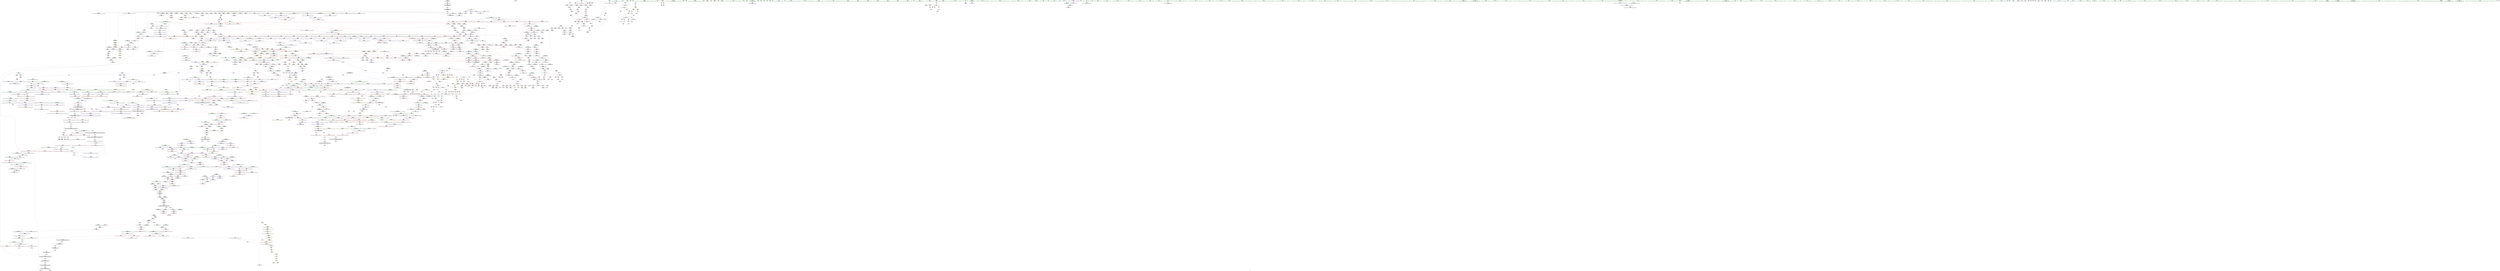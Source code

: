 digraph "SVFG" {
	label="SVFG";

	Node0x5646624e1820 [shape=record,color=grey,label="{NodeID: 0\nNullPtr|{|<s30>145}}"];
	Node0x5646624e1820 -> Node0x564662ab0470[style=solid];
	Node0x5646624e1820 -> Node0x564662ab0570[style=solid];
	Node0x5646624e1820 -> Node0x564662ab0640[style=solid];
	Node0x5646624e1820 -> Node0x564662ab0710[style=solid];
	Node0x5646624e1820 -> Node0x564662ab07e0[style=solid];
	Node0x5646624e1820 -> Node0x564662ab08b0[style=solid];
	Node0x5646624e1820 -> Node0x564662ab0980[style=solid];
	Node0x5646624e1820 -> Node0x564662ab0a50[style=solid];
	Node0x5646624e1820 -> Node0x564662ab0b20[style=solid];
	Node0x5646624e1820 -> Node0x564662ab0bf0[style=solid];
	Node0x5646624e1820 -> Node0x564662ab0cc0[style=solid];
	Node0x5646624e1820 -> Node0x564662ab0d90[style=solid];
	Node0x5646624e1820 -> Node0x564662ab0e60[style=solid];
	Node0x5646624e1820 -> Node0x564662ab0f30[style=solid];
	Node0x5646624e1820 -> Node0x564662ab1000[style=solid];
	Node0x5646624e1820 -> Node0x564662ab10d0[style=solid];
	Node0x5646624e1820 -> Node0x564662ab11a0[style=solid];
	Node0x5646624e1820 -> Node0x564662ab1270[style=solid];
	Node0x5646624e1820 -> Node0x564662ab1340[style=solid];
	Node0x5646624e1820 -> Node0x564662ab1410[style=solid];
	Node0x5646624e1820 -> Node0x564662ab14e0[style=solid];
	Node0x5646624e1820 -> Node0x564662ab15b0[style=solid];
	Node0x5646624e1820 -> Node0x564662ae35b0[style=solid];
	Node0x5646624e1820 -> Node0x564662ae7610[style=solid];
	Node0x5646624e1820 -> Node0x564662ae76e0[style=solid];
	Node0x5646624e1820 -> Node0x564662ae77b0[style=solid];
	Node0x5646624e1820 -> Node0x564662aeb8b0[style=solid];
	Node0x5646624e1820 -> Node0x564662272440[style=solid];
	Node0x5646624e1820 -> Node0x564662b1f380[style=solid];
	Node0x5646624e1820 -> Node0x564662b21a80[style=solid];
	Node0x5646624e1820:s30 -> Node0x564662c275c0[style=solid,color=red];
	Node0x564662aa84f0 [shape=record,color=black,label="{NodeID: 443\n780\<--779\nidxprom19\<--\n_Z4multPA1024_iS0_S0_\n}"];
	Node0x564662b1ae80 [shape=record,color=grey,label="{NodeID: 1993\n458 = Binary(428, 457, )\n}"];
	Node0x564662b1ae80 -> Node0x564662ae50b0[style=solid];
	Node0x564662ab7800 [shape=record,color=red,label="{NodeID: 886\n669\<--666\nthis1\<--this.addr\n_ZNKSt6vectorIiSaIiEE4sizeEv\n}"];
	Node0x564662ab7800 -> Node0x564662aa78c0[style=solid];
	Node0x564662ab7800 -> Node0x564662aa7990[style=solid];
	Node0x564662aedad0 [shape=record,color=blue,label="{NodeID: 1329\n1953\<--1949\n__n.addr\<--__n\n_ZN9__gnu_cxx13new_allocatorIiE8allocateEmPKv\n}"];
	Node0x564662aedad0 -> Node0x564662adffc0[style=dashed];
	Node0x564662aedad0 -> Node0x564662ae0090[style=dashed];
	Node0x564662aa09f0 [shape=record,color=green,label="{NodeID: 222\n1371\<--1372\n__val.addr\<--__val.addr_field_insensitive\n_ZNK9__gnu_cxx5__ops14_Iter_less_valclINS_17__normal_iteratorIPiSt6vectorIiSaIiEEEEKiEEbT_RT0_\n}"];
	Node0x564662aa09f0 -> Node0x564662adb910[style=solid];
	Node0x564662aa09f0 -> Node0x564662aea390[style=solid];
	Node0x564662c1dd00 [shape=record,color=black,label="{NodeID: 2879\n172 = PHI(287, )\n}"];
	Node0x564662c1dd00 -> Node0x564662ae3ac0[style=solid];
	Node0x564662ac3e00 [shape=record,color=purple,label="{NodeID: 665\n1010\<--1008\n_M_start\<--this1\n_ZNSt12_Vector_baseIiSaIiEED2Ev\n}"];
	Node0x564662ac3e00 -> Node0x564662ad9550[style=solid];
	Node0x564662ae25f0 [shape=record,color=red,label="{NodeID: 1108\n2335\<--2334\ndummyVal\<--offset_0\n_ZSt13__lower_boundIN9__gnu_cxx17__normal_iteratorIPiSt6vectorIiSaIiEEEEiNS0_5__ops14_Iter_less_valEET_S9_S9_RKT0_T1_\n}"];
	Node0x564662ae25f0 -> Node0x564662ae9900[style=solid];
	Node0x5646624e18b0 [shape=record,color=green,label="{NodeID: 1\n7\<--1\n__dso_handle\<--dummyObj\nGlob }"];
	Node0x564662aa85c0 [shape=record,color=black,label="{NodeID: 444\n799\<--798\n\<--\n_Z4multPA1024_iS0_S0_\n}"];
	Node0x564662aa85c0 -> Node0x564662ac3780[style=solid];
	Node0x564662b1b000 [shape=record,color=grey,label="{NodeID: 1994\n834 = Binary(833, 428, )\n}"];
	Node0x564662b1b000 -> Node0x564662ae7060[style=solid];
	Node0x564662ab78d0 [shape=record,color=red,label="{NodeID: 887\n673\<--672\n\<--_M_finish\n_ZNKSt6vectorIiSaIiEE4sizeEv\n}"];
	Node0x564662ab78d0 -> Node0x564662aa7a60[style=solid];
	Node0x564662aedba0 [shape=record,color=blue,label="{NodeID: 1330\n1955\<--1950\n.addr\<--\n_ZN9__gnu_cxx13new_allocatorIiE8allocateEmPKv\n}"];
	Node0x564662aa0ac0 [shape=record,color=green,label="{NodeID: 223\n1386\<--1387\nthis.addr\<--this.addr_field_insensitive\n_ZN9__gnu_cxx17__normal_iteratorIPiSt6vectorIiSaIiEEEppEv\n}"];
	Node0x564662aa0ac0 -> Node0x564662adbb80[style=solid];
	Node0x564662aa0ac0 -> Node0x564662aea460[style=solid];
	Node0x564662c1de40 [shape=record,color=black,label="{NodeID: 2880\n177 = PHI(304, )\n}"];
	Node0x564662c1de40 -> Node0x564662ae3b90[style=solid];
	Node0x564662ac3ed0 [shape=record,color=purple,label="{NodeID: 666\n1012\<--1008\n_M_impl2\<--this1\n_ZNSt12_Vector_baseIiSaIiEED2Ev\n}"];
	Node0x564662ae26c0 [shape=record,color=red,label="{NodeID: 1109\n2338\<--2337\ndummyVal\<--offset_0\n_ZSt8distanceIN9__gnu_cxx17__normal_iteratorIPiSt6vectorIiSaIiEEEEENSt15iterator_traitsIT_E15difference_typeES8_S8_\n}"];
	Node0x564662ae26c0 -> Node0x564662ae9de0[style=solid];
	Node0x564662a97f70 [shape=record,color=green,label="{NodeID: 2\n9\<--1\n\<--dummyObj\nCan only get source location for instruction, argument, global var or function.}"];
	Node0x564662aa8690 [shape=record,color=black,label="{NodeID: 445\n801\<--800\n\<--arraydecay27\n_Z4multPA1024_iS0_S0_\n}"];
	Node0x564662aa8690 -> Node0x564662ac3850[style=solid];
	Node0x564662b1b180 [shape=record,color=grey,label="{NodeID: 1995\n483 = Binary(482, 428, )\n}"];
	Node0x564662b1b180 -> Node0x564662ae53f0[style=solid];
	Node0x564662ab79a0 [shape=record,color=red,label="{NodeID: 888\n677\<--676\n\<--_M_start\n_ZNKSt6vectorIiSaIiEE4sizeEv\n}"];
	Node0x564662ab79a0 -> Node0x564662aa7b30[style=solid];
	Node0x564662aedc70 [shape=record,color=blue,label="{NodeID: 1331\n1997\<--1981\ncoerce.dive\<--__first.coerce\n_ZSt22__uninitialized_copy_aISt13move_iteratorIPiES1_iET0_T_S4_S3_RSaIT1_E\n}"];
	Node0x564662aedc70 -> Node0x564662ae2860[style=dashed];
	Node0x564662aa0b90 [shape=record,color=green,label="{NodeID: 224\n1398\<--1399\n__first\<--__first_field_insensitive\n_ZSt10__distanceIN9__gnu_cxx17__normal_iteratorIPiSt6vectorIiSaIiEEEEENSt15iterator_traitsIT_E15difference_typeES8_S8_St26random_access_iterator_tag\n|{|<s1>97}}"];
	Node0x564662aa0b90 -> Node0x564662ac5db0[style=solid];
	Node0x564662aa0b90:s1 -> Node0x564662c257a0[style=solid,color=red];
	Node0x564662c1df80 [shape=record,color=black,label="{NodeID: 2881\n186 = PHI(223, )\n}"];
	Node0x564662ac3fa0 [shape=record,color=purple,label="{NodeID: 667\n1013\<--1008\n_M_end_of_storage\<--this1\n_ZNSt12_Vector_baseIiSaIiEED2Ev\n}"];
	Node0x564662ac3fa0 -> Node0x564662ad9620[style=solid];
	Node0x564662ae2790 [shape=record,color=red,label="{NodeID: 1110\n2341\<--2340\ndummyVal\<--offset_0\n_ZSt8distanceIN9__gnu_cxx17__normal_iteratorIPiSt6vectorIiSaIiEEEEENSt15iterator_traitsIT_E15difference_typeES8_S8_\n}"];
	Node0x564662ae2790 -> Node0x564662ae9eb0[style=solid];
	Node0x564662a982b0 [shape=record,color=green,label="{NodeID: 3\n29\<--1\n.str\<--dummyObj\nGlob }"];
	Node0x564662aa8760 [shape=record,color=black,label="{NodeID: 446\n826\<--825\nidxprom\<--\n_Z5solvev\n}"];
	Node0x564662b1b300 [shape=record,color=grey,label="{NodeID: 1996\n842 = Binary(841, 428, )\n}"];
	Node0x564662b1b300 -> Node0x564662b1fe00[style=solid];
	Node0x564662ab7a70 [shape=record,color=red,label="{NodeID: 889\n697\<--691\nthis1\<--this.addr\n_ZNSt6vectorIiSaIiEEixEm\n}"];
	Node0x564662ab7a70 -> Node0x564662aa7cd0[style=solid];
	Node0x564662aedd40 [shape=record,color=blue,label="{NodeID: 1332\n1999\<--1982\ncoerce.dive1\<--__last.coerce\n_ZSt22__uninitialized_copy_aISt13move_iteratorIPiES1_iET0_T_S4_S3_RSaIT1_E\n}"];
	Node0x564662aedd40 -> Node0x564662ae2930[style=dashed];
	Node0x564662aa0c60 [shape=record,color=green,label="{NodeID: 225\n1400\<--1401\n__last\<--__last_field_insensitive\n_ZSt10__distanceIN9__gnu_cxx17__normal_iteratorIPiSt6vectorIiSaIiEEEEENSt15iterator_traitsIT_E15difference_typeES8_S8_St26random_access_iterator_tag\n|{|<s1>97}}"];
	Node0x564662aa0c60 -> Node0x564662ac5e80[style=solid];
	Node0x564662aa0c60:s1 -> Node0x564662c255e0[style=solid,color=red];
	Node0x564662c1e090 [shape=record,color=black,label="{NodeID: 2882\n200 = PHI(287, )\n}"];
	Node0x564662c1e090 -> Node0x564662ae3c60[style=solid];
	Node0x564662ac4070 [shape=record,color=purple,label="{NodeID: 668\n1015\<--1008\n_M_impl3\<--this1\n_ZNSt12_Vector_baseIiSaIiEED2Ev\n}"];
	Node0x564662ae2860 [shape=record,color=red,label="{NodeID: 1111\n2344\<--2343\ndummyVal\<--offset_0\n_ZSt22__uninitialized_copy_aISt13move_iteratorIPiES1_iET0_T_S4_S3_RSaIT1_E\n}"];
	Node0x564662ae2860 -> Node0x564662aedfb0[style=solid];
	Node0x564662a98370 [shape=record,color=green,label="{NodeID: 4\n31\<--1\n.str.2\<--dummyObj\nGlob }"];
	Node0x564662aa8830 [shape=record,color=black,label="{NodeID: 447\n829\<--828\nidxprom1\<--\n_Z5solvev\n}"];
	Node0x564662b1b480 [shape=record,color=grey,label="{NodeID: 1997\n479 = Binary(476, 478, )\n}"];
	Node0x564662b1b480 -> Node0x564662b1fb00[style=solid];
	Node0x564662ab7b40 [shape=record,color=red,label="{NodeID: 890\n702\<--693\n\<--__n.addr\n_ZNSt6vectorIiSaIiEEixEm\n}"];
	Node0x564662aede10 [shape=record,color=blue,label="{NodeID: 1333\n1989\<--1983\n__result.addr\<--__result\n_ZSt22__uninitialized_copy_aISt13move_iteratorIPiES1_iET0_T_S4_S3_RSaIT1_E\n}"];
	Node0x564662aede10 -> Node0x564662ae0160[style=dashed];
	Node0x564662aa0d30 [shape=record,color=green,label="{NodeID: 226\n1402\<--1403\n\<--field_insensitive\n_ZSt10__distanceIN9__gnu_cxx17__normal_iteratorIPiSt6vectorIiSaIiEEEEENSt15iterator_traitsIT_E15difference_typeES8_S8_St26random_access_iterator_tag\n}"];
	Node0x564662c1e200 [shape=record,color=black,label="{NodeID: 2883\n203 = PHI(304, )\n}"];
	Node0x564662c1e200 -> Node0x564662ae3d30[style=solid];
	Node0x564662ac4140 [shape=record,color=purple,label="{NodeID: 669\n1016\<--1008\n_M_start4\<--this1\n_ZNSt12_Vector_baseIiSaIiEED2Ev\n}"];
	Node0x564662ac4140 -> Node0x564662ad96f0[style=solid];
	Node0x564662b6a4f0 [shape=record,color=yellow,style=double,label="{NodeID: 2219\n440V_1 = ENCHI(MR_440V_0)\npts\{1532 \}\nFun[_ZNSt6vectorIiSaIiEE17_M_realloc_insertIJRKiEEEvN9__gnu_cxx17__normal_iteratorIPiS1_EEDpOT_]}"];
	Node0x564662b6a4f0 -> Node0x564662aebbf0[style=dashed];
	Node0x564662ae2930 [shape=record,color=red,label="{NodeID: 1112\n2347\<--2346\ndummyVal\<--offset_0\n_ZSt22__uninitialized_copy_aISt13move_iteratorIPiES1_iET0_T_S4_S3_RSaIT1_E\n}"];
	Node0x564662ae2930 -> Node0x564662aee080[style=solid];
	Node0x564662a98430 [shape=record,color=green,label="{NodeID: 5\n33\<--1\n__PRETTY_FUNCTION__._Z3geti\<--dummyObj\nGlob }"];
	Node0x564662aa8900 [shape=record,color=black,label="{NodeID: 448\n870\<--867\ncall\<--\nmain\n}"];
	Node0x564662b1b600 [shape=record,color=grey,label="{NodeID: 1998\n478 = Binary(428, 477, )\n}"];
	Node0x564662b1b600 -> Node0x564662b1b480[style=solid];
	Node0x564662ab7c10 [shape=record,color=red,label="{NodeID: 891\n701\<--700\n\<--_M_start\n_ZNSt6vectorIiSaIiEEixEm\n}"];
	Node0x564662ab7c10 -> Node0x564662ab2450[style=solid];
	Node0x564662aedee0 [shape=record,color=blue,label="{NodeID: 1334\n1991\<--1984\n.addr\<--\n_ZSt22__uninitialized_copy_aISt13move_iteratorIPiES1_iET0_T_S4_S3_RSaIT1_E\n}"];
	Node0x564662aa0e00 [shape=record,color=green,label="{NodeID: 227\n1412\<--1413\nretval\<--retval_field_insensitive\n_ZSt19__iterator_categoryIN9__gnu_cxx17__normal_iteratorIPiSt6vectorIiSaIiEEEEENSt15iterator_traitsIT_E17iterator_categoryERKS8_\n}"];
	Node0x564662c1e340 [shape=record,color=black,label="{NodeID: 2884\n210 = PHI(347, )\n}"];
	Node0x564662c1e340 -> Node0x564662ae3e00[style=solid];
	Node0x564662ac4210 [shape=record,color=purple,label="{NodeID: 670\n1025\<--1008\n_M_impl5\<--this1\n_ZNSt12_Vector_baseIiSaIiEED2Ev\n|{<s0>69}}"];
	Node0x564662ac4210:s0 -> Node0x564662c29a40[style=solid,color=red];
	Node0x564662b6a5d0 [shape=record,color=yellow,style=double,label="{NodeID: 2220\n442V_1 = ENCHI(MR_442V_0)\npts\{1534 \}\nFun[_ZNSt6vectorIiSaIiEE17_M_realloc_insertIJRKiEEEvN9__gnu_cxx17__normal_iteratorIPiS1_EEDpOT_]}"];
	Node0x564662b6a5d0 -> Node0x564662aebcc0[style=dashed];
	Node0x564662ae2a00 [shape=record,color=red,label="{NodeID: 1113\n2350\<--2349\ndummyVal\<--offset_0\n_ZSt18uninitialized_copyISt13move_iteratorIPiES1_ET0_T_S4_S3_\n}"];
	Node0x564662ae2a00 -> Node0x564662aee560[style=solid];
	Node0x564662a98890 [shape=record,color=green,label="{NodeID: 6\n35\<--1\n.str.3\<--dummyObj\nGlob }"];
	Node0x564662aa89d0 [shape=record,color=black,label="{NodeID: 449\n876\<--873\ncall1\<--\nmain\n}"];
	Node0x564662b1b780 [shape=record,color=grey,label="{NodeID: 1999\n492 = Binary(491, 428, )\n}"];
	Node0x564662b1b780 -> Node0x564662b1ff80[style=solid];
	Node0x564662ab7ce0 [shape=record,color=red,label="{NodeID: 892\n756\<--711\n\<--A.addr\n_Z4multPA1024_iS0_S0_\n}"];
	Node0x564662ab7ce0 -> Node0x564662ab2520[style=solid];
	Node0x564662ab7ce0 -> Node0x564662ab25f0[style=solid];
	Node0x564662aedfb0 [shape=record,color=blue, style = dotted,label="{NodeID: 1335\n2342\<--2344\noffset_0\<--dummyVal\n_ZSt22__uninitialized_copy_aISt13move_iteratorIPiES1_iET0_T_S4_S3_RSaIT1_E\n}"];
	Node0x564662aedfb0 -> Node0x564662ae0230[style=dashed];
	Node0x564662aa0ed0 [shape=record,color=green,label="{NodeID: 228\n1414\<--1415\n.addr\<--.addr_field_insensitive\n_ZSt19__iterator_categoryIN9__gnu_cxx17__normal_iteratorIPiSt6vectorIiSaIiEEEEENSt15iterator_traitsIT_E17iterator_categoryERKS8_\n}"];
	Node0x564662aa0ed0 -> Node0x564662aea7a0[style=solid];
	Node0x564662c1e480 [shape=record,color=black,label="{NodeID: 2885\n215 = PHI(287, )\n}"];
	Node0x564662c1e480 -> Node0x564662ae3ed0[style=solid];
	Node0x564662ac42e0 [shape=record,color=purple,label="{NodeID: 671\n1035\<--1008\n_M_impl6\<--this1\n_ZNSt12_Vector_baseIiSaIiEED2Ev\n|{<s0>70}}"];
	Node0x564662ac42e0:s0 -> Node0x564662c29a40[style=solid,color=red];
	Node0x564662b6a6b0 [shape=record,color=yellow,style=double,label="{NodeID: 2221\n15V_1 = ENCHI(MR_15V_0)\npts\{1972 \}\nFun[_ZNSt6vectorIiSaIiEE17_M_realloc_insertIJRKiEEEvN9__gnu_cxx17__normal_iteratorIPiS1_EEDpOT_]|{<s0>109}}"];
	Node0x564662b6a6b0:s0 -> Node0x564662b82610[style=dashed,color=red];
	Node0x564662ae2ad0 [shape=record,color=red,label="{NodeID: 1114\n2353\<--2352\ndummyVal\<--offset_0\n_ZSt18uninitialized_copyISt13move_iteratorIPiES1_ET0_T_S4_S3_\n}"];
	Node0x564662ae2ad0 -> Node0x564662aee630[style=solid];
	Node0x564662a98950 [shape=record,color=green,label="{NodeID: 7\n37\<--1\n.str.4\<--dummyObj\nGlob }"];
	Node0x564662aa8aa0 [shape=record,color=black,label="{NodeID: 450\n942\<--941\n\<--this1\n_ZNSt12_Vector_baseIiSaIiEE12_Vector_implC2Ev\n|{<s0>65}}"];
	Node0x564662aa8aa0:s0 -> Node0x564662c287c0[style=solid,color=red];
	Node0x564662b1b900 [shape=record,color=grey,label="{NodeID: 2000\n488 = Binary(487, 428, )\n}"];
	Node0x564662b1b900 -> Node0x564662ae54c0[style=solid];
	Node0x564662ab7db0 [shape=record,color=red,label="{NodeID: 893\n764\<--713\n\<--B.addr\n_Z4multPA1024_iS0_S0_\n}"];
	Node0x564662ab7db0 -> Node0x564662ab26c0[style=solid];
	Node0x564662ab7db0 -> Node0x564662ab2790[style=solid];
	Node0x564662aee080 [shape=record,color=blue, style = dotted,label="{NodeID: 1336\n2345\<--2347\noffset_0\<--dummyVal\n_ZSt22__uninitialized_copy_aISt13move_iteratorIPiES1_iET0_T_S4_S3_RSaIT1_E\n}"];
	Node0x564662aee080 -> Node0x564662ae0300[style=dashed];
	Node0x564662aa0fa0 [shape=record,color=green,label="{NodeID: 229\n1421\<--1422\n\<--field_insensitive\n_ZSt9__advanceIN9__gnu_cxx17__normal_iteratorIPiSt6vectorIiSaIiEEEElEvRT_T0_St26random_access_iterator_tag\n}"];
	Node0x564662c1e5c0 [shape=record,color=black,label="{NodeID: 2886\n218 = PHI(324, )\n}"];
	Node0x564662c1e5c0 -> Node0x564662aa5d20[style=solid];
	Node0x564662ac43b0 [shape=record,color=purple,label="{NodeID: 672\n1083\<--1079\n_M_impl\<--this1\n_ZNSt12_Vector_baseIiSaIiEE13_M_deallocateEPim\n}"];
	Node0x564662ac43b0 -> Node0x564662aa8f80[style=solid];
	Node0x564662b6a790 [shape=record,color=yellow,style=double,label="{NodeID: 2222\n127V_1 = ENCHI(MR_127V_0)\npts\{190000 \}\nFun[_ZNSt6vectorIiSaIiEE17_M_realloc_insertIJRKiEEEvN9__gnu_cxx17__normal_iteratorIPiS1_EEDpOT_]|{|<s5>104|<s6>105}}"];
	Node0x564662b6a790 -> Node0x564662adda60[style=dashed];
	Node0x564662b6a790 -> Node0x564662addda0[style=dashed];
	Node0x564662b6a790 -> Node0x564662addf40[style=dashed];
	Node0x564662b6a790 -> Node0x564662ade0e0[style=dashed];
	Node0x564662b6a790 -> Node0x564662aebf30[style=dashed];
	Node0x564662b6a790:s5 -> Node0x564662b8f670[style=dashed,color=red];
	Node0x564662b6a790:s6 -> Node0x564662b92df0[style=dashed,color=red];
	Node0x564662ae2ba0 [shape=record,color=red,label="{NodeID: 1115\n2356\<--2355\ndummyVal\<--offset_0\n_ZNSt20__uninitialized_copyILb1EE13__uninit_copyISt13move_iteratorIPiES3_EET0_T_S6_S5_\n}"];
	Node0x564662ae2ba0 -> Node0x564662aee970[style=solid];
	Node0x564662a98a10 [shape=record,color=green,label="{NodeID: 8\n39\<--1\n.str.5\<--dummyObj\nGlob }"];
	Node0x564662ba2ba0 [shape=record,color=yellow,style=double,label="{NodeID: 2665\nRETMU(7V_2)\npts\{115 \}\nFun[_ZNSt6vectorIiSaIiEED2Ev]}"];
	Node0x564662aa8b70 [shape=record,color=black,label="{NodeID: 451\n959\<--958\n\<--this1\n_ZNSaIiEC2Ev\n|{<s0>66}}"];
	Node0x564662aa8b70:s0 -> Node0x564662af9130[style=solid,color=red];
	Node0x564662b1ba80 [shape=record,color=grey,label="{NodeID: 2001\n681 = Binary(680, 345, )\n}"];
	Node0x564662b1ba80 -> Node0x564662aa7c00[style=solid];
	Node0x564662ab7e80 [shape=record,color=red,label="{NodeID: 894\n798\<--715\n\<--C.addr\n_Z4multPA1024_iS0_S0_\n}"];
	Node0x564662ab7e80 -> Node0x564662aa85c0[style=solid];
	Node0x564662aee150 [shape=record,color=blue,label="{NodeID: 1337\n2022\<--2019\n__i.addr\<--__i\n_ZSt32__make_move_if_noexcept_iteratorIiSt13move_iteratorIPiEET0_PT_\n}"];
	Node0x564662aee150 -> Node0x564662ae03d0[style=dashed];
	Node0x564662aa9470 [shape=record,color=green,label="{NodeID: 230\n1423\<--1424\n__i.addr\<--__i.addr_field_insensitive\n_ZSt9__advanceIN9__gnu_cxx17__normal_iteratorIPiSt6vectorIiSaIiEEEElEvRT_T0_St26random_access_iterator_tag\n}"];
	Node0x564662aa9470 -> Node0x564662adbd20[style=solid];
	Node0x564662aa9470 -> Node0x564662aea870[style=solid];
	Node0x564662c1e700 [shape=record,color=black,label="{NodeID: 2887\n266 = PHI(1179, )\n}"];
	Node0x564662c1e700 -> Node0x564662ae43b0[style=solid];
	Node0x564662ac4480 [shape=record,color=purple,label="{NodeID: 673\n1174\<--1173\n_M_current\<--this1\n_ZN9__gnu_cxx17__normal_iteratorIPiSt6vectorIiSaIiEEEC2ERKS1_\n}"];
	Node0x564662ac4480 -> Node0x564662ae8e70[style=solid];
	Node0x564662b6a870 [shape=record,color=yellow,style=double,label="{NodeID: 2223\n129V_1 = ENCHI(MR_129V_0)\npts\{190001 \}\nFun[_ZNSt6vectorIiSaIiEE17_M_realloc_insertIJRKiEEEvN9__gnu_cxx17__normal_iteratorIPiS1_EEDpOT_]|{|<s3>104|<s4>105}}"];
	Node0x564662b6a870 -> Node0x564662addcd0[style=dashed];
	Node0x564662b6a870 -> Node0x564662adde70[style=dashed];
	Node0x564662b6a870 -> Node0x564662aec000[style=dashed];
	Node0x564662b6a870:s3 -> Node0x564662b8f670[style=dashed,color=red];
	Node0x564662b6a870:s4 -> Node0x564662b92df0[style=dashed,color=red];
	Node0x564662ae2c70 [shape=record,color=red,label="{NodeID: 1116\n2359\<--2358\ndummyVal\<--offset_0\n_ZNSt20__uninitialized_copyILb1EE13__uninit_copyISt13move_iteratorIPiES3_EET0_T_S6_S5_\n}"];
	Node0x564662ae2c70 -> Node0x564662aeea40[style=solid];
	Node0x564662a98ad0 [shape=record,color=green,label="{NodeID: 9\n41\<--1\n.str.6\<--dummyObj\nGlob }"];
	Node0x564662ba2cb0 [shape=record,color=yellow,style=double,label="{NodeID: 2666\nRETMU(9V_1)\npts\{117 \}\nFun[_ZNSt6vectorIiSaIiEED2Ev]}"];
	Node0x564662aa8c40 [shape=record,color=black,label="{NodeID: 452\n997\<--996\n\<--_M_impl\n_ZNSt12_Vector_baseIiSaIiEE19_M_get_Tp_allocatorEv\n}"];
	Node0x564662aa8c40 -> Node0x564662aa8d10[style=solid];
	Node0x564662b1bc00 [shape=record,color=grey,label="{NodeID: 2002\n680 = Binary(678, 679, )\n}"];
	Node0x564662b1bc00 -> Node0x564662b1ba80[style=solid];
	Node0x564662ab7f50 [shape=record,color=red,label="{NodeID: 895\n733\<--719\n\<--i\n_Z4multPA1024_iS0_S0_\n}"];
	Node0x564662ab7f50 -> Node0x564662b21900[style=solid];
	Node0x564662aee220 [shape=record,color=blue,label="{NodeID: 1338\n2048\<--2033\ncoerce.dive\<--__first.coerce\n_ZSt18uninitialized_copyISt13move_iteratorIPiES1_ET0_T_S4_S3_\n}"];
	Node0x564662aee220 -> Node0x564662ae2a00[style=dashed];
	Node0x564662aa9540 [shape=record,color=green,label="{NodeID: 231\n1425\<--1426\n__n.addr\<--__n.addr_field_insensitive\n_ZSt9__advanceIN9__gnu_cxx17__normal_iteratorIPiSt6vectorIiSaIiEEEElEvRT_T0_St26random_access_iterator_tag\n}"];
	Node0x564662aa9540 -> Node0x564662adbdf0[style=solid];
	Node0x564662aa9540 -> Node0x564662aea940[style=solid];
	Node0x564662c1e840 [shape=record,color=black,label="{NodeID: 2888\n271 = PHI(1276, )\n}"];
	Node0x564662ac4550 [shape=record,color=purple,label="{NodeID: 674\n1269\<--1183\ncoerce.dive10\<--retval\n_ZSt13__lower_boundIN9__gnu_cxx17__normal_iteratorIPiSt6vectorIiSaIiEEEEiNS0_5__ops14_Iter_less_valEET_S9_S9_RKT0_T1_\n}"];
	Node0x564662ac4550 -> Node0x564662adadb0[style=solid];
	Node0x564662ae2d40 [shape=record,color=red,label="{NodeID: 1117\n2362\<--2361\ndummyVal\<--offset_0\n_ZSt4copyISt13move_iteratorIPiES1_ET0_T_S4_S3_\n}"];
	Node0x564662ae2d40 -> Node0x564662aeed80[style=solid];
	Node0x564662a98bd0 [shape=record,color=green,label="{NodeID: 10\n43\<--1\nstdin\<--dummyObj\nGlob }"];
	Node0x564662ba2d90 [shape=record,color=yellow,style=double,label="{NodeID: 2667\nRETMU(11V_1)\npts\{119 \}\nFun[_ZNSt6vectorIiSaIiEED2Ev]}"];
	Node0x564662aa8d10 [shape=record,color=black,label="{NodeID: 453\n990\<--997\n_ZNSt12_Vector_baseIiSaIiEE19_M_get_Tp_allocatorEv_ret\<--\n_ZNSt12_Vector_baseIiSaIiEE19_M_get_Tp_allocatorEv\n|{<s0>7|<s1>99|<s2>111|<s3>114|<s4>119|<s5>123}}"];
	Node0x564662aa8d10:s0 -> Node0x564662c1dad0[style=solid,color=blue];
	Node0x564662aa8d10:s1 -> Node0x564662c21e90[style=solid,color=blue];
	Node0x564662aa8d10:s2 -> Node0x564662c1f800[style=solid,color=blue];
	Node0x564662aa8d10:s3 -> Node0x564662c1fbc0[style=solid,color=blue];
	Node0x564662aa8d10:s4 -> Node0x564662c1ff10[style=solid,color=blue];
	Node0x564662aa8d10:s5 -> Node0x564662c22780[style=solid,color=blue];
	Node0x564662b1bd80 [shape=record,color=grey,label="{NodeID: 2003\n427 = Binary(426, 428, )\n}"];
	Node0x564662b1bd80 -> Node0x564662ae4f10[style=solid];
	Node0x564662ab8020 [shape=record,color=red,label="{NodeID: 896\n749\<--719\n\<--i\n_Z4multPA1024_iS0_S0_\n}"];
	Node0x564662ab8020 -> Node0x564662aa7f40[style=solid];
	Node0x564662aee2f0 [shape=record,color=blue,label="{NodeID: 1339\n2050\<--2034\ncoerce.dive1\<--__last.coerce\n_ZSt18uninitialized_copyISt13move_iteratorIPiES1_ET0_T_S4_S3_\n}"];
	Node0x564662aee2f0 -> Node0x564662ae2ad0[style=dashed];
	Node0x564662aa9610 [shape=record,color=green,label="{NodeID: 232\n1432\<--1433\n_ZN9__gnu_cxx17__normal_iteratorIPiSt6vectorIiSaIiEEEpLEl\<--_ZN9__gnu_cxx17__normal_iteratorIPiSt6vectorIiSaIiEEEpLEl_field_insensitive\n}"];
	Node0x564662c1e950 [shape=record,color=black,label="{NodeID: 2889\n277 = PHI(1293, )\n}"];
	Node0x564662c1e950 -> Node0x564662ab4740[style=solid];
	Node0x564662ac4620 [shape=record,color=purple,label="{NodeID: 675\n1205\<--1185\ncoerce.dive\<--__first\n_ZSt13__lower_boundIN9__gnu_cxx17__normal_iteratorIPiSt6vectorIiSaIiEEEEiNS0_5__ops14_Iter_less_valEET_S9_S9_RKT0_T1_\n}"];
	Node0x564662ac4620 -> Node0x564662ae8f40[style=solid];
	Node0x564662ae2e10 [shape=record,color=red,label="{NodeID: 1118\n2365\<--2364\ndummyVal\<--offset_0\n_ZSt4copyISt13move_iteratorIPiES1_ET0_T_S4_S3_\n}"];
	Node0x564662ae2e10 -> Node0x564662aeee50[style=solid];
	Node0x564662a99090 [shape=record,color=green,label="{NodeID: 11\n44\<--1\n.str.7\<--dummyObj\nGlob }"];
	Node0x564662aa8de0 [shape=record,color=black,label="{NodeID: 454\n1018\<--1014\nsub.ptr.lhs.cast\<--\n_ZNSt12_Vector_baseIiSaIiEED2Ev\n}"];
	Node0x564662aa8de0 -> Node0x564662b1ec00[style=solid];
	Node0x564662b1bf00 [shape=record,color=grey,label="{NodeID: 2004\n785 = Binary(784, 428, )\n}"];
	Node0x564662b1bf00 -> Node0x564662ae6ab0[style=solid];
	Node0x564662ab80f0 [shape=record,color=red,label="{NodeID: 897\n757\<--719\n\<--i\n_Z4multPA1024_iS0_S0_\n}"];
	Node0x564662ab80f0 -> Node0x564662aa80e0[style=solid];
	Node0x564662aee3c0 [shape=record,color=blue,label="{NodeID: 1340\n2040\<--2035\n__result.addr\<--__result\n_ZSt18uninitialized_copyISt13move_iteratorIPiES1_ET0_T_S4_S3_\n}"];
	Node0x564662aee3c0 -> Node0x564662ae0570[style=dashed];
	Node0x564662aa96e0 [shape=record,color=green,label="{NodeID: 233\n1438\<--1439\nthis.addr\<--this.addr_field_insensitive\n_ZN9__gnu_cxx17__normal_iteratorIPiSt6vectorIiSaIiEEEpLEl\n}"];
	Node0x564662aa96e0 -> Node0x564662adbec0[style=solid];
	Node0x564662aa96e0 -> Node0x564662aeaa10[style=solid];
	Node0x564662c1eac0 [shape=record,color=black,label="{NodeID: 2890\n334 = PHI(1451, )\n}"];
	Node0x564662c1eac0 -> Node0x564662ab4cf0[style=solid];
	Node0x564662ac46f0 [shape=record,color=purple,label="{NodeID: 676\n1207\<--1187\ncoerce.dive1\<--__last\n_ZSt13__lower_boundIN9__gnu_cxx17__normal_iteratorIPiSt6vectorIiSaIiEEEEiNS0_5__ops14_Iter_less_valEET_S9_S9_RKT0_T1_\n}"];
	Node0x564662ac46f0 -> Node0x564662ae9010[style=solid];
	Node0x564662ae2ee0 [shape=record,color=red,label="{NodeID: 1119\n2368\<--2367\ndummyVal\<--offset_0\n_ZNSt11__copy_moveILb1ELb1ESt26random_access_iterator_tagE8__copy_mIiEEPT_PKS3_S6_S4_\n}"];
	Node0x564662ae2ee0 -> Node0x564662aef9b0[style=solid];
	Node0x564662a99190 [shape=record,color=green,label="{NodeID: 12\n46\<--1\n.str.8\<--dummyObj\nGlob }"];
	Node0x564662aa8eb0 [shape=record,color=black,label="{NodeID: 455\n1019\<--1017\nsub.ptr.rhs.cast\<--\n_ZNSt12_Vector_baseIiSaIiEED2Ev\n}"];
	Node0x564662aa8eb0 -> Node0x564662b1ec00[style=solid];
	Node0x564662b1c080 [shape=record,color=grey,label="{NodeID: 2005\n435 = Binary(434, 428, )\n}"];
	Node0x564662b1c080 -> Node0x564662ae4fe0[style=solid];
	Node0x564662ab81c0 [shape=record,color=red,label="{NodeID: 898\n776\<--719\n\<--i\n_Z4multPA1024_iS0_S0_\n}"];
	Node0x564662ab81c0 -> Node0x564662aa8420[style=solid];
	Node0x564662aee490 [shape=record,color=blue,label="{NodeID: 1341\n2042\<--2054\n__assignable\<--\n_ZSt18uninitialized_copyISt13move_iteratorIPiES1_ET0_T_S4_S3_\n}"];
	Node0x564662aa97b0 [shape=record,color=green,label="{NodeID: 234\n1440\<--1441\n__n.addr\<--__n.addr_field_insensitive\n_ZN9__gnu_cxx17__normal_iteratorIPiSt6vectorIiSaIiEEEpLEl\n}"];
	Node0x564662aa97b0 -> Node0x564662adbf90[style=solid];
	Node0x564662aa97b0 -> Node0x564662aeaae0[style=solid];
	Node0x564662c1ec00 [shape=record,color=black,label="{NodeID: 2891\n339 = PHI(1451, )\n}"];
	Node0x564662c1ec00 -> Node0x564662ab4dc0[style=solid];
	Node0x564662ac47c0 [shape=record,color=purple,label="{NodeID: 677\n1216\<--1195\ncoerce.dive3\<--agg.tmp\n_ZSt13__lower_boundIN9__gnu_cxx17__normal_iteratorIPiSt6vectorIiSaIiEEEEiNS0_5__ops14_Iter_less_valEET_S9_S9_RKT0_T1_\n}"];
	Node0x564662ac47c0 -> Node0x564662adab40[style=solid];
	Node0x564662b6abf0 [shape=record,color=yellow,style=double,label="{NodeID: 2227\n452V_1 = ENCHI(MR_452V_0)\npts\{1640000 1700000 2300000 2340000 13990000 14010000 \}\nFun[_ZNSt6vectorIiSaIiEE17_M_realloc_insertIJRKiEEEvN9__gnu_cxx17__normal_iteratorIPiS1_EEDpOT_]}"];
	Node0x564662b6abf0 -> Node0x564662addb30[style=dashed];
	Node0x564662b6abf0 -> Node0x564662addc00[style=dashed];
	Node0x564662ae2fb0 [shape=record,color=blue,label="{NodeID: 1120\n8\<--9\nN\<--\nGlob }"];
	Node0x564662ae2fb0 -> Node0x564662b6d8e0[style=dashed];
	Node0x564662a99290 [shape=record,color=green,label="{NodeID: 13\n48\<--1\nstdout\<--dummyObj\nGlob }"];
	Node0x564662aa8f80 [shape=record,color=black,label="{NodeID: 456\n1084\<--1083\n\<--_M_impl\n_ZNSt12_Vector_baseIiSaIiEE13_M_deallocateEPim\n|{<s0>73}}"];
	Node0x564662aa8f80:s0 -> Node0x564662c27ac0[style=solid,color=red];
	Node0x564662b1c200 [shape=record,color=grey,label="{NodeID: 2006\n790 = Binary(789, 428, )\n}"];
	Node0x564662b1c200 -> Node0x564662ae6b80[style=solid];
	Node0x564662ab8290 [shape=record,color=red,label="{NodeID: 899\n794\<--719\n\<--i\n_Z4multPA1024_iS0_S0_\n}"];
	Node0x564662ab8290 -> Node0x564662b1c380[style=solid];
	Node0x564662aee560 [shape=record,color=blue, style = dotted,label="{NodeID: 1342\n2348\<--2350\noffset_0\<--dummyVal\n_ZSt18uninitialized_copyISt13move_iteratorIPiES1_ET0_T_S4_S3_\n}"];
	Node0x564662aee560 -> Node0x564662ae0640[style=dashed];
	Node0x564662aa9880 [shape=record,color=green,label="{NodeID: 235\n1453\<--1454\nthis.addr\<--this.addr_field_insensitive\n_ZNK9__gnu_cxx17__normal_iteratorIPiSt6vectorIiSaIiEEE4baseEv\n}"];
	Node0x564662aa9880 -> Node0x564662adc130[style=solid];
	Node0x564662aa9880 -> Node0x564662aeac80[style=solid];
	Node0x564662c1ed40 [shape=record,color=black,label="{NodeID: 2892\n526 = PHI(688, )\n}"];
	Node0x564662c1ed40 -> Node0x564662ab6d70[style=solid];
	Node0x564662ac4890 [shape=record,color=purple,label="{NodeID: 678\n1218\<--1197\ncoerce.dive4\<--agg.tmp2\n_ZSt13__lower_boundIN9__gnu_cxx17__normal_iteratorIPiSt6vectorIiSaIiEEEEiNS0_5__ops14_Iter_less_valEET_S9_S9_RKT0_T1_\n}"];
	Node0x564662ac4890 -> Node0x564662adac10[style=solid];
	Node0x564662ae30b0 [shape=record,color=blue,label="{NodeID: 1121\n11\<--9\nK\<--\nGlob }"];
	Node0x564662ae30b0 -> Node0x564662b8e5f0[style=dashed];
	Node0x564662a99390 [shape=record,color=green,label="{NodeID: 14\n49\<--1\n.str.9\<--dummyObj\nGlob }"];
	Node0x564662aa9050 [shape=record,color=black,label="{NodeID: 457\n1098\<--1097\n\<--this1\n_ZNSt12_Vector_baseIiSaIiEE12_Vector_implD2Ev\n|{<s0>74}}"];
	Node0x564662aa9050:s0 -> Node0x564662c29240[style=solid,color=red];
	Node0x564662b1c380 [shape=record,color=grey,label="{NodeID: 2007\n795 = Binary(794, 428, )\n}"];
	Node0x564662b1c380 -> Node0x564662ae6c50[style=solid];
	Node0x564662ab8360 [shape=record,color=red,label="{NodeID: 900\n739\<--721\n\<--j\n_Z4multPA1024_iS0_S0_\n}"];
	Node0x564662ab8360 -> Node0x564662b20880[style=solid];
	Node0x564662aee630 [shape=record,color=blue, style = dotted,label="{NodeID: 1343\n2351\<--2353\noffset_0\<--dummyVal\n_ZSt18uninitialized_copyISt13move_iteratorIPiES1_ET0_T_S4_S3_\n}"];
	Node0x564662aee630 -> Node0x564662ae0710[style=dashed];
	Node0x564662aa9950 [shape=record,color=green,label="{NodeID: 236\n1462\<--1463\nthis.addr\<--this.addr_field_insensitive\n_ZNSt6vectorIiSaIiEE15_M_erase_at_endEPi\n}"];
	Node0x564662aa9950 -> Node0x564662adc200[style=solid];
	Node0x564662aa9950 -> Node0x564662aead50[style=solid];
	Node0x564662c1ee80 [shape=record,color=black,label="{NodeID: 2893\n554 = PHI(155, )\n}"];
	Node0x564662c1ee80 -> Node0x564662aa6fd0[style=solid];
	Node0x564662ac4960 [shape=record,color=purple,label="{NodeID: 679\n1244\<--1203\ncoerce.dive6\<--agg.tmp5\n_ZSt13__lower_boundIN9__gnu_cxx17__normal_iteratorIPiSt6vectorIiSaIiEEEEiNS0_5__ops14_Iter_less_valEET_S9_S9_RKT0_T1_\n}"];
	Node0x564662ac4960 -> Node0x564662adace0[style=solid];
	Node0x564662ae31b0 [shape=record,color=blue,label="{NodeID: 1122\n13\<--9\nP\<--\nGlob }"];
	Node0x564662ae31b0 -> Node0x564662b8e6d0[style=dashed];
	Node0x564662a99490 [shape=record,color=green,label="{NodeID: 15\n51\<--1\n.str.10\<--dummyObj\nGlob }"];
	Node0x564662aa9120 [shape=record,color=black,label="{NodeID: 458\n1117\<--1116\n\<--\n_ZNSt16allocator_traitsISaIiEE10deallocateERS0_Pim\n|{<s0>75}}"];
	Node0x564662aa9120:s0 -> Node0x564662c2ca50[style=solid,color=red];
	Node0x564662b1c500 [shape=record,color=grey,label="{NodeID: 2008\n1748 = Binary(1744, 1747, )\n}"];
	Node0x564662b1c500 -> Node0x564662b20d00[style=solid];
	Node0x564662ab8430 [shape=record,color=red,label="{NodeID: 901\n752\<--721\n\<--j\n_Z4multPA1024_iS0_S0_\n}"];
	Node0x564662ab8430 -> Node0x564662aa8010[style=solid];
	Node0x564662aee700 [shape=record,color=blue,label="{NodeID: 1344\n2084\<--2071\ncoerce.dive\<--__first.coerce\n_ZNSt20__uninitialized_copyILb1EE13__uninit_copyISt13move_iteratorIPiES3_EET0_T_S6_S5_\n}"];
	Node0x564662aee700 -> Node0x564662ae2ba0[style=dashed];
	Node0x564662aa9a20 [shape=record,color=green,label="{NodeID: 237\n1464\<--1465\n__pos.addr\<--__pos.addr_field_insensitive\n_ZNSt6vectorIiSaIiEE15_M_erase_at_endEPi\n}"];
	Node0x564662aa9a20 -> Node0x564662adc2d0[style=solid];
	Node0x564662aa9a20 -> Node0x564662adc3a0[style=solid];
	Node0x564662aa9a20 -> Node0x564662aeae20[style=solid];
	Node0x564662c1efc0 [shape=record,color=black,label="{NodeID: 2894\n558 = PHI(155, )\n}"];
	Node0x564662c1efc0 -> Node0x564662aa70a0[style=solid];
	Node0x564662ac4a30 [shape=record,color=purple,label="{NodeID: 680\n2318\<--1210\noffset_0\<--\n}"];
	Node0x564662ac4a30 -> Node0x564662ae91b0[style=solid];
	Node0x564662ae32b0 [shape=record,color=blue,label="{NodeID: 1123\n15\<--9\nNC\<--\nGlob }"];
	Node0x564662ae32b0 -> Node0x564662b6dde0[style=dashed];
	Node0x564662a99590 [shape=record,color=green,label="{NodeID: 16\n53\<--1\n.str.11\<--dummyObj\nGlob }"];
	Node0x564662aa91f0 [shape=record,color=black,label="{NodeID: 459\n1139\<--1138\n\<--\n_ZN9__gnu_cxx13new_allocatorIiE10deallocateEPim\n}"];
	Node0x564662b1c680 [shape=record,color=grey,label="{NodeID: 2009\n1764 = Binary(1757, 1763, )\n}"];
	Node0x564662b1c680 -> Node0x564662aec8f0[style=solid];
	Node0x564662ab8500 [shape=record,color=red,label="{NodeID: 902\n768\<--721\n\<--j\n_Z4multPA1024_iS0_S0_\n}"];
	Node0x564662ab8500 -> Node0x564662aa8350[style=solid];
	Node0x564662aee7d0 [shape=record,color=blue,label="{NodeID: 1345\n2086\<--2072\ncoerce.dive1\<--__last.coerce\n_ZNSt20__uninitialized_copyILb1EE13__uninit_copyISt13move_iteratorIPiES3_EET0_T_S6_S5_\n}"];
	Node0x564662aee7d0 -> Node0x564662ae2c70[style=dashed];
	Node0x564662aa9af0 [shape=record,color=green,label="{NodeID: 238\n1491\<--1492\n__a.addr\<--__a.addr_field_insensitive\n_ZNSt16allocator_traitsISaIiEE9constructIiJRKiEEEvRS0_PT_DpOT0_\n}"];
	Node0x564662aa9af0 -> Node0x564662adc540[style=solid];
	Node0x564662aa9af0 -> Node0x564662aeafc0[style=solid];
	Node0x564662c1f100 [shape=record,color=black,label="{NodeID: 2895\n384 = PHI(1179, )\n}"];
	Node0x564662c1f100 -> Node0x564662ae4bd0[style=solid];
	Node0x564662ac4b00 [shape=record,color=purple,label="{NodeID: 681\n2319\<--1211\noffset_0\<--\n}"];
	Node0x564662ac4b00 -> Node0x564662ae21e0[style=solid];
	Node0x564662ae33b0 [shape=record,color=blue,label="{NodeID: 1124\n2300\<--58\nllvm.global_ctors_0\<--\nGlob }"];
	Node0x564662a99690 [shape=record,color=green,label="{NodeID: 17\n55\<--1\n.str.12\<--dummyObj\nGlob }"];
	Node0x564662aa92c0 [shape=record,color=black,label="{NodeID: 460\n1152\<--1151\n\<--this1\n_ZNSaIiED2Ev\n|{<s0>77}}"];
	Node0x564662aa92c0:s0 -> Node0x564662c25fc0[style=solid,color=red];
	Node0x564662b1c800 [shape=record,color=grey,label="{NodeID: 2010\n539 = Binary(428, 538, )\n}"];
	Node0x564662b1c800 -> Node0x564662b1c980[style=solid];
	Node0x564662ab85d0 [shape=record,color=red,label="{NodeID: 903\n779\<--721\n\<--j\n_Z4multPA1024_iS0_S0_\n}"];
	Node0x564662ab85d0 -> Node0x564662aa84f0[style=solid];
	Node0x564662aee8a0 [shape=record,color=blue,label="{NodeID: 1346\n2078\<--2073\n__result.addr\<--__result\n_ZNSt20__uninitialized_copyILb1EE13__uninit_copyISt13move_iteratorIPiES3_EET0_T_S6_S5_\n}"];
	Node0x564662aee8a0 -> Node0x564662ae07e0[style=dashed];
	Node0x564662aa9bc0 [shape=record,color=green,label="{NodeID: 239\n1493\<--1494\n__p.addr\<--__p.addr_field_insensitive\n_ZNSt16allocator_traitsISaIiEE9constructIiJRKiEEEvRS0_PT_DpOT0_\n}"];
	Node0x564662aa9bc0 -> Node0x564662adc610[style=solid];
	Node0x564662aa9bc0 -> Node0x564662aeb090[style=solid];
	Node0x564662c1f240 [shape=record,color=black,label="{NodeID: 2896\n422 = PHI()\n}"];
	Node0x564662ac4bd0 [shape=record,color=purple,label="{NodeID: 682\n2321\<--1213\noffset_0\<--\n}"];
	Node0x564662ac4bd0 -> Node0x564662ae9280[style=solid];
	Node0x564662ae34b0 [shape=record,color=blue,label="{NodeID: 1125\n2301\<--59\nllvm.global_ctors_1\<--_GLOBAL__sub_I_Prostu_3_1.cpp\nGlob }"];
	Node0x564662a99790 [shape=record,color=green,label="{NodeID: 18\n58\<--1\n\<--dummyObj\nCan only get source location for instruction, argument, global var or function.}"];
	Node0x564662aa9390 [shape=record,color=black,label="{NodeID: 461\n1266\<--1183\n\<--retval\n_ZSt13__lower_boundIN9__gnu_cxx17__normal_iteratorIPiSt6vectorIiSaIiEEEEiNS0_5__ops14_Iter_less_valEET_S9_S9_RKT0_T1_\n}"];
	Node0x564662aa9390 -> Node0x564662ac5250[style=solid];
	Node0x564662b1c980 [shape=record,color=grey,label="{NodeID: 2011\n540 = Binary(537, 539, )\n}"];
	Node0x564662b1c980 -> Node0x564662b21300[style=solid];
	Node0x564662ab86a0 [shape=record,color=red,label="{NodeID: 904\n789\<--721\n\<--j\n_Z4multPA1024_iS0_S0_\n}"];
	Node0x564662ab86a0 -> Node0x564662b1c200[style=solid];
	Node0x564662aee970 [shape=record,color=blue, style = dotted,label="{NodeID: 1347\n2354\<--2356\noffset_0\<--dummyVal\n_ZNSt20__uninitialized_copyILb1EE13__uninit_copyISt13move_iteratorIPiES3_EET0_T_S6_S5_\n}"];
	Node0x564662aee970 -> Node0x564662ae08b0[style=dashed];
	Node0x564662aa9c90 [shape=record,color=green,label="{NodeID: 240\n1495\<--1496\n__args.addr\<--__args.addr_field_insensitive\n_ZNSt16allocator_traitsISaIiEE9constructIiJRKiEEEvRS0_PT_DpOT0_\n}"];
	Node0x564662aa9c90 -> Node0x564662adc6e0[style=solid];
	Node0x564662aa9c90 -> Node0x564662aeb160[style=solid];
	Node0x564662c1f310 [shape=record,color=black,label="{NodeID: 2897\n432 = PHI()\n}"];
	Node0x564662ac4ca0 [shape=record,color=purple,label="{NodeID: 683\n2322\<--1214\noffset_0\<--\n}"];
	Node0x564662ac4ca0 -> Node0x564662ae22b0[style=solid];
	Node0x564662ae35b0 [shape=record,color=blue, style = dotted,label="{NodeID: 1126\n2302\<--3\nllvm.global_ctors_2\<--dummyVal\nGlob }"];
	Node0x564662a99890 [shape=record,color=green,label="{NodeID: 19\n195\<--1\n\<--dummyObj\nCan only get source location for instruction, argument, global var or function.}"];
	Node0x564662ab9880 [shape=record,color=black,label="{NodeID: 462\n1211\<--1185\n\<--__first\n_ZSt13__lower_boundIN9__gnu_cxx17__normal_iteratorIPiSt6vectorIiSaIiEEEEiNS0_5__ops14_Iter_less_valEET_S9_S9_RKT0_T1_\n}"];
	Node0x564662ab9880 -> Node0x564662ac4b00[style=solid];
	Node0x564662b1cb00 [shape=record,color=grey,label="{NodeID: 2012\n545 = Binary(428, 544, )\n}"];
	Node0x564662b1cb00 -> Node0x564662b1ce00[style=solid];
	Node0x564662ab8770 [shape=record,color=red,label="{NodeID: 905\n745\<--723\n\<--k\n_Z4multPA1024_iS0_S0_\n}"];
	Node0x564662ab8770 -> Node0x564662b20b80[style=solid];
	Node0x564662aeea40 [shape=record,color=blue, style = dotted,label="{NodeID: 1348\n2357\<--2359\noffset_0\<--dummyVal\n_ZNSt20__uninitialized_copyILb1EE13__uninit_copyISt13move_iteratorIPiES3_EET0_T_S6_S5_\n}"];
	Node0x564662aeea40 -> Node0x564662ae0980[style=dashed];
	Node0x564662aa9d60 [shape=record,color=green,label="{NodeID: 241\n1505\<--1506\n_ZSt7forwardIRKiEOT_RNSt16remove_referenceIS2_E4typeE\<--_ZSt7forwardIRKiEOT_RNSt16remove_referenceIS2_E4typeE_field_insensitive\n}"];
	Node0x564662c1f3e0 [shape=record,color=black,label="{NodeID: 2898\n508 = PHI(664, )\n}"];
	Node0x564662c1f3e0 -> Node0x564662aa6e30[style=solid];
	Node0x564662ac4d70 [shape=record,color=purple,label="{NodeID: 684\n2324\<--1233\noffset_0\<--\n}"];
	Node0x564662ac4d70 -> Node0x564662ae94f0[style=solid];
	Node0x564662ae36b0 [shape=record,color=blue,label="{NodeID: 1127\n96\<--95\nthis.addr\<--this\n_ZNSt6vectorIiSaIiEEC2Ev\n}"];
	Node0x564662ae36b0 -> Node0x564662ab3be0[style=dashed];
	Node0x564662a99990 [shape=record,color=green,label="{NodeID: 20\n251\<--1\n\<--dummyObj\nCan only get source location for instruction, argument, global var or function.}"];
	Node0x564662ab9950 [shape=record,color=black,label="{NodeID: 463\n1234\<--1185\n\<--__first\n_ZSt13__lower_boundIN9__gnu_cxx17__normal_iteratorIPiSt6vectorIiSaIiEEEEiNS0_5__ops14_Iter_less_valEET_S9_S9_RKT0_T1_\n}"];
	Node0x564662ab9950 -> Node0x564662ac4e40[style=solid];
	Node0x564662b1cc80 [shape=record,color=grey,label="{NodeID: 2013\n547 = Binary(546, 428, )\n}"];
	Node0x564662b1cc80 -> Node0x564662ae59a0[style=solid];
	Node0x564662ab8840 [shape=record,color=red,label="{NodeID: 906\n760\<--723\n\<--k\n_Z4multPA1024_iS0_S0_\n}"];
	Node0x564662ab8840 -> Node0x564662aa81b0[style=solid];
	Node0x564662aeeb10 [shape=record,color=blue,label="{NodeID: 1349\n2118\<--2105\ncoerce.dive\<--__first.coerce\n_ZSt4copyISt13move_iteratorIPiES1_ET0_T_S4_S3_\n}"];
	Node0x564662aeeb10 -> Node0x564662ae2d40[style=dashed];
	Node0x564662aa9e60 [shape=record,color=green,label="{NodeID: 242\n1508\<--1509\n_ZN9__gnu_cxx13new_allocatorIiE9constructIiJRKiEEEvPT_DpOT0_\<--_ZN9__gnu_cxx13new_allocatorIiE9constructIiJRKiEEEvPT_DpOT0__field_insensitive\n}"];
	Node0x564662c1f580 [shape=record,color=black,label="{NodeID: 2899\n1565 = PHI(1719, )\n|{<s0>109}}"];
	Node0x564662c1f580:s0 -> Node0x564662c26490[style=solid,color=red];
	Node0x564662ac4e40 [shape=record,color=purple,label="{NodeID: 685\n2325\<--1234\noffset_0\<--\n}"];
	Node0x564662ac4e40 -> Node0x564662ae2380[style=solid];
	Node0x564662ae3780 [shape=record,color=blue,label="{NodeID: 1128\n114\<--113\nthis.addr\<--this\n_ZNSt6vectorIiSaIiEED2Ev\n}"];
	Node0x564662ae3780 -> Node0x564662ab3cb0[style=dashed];
	Node0x564662a99a90 [shape=record,color=green,label="{NodeID: 21\n252\<--1\n\<--dummyObj\nCan only get source location for instruction, argument, global var or function.}"];
	Node0x564662ab9a20 [shape=record,color=black,label="{NodeID: 464\n1250\<--1185\n\<--__first\n_ZSt13__lower_boundIN9__gnu_cxx17__normal_iteratorIPiSt6vectorIiSaIiEEEEiNS0_5__ops14_Iter_less_valEET_S9_S9_RKT0_T1_\n}"];
	Node0x564662ab9a20 -> Node0x564662ac50b0[style=solid];
	Node0x564662b1ce00 [shape=record,color=grey,label="{NodeID: 2014\n546 = Binary(543, 545, )\n}"];
	Node0x564662b1ce00 -> Node0x564662b1cc80[style=solid];
	Node0x564662ab8910 [shape=record,color=red,label="{NodeID: 907\n765\<--723\n\<--k\n_Z4multPA1024_iS0_S0_\n}"];
	Node0x564662ab8910 -> Node0x564662aa8280[style=solid];
	Node0x564662aeebe0 [shape=record,color=blue,label="{NodeID: 1350\n2120\<--2106\ncoerce.dive1\<--__last.coerce\n_ZSt4copyISt13move_iteratorIPiES1_ET0_T_S4_S3_\n}"];
	Node0x564662aeebe0 -> Node0x564662ae2e10[style=dashed];
	Node0x564662aa9f60 [shape=record,color=green,label="{NodeID: 243\n1515\<--1516\n__position\<--__position_field_insensitive\n_ZNSt6vectorIiSaIiEE17_M_realloc_insertIJRKiEEEvN9__gnu_cxx17__normal_iteratorIPiS1_EEDpOT_\n|{|<s1>106|<s2>110|<s3>113}}"];
	Node0x564662aa9f60 -> Node0x564662ac6430[style=solid];
	Node0x564662aa9f60:s1 -> Node0x564662c255e0[style=solid,color=red];
	Node0x564662aa9f60:s2 -> Node0x564662af8770[style=solid,color=red];
	Node0x564662aa9f60:s3 -> Node0x564662af8770[style=solid,color=red];
	Node0x564662c1f6c0 [shape=record,color=black,label="{NodeID: 2900\n1572 = PHI(1451, )\n}"];
	Node0x564662c1f6c0 -> Node0x564662addb30[style=solid];
	Node0x564662ac4f10 [shape=record,color=purple,label="{NodeID: 686\n2327\<--1240\noffset_0\<--\n}"];
	Node0x564662ac4f10 -> Node0x564662ae95c0[style=solid];
	Node0x564662ae3850 [shape=record,color=blue,label="{NodeID: 1129\n116\<--143\nexn.slot\<--\n_ZNSt6vectorIiSaIiEED2Ev\n}"];
	Node0x564662ae3850 -> Node0x564662ab3d80[style=dashed];
	Node0x564662a99b90 [shape=record,color=green,label="{NodeID: 22\n283\<--1\n\<--dummyObj\nCan only get source location for instruction, argument, global var or function.}"];
	Node0x564662ab9af0 [shape=record,color=black,label="{NodeID: 465\n1267\<--1185\n\<--__first\n_ZSt13__lower_boundIN9__gnu_cxx17__normal_iteratorIPiSt6vectorIiSaIiEEEEiNS0_5__ops14_Iter_less_valEET_S9_S9_RKT0_T1_\n}"];
	Node0x564662ab9af0 -> Node0x564662ac5320[style=solid];
	Node0x564662b1cf80 [shape=record,color=grey,label="{NodeID: 2015\n550 = Binary(549, 428, )\n}"];
	Node0x564662b1cf80 -> Node0x564662b21480[style=solid];
	Node0x564662ab89e0 [shape=record,color=red,label="{NodeID: 908\n784\<--723\n\<--k\n_Z4multPA1024_iS0_S0_\n}"];
	Node0x564662ab89e0 -> Node0x564662b1bf00[style=solid];
	Node0x564662aeecb0 [shape=record,color=blue,label="{NodeID: 1351\n2112\<--2107\n__result.addr\<--__result\n_ZSt4copyISt13move_iteratorIPiES1_ET0_T_S4_S3_\n}"];
	Node0x564662aeecb0 -> Node0x564662ae0a50[style=dashed];
	Node0x564662aaa030 [shape=record,color=green,label="{NodeID: 244\n1517\<--1518\nthis.addr\<--this.addr_field_insensitive\n_ZNSt6vectorIiSaIiEE17_M_realloc_insertIJRKiEEEvN9__gnu_cxx17__normal_iteratorIPiS1_EEDpOT_\n}"];
	Node0x564662aaa030 -> Node0x564662adc7b0[style=solid];
	Node0x564662aaa030 -> Node0x564662aeb300[style=solid];
	Node0x564662c1f800 [shape=record,color=black,label="{NodeID: 2901\n1576 = PHI(990, )\n|{<s0>112}}"];
	Node0x564662c1f800:s0 -> Node0x564662c25490[style=solid,color=red];
	Node0x564662ac4fe0 [shape=record,color=purple,label="{NodeID: 687\n2328\<--1241\noffset_0\<--\n}"];
	Node0x564662ac4fe0 -> Node0x564662ae2450[style=solid];
	Node0x564662b6b600 [shape=record,color=yellow,style=double,label="{NodeID: 2237\n97V_1 = ENCHI(MR_97V_0)\npts\{158 1972 \}\nFun[_ZSt11lower_boundIN9__gnu_cxx17__normal_iteratorIPiSt6vectorIiSaIiEEEEiET_S7_S7_RKT0_]|{<s0>34}}"];
	Node0x564662b6b600:s0 -> Node0x564662b92af0[style=dashed,color=red];
	Node0x564662ae3920 [shape=record,color=blue,label="{NodeID: 1130\n118\<--145\nehselector.slot\<--\n_ZNSt6vectorIiSaIiEED2Ev\n}"];
	Node0x564662a99c90 [shape=record,color=green,label="{NodeID: 23\n345\<--1\n\<--dummyObj\nCan only get source location for instruction, argument, global var or function.}"];
	Node0x564662ab9bc0 [shape=record,color=black,label="{NodeID: 466\n1214\<--1187\n\<--__last\n_ZSt13__lower_boundIN9__gnu_cxx17__normal_iteratorIPiSt6vectorIiSaIiEEEEiNS0_5__ops14_Iter_less_valEET_S9_S9_RKT0_T1_\n}"];
	Node0x564662ab9bc0 -> Node0x564662ac4ca0[style=solid];
	Node0x564662b1d100 [shape=record,color=grey,label="{NodeID: 2016\n1258 = Binary(1256, 1257, )\n}"];
	Node0x564662b1d100 -> Node0x564662b1d280[style=solid];
	Node0x564662ab8ab0 [shape=record,color=red,label="{NodeID: 909\n755\<--754\n\<--arrayidx8\n_Z4multPA1024_iS0_S0_\n}"];
	Node0x564662ab8ab0 -> Node0x564662b1aa00[style=solid];
	Node0x564662aeed80 [shape=record,color=blue, style = dotted,label="{NodeID: 1352\n2360\<--2362\noffset_0\<--dummyVal\n_ZSt4copyISt13move_iteratorIPiES1_ET0_T_S4_S3_\n}"];
	Node0x564662aeed80 -> Node0x564662ae0b20[style=dashed];
	Node0x564662aaa100 [shape=record,color=green,label="{NodeID: 245\n1519\<--1520\n__args.addr\<--__args.addr_field_insensitive\n_ZNSt6vectorIiSaIiEE17_M_realloc_insertIJRKiEEEvN9__gnu_cxx17__normal_iteratorIPiS1_EEDpOT_\n}"];
	Node0x564662aaa100 -> Node0x564662adc880[style=solid];
	Node0x564662aaa100 -> Node0x564662aeb3d0[style=solid];
	Node0x564662c1f940 [shape=record,color=black,label="{NodeID: 2902\n1577 = PHI(1803, )\n}"];
	Node0x564662c1f940 -> Node0x564662aeb980[style=solid];
	Node0x564662ac50b0 [shape=record,color=purple,label="{NodeID: 688\n2330\<--1250\noffset_0\<--\n}"];
	Node0x564662ac50b0 -> Node0x564662ae9690[style=solid];
	Node0x564662ae39f0 [shape=record,color=blue,label="{NodeID: 1131\n157\<--156\nfirst.addr\<--first\n_Z3geti\n|{<s0>14|<s1>18}}"];
	Node0x564662ae39f0:s0 -> Node0x564662b90970[style=dashed,color=red];
	Node0x564662ae39f0:s1 -> Node0x564662b6b600[style=dashed,color=red];
	Node0x564662a99d90 [shape=record,color=green,label="{NodeID: 24\n428\<--1\n\<--dummyObj\nCan only get source location for instruction, argument, global var or function.}"];
	Node0x564662ab9c90 [shape=record,color=black,label="{NodeID: 467\n1210\<--1195\n\<--agg.tmp\n_ZSt13__lower_boundIN9__gnu_cxx17__normal_iteratorIPiSt6vectorIiSaIiEEEEiNS0_5__ops14_Iter_less_valEET_S9_S9_RKT0_T1_\n}"];
	Node0x564662ab9c90 -> Node0x564662ac4a30[style=solid];
	Node0x564662b1d280 [shape=record,color=grey,label="{NodeID: 2017\n1259 = Binary(1258, 1231, )\n}"];
	Node0x564662b1d280 -> Node0x564662ae9760[style=solid];
	Node0x564662ab8b80 [shape=record,color=red,label="{NodeID: 910\n763\<--762\n\<--arrayidx12\n_Z4multPA1024_iS0_S0_\n}"];
	Node0x564662ab8b80 -> Node0x564662b1ad00[style=solid];
	Node0x564662aeee50 [shape=record,color=blue, style = dotted,label="{NodeID: 1353\n2363\<--2365\noffset_0\<--dummyVal\n_ZSt4copyISt13move_iteratorIPiES1_ET0_T_S4_S3_\n}"];
	Node0x564662aeee50 -> Node0x564662ae0bf0[style=dashed];
	Node0x564662aaa1d0 [shape=record,color=green,label="{NodeID: 246\n1521\<--1522\n__len\<--__len_field_insensitive\n_ZNSt6vectorIiSaIiEE17_M_realloc_insertIJRKiEEEvN9__gnu_cxx17__normal_iteratorIPiS1_EEDpOT_\n}"];
	Node0x564662aaa1d0 -> Node0x564662adc950[style=solid];
	Node0x564662aaa1d0 -> Node0x564662adca20[style=solid];
	Node0x564662aaa1d0 -> Node0x564662adcaf0[style=solid];
	Node0x564662aaa1d0 -> Node0x564662aeb4a0[style=solid];
	Node0x564662c1fa80 [shape=record,color=black,label="{NodeID: 2903\n1584 = PHI(1451, )\n}"];
	Node0x564662c1fa80 -> Node0x564662addc00[style=solid];
	Node0x564662ac5180 [shape=record,color=purple,label="{NodeID: 689\n2331\<--1251\noffset_0\<--\n}"];
	Node0x564662ac5180 -> Node0x564662ae2520[style=solid];
	Node0x564662ae3ac0 [shape=record,color=blue,label="{NodeID: 1132\n175\<--172\ncoerce.dive\<--call\n_Z3geti\n}"];
	Node0x564662ae3ac0 -> Node0x564662ab3ff0[style=dashed];
	Node0x564662a99e90 [shape=record,color=green,label="{NodeID: 25\n514\<--1\n\<--dummyObj\nCan only get source location for instruction, argument, global var or function.}"];
	Node0x564662ab9d60 [shape=record,color=black,label="{NodeID: 468\n1213\<--1197\n\<--agg.tmp2\n_ZSt13__lower_boundIN9__gnu_cxx17__normal_iteratorIPiSt6vectorIiSaIiEEEEiNS0_5__ops14_Iter_less_valEET_S9_S9_RKT0_T1_\n}"];
	Node0x564662ab9d60 -> Node0x564662ac4bd0[style=solid];
	Node0x564662b1d400 [shape=record,color=grey,label="{NodeID: 2018\n343 = Binary(341, 342, )\n}"];
	Node0x564662b1d400 -> Node0x564662b1d580[style=solid];
	Node0x564662ab8c50 [shape=record,color=red,label="{NodeID: 911\n771\<--770\n\<--arrayidx16\n_Z4multPA1024_iS0_S0_\n}"];
	Node0x564662ab8c50 -> Node0x564662b1ad00[style=solid];
	Node0x564662aeef20 [shape=record,color=blue,label="{NodeID: 1354\n2146\<--2143\n__first.addr\<--__first\n_ZSt14__copy_move_a2ILb1EPiS0_ET1_T0_S2_S1_\n}"];
	Node0x564662aeef20 -> Node0x564662ae0cc0[style=dashed];
	Node0x564662aaa2a0 [shape=record,color=green,label="{NodeID: 247\n1523\<--1524\n__elems_before\<--__elems_before_field_insensitive\n_ZNSt6vectorIiSaIiEE17_M_realloc_insertIJRKiEEEvN9__gnu_cxx17__normal_iteratorIPiS1_EEDpOT_\n}"];
	Node0x564662aaa2a0 -> Node0x564662adcbc0[style=solid];
	Node0x564662aaa2a0 -> Node0x564662adcc90[style=solid];
	Node0x564662aaa2a0 -> Node0x564662aeb640[style=solid];
	Node0x564662c1fbc0 [shape=record,color=black,label="{NodeID: 2904\n1592 = PHI(990, )\n|{<s0>115}}"];
	Node0x564662c1fbc0:s0 -> Node0x564662c25490[style=solid,color=red];
	Node0x564662ac5250 [shape=record,color=purple,label="{NodeID: 690\n2333\<--1266\noffset_0\<--\n}"];
	Node0x564662ac5250 -> Node0x564662ae9900[style=solid];
	Node0x564662ae3b90 [shape=record,color=blue,label="{NodeID: 1133\n180\<--177\ncoerce.dive3\<--call2\n_Z3geti\n}"];
	Node0x564662ae3b90 -> Node0x564662ab40c0[style=dashed];
	Node0x564662a99f90 [shape=record,color=green,label="{NodeID: 26\n515\<--1\n\<--dummyObj\nCan only get source location for instruction, argument, global var or function.}"];
	Node0x564662ab9e30 [shape=record,color=black,label="{NodeID: 469\n1233\<--1201\n\<--__middle\n_ZSt13__lower_boundIN9__gnu_cxx17__normal_iteratorIPiSt6vectorIiSaIiEEEEiNS0_5__ops14_Iter_less_valEET_S9_S9_RKT0_T1_\n}"];
	Node0x564662ab9e30 -> Node0x564662ac4d70[style=solid];
	Node0x564662b1d580 [shape=record,color=grey,label="{NodeID: 2019\n344 = Binary(343, 345, )\n}"];
	Node0x564662b1d580 -> Node0x564662aa67b0[style=solid];
	Node0x564662ab8d20 [shape=record,color=red,label="{NodeID: 912\n821\<--812\n\<--i\n_Z5solvev\n}"];
	Node0x564662ab8d20 -> Node0x564662b20100[style=solid];
	Node0x564662aeeff0 [shape=record,color=blue,label="{NodeID: 1355\n2148\<--2144\n__last.addr\<--__last\n_ZSt14__copy_move_a2ILb1EPiS0_ET1_T0_S2_S1_\n}"];
	Node0x564662aeeff0 -> Node0x564662ae0d90[style=dashed];
	Node0x564662aaa370 [shape=record,color=green,label="{NodeID: 248\n1525\<--1526\nref.tmp\<--ref.tmp_field_insensitive\n_ZNSt6vectorIiSaIiEE17_M_realloc_insertIJRKiEEEvN9__gnu_cxx17__normal_iteratorIPiS1_EEDpOT_\n|{|<s1>106}}"];
	Node0x564662aaa370 -> Node0x564662ac6500[style=solid];
	Node0x564662aaa370:s1 -> Node0x564662c257a0[style=solid,color=red];
	Node0x564662c1fd00 [shape=record,color=black,label="{NodeID: 2905\n1593 = PHI(1803, )\n}"];
	Node0x564662c1fd00 -> Node0x564662aebb20[style=solid];
	Node0x564662ac5320 [shape=record,color=purple,label="{NodeID: 691\n2334\<--1267\noffset_0\<--\n}"];
	Node0x564662ac5320 -> Node0x564662ae25f0[style=solid];
	Node0x564662ae3c60 [shape=record,color=blue,label="{NodeID: 1134\n201\<--200\ncoerce.dive9\<--call8\n_Z3geti\n}"];
	Node0x564662ae3c60 -> Node0x564662ab4190[style=dashed];
	Node0x564662a9a090 [shape=record,color=green,label="{NodeID: 27\n775\<--1\n\<--dummyObj\nCan only get source location for instruction, argument, global var or function.}"];
	Node0x564662ab9f00 [shape=record,color=black,label="{NodeID: 470\n1241\<--1201\n\<--__middle\n_ZSt13__lower_boundIN9__gnu_cxx17__normal_iteratorIPiSt6vectorIiSaIiEEEEiNS0_5__ops14_Iter_less_valEET_S9_S9_RKT0_T1_\n}"];
	Node0x564662ab9f00 -> Node0x564662ac4fe0[style=solid];
	Node0x564662b1d700 [shape=record,color=grey,label="{NodeID: 2020\n562 = Binary(561, 428, )\n}"];
	Node0x564662b1d700 -> Node0x564662ae5a70[style=solid];
	Node0x564662ab8df0 [shape=record,color=red,label="{NodeID: 913\n825\<--812\n\<--i\n_Z5solvev\n}"];
	Node0x564662ab8df0 -> Node0x564662aa8760[style=solid];
	Node0x564662aef0c0 [shape=record,color=blue,label="{NodeID: 1356\n2150\<--2145\n__result.addr\<--__result\n_ZSt14__copy_move_a2ILb1EPiS0_ET1_T0_S2_S1_\n}"];
	Node0x564662aef0c0 -> Node0x564662ae0e60[style=dashed];
	Node0x564662aaa440 [shape=record,color=green,label="{NodeID: 249\n1527\<--1528\n__new_start\<--__new_start_field_insensitive\n_ZNSt6vectorIiSaIiEE17_M_realloc_insertIJRKiEEEvN9__gnu_cxx17__normal_iteratorIPiS1_EEDpOT_\n}"];
	Node0x564662aaa440 -> Node0x564662adcd60[style=solid];
	Node0x564662aaa440 -> Node0x564662adce30[style=solid];
	Node0x564662aaa440 -> Node0x564662adcf00[style=solid];
	Node0x564662aaa440 -> Node0x564662adcfd0[style=solid];
	Node0x564662aaa440 -> Node0x564662add0a0[style=solid];
	Node0x564662aaa440 -> Node0x564662add170[style=solid];
	Node0x564662aaa440 -> Node0x564662add240[style=solid];
	Node0x564662aaa440 -> Node0x564662add310[style=solid];
	Node0x564662aaa440 -> Node0x564662aeb710[style=solid];
	Node0x564662c1fe40 [shape=record,color=black,label="{NodeID: 2906\n1603 = PHI()\n}"];
	Node0x564662ac53f0 [shape=record,color=purple,label="{NodeID: 692\n1299\<--1298\n_M_current\<--this1\n_ZNK9__gnu_cxx17__normal_iteratorIPiSt6vectorIiSaIiEEEdeEv\n}"];
	Node0x564662ac53f0 -> Node0x564662adb290[style=solid];
	Node0x564662ae3d30 [shape=record,color=blue,label="{NodeID: 1135\n204\<--203\ncoerce.dive12\<--call11\n_Z3geti\n}"];
	Node0x564662ae3d30 -> Node0x564662ab4260[style=dashed];
	Node0x564662a9a190 [shape=record,color=green,label="{NodeID: 28\n1227\<--1\n\<--dummyObj\nCan only get source location for instruction, argument, global var or function.}"];
	Node0x564662ab9fd0 [shape=record,color=black,label="{NodeID: 471\n1251\<--1201\n\<--__middle\n_ZSt13__lower_boundIN9__gnu_cxx17__normal_iteratorIPiSt6vectorIiSaIiEEEEiNS0_5__ops14_Iter_less_valEET_S9_S9_RKT0_T1_\n}"];
	Node0x564662ab9fd0 -> Node0x564662ac5180[style=solid];
	Node0x564662b1d880 [shape=record,color=grey,label="{NodeID: 2021\n568 = Binary(567, 428, )\n}"];
	Node0x564662b1d880 -> Node0x564662ae5b40[style=solid];
	Node0x564662ab8ec0 [shape=record,color=red,label="{NodeID: 914\n828\<--812\n\<--i\n_Z5solvev\n}"];
	Node0x564662ab8ec0 -> Node0x564662aa8830[style=solid];
	Node0x564662aef190 [shape=record,color=blue,label="{NodeID: 1357\n2171\<--2168\ncoerce.dive\<--__it.coerce\n_ZSt12__miter_baseIPiEDTcl12__miter_basecldtfp_4baseEEESt13move_iteratorIT_E\n|{<s0>168}}"];
	Node0x564662aef190:s0 -> Node0x564662b89ee0[style=dashed,color=red];
	Node0x564662aaa510 [shape=record,color=green,label="{NodeID: 250\n1529\<--1530\n__new_finish\<--__new_finish_field_insensitive\n_ZNSt6vectorIiSaIiEE17_M_realloc_insertIJRKiEEEvN9__gnu_cxx17__normal_iteratorIPiS1_EEDpOT_\n}"];
	Node0x564662aaa510 -> Node0x564662add3e0[style=solid];
	Node0x564662aaa510 -> Node0x564662add4b0[style=solid];
	Node0x564662aaa510 -> Node0x564662add580[style=solid];
	Node0x564662aaa510 -> Node0x564662add650[style=solid];
	Node0x564662aaa510 -> Node0x564662add720[style=solid];
	Node0x564662aaa510 -> Node0x564662aeb7e0[style=solid];
	Node0x564662aaa510 -> Node0x564662aeb8b0[style=solid];
	Node0x564662aaa510 -> Node0x564662aeb980[style=solid];
	Node0x564662aaa510 -> Node0x564662aeba50[style=solid];
	Node0x564662aaa510 -> Node0x564662aebb20[style=solid];
	Node0x564662c1ff10 [shape=record,color=black,label="{NodeID: 2907\n1628 = PHI(990, )\n|{<s0>120}}"];
	Node0x564662c1ff10:s0 -> Node0x564662c2b970[style=solid,color=red];
	Node0x564662ac54c0 [shape=record,color=purple,label="{NodeID: 693\n1317\<--1305\ncoerce.dive\<--__first\n_ZSt8distanceIN9__gnu_cxx17__normal_iteratorIPiSt6vectorIiSaIiEEEEENSt15iterator_traitsIT_E15difference_typeES8_S8_\n}"];
	Node0x564662ac54c0 -> Node0x564662ae9c40[style=solid];
	Node0x564662b87ff0 [shape=record,color=yellow,style=double,label="{NodeID: 2243\n321V_1 = ENCHI(MR_321V_0)\npts\{1004 \}\nFun[_ZNSt12_Vector_baseIiSaIiEED2Ev]}"];
	Node0x564662b87ff0 -> Node0x564662ae7e30[style=dashed];
	Node0x564662ae3e00 [shape=record,color=blue,label="{NodeID: 1136\n213\<--210\ncoerce.dive16\<--call15\n_Z3geti\n|{<s0>20}}"];
	Node0x564662ae3e00:s0 -> Node0x564662b81790[style=dashed,color=red];
	Node0x564662a9a290 [shape=record,color=green,label="{NodeID: 29\n1231\<--1\n\<--dummyObj\nCan only get source location for instruction, argument, global var or function.|{<s0>104}}"];
	Node0x564662a9a290:s0 -> Node0x564662c2d460[style=solid,color=red];
	Node0x564662aba0a0 [shape=record,color=black,label="{NodeID: 472\n1240\<--1203\n\<--agg.tmp5\n_ZSt13__lower_boundIN9__gnu_cxx17__normal_iteratorIPiSt6vectorIiSaIiEEEEiNS0_5__ops14_Iter_less_valEET_S9_S9_RKT0_T1_\n}"];
	Node0x564662aba0a0 -> Node0x564662ac4f10[style=solid];
	Node0x564662b1da00 [shape=record,color=grey,label="{NodeID: 2022\n573 = Binary(428, 572, )\n}"];
	Node0x564662b1da00 -> Node0x564662b1db80[style=solid];
	Node0x564662ab8f90 [shape=record,color=red,label="{NodeID: 915\n833\<--812\n\<--i\n_Z5solvev\n}"];
	Node0x564662ab8f90 -> Node0x564662b1b000[style=solid];
	Node0x564662aef260 [shape=record,color=blue,label="{NodeID: 1358\n2184\<--2181\n__first.addr\<--__first\n_ZSt13__copy_move_aILb1EPiS0_ET1_T0_S2_S1_\n}"];
	Node0x564662aef260 -> Node0x564662ae0f30[style=dashed];
	Node0x564662aaa5e0 [shape=record,color=green,label="{NodeID: 251\n1531\<--1532\nexn.slot\<--exn.slot_field_insensitive\n_ZNSt6vectorIiSaIiEE17_M_realloc_insertIJRKiEEEvN9__gnu_cxx17__normal_iteratorIPiS1_EEDpOT_\n}"];
	Node0x564662aaa5e0 -> Node0x564662add7f0[style=solid];
	Node0x564662aaa5e0 -> Node0x564662add8c0[style=solid];
	Node0x564662aaa5e0 -> Node0x564662aebbf0[style=solid];
	Node0x564662aaa5e0 -> Node0x564662aebd90[style=solid];
	Node0x564662c20080 [shape=record,color=black,label="{NodeID: 2908\n582 = PHI(155, )\n}"];
	Node0x564662c20080 -> Node0x564662aa7170[style=solid];
	Node0x564662ac5590 [shape=record,color=purple,label="{NodeID: 694\n1319\<--1307\ncoerce.dive1\<--__last\n_ZSt8distanceIN9__gnu_cxx17__normal_iteratorIPiSt6vectorIiSaIiEEEEENSt15iterator_traitsIT_E15difference_typeES8_S8_\n}"];
	Node0x564662ac5590 -> Node0x564662ae9d10[style=solid];
	Node0x564662b880d0 [shape=record,color=yellow,style=double,label="{NodeID: 2244\n323V_1 = ENCHI(MR_323V_0)\npts\{1006 \}\nFun[_ZNSt12_Vector_baseIiSaIiEED2Ev]}"];
	Node0x564662b880d0 -> Node0x564662ae7f00[style=dashed];
	Node0x564662ae3ed0 [shape=record,color=blue,label="{NodeID: 1137\n216\<--215\ncoerce.dive19\<--call18\n_Z3geti\n|{<s0>20}}"];
	Node0x564662ae3ed0:s0 -> Node0x564662b81790[style=dashed,color=red];
	Node0x564662a9a390 [shape=record,color=green,label="{NodeID: 30\n1930\<--1\n\<--dummyObj\nCan only get source location for instruction, argument, global var or function.}"];
	Node0x564662aba170 [shape=record,color=black,label="{NodeID: 473\n1179\<--1270\n_ZSt13__lower_boundIN9__gnu_cxx17__normal_iteratorIPiSt6vectorIiSaIiEEEEiNS0_5__ops14_Iter_less_valEET_S9_S9_RKT0_T1__ret\<--\n_ZSt13__lower_boundIN9__gnu_cxx17__normal_iteratorIPiSt6vectorIiSaIiEEEEiNS0_5__ops14_Iter_less_valEET_S9_S9_RKT0_T1_\n|{<s0>24|<s1>34}}"];
	Node0x564662aba170:s0 -> Node0x564662c1e700[style=solid,color=blue];
	Node0x564662aba170:s1 -> Node0x564662c1f100[style=solid,color=blue];
	Node0x564662b1db80 [shape=record,color=grey,label="{NodeID: 2023\n574 = Binary(571, 573, )\n}"];
	Node0x564662b1db80 -> Node0x564662b1dd00[style=solid];
	Node0x564662ab9060 [shape=record,color=red,label="{NodeID: 916\n883\<--862\n\<--cn\nmain\n}"];
	Node0x564662ab9060 -> Node0x564662b1f500[style=solid];
	Node0x564662aef330 [shape=record,color=blue,label="{NodeID: 1359\n2186\<--2182\n__last.addr\<--__last\n_ZSt13__copy_move_aILb1EPiS0_ET1_T0_S2_S1_\n}"];
	Node0x564662aef330 -> Node0x564662ae1000[style=dashed];
	Node0x564662aaa6b0 [shape=record,color=green,label="{NodeID: 252\n1533\<--1534\nehselector.slot\<--ehselector.slot_field_insensitive\n_ZNSt6vectorIiSaIiEE17_M_realloc_insertIJRKiEEEvN9__gnu_cxx17__normal_iteratorIPiS1_EEDpOT_\n}"];
	Node0x564662aaa6b0 -> Node0x564662add990[style=solid];
	Node0x564662aaa6b0 -> Node0x564662aebcc0[style=solid];
	Node0x564662aaa6b0 -> Node0x564662aebe60[style=solid];
	Node0x564662c201c0 [shape=record,color=black,label="{NodeID: 2909\n586 = PHI(155, )\n}"];
	Node0x564662c201c0 -> Node0x564662aa7240[style=solid];
	Node0x564662ac5660 [shape=record,color=purple,label="{NodeID: 695\n1330\<--1309\ncoerce.dive4\<--agg.tmp\n_ZSt8distanceIN9__gnu_cxx17__normal_iteratorIPiSt6vectorIiSaIiEEEEENSt15iterator_traitsIT_E15difference_typeES8_S8_\n}"];
	Node0x564662ac5660 -> Node0x564662adb360[style=solid];
	Node0x564662ae3fa0 [shape=record,color=blue,label="{NodeID: 1138\n243\<--224\ncoerce.dive\<--__first.coerce\n_ZSt13binary_searchIN9__gnu_cxx17__normal_iteratorIPiSt6vectorIiSaIiEEEEiEbT_S7_RKT0_\n}"];
	Node0x564662ae3fa0 -> Node0x564662ae1dd0[style=dashed];
	Node0x564662a9a490 [shape=record,color=green,label="{NodeID: 31\n2054\<--1\n\<--dummyObj\nCan only get source location for instruction, argument, global var or function.}"];
	Node0x564662aba240 [shape=record,color=black,label="{NodeID: 474\n1276\<--1291\n_ZN9__gnu_cxxneIPiSt6vectorIiSaIiEEEEbRKNS_17__normal_iteratorIT_T0_EESA__ret\<--cmp\n_ZN9__gnu_cxxneIPiSt6vectorIiSaIiEEEEbRKNS_17__normal_iteratorIT_T0_EESA_\n|{<s0>25}}"];
	Node0x564662aba240:s0 -> Node0x564662c1e840[style=solid,color=blue];
	Node0x564662b1dd00 [shape=record,color=grey,label="{NodeID: 2024\n575 = Binary(574, 428, )\n}"];
	Node0x564662b1dd00 -> Node0x564662ae5c10[style=solid];
	Node0x564662ab9130 [shape=record,color=red,label="{NodeID: 917\n891\<--862\n\<--cn\nmain\n}"];
	Node0x564662aef400 [shape=record,color=blue,label="{NodeID: 1360\n2188\<--2183\n__result.addr\<--__result\n_ZSt13__copy_move_aILb1EPiS0_ET1_T0_S2_S1_\n}"];
	Node0x564662aef400 -> Node0x564662ae10d0[style=dashed];
	Node0x564662aaa780 [shape=record,color=green,label="{NodeID: 253\n1542\<--1543\n_ZNKSt6vectorIiSaIiEE12_M_check_lenEmPKc\<--_ZNKSt6vectorIiSaIiEE12_M_check_lenEmPKc_field_insensitive\n}"];
	Node0x564662c20300 [shape=record,color=black,label="{NodeID: 2910\n653 = PHI(304, )\n}"];
	Node0x564662c20300 -> Node0x564662ae61c0[style=solid];
	Node0x564662ac5730 [shape=record,color=purple,label="{NodeID: 696\n1332\<--1311\ncoerce.dive5\<--agg.tmp2\n_ZSt8distanceIN9__gnu_cxx17__normal_iteratorIPiSt6vectorIiSaIiEEEEENSt15iterator_traitsIT_E15difference_typeES8_S8_\n}"];
	Node0x564662ac5730 -> Node0x564662adb430[style=solid];
	Node0x564662ae4070 [shape=record,color=blue,label="{NodeID: 1139\n245\<--225\ncoerce.dive1\<--__last.coerce\n_ZSt13binary_searchIN9__gnu_cxx17__normal_iteratorIPiSt6vectorIiSaIiEEEEiEbT_S7_RKT0_\n|{|<s1>25}}"];
	Node0x564662ae4070 -> Node0x564662ae1ea0[style=dashed];
	Node0x564662ae4070:s1 -> Node0x564662b8b780[style=dashed,color=red];
	Node0x564662a9a590 [shape=record,color=green,label="{NodeID: 32\n4\<--6\n_ZStL8__ioinit\<--_ZStL8__ioinit_field_insensitive\nGlob }"];
	Node0x564662a9a590 -> Node0x564662abec30[style=solid];
	Node0x564662aba310 [shape=record,color=black,label="{NodeID: 475\n1293\<--1300\n_ZNK9__gnu_cxx17__normal_iteratorIPiSt6vectorIiSaIiEEEdeEv_ret\<--\n_ZNK9__gnu_cxx17__normal_iteratorIPiSt6vectorIiSaIiEEEdeEv\n|{<s0>26|<s1>96}}"];
	Node0x564662aba310:s0 -> Node0x564662c1e950[style=solid,color=blue];
	Node0x564662aba310:s1 -> Node0x564662c21b00[style=solid,color=blue];
	Node0x564662b1de80 [shape=record,color=grey,label="{NodeID: 2025\n1230 = Binary(1229, 1231, )\n}"];
	Node0x564662b1de80 -> Node0x564662ae9420[style=solid];
	Node0x564662ab9200 [shape=record,color=red,label="{NodeID: 918\n897\<--862\n\<--cn\nmain\n}"];
	Node0x564662ab9200 -> Node0x564662b1a880[style=solid];
	Node0x564662aef4d0 [shape=record,color=blue,label="{NodeID: 1361\n2190\<--2054\n__simple\<--\n_ZSt13__copy_move_aILb1EPiS0_ET1_T0_S2_S1_\n}"];
	Node0x564662aaa880 [shape=record,color=green,label="{NodeID: 254\n1553\<--1554\n_ZNSt12_Vector_baseIiSaIiEE11_M_allocateEm\<--_ZNSt12_Vector_baseIiSaIiEE11_M_allocateEm_field_insensitive\n}"];
	Node0x564662c20440 [shape=record,color=black,label="{NodeID: 2911\n1715 = PHI(1719, )\n}"];
	Node0x564662c20440 -> Node0x564662ade420[style=solid];
	Node0x564662ac5800 [shape=record,color=purple,label="{NodeID: 697\n2336\<--1321\noffset_0\<--\n}"];
	Node0x564662ac5800 -> Node0x564662ae9de0[style=solid];
	Node0x564662ae4140 [shape=record,color=blue,label="{NodeID: 1140\n231\<--226\n__val.addr\<--__val\n_ZSt13binary_searchIN9__gnu_cxx17__normal_iteratorIPiSt6vectorIiSaIiEEEEiEbT_S7_RKT0_\n}"];
	Node0x564662ae4140 -> Node0x564662ab4330[style=dashed];
	Node0x564662ae4140 -> Node0x564662ab4400[style=dashed];
	Node0x564662a9a690 [shape=record,color=green,label="{NodeID: 33\n8\<--10\nN\<--N_field_insensitive\nGlob }"];
	Node0x564662a9a690 -> Node0x564662ab2c70[style=solid];
	Node0x564662a9a690 -> Node0x564662ab2d40[style=solid];
	Node0x564662a9a690 -> Node0x564662ab2e10[style=solid];
	Node0x564662a9a690 -> Node0x564662ab2ee0[style=solid];
	Node0x564662a9a690 -> Node0x564662ae2fb0[style=solid];
	Node0x564662a9a690 -> Node0x564662ae6df0[style=solid];
	Node0x564662a9a690 -> Node0x564662ae7130[style=solid];
	Node0x564662aba3e0 [shape=record,color=black,label="{NodeID: 476\n1322\<--1305\n\<--__first\n_ZSt8distanceIN9__gnu_cxx17__normal_iteratorIPiSt6vectorIiSaIiEEEEENSt15iterator_traitsIT_E15difference_typeES8_S8_\n}"];
	Node0x564662aba3e0 -> Node0x564662ac58d0[style=solid];
	Node0x564662b1e000 [shape=record,color=grey,label="{NodeID: 2026\n816 = Binary(814, 815, )\n}"];
	Node0x564662b1e000 -> Node0x564662ae6df0[style=solid];
	Node0x564662ab92d0 [shape=record,color=red,label="{NodeID: 919\n884\<--864\n\<--CN\nmain\n}"];
	Node0x564662ab92d0 -> Node0x564662b1f500[style=solid];
	Node0x564662aef5a0 [shape=record,color=blue,label="{NodeID: 1362\n2205\<--2204\n__it.addr\<--__it\n_ZSt12__niter_baseIPiET_S1_\n}"];
	Node0x564662aef5a0 -> Node0x564662ae11a0[style=dashed];
	Node0x564662aaa980 [shape=record,color=green,label="{NodeID: 255\n1578\<--1579\n_ZSt34__uninitialized_move_if_noexcept_aIPiS0_SaIiEET0_T_S3_S2_RT1_\<--_ZSt34__uninitialized_move_if_noexcept_aIPiS0_SaIiEET0_T_S3_S2_RT1__field_insensitive\n}"];
	Node0x564662c20580 [shape=record,color=black,label="{NodeID: 2912\n1744 = PHI(1862, )\n}"];
	Node0x564662c20580 -> Node0x564662b1c500[style=solid];
	Node0x564662ac58d0 [shape=record,color=purple,label="{NodeID: 698\n2337\<--1322\noffset_0\<--\n}"];
	Node0x564662ac58d0 -> Node0x564662ae26c0[style=solid];
	Node0x564662b884b0 [shape=record,color=yellow,style=double,label="{NodeID: 2248\n127V_1 = ENCHI(MR_127V_0)\npts\{190000 \}\nFun[_ZNSt6vectorIiSaIiEEixEm]}"];
	Node0x564662b884b0 -> Node0x564662ab7c10[style=dashed];
	Node0x564662ae4210 [shape=record,color=blue, style = dotted,label="{NodeID: 1141\n2303\<--2305\noffset_0\<--dummyVal\n_ZSt13binary_searchIN9__gnu_cxx17__normal_iteratorIPiSt6vectorIiSaIiEEEEiEbT_S7_RKT0_\n}"];
	Node0x564662ae4210 -> Node0x564662ab44d0[style=dashed];
	Node0x564662a9a790 [shape=record,color=green,label="{NodeID: 34\n11\<--12\nK\<--K_field_insensitive\nGlob }"];
	Node0x564662a9a790 -> Node0x564662ab2fb0[style=solid];
	Node0x564662a9a790 -> Node0x564662ab3080[style=solid];
	Node0x564662a9a790 -> Node0x564662ae30b0[style=solid];
	Node0x564662aba4b0 [shape=record,color=black,label="{NodeID: 477\n1325\<--1307\n\<--__last\n_ZSt8distanceIN9__gnu_cxx17__normal_iteratorIPiSt6vectorIiSaIiEEEEENSt15iterator_traitsIT_E15difference_typeES8_S8_\n}"];
	Node0x564662aba4b0 -> Node0x564662ac5a70[style=solid];
	Node0x564662b1e180 [shape=record,color=grey,label="{NodeID: 2027\n2229 = Binary(2227, 2228, )\n}"];
	Node0x564662b1e180 -> Node0x564662b1e300[style=solid];
	Node0x564662ab93a0 [shape=record,color=red,label="{NodeID: 920\n893\<--892\n\<--\nmain\n}"];
	Node0x564662aef670 [shape=record,color=blue,label="{NodeID: 1363\n2214\<--2211\n__first.addr\<--__first\n_ZNSt11__copy_moveILb1ELb1ESt26random_access_iterator_tagE8__copy_mIiEEPT_PKS3_S6_S4_\n}"];
	Node0x564662aef670 -> Node0x564662ae1270[style=dashed];
	Node0x564662aef670 -> Node0x564662ae1340[style=dashed];
	Node0x564662aaaa80 [shape=record,color=green,label="{NodeID: 256\n1614\<--1615\n_ZNSt16allocator_traitsISaIiEE7destroyIiEEvRS0_PT_\<--_ZNSt16allocator_traitsISaIiEE7destroyIiEEvRS0_PT__field_insensitive\n}"];
	Node0x564662c206c0 [shape=record,color=black,label="{NodeID: 2913\n1747 = PHI(664, )\n}"];
	Node0x564662c206c0 -> Node0x564662b1c500[style=solid];
	Node0x564662ac59a0 [shape=record,color=purple,label="{NodeID: 699\n2339\<--1324\noffset_0\<--\n}"];
	Node0x564662ac59a0 -> Node0x564662ae9eb0[style=solid];
	Node0x564662b88590 [shape=record,color=yellow,style=double,label="{NodeID: 2249\n261V_1 = ENCHI(MR_261V_0)\npts\{1733 \}\nFun[_ZSt3maxImERKT_S2_S2_]}"];
	Node0x564662b88590 -> Node0x564662adfa10[style=dashed];
	Node0x564662ae42e0 [shape=record,color=blue, style = dotted,label="{NodeID: 1142\n2306\<--2308\noffset_0\<--dummyVal\n_ZSt13binary_searchIN9__gnu_cxx17__normal_iteratorIPiSt6vectorIiSaIiEEEEiEbT_S7_RKT0_\n}"];
	Node0x564662ae42e0 -> Node0x564662ab45a0[style=dashed];
	Node0x564662a9a890 [shape=record,color=green,label="{NodeID: 35\n13\<--14\nP\<--P_field_insensitive\nGlob }"];
	Node0x564662a9a890 -> Node0x564662ab3150[style=solid];
	Node0x564662a9a890 -> Node0x564662ab3220[style=solid];
	Node0x564662a9a890 -> Node0x564662ab32f0[style=solid];
	Node0x564662a9a890 -> Node0x564662ab33c0[style=solid];
	Node0x564662a9a890 -> Node0x564662ae31b0[style=solid];
	Node0x564662aba580 [shape=record,color=black,label="{NodeID: 478\n1321\<--1309\n\<--agg.tmp\n_ZSt8distanceIN9__gnu_cxx17__normal_iteratorIPiSt6vectorIiSaIiEEEEENSt15iterator_traitsIT_E15difference_typeES8_S8_\n}"];
	Node0x564662aba580 -> Node0x564662ac5800[style=solid];
	Node0x564662b1e300 [shape=record,color=grey,label="{NodeID: 2028\n2230 = Binary(2229, 345, )\n}"];
	Node0x564662b1e300 -> Node0x564662aef8e0[style=solid];
	Node0x564662ab9470 [shape=record,color=red,label="{NodeID: 921\n914\<--911\nthis1\<--this.addr\n_ZNSt12_Vector_baseIiSaIiEEC2Ev\n}"];
	Node0x564662ab9470 -> Node0x564662ac3920[style=solid];
	Node0x564662aef740 [shape=record,color=blue,label="{NodeID: 1364\n2216\<--2212\n__last.addr\<--__last\n_ZNSt11__copy_moveILb1ELb1ESt26random_access_iterator_tagE8__copy_mIiEEPT_PKS3_S6_S4_\n}"];
	Node0x564662aef740 -> Node0x564662ae1410[style=dashed];
	Node0x564662aaab80 [shape=record,color=green,label="{NodeID: 257\n1623\<--1624\n__cxa_end_catch\<--__cxa_end_catch_field_insensitive\n}"];
	Node0x564662c20800 [shape=record,color=black,label="{NodeID: 2914\n1757 = PHI(664, )\n}"];
	Node0x564662c20800 -> Node0x564662b1c680[style=solid];
	Node0x564662ac5a70 [shape=record,color=purple,label="{NodeID: 700\n2340\<--1325\noffset_0\<--\n}"];
	Node0x564662ac5a70 -> Node0x564662ae2790[style=solid];
	Node0x564662b886a0 [shape=record,color=yellow,style=double,label="{NodeID: 2250\n263V_1 = ENCHI(MR_263V_0)\npts\{1739 \}\nFun[_ZSt3maxImERKT_S2_S2_]}"];
	Node0x564662b886a0 -> Node0x564662adf940[style=dashed];
	Node0x564662ae43b0 [shape=record,color=blue,label="{NodeID: 1143\n269\<--266\ncoerce.dive6\<--call\n_ZSt13binary_searchIN9__gnu_cxx17__normal_iteratorIPiSt6vectorIiSaIiEEEEiEbT_S7_RKT0_\n|{<s0>25|<s1>26}}"];
	Node0x564662ae43b0:s0 -> Node0x564662b8b780[style=dashed,color=red];
	Node0x564662ae43b0:s1 -> Node0x564662b8a0d0[style=dashed,color=red];
	Node0x564662a9a990 [shape=record,color=green,label="{NodeID: 36\n15\<--16\nNC\<--NC_field_insensitive\nGlob }"];
	Node0x564662a9a990 -> Node0x564662ab3490[style=solid];
	Node0x564662a9a990 -> Node0x564662ab3560[style=solid];
	Node0x564662a9a990 -> Node0x564662ab3630[style=solid];
	Node0x564662a9a990 -> Node0x564662ab3700[style=solid];
	Node0x564662a9a990 -> Node0x564662ab37d0[style=solid];
	Node0x564662a9a990 -> Node0x564662ab38a0[style=solid];
	Node0x564662a9a990 -> Node0x564662ab3970[style=solid];
	Node0x564662a9a990 -> Node0x564662ae32b0[style=solid];
	Node0x564662a9a990 -> Node0x564662ae5660[style=solid];
	Node0x564662aba650 [shape=record,color=black,label="{NodeID: 479\n1324\<--1311\n\<--agg.tmp2\n_ZSt8distanceIN9__gnu_cxx17__normal_iteratorIPiSt6vectorIiSaIiEEEEENSt15iterator_traitsIT_E15difference_typeES8_S8_\n}"];
	Node0x564662aba650 -> Node0x564662ac59a0[style=solid];
	Node0x564662b1e480 [shape=record,color=grey,label="{NodeID: 2029\n1665 = Binary(1663, 1664, )\n}"];
	Node0x564662b1e480 -> Node0x564662b1a700[style=solid];
	Node0x564662ab9540 [shape=record,color=red,label="{NodeID: 922\n941\<--938\nthis1\<--this.addr\n_ZNSt12_Vector_baseIiSaIiEE12_Vector_implC2Ev\n}"];
	Node0x564662ab9540 -> Node0x564662aa8aa0[style=solid];
	Node0x564662ab9540 -> Node0x564662ac39f0[style=solid];
	Node0x564662ab9540 -> Node0x564662ac3ac0[style=solid];
	Node0x564662ab9540 -> Node0x564662ac3b90[style=solid];
	Node0x564662aef810 [shape=record,color=blue,label="{NodeID: 1365\n2218\<--2213\n__result.addr\<--__result\n_ZNSt11__copy_moveILb1ELb1ESt26random_access_iterator_tagE8__copy_mIiEEPT_PKS3_S6_S4_\n}"];
	Node0x564662aef810 -> Node0x564662ae14e0[style=dashed];
	Node0x564662aef810 -> Node0x564662ae15b0[style=dashed];
	Node0x564662aaac80 [shape=record,color=green,label="{NodeID: 258\n1636\<--1637\n__cxa_rethrow\<--__cxa_rethrow_field_insensitive\n}"];
	Node0x564662c20940 [shape=record,color=black,label="{NodeID: 2915\n1758 = PHI(664, )\n}"];
	Node0x564662c20940 -> Node0x564662aec820[style=solid];
	Node0x564662ac5b40 [shape=record,color=purple,label="{NodeID: 701\n1373\<--1367\ncoerce.dive\<--__it\n_ZNK9__gnu_cxx5__ops14_Iter_less_valclINS_17__normal_iteratorIPiSt6vectorIiSaIiEEEEKiEEbT_RT0_\n}"];
	Node0x564662ac5b40 -> Node0x564662aea1f0[style=solid];
	Node0x564662ae4480 [shape=record,color=blue,label="{NodeID: 1144\n291\<--288\nthis.addr\<--this\n_ZNSt6vectorIiSaIiEE5beginEv\n}"];
	Node0x564662ae4480 -> Node0x564662ab4810[style=dashed];
	Node0x564662a9aa90 [shape=record,color=green,label="{NodeID: 37\n17\<--19\nT\<--T_field_insensitive\nGlob |{|<s1>3|<s2>12|<s3>13|<s4>16|<s5>17|<s6>19|<s7>37|<s8>38|<s9>39|<s10>41}}"];
	Node0x564662a9aa90 -> Node0x564662ab1750[style=solid];
	Node0x564662a9aa90:s1 -> Node0x564662c2cd80[style=solid,color=red];
	Node0x564662a9aa90:s2 -> Node0x564662af9bb0[style=solid,color=red];
	Node0x564662a9aa90:s3 -> Node0x564662c2d790[style=solid,color=red];
	Node0x564662a9aa90:s4 -> Node0x564662af9bb0[style=solid,color=red];
	Node0x564662a9aa90:s5 -> Node0x564662c2d790[style=solid,color=red];
	Node0x564662a9aa90:s6 -> Node0x564662af9bb0[style=solid,color=red];
	Node0x564662a9aa90:s7 -> Node0x564662c2d680[style=solid,color=red];
	Node0x564662a9aa90:s8 -> Node0x564662c26610[style=solid,color=red];
	Node0x564662a9aa90:s9 -> Node0x564662c24a30[style=solid,color=red];
	Node0x564662a9aa90:s10 -> Node0x564662c29460[style=solid,color=red];
	Node0x564662aba720 [shape=record,color=black,label="{NodeID: 480\n1302\<--1334\n_ZSt8distanceIN9__gnu_cxx17__normal_iteratorIPiSt6vectorIiSaIiEEEEENSt15iterator_traitsIT_E15difference_typeES8_S8__ret\<--call\n_ZSt8distanceIN9__gnu_cxx17__normal_iteratorIPiSt6vectorIiSaIiEEEEENSt15iterator_traitsIT_E15difference_typeES8_S8_\n|{<s0>80}}"];
	Node0x564662aba720:s0 -> Node0x564662c212c0[style=solid,color=blue];
	Node0x564662b1e600 [shape=record,color=grey,label="{NodeID: 2030\n2240 = Binary(345, 2239, )\n}"];
	Node0x564662ab9610 [shape=record,color=red,label="{NodeID: 923\n958\<--955\nthis1\<--this.addr\n_ZNSaIiEC2Ev\n}"];
	Node0x564662ab9610 -> Node0x564662aa8b70[style=solid];
	Node0x564662aef8e0 [shape=record,color=blue,label="{NodeID: 1366\n2220\<--2230\n_Num\<--sub.ptr.div\n_ZNSt11__copy_moveILb1ELb1ESt26random_access_iterator_tagE8__copy_mIiEEPT_PKS3_S6_S4_\n}"];
	Node0x564662aef8e0 -> Node0x564662ae1680[style=dashed];
	Node0x564662aef8e0 -> Node0x564662ae1750[style=dashed];
	Node0x564662aef8e0 -> Node0x564662ae1820[style=dashed];
	Node0x564662aaad80 [shape=record,color=green,label="{NodeID: 259\n1701\<--1702\nthis.addr\<--this.addr_field_insensitive\n_ZN9__gnu_cxx13new_allocatorIiE9constructIiJRKiEEEvPT_DpOT0_\n}"];
	Node0x564662aaad80 -> Node0x564662ade1b0[style=solid];
	Node0x564662aaad80 -> Node0x564662aec1a0[style=solid];
	Node0x564662c20a80 [shape=record,color=black,label="{NodeID: 2916\n1767 = PHI(664, )\n}"];
	Node0x564662c20a80 -> Node0x564662b20700[style=solid];
	Node0x564662ac5c10 [shape=record,color=purple,label="{NodeID: 702\n1390\<--1389\n_M_current\<--this1\n_ZN9__gnu_cxx17__normal_iteratorIPiSt6vectorIiSaIiEEEppEv\n}"];
	Node0x564662ac5c10 -> Node0x564662adbc50[style=solid];
	Node0x564662ac5c10 -> Node0x564662aea530[style=solid];
	Node0x564662ae4550 [shape=record,color=blue,label="{NodeID: 1145\n308\<--305\nthis.addr\<--this\n_ZNSt6vectorIiSaIiEE3endEv\n}"];
	Node0x564662ae4550 -> Node0x564662ab49b0[style=dashed];
	Node0x564662a9ab90 [shape=record,color=green,label="{NodeID: 38\n20\<--23\nD\<--D_field_insensitive\nGlob }"];
	Node0x564662a9ab90 -> Node0x564662aa5440[style=solid];
	Node0x564662a9ab90 -> Node0x564662abed00[style=solid];
	Node0x564662a9ab90 -> Node0x564662abedd0[style=solid];
	Node0x564662a9ab90 -> Node0x564662abeea0[style=solid];
	Node0x564662a9ab90 -> Node0x564662abef70[style=solid];
	Node0x564662a9ab90 -> Node0x564662abf040[style=solid];
	Node0x564662a9ab90 -> Node0x564662abf110[style=solid];
	Node0x564662aba7f0 [shape=record,color=black,label="{NodeID: 481\n1363\<--1382\n_ZNK9__gnu_cxx5__ops14_Iter_less_valclINS_17__normal_iteratorIPiSt6vectorIiSaIiEEEEKiEEbT_RT0__ret\<--cmp\n_ZNK9__gnu_cxx5__ops14_Iter_less_valclINS_17__normal_iteratorIPiSt6vectorIiSaIiEEEEKiEEbT_RT0_\n|{<s0>84}}"];
	Node0x564662aba7f0:s0 -> Node0x564662c214c0[style=solid,color=blue];
	Node0x564662b1e780 [shape=record,color=grey,label="{NodeID: 2031\n282 = Binary(281, 283, )\n}"];
	Node0x564662b1e780 -> Node0x564662b19e60[style=solid];
	Node0x564662ab96e0 [shape=record,color=red,label="{NodeID: 924\n969\<--966\nthis1\<--this.addr\n_ZN9__gnu_cxx13new_allocatorIiEC2Ev\n}"];
	Node0x564662aef9b0 [shape=record,color=blue, style = dotted,label="{NodeID: 1367\n2366\<--2368\noffset_0\<--dummyVal\n_ZNSt11__copy_moveILb1ELb1ESt26random_access_iterator_tagE8__copy_mIiEEPT_PKS3_S6_S4_\n}"];
	Node0x564662aef9b0 -> Node0x564662b6d3e0[style=dashed];
	Node0x564662aaae50 [shape=record,color=green,label="{NodeID: 260\n1703\<--1704\n__p.addr\<--__p.addr_field_insensitive\n_ZN9__gnu_cxx13new_allocatorIiE9constructIiJRKiEEEvPT_DpOT0_\n}"];
	Node0x564662aaae50 -> Node0x564662ade280[style=solid];
	Node0x564662aaae50 -> Node0x564662aec270[style=solid];
	Node0x564662c20bc0 [shape=record,color=black,label="{NodeID: 2917\n1771 = PHI(1862, )\n}"];
	Node0x564662c20bc0 -> Node0x564662b20a00[style=solid];
	Node0x564662ac5ce0 [shape=record,color=purple,label="{NodeID: 703\n1392\<--1391\nincdec.ptr\<--\n_ZN9__gnu_cxx17__normal_iteratorIPiSt6vectorIiSaIiEEEppEv\n}"];
	Node0x564662ac5ce0 -> Node0x564662aea530[style=solid];
	Node0x564662ae4620 [shape=record,color=blue,label="{NodeID: 1146\n327\<--325\n__lhs.addr\<--__lhs\n_ZN9__gnu_cxxmiIPiSt6vectorIiSaIiEEEENS_17__normal_iteratorIT_T0_E15difference_typeERKS8_SB_\n}"];
	Node0x564662ae4620 -> Node0x564662ab4b50[style=dashed];
	Node0x564662a9ac90 [shape=record,color=green,label="{NodeID: 39\n24\<--28\nR\<--R_field_insensitive\nGlob }"];
	Node0x564662a9ac90 -> Node0x564662aa5540[style=solid];
	Node0x564662a9ac90 -> Node0x564662abf1e0[style=solid];
	Node0x564662a9ac90 -> Node0x564662abf2b0[style=solid];
	Node0x564662a9ac90 -> Node0x564662abf380[style=solid];
	Node0x564662a9ac90 -> Node0x564662abf450[style=solid];
	Node0x564662aba8c0 [shape=record,color=black,label="{NodeID: 482\n1384\<--1389\n_ZN9__gnu_cxx17__normal_iteratorIPiSt6vectorIiSaIiEEEppEv_ret\<--this1\n_ZN9__gnu_cxx17__normal_iteratorIPiSt6vectorIiSaIiEEEppEv\n|{<s0>86}}"];
	Node0x564662aba8c0:s0 -> Node0x564662c215d0[style=solid,color=blue];
	Node0x564662b1e900 [shape=record,color=grey,label="{NodeID: 2032\n1970 = Binary(1969, 345, )\n}"];
	Node0x564662ab97b0 [shape=record,color=red,label="{NodeID: 925\n984\<--975\n\<--__first.addr\n_ZSt8_DestroyIPiiEvT_S1_RSaIT0_E\n|{<s0>67}}"];
	Node0x564662ab97b0:s0 -> Node0x564662c25960[style=solid,color=red];
	Node0x564662aefa80 [shape=record,color=blue,label="{NodeID: 1368\n2256\<--2255\n__it.addr\<--__it\n_ZSt12__miter_baseIPiET_S1_\n}"];
	Node0x564662aefa80 -> Node0x564662ae18f0[style=dashed];
	Node0x564662aaaf20 [shape=record,color=green,label="{NodeID: 261\n1705\<--1706\n__args.addr\<--__args.addr_field_insensitive\n_ZN9__gnu_cxx13new_allocatorIiE9constructIiJRKiEEEvPT_DpOT0_\n}"];
	Node0x564662aaaf20 -> Node0x564662ade350[style=solid];
	Node0x564662aaaf20 -> Node0x564662aec340[style=solid];
	Node0x564662c20d00 [shape=record,color=black,label="{NodeID: 2918\n1774 = PHI(1862, )\n}"];
	Node0x564662c20d00 -> Node0x564662271f40[style=solid];
	Node0x564662ac5db0 [shape=record,color=purple,label="{NodeID: 704\n1404\<--1398\ncoerce.dive\<--__first\n_ZSt10__distanceIN9__gnu_cxx17__normal_iteratorIPiSt6vectorIiSaIiEEEEENSt15iterator_traitsIT_E15difference_typeES8_S8_St26random_access_iterator_tag\n}"];
	Node0x564662ac5db0 -> Node0x564662aea600[style=solid];
	Node0x564662ae46f0 [shape=record,color=blue,label="{NodeID: 1147\n329\<--326\n__rhs.addr\<--__rhs\n_ZN9__gnu_cxxmiIPiSt6vectorIiSaIiEEEENS_17__normal_iteratorIT_T0_E15difference_typeERKS8_SB_\n}"];
	Node0x564662ae46f0 -> Node0x564662ab4c20[style=dashed];
	Node0x564662a9ad90 [shape=record,color=green,label="{NodeID: 40\n57\<--61\nllvm.global_ctors\<--llvm.global_ctors_field_insensitive\nGlob }"];
	Node0x564662a9ad90 -> Node0x564662abffb0[style=solid];
	Node0x564662a9ad90 -> Node0x564662ac00b0[style=solid];
	Node0x564662a9ad90 -> Node0x564662ac01b0[style=solid];
	Node0x564662aba990 [shape=record,color=black,label="{NodeID: 483\n1395\<--1408\n_ZSt10__distanceIN9__gnu_cxx17__normal_iteratorIPiSt6vectorIiSaIiEEEEENSt15iterator_traitsIT_E15difference_typeES8_S8_St26random_access_iterator_tag_ret\<--call\n_ZSt10__distanceIN9__gnu_cxx17__normal_iteratorIPiSt6vectorIiSaIiEEEEENSt15iterator_traitsIT_E15difference_typeES8_S8_St26random_access_iterator_tag\n|{<s0>93}}"];
	Node0x564662aba990:s0 -> Node0x564662c219c0[style=solid,color=blue];
	Node0x564662b1ea80 [shape=record,color=grey,label="{NodeID: 2033\n1021 = Binary(1020, 345, )\n|{<s0>68}}"];
	Node0x564662b1ea80:s0 -> Node0x564662c198d0[style=solid,color=red];
	Node0x564662ad9210 [shape=record,color=red,label="{NodeID: 926\n985\<--977\n\<--__last.addr\n_ZSt8_DestroyIPiiEvT_S1_RSaIT0_E\n|{<s0>67}}"];
	Node0x564662ad9210:s0 -> Node0x564662c25a70[style=solid,color=red];
	Node0x564662aefb50 [shape=record,color=blue,label="{NodeID: 1369\n2263\<--2262\nthis.addr\<--this\n_ZNKSt13move_iteratorIPiE4baseEv\n}"];
	Node0x564662aefb50 -> Node0x564662ae19c0[style=dashed];
	Node0x564662aaaff0 [shape=record,color=green,label="{NodeID: 262\n1721\<--1722\n__t.addr\<--__t.addr_field_insensitive\n_ZSt7forwardIRKiEOT_RNSt16remove_referenceIS2_E4typeE\n}"];
	Node0x564662aaaff0 -> Node0x564662ade4f0[style=solid];
	Node0x564662aaaff0 -> Node0x564662aec4e0[style=solid];
	Node0x564662c20e40 [shape=record,color=black,label="{NodeID: 2919\n1796 = PHI(1931, )\n}"];
	Node0x564662c20e40 -> Node0x564662272440[style=solid];
	Node0x564662ac5e80 [shape=record,color=purple,label="{NodeID: 705\n1406\<--1400\ncoerce.dive1\<--__last\n_ZSt10__distanceIN9__gnu_cxx17__normal_iteratorIPiSt6vectorIiSaIiEEEEENSt15iterator_traitsIT_E15difference_typeES8_S8_St26random_access_iterator_tag\n}"];
	Node0x564662ac5e80 -> Node0x564662aea6d0[style=solid];
	Node0x564662ae47c0 [shape=record,color=blue,label="{NodeID: 1148\n367\<--348\ncoerce.dive\<--__first.coerce\n_ZSt11lower_boundIN9__gnu_cxx17__normal_iteratorIPiSt6vectorIiSaIiEEEEiET_S7_S7_RKT0_\n}"];
	Node0x564662ae47c0 -> Node0x564662ae1f70[style=dashed];
	Node0x564662a9ae90 [shape=record,color=green,label="{NodeID: 41\n62\<--63\n__cxx_global_var_init\<--__cxx_global_var_init_field_insensitive\n}"];
	Node0x564662abaa60 [shape=record,color=black,label="{NodeID: 484\n1435\<--1444\n_ZN9__gnu_cxx17__normal_iteratorIPiSt6vectorIiSaIiEEEpLEl_ret\<--this1\n_ZN9__gnu_cxx17__normal_iteratorIPiSt6vectorIiSaIiEEEpLEl\n|{<s0>98}}"];
	Node0x564662abaa60:s0 -> Node0x564662c21d80[style=solid,color=blue];
	Node0x564662b1ec00 [shape=record,color=grey,label="{NodeID: 2034\n1020 = Binary(1018, 1019, )\n}"];
	Node0x564662b1ec00 -> Node0x564662b1ea80[style=solid];
	Node0x564662ad92e0 [shape=record,color=red,label="{NodeID: 927\n995\<--992\nthis1\<--this.addr\n_ZNSt12_Vector_baseIiSaIiEE19_M_get_Tp_allocatorEv\n}"];
	Node0x564662ad92e0 -> Node0x564662ac3c60[style=solid];
	Node0x564662aefc20 [shape=record,color=blue,label="{NodeID: 1370\n2273\<--2271\nthis.addr\<--this\n_ZNSt13move_iteratorIPiEC2ES0_\n}"];
	Node0x564662aefc20 -> Node0x564662ae1b60[style=dashed];
	Node0x564662aab0c0 [shape=record,color=green,label="{NodeID: 263\n1730\<--1731\nthis.addr\<--this.addr_field_insensitive\n_ZNKSt6vectorIiSaIiEE12_M_check_lenEmPKc\n}"];
	Node0x564662aab0c0 -> Node0x564662ade5c0[style=solid];
	Node0x564662aab0c0 -> Node0x564662aec5b0[style=solid];
	Node0x564662c20f80 [shape=record,color=black,label="{NodeID: 2920\n878 = PHI()\n}"];
	Node0x564662ac5f50 [shape=record,color=purple,label="{NodeID: 706\n1446\<--1444\n_M_current\<--this1\n_ZN9__gnu_cxx17__normal_iteratorIPiSt6vectorIiSaIiEEEpLEl\n}"];
	Node0x564662ac5f50 -> Node0x564662adc060[style=solid];
	Node0x564662ac5f50 -> Node0x564662aeabb0[style=solid];
	Node0x564662b88c40 [shape=record,color=yellow,style=double,label="{NodeID: 2256\n2V_1 = ENCHI(MR_2V_0)\npts\{190000 190001 190002 \}\nFun[__cxx_global_var_init.1]|{<s0>3}}"];
	Node0x564662b88c40:s0 -> Node0x564662b7fb30[style=dashed,color=red];
	Node0x564662ae4890 [shape=record,color=blue,label="{NodeID: 1149\n369\<--349\ncoerce.dive1\<--__last.coerce\n_ZSt11lower_boundIN9__gnu_cxx17__normal_iteratorIPiSt6vectorIiSaIiEEEEiET_S7_S7_RKT0_\n}"];
	Node0x564662ae4890 -> Node0x564662ae2040[style=dashed];
	Node0x564662a9af90 [shape=record,color=green,label="{NodeID: 42\n66\<--67\n_ZNSt8ios_base4InitC1Ev\<--_ZNSt8ios_base4InitC1Ev_field_insensitive\n}"];
	Node0x564662abab30 [shape=record,color=black,label="{NodeID: 485\n1451\<--1457\n_ZNK9__gnu_cxx17__normal_iteratorIPiSt6vectorIiSaIiEEE4baseEv_ret\<--_M_current\n_ZNK9__gnu_cxx17__normal_iteratorIPiSt6vectorIiSaIiEEE4baseEv\n|{<s0>29|<s1>30|<s2>88|<s3>89|<s4>110|<s5>113}}"];
	Node0x564662abab30:s0 -> Node0x564662c1eac0[style=solid,color=blue];
	Node0x564662abab30:s1 -> Node0x564662c1ec00[style=solid,color=blue];
	Node0x564662abab30:s2 -> Node0x564662c216e0[style=solid,color=blue];
	Node0x564662abab30:s3 -> Node0x564662c21880[style=solid,color=blue];
	Node0x564662abab30:s4 -> Node0x564662c1f6c0[style=solid,color=blue];
	Node0x564662abab30:s5 -> Node0x564662c1fa80[style=solid,color=blue];
	Node0x564662b1ed80 [shape=record,color=grey,label="{NodeID: 2035\n595 = Binary(594, 428, )\n}"];
	Node0x564662b1ed80 -> Node0x564662ae5db0[style=solid];
	Node0x564662ad93b0 [shape=record,color=red,label="{NodeID: 928\n1008\<--1001\nthis1\<--this.addr\n_ZNSt12_Vector_baseIiSaIiEED2Ev\n|{|<s8>68}}"];
	Node0x564662ad93b0 -> Node0x564662ac3d30[style=solid];
	Node0x564662ad93b0 -> Node0x564662ac3e00[style=solid];
	Node0x564662ad93b0 -> Node0x564662ac3ed0[style=solid];
	Node0x564662ad93b0 -> Node0x564662ac3fa0[style=solid];
	Node0x564662ad93b0 -> Node0x564662ac4070[style=solid];
	Node0x564662ad93b0 -> Node0x564662ac4140[style=solid];
	Node0x564662ad93b0 -> Node0x564662ac4210[style=solid];
	Node0x564662ad93b0 -> Node0x564662ac42e0[style=solid];
	Node0x564662ad93b0:s8 -> Node0x564662c08f90[style=solid,color=red];
	Node0x564662aefcf0 [shape=record,color=blue,label="{NodeID: 1371\n2275\<--2272\n__i.addr\<--__i\n_ZNSt13move_iteratorIPiEC2ES0_\n}"];
	Node0x564662aefcf0 -> Node0x564662ae1c30[style=dashed];
	Node0x564662aab190 [shape=record,color=green,label="{NodeID: 264\n1732\<--1733\n__n.addr\<--__n.addr_field_insensitive\n_ZNKSt6vectorIiSaIiEE12_M_check_lenEmPKc\n|{|<s2>133}}"];
	Node0x564662aab190 -> Node0x564662ade690[style=solid];
	Node0x564662aab190 -> Node0x564662aec680[style=solid];
	Node0x564662aab190:s2 -> Node0x564662c297c0[style=solid,color=red];
	Node0x564662c21050 [shape=record,color=black,label="{NodeID: 2921\n888 = PHI()\n}"];
	Node0x564662ac6020 [shape=record,color=purple,label="{NodeID: 707\n1457\<--1456\n_M_current\<--this1\n_ZNK9__gnu_cxx17__normal_iteratorIPiSt6vectorIiSaIiEEE4baseEv\n}"];
	Node0x564662ac6020 -> Node0x564662abab30[style=solid];
	Node0x564662b88d50 [shape=record,color=yellow,style=double,label="{NodeID: 2257\n15V_1 = ENCHI(MR_15V_0)\npts\{1972 \}\nFun[_ZSt22__uninitialized_copy_aISt13move_iteratorIPiES1_iET0_T_S4_S3_RSaIT1_E]|{<s0>151}}"];
	Node0x564662b88d50:s0 -> Node0x564662b92ed0[style=dashed,color=red];
	Node0x564662ae4960 [shape=record,color=blue,label="{NodeID: 1150\n357\<--350\n__val.addr\<--__val\n_ZSt11lower_boundIN9__gnu_cxx17__normal_iteratorIPiSt6vectorIiSaIiEEEEiET_S7_S7_RKT0_\n}"];
	Node0x564662ae4960 -> Node0x564662ab4e90[style=dashed];
	Node0x564662a9b090 [shape=record,color=green,label="{NodeID: 43\n72\<--73\n__cxa_atexit\<--__cxa_atexit_field_insensitive\n}"];
	Node0x564662abac00 [shape=record,color=black,label="{NodeID: 486\n1470\<--1468\n\<--this1\n_ZNSt6vectorIiSaIiEE15_M_erase_at_endEPi\n}"];
	Node0x564662abac00 -> Node0x564662ac60f0[style=solid];
	Node0x564662abac00 -> Node0x564662ac61c0[style=solid];
	Node0x564662b1ef00 [shape=record,color=grey,label="{NodeID: 2036\n590 = Binary(589, 428, )\n}"];
	Node0x564662b1ef00 -> Node0x564662ae5ce0[style=solid];
	Node0x564662ad9480 [shape=record,color=red,label="{NodeID: 929\n1038\<--1003\nexn\<--exn.slot\n_ZNSt12_Vector_baseIiSaIiEED2Ev\n|{<s0>71}}"];
	Node0x564662ad9480:s0 -> Node0x564662c2a980[style=solid,color=red];
	Node0x564662aefdc0 [shape=record,color=blue,label="{NodeID: 1372\n2280\<--2281\n_M_current\<--\n_ZNSt13move_iteratorIPiEC2ES0_\n|{<s0>152}}"];
	Node0x564662aefdc0:s0 -> Node0x564662bb09b0[style=dashed,color=blue];
	Node0x564662aab260 [shape=record,color=green,label="{NodeID: 265\n1734\<--1735\n__s.addr\<--__s.addr_field_insensitive\n_ZNKSt6vectorIiSaIiEE12_M_check_lenEmPKc\n}"];
	Node0x564662aab260 -> Node0x564662ade760[style=solid];
	Node0x564662aab260 -> Node0x564662aec750[style=solid];
	Node0x564662c21120 [shape=record,color=black,label="{NodeID: 2922\n895 = PHI()\n}"];
	Node0x564662ac60f0 [shape=record,color=purple,label="{NodeID: 708\n1471\<--1470\n_M_impl\<--\n_ZNSt6vectorIiSaIiEE15_M_erase_at_endEPi\n}"];
	Node0x564662ae4a30 [shape=record,color=blue, style = dotted,label="{NodeID: 1151\n2309\<--2311\noffset_0\<--dummyVal\n_ZSt11lower_boundIN9__gnu_cxx17__normal_iteratorIPiSt6vectorIiSaIiEEEEiET_S7_S7_RKT0_\n}"];
	Node0x564662ae4a30 -> Node0x564662ab4f60[style=dashed];
	Node0x564662a9b190 [shape=record,color=green,label="{NodeID: 44\n71\<--77\n_ZNSt8ios_base4InitD1Ev\<--_ZNSt8ios_base4InitD1Ev_field_insensitive\n}"];
	Node0x564662a9b190 -> Node0x564662aa5640[style=solid];
	Node0x564662abacd0 [shape=record,color=black,label="{NodeID: 487\n1474\<--1468\n\<--this1\n_ZNSt6vectorIiSaIiEE15_M_erase_at_endEPi\n|{<s0>99}}"];
	Node0x564662abacd0:s0 -> Node0x564662c2c620[style=solid,color=red];
	Node0x564662b1f080 [shape=record,color=grey,label="{NodeID: 2037\n578 = Binary(577, 428, )\n}"];
	Node0x564662b1f080 -> Node0x564662b22200[style=solid];
	Node0x564662ad9550 [shape=record,color=red,label="{NodeID: 930\n1011\<--1010\n\<--_M_start\n_ZNSt12_Vector_baseIiSaIiEED2Ev\n|{<s0>68}}"];
	Node0x564662ad9550:s0 -> Node0x564662c09060[style=solid,color=red];
	Node0x564662aefe90 [shape=record,color=blue,label="{NodeID: 1373\n2287\<--2285\nthis.addr\<--this\n_ZN9__gnu_cxx13new_allocatorIiE7destroyIiEEvPT_\n}"];
	Node0x564662aefe90 -> Node0x564662ae1d00[style=dashed];
	Node0x564662aab330 [shape=record,color=green,label="{NodeID: 266\n1736\<--1737\n__len\<--__len_field_insensitive\n_ZNKSt6vectorIiSaIiEE12_M_check_lenEmPKc\n}"];
	Node0x564662aab330 -> Node0x564662ade830[style=solid];
	Node0x564662aab330 -> Node0x564662ade900[style=solid];
	Node0x564662aab330 -> Node0x564662ade9d0[style=solid];
	Node0x564662aab330 -> Node0x564662aec8f0[style=solid];
	Node0x564662c211f0 [shape=record,color=black,label="{NodeID: 2923\n926 = PHI()\n}"];
	Node0x564662ac61c0 [shape=record,color=purple,label="{NodeID: 709\n1472\<--1470\n_M_finish\<--\n_ZNSt6vectorIiSaIiEE15_M_erase_at_endEPi\n}"];
	Node0x564662ac61c0 -> Node0x564662adc470[style=solid];
	Node0x564662ae4b00 [shape=record,color=blue, style = dotted,label="{NodeID: 1152\n2312\<--2314\noffset_0\<--dummyVal\n_ZSt11lower_boundIN9__gnu_cxx17__normal_iteratorIPiSt6vectorIiSaIiEEEEiET_S7_S7_RKT0_\n}"];
	Node0x564662ae4b00 -> Node0x564662ab5030[style=dashed];
	Node0x564662a9b290 [shape=record,color=green,label="{NodeID: 45\n84\<--85\n__cxx_global_var_init.1\<--__cxx_global_var_init.1_field_insensitive\n}"];
	Node0x564662abada0 [shape=record,color=black,label="{NodeID: 488\n1478\<--1468\n\<--this1\n_ZNSt6vectorIiSaIiEE15_M_erase_at_endEPi\n}"];
	Node0x564662abada0 -> Node0x564662ac6290[style=solid];
	Node0x564662abada0 -> Node0x564662ac6360[style=solid];
	Node0x564662b1f200 [shape=record,color=grey,label="{NodeID: 2038\n522 = cmp(520, 521, )\n}"];
	Node0x564662ad9620 [shape=record,color=red,label="{NodeID: 931\n1014\<--1013\n\<--_M_end_of_storage\n_ZNSt12_Vector_baseIiSaIiEED2Ev\n}"];
	Node0x564662ad9620 -> Node0x564662aa8de0[style=solid];
	Node0x564662aeff60 [shape=record,color=blue,label="{NodeID: 1374\n2289\<--2286\n__p.addr\<--__p\n_ZN9__gnu_cxx13new_allocatorIiE7destroyIiEEvPT_\n}"];
	Node0x564662aab400 [shape=record,color=green,label="{NodeID: 267\n1738\<--1739\nref.tmp\<--ref.tmp_field_insensitive\n_ZNKSt6vectorIiSaIiEE12_M_check_lenEmPKc\n|{|<s1>133}}"];
	Node0x564662aab400 -> Node0x564662aec820[style=solid];
	Node0x564662aab400:s1 -> Node0x564662c29680[style=solid,color=red];
	Node0x564662c212c0 [shape=record,color=black,label="{NodeID: 2924\n1220 = PHI(1302, )\n}"];
	Node0x564662c212c0 -> Node0x564662ae9350[style=solid];
	Node0x564662ac6290 [shape=record,color=purple,label="{NodeID: 710\n1479\<--1478\n_M_impl2\<--\n_ZNSt6vectorIiSaIiEE15_M_erase_at_endEPi\n}"];
	Node0x564662ae4bd0 [shape=record,color=blue,label="{NodeID: 1153\n385\<--384\ncoerce.dive6\<--call\n_ZSt11lower_boundIN9__gnu_cxx17__normal_iteratorIPiSt6vectorIiSaIiEEEEiET_S7_S7_RKT0_\n}"];
	Node0x564662ae4bd0 -> Node0x564662ab5100[style=dashed];
	Node0x564662a9b390 [shape=record,color=green,label="{NodeID: 46\n88\<--89\n_ZNSt6vectorIiSaIiEEC2Ev\<--_ZNSt6vectorIiSaIiEEC2Ev_field_insensitive\n}"];
	Node0x564662abae70 [shape=record,color=black,label="{NodeID: 489\n1501\<--1500\n\<--\n_ZNSt16allocator_traitsISaIiEE9constructIiJRKiEEEvRS0_PT_DpOT0_\n|{<s0>103}}"];
	Node0x564662abae70:s0 -> Node0x564662c2b1b0[style=solid,color=red];
	Node0x564662b1f380 [shape=record,color=grey,label="{NodeID: 2039\n1605 = cmp(1604, 3, )\n}"];
	Node0x564662ad96f0 [shape=record,color=red,label="{NodeID: 932\n1017\<--1016\n\<--_M_start4\n_ZNSt12_Vector_baseIiSaIiEED2Ev\n}"];
	Node0x564662ad96f0 -> Node0x564662aa8eb0[style=solid];
	Node0x564662aab4d0 [shape=record,color=green,label="{NodeID: 268\n1745\<--1746\n_ZNKSt6vectorIiSaIiEE8max_sizeEv\<--_ZNKSt6vectorIiSaIiEE8max_sizeEv_field_insensitive\n}"];
	Node0x564662c214c0 [shape=record,color=black,label="{NodeID: 2925\n1246 = PHI(1363, )\n}"];
	Node0x564662ac6360 [shape=record,color=purple,label="{NodeID: 711\n1480\<--1478\n_M_finish3\<--\n_ZNSt6vectorIiSaIiEE15_M_erase_at_endEPi\n}"];
	Node0x564662ac6360 -> Node0x564662aeaef0[style=solid];
	Node0x564662ae4ca0 [shape=record,color=blue,label="{NodeID: 1154\n394\<--393\nD.addr\<--D\n_Z3outPA1024_i\n}"];
	Node0x564662ae4ca0 -> Node0x564662ab51d0[style=dashed];
	Node0x564662a9b490 [shape=record,color=green,label="{NodeID: 47\n96\<--97\nthis.addr\<--this.addr_field_insensitive\n_ZNSt6vectorIiSaIiEEC2Ev\n}"];
	Node0x564662a9b490 -> Node0x564662ab3be0[style=solid];
	Node0x564662a9b490 -> Node0x564662ae36b0[style=solid];
	Node0x564662abaf40 [shape=record,color=black,label="{NodeID: 490\n1550\<--1539\n\<--this1\n_ZNSt6vectorIiSaIiEE17_M_realloc_insertIJRKiEEEvN9__gnu_cxx17__normal_iteratorIPiS1_EEDpOT_\n|{<s0>107}}"];
	Node0x564662abaf40:s0 -> Node0x564662af9240[style=solid,color=red];
	Node0x564662b1f500 [shape=record,color=grey,label="{NodeID: 2040\n885 = cmp(883, 884, )\n}"];
	Node0x564662ad97c0 [shape=record,color=red,label="{NodeID: 933\n1050\<--1044\n\<--__first.addr\n_ZSt8_DestroyIPiEvT_S1_\n|{<s0>72}}"];
	Node0x564662ad97c0:s0 -> Node0x564662af8200[style=solid,color=red];
	Node0x564662aab5d0 [shape=record,color=green,label="{NodeID: 269\n1754\<--1755\n_ZSt20__throw_length_errorPKc\<--_ZSt20__throw_length_errorPKc_field_insensitive\n}"];
	Node0x564662c215d0 [shape=record,color=black,label="{NodeID: 2926\n1253 = PHI(1384, )\n}"];
	Node0x564662ac6430 [shape=record,color=purple,label="{NodeID: 712\n1535\<--1515\ncoerce.dive\<--__position\n_ZNSt6vectorIiSaIiEE17_M_realloc_insertIJRKiEEEvN9__gnu_cxx17__normal_iteratorIPiS1_EEDpOT_\n}"];
	Node0x564662ac6430 -> Node0x564662aeb230[style=solid];
	Node0x564662ae4d70 [shape=record,color=blue,label="{NodeID: 1155\n396\<--9\ni\<--\n_Z3outPA1024_i\n}"];
	Node0x564662ae4d70 -> Node0x564662b76f10[style=dashed];
	Node0x564662a9c580 [shape=record,color=green,label="{NodeID: 48\n102\<--103\n_ZNSt12_Vector_baseIiSaIiEEC2Ev\<--_ZNSt12_Vector_baseIiSaIiEEC2Ev_field_insensitive\n}"];
	Node0x564662abb010 [shape=record,color=black,label="{NodeID: 491\n1558\<--1539\n\<--this1\n_ZNSt6vectorIiSaIiEE17_M_realloc_insertIJRKiEEEvN9__gnu_cxx17__normal_iteratorIPiS1_EEDpOT_\n}"];
	Node0x564662abb010 -> Node0x564662ac65d0[style=solid];
	Node0x564662b1f680 [shape=record,color=grey,label="{NodeID: 2041\n474 = cmp(472, 473, )\n}"];
	Node0x564662ad9890 [shape=record,color=red,label="{NodeID: 934\n1051\<--1046\n\<--__last.addr\n_ZSt8_DestroyIPiEvT_S1_\n|{<s0>72}}"];
	Node0x564662ad9890:s0 -> Node0x564662af8310[style=solid,color=red];
	Node0x564662aab6d0 [shape=record,color=green,label="{NodeID: 270\n1761\<--1762\n_ZSt3maxImERKT_S2_S2_\<--_ZSt3maxImERKT_S2_S2__field_insensitive\n}"];
	Node0x564662c216e0 [shape=record,color=black,label="{NodeID: 2927\n1286 = PHI(1451, )\n}"];
	Node0x564662c216e0 -> Node0x564662adb020[style=solid];
	Node0x564662ac6500 [shape=record,color=purple,label="{NodeID: 713\n1546\<--1525\ncoerce.dive3\<--ref.tmp\n_ZNSt6vectorIiSaIiEE17_M_realloc_insertIJRKiEEEvN9__gnu_cxx17__normal_iteratorIPiS1_EEDpOT_\n}"];
	Node0x564662ac6500 -> Node0x564662aeb570[style=solid];
	Node0x564662ae4e40 [shape=record,color=blue,label="{NodeID: 1156\n398\<--9\nj\<--\n_Z3outPA1024_i\n}"];
	Node0x564662ae4e40 -> Node0x564662ab5510[style=dashed];
	Node0x564662ae4e40 -> Node0x564662ab55e0[style=dashed];
	Node0x564662ae4e40 -> Node0x564662ab56b0[style=dashed];
	Node0x564662ae4e40 -> Node0x564662ae4f10[style=dashed];
	Node0x564662ae4e40 -> Node0x564662b77410[style=dashed];
	Node0x564662a9c680 [shape=record,color=green,label="{NodeID: 49\n108\<--109\n__clang_call_terminate\<--__clang_call_terminate_field_insensitive\n}"];
	Node0x564662abb0e0 [shape=record,color=black,label="{NodeID: 492\n1568\<--1539\n\<--this1\n_ZNSt6vectorIiSaIiEE17_M_realloc_insertIJRKiEEEvN9__gnu_cxx17__normal_iteratorIPiS1_EEDpOT_\n}"];
	Node0x564662abb0e0 -> Node0x564662ac66a0[style=solid];
	Node0x564662abb0e0 -> Node0x564662ac6770[style=solid];
	Node0x564662b1f800 [shape=record,color=grey,label="{NodeID: 2042\n839 = cmp(838, 9, )\n}"];
	Node0x564662ad9960 [shape=record,color=red,label="{NodeID: 935\n1079\<--1070\nthis1\<--this.addr\n_ZNSt12_Vector_baseIiSaIiEE13_M_deallocateEPim\n}"];
	Node0x564662ad9960 -> Node0x564662ac43b0[style=solid];
	Node0x564662aab7d0 [shape=record,color=green,label="{NodeID: 271\n1783\<--1784\nthis.addr\<--this.addr_field_insensitive\n_ZNSt12_Vector_baseIiSaIiEE11_M_allocateEm\n}"];
	Node0x564662aab7d0 -> Node0x564662adeb70[style=solid];
	Node0x564662aab7d0 -> Node0x564662aec9c0[style=solid];
	Node0x564662c21880 [shape=record,color=black,label="{NodeID: 2928\n1289 = PHI(1451, )\n}"];
	Node0x564662c21880 -> Node0x564662adb0f0[style=solid];
	Node0x564662ac65d0 [shape=record,color=purple,label="{NodeID: 714\n1559\<--1558\n_M_impl\<--\n_ZNSt6vectorIiSaIiEE17_M_realloc_insertIJRKiEEEvN9__gnu_cxx17__normal_iteratorIPiS1_EEDpOT_\n}"];
	Node0x564662ac65d0 -> Node0x564662abbeb0[style=solid];
	Node0x564662b893a0 [shape=record,color=yellow,style=double,label="{NodeID: 2264\n15V_1 = ENCHI(MR_15V_0)\npts\{1972 \}\nFun[_ZSt14__copy_move_a2ILb1EPiS0_ET1_T0_S2_S1_]|{<s0>167}}"];
	Node0x564662b893a0:s0 -> Node0x564662b831d0[style=dashed,color=red];
	Node0x564662ae4f10 [shape=record,color=blue,label="{NodeID: 1157\n398\<--427\nj\<--inc\n_Z3outPA1024_i\n}"];
	Node0x564662ae4f10 -> Node0x564662ab5510[style=dashed];
	Node0x564662ae4f10 -> Node0x564662ab55e0[style=dashed];
	Node0x564662ae4f10 -> Node0x564662ab56b0[style=dashed];
	Node0x564662ae4f10 -> Node0x564662ae4f10[style=dashed];
	Node0x564662ae4f10 -> Node0x564662b77410[style=dashed];
	Node0x564662a9c780 [shape=record,color=green,label="{NodeID: 50\n92\<--111\n_ZNSt6vectorIiSaIiEED2Ev\<--_ZNSt6vectorIiSaIiEED2Ev_field_insensitive\n}"];
	Node0x564662a9c780 -> Node0x564662aa5740[style=solid];
	Node0x564662abb1b0 [shape=record,color=black,label="{NodeID: 493\n1575\<--1539\n\<--this1\n_ZNSt6vectorIiSaIiEE17_M_realloc_insertIJRKiEEEvN9__gnu_cxx17__normal_iteratorIPiS1_EEDpOT_\n|{<s0>111}}"];
	Node0x564662abb1b0:s0 -> Node0x564662c2c620[style=solid,color=red];
	Node0x564662b1f980 [shape=record,color=grey,label="{NodeID: 2043\n467 = cmp(465, 466, )\n}"];
	Node0x564662ad9a30 [shape=record,color=red,label="{NodeID: 936\n1080\<--1072\n\<--__p.addr\n_ZNSt12_Vector_baseIiSaIiEE13_M_deallocateEPim\n}"];
	Node0x564662ad9a30 -> Node0x564662b21a80[style=solid];
	Node0x564662aab8a0 [shape=record,color=green,label="{NodeID: 272\n1785\<--1786\n__n.addr\<--__n.addr_field_insensitive\n_ZNSt12_Vector_baseIiSaIiEE11_M_allocateEm\n}"];
	Node0x564662aab8a0 -> Node0x564662adec40[style=solid];
	Node0x564662aab8a0 -> Node0x564662aded10[style=solid];
	Node0x564662aab8a0 -> Node0x564662aeca90[style=solid];
	Node0x564662c219c0 [shape=record,color=black,label="{NodeID: 2929\n1334 = PHI(1395, )\n}"];
	Node0x564662c219c0 -> Node0x564662aba720[style=solid];
	Node0x564662ac66a0 [shape=record,color=purple,label="{NodeID: 715\n1569\<--1568\n_M_impl7\<--\n_ZNSt6vectorIiSaIiEE17_M_realloc_insertIJRKiEEEvN9__gnu_cxx17__normal_iteratorIPiS1_EEDpOT_\n}"];
	Node0x564662ae4fe0 [shape=record,color=blue,label="{NodeID: 1158\n396\<--435\ni\<--inc8\n_Z3outPA1024_i\n}"];
	Node0x564662ae4fe0 -> Node0x564662b76f10[style=dashed];
	Node0x564662a9c880 [shape=record,color=green,label="{NodeID: 51\n114\<--115\nthis.addr\<--this.addr_field_insensitive\n_ZNSt6vectorIiSaIiEED2Ev\n}"];
	Node0x564662a9c880 -> Node0x564662ab3cb0[style=solid];
	Node0x564662a9c880 -> Node0x564662ae3780[style=solid];
	Node0x564662abb280 [shape=record,color=black,label="{NodeID: 494\n1586\<--1539\n\<--this1\n_ZNSt6vectorIiSaIiEE17_M_realloc_insertIJRKiEEEvN9__gnu_cxx17__normal_iteratorIPiS1_EEDpOT_\n}"];
	Node0x564662abb280 -> Node0x564662ac6910[style=solid];
	Node0x564662abb280 -> Node0x564662ac69e0[style=solid];
	Node0x564662b1fb00 [shape=record,color=grey,label="{NodeID: 2044\n480 = cmp(479, 9, )\n}"];
	Node0x564662ad9b00 [shape=record,color=red,label="{NodeID: 937\n1085\<--1072\n\<--__p.addr\n_ZNSt12_Vector_baseIiSaIiEE13_M_deallocateEPim\n|{<s0>73}}"];
	Node0x564662ad9b00:s0 -> Node0x564662c27c00[style=solid,color=red];
	Node0x564662aab970 [shape=record,color=green,label="{NodeID: 273\n1797\<--1798\n_ZNSt16allocator_traitsISaIiEE8allocateERS0_m\<--_ZNSt16allocator_traitsISaIiEE8allocateERS0_m_field_insensitive\n}"];
	Node0x564662c21b00 [shape=record,color=black,label="{NodeID: 2930\n1378 = PHI(1293, )\n}"];
	Node0x564662c21b00 -> Node0x564662adb9e0[style=solid];
	Node0x564662ac6770 [shape=record,color=purple,label="{NodeID: 716\n1570\<--1568\n_M_start\<--\n_ZNSt6vectorIiSaIiEE17_M_realloc_insertIJRKiEEEvN9__gnu_cxx17__normal_iteratorIPiS1_EEDpOT_\n}"];
	Node0x564662ac6770 -> Node0x564662adda60[style=solid];
	Node0x564662ae50b0 [shape=record,color=blue,label="{NodeID: 1159\n447\<--458\nstop\<--shl\n_Z4prepv\n}"];
	Node0x564662ae50b0 -> Node0x564662ab5e00[style=dashed];
	Node0x564662a9c950 [shape=record,color=green,label="{NodeID: 52\n116\<--117\nexn.slot\<--exn.slot_field_insensitive\n_ZNSt6vectorIiSaIiEED2Ev\n}"];
	Node0x564662a9c950 -> Node0x564662ab3d80[style=solid];
	Node0x564662a9c950 -> Node0x564662ae3850[style=solid];
	Node0x564662abb350 [shape=record,color=black,label="{NodeID: 495\n1591\<--1539\n\<--this1\n_ZNSt6vectorIiSaIiEE17_M_realloc_insertIJRKiEEEvN9__gnu_cxx17__normal_iteratorIPiS1_EEDpOT_\n|{<s0>114}}"];
	Node0x564662abb350:s0 -> Node0x564662c2c620[style=solid,color=red];
	Node0x564662b1fc80 [shape=record,color=grey,label="{NodeID: 2045\n1382 = cmp(1379, 1381, )\n}"];
	Node0x564662b1fc80 -> Node0x564662aba7f0[style=solid];
	Node0x564662ad9bd0 [shape=record,color=red,label="{NodeID: 938\n1086\<--1074\n\<--__n.addr\n_ZNSt12_Vector_baseIiSaIiEE13_M_deallocateEPim\n|{<s0>73}}"];
	Node0x564662ad9bd0:s0 -> Node0x564662c27d40[style=solid,color=red];
	Node0x564662aaba70 [shape=record,color=green,label="{NodeID: 274\n1808\<--1809\n__first.addr\<--__first.addr_field_insensitive\n_ZSt34__uninitialized_move_if_noexcept_aIPiS0_SaIiEET0_T_S3_S2_RT1_\n}"];
	Node0x564662aaba70 -> Node0x564662adede0[style=solid];
	Node0x564662aaba70 -> Node0x564662aecb60[style=solid];
	Node0x564662c21c40 [shape=record,color=black,label="{NodeID: 2931\n1408 = PHI(324, )\n}"];
	Node0x564662c21c40 -> Node0x564662aba990[style=solid];
	Node0x564662ac6840 [shape=record,color=purple,label="{NodeID: 717\n1582\<--1581\nincdec.ptr\<--\n_ZNSt6vectorIiSaIiEE17_M_realloc_insertIJRKiEEEvN9__gnu_cxx17__normal_iteratorIPiS1_EEDpOT_\n}"];
	Node0x564662ac6840 -> Node0x564662aeba50[style=solid];
	Node0x564662ae5180 [shape=record,color=blue,label="{NodeID: 1160\n445\<--9\ni\<--\n_Z4prepv\n}"];
	Node0x564662ae5180 -> Node0x564662b79210[style=dashed];
	Node0x564662a9ca20 [shape=record,color=green,label="{NodeID: 53\n118\<--119\nehselector.slot\<--ehselector.slot_field_insensitive\n_ZNSt6vectorIiSaIiEED2Ev\n}"];
	Node0x564662a9ca20 -> Node0x564662ae3920[style=solid];
	Node0x564662abb420 [shape=record,color=black,label="{NodeID: 496\n1607\<--1539\n\<--this1\n_ZNSt6vectorIiSaIiEE17_M_realloc_insertIJRKiEEEvN9__gnu_cxx17__normal_iteratorIPiS1_EEDpOT_\n}"];
	Node0x564662abb420 -> Node0x564662ac6ab0[style=solid];
	Node0x564662b1fe00 [shape=record,color=grey,label="{NodeID: 2046\n843 = cmp(842, 9, )\n}"];
	Node0x564662ad9ca0 [shape=record,color=red,label="{NodeID: 939\n1097\<--1094\nthis1\<--this.addr\n_ZNSt12_Vector_baseIiSaIiEE12_Vector_implD2Ev\n}"];
	Node0x564662ad9ca0 -> Node0x564662aa9050[style=solid];
	Node0x564662aabb40 [shape=record,color=green,label="{NodeID: 275\n1810\<--1811\n__last.addr\<--__last.addr_field_insensitive\n_ZSt34__uninitialized_move_if_noexcept_aIPiS0_SaIiEET0_T_S3_S2_RT1_\n}"];
	Node0x564662aabb40 -> Node0x564662adeeb0[style=solid];
	Node0x564662aabb40 -> Node0x564662aecc30[style=solid];
	Node0x564662c21d80 [shape=record,color=black,label="{NodeID: 2932\n1431 = PHI(1435, )\n}"];
	Node0x564662ac6910 [shape=record,color=purple,label="{NodeID: 718\n1587\<--1586\n_M_impl13\<--\n_ZNSt6vectorIiSaIiEE17_M_realloc_insertIJRKiEEEvN9__gnu_cxx17__normal_iteratorIPiS1_EEDpOT_\n}"];
	Node0x564662ae5250 [shape=record,color=blue,label="{NodeID: 1161\n451\<--9\nc\<--\n_Z4prepv\n}"];
	Node0x564662ae5250 -> Node0x564662ab6480[style=dashed];
	Node0x564662ae5250 -> Node0x564662ab6550[style=dashed];
	Node0x564662ae5250 -> Node0x564662ae53f0[style=dashed];
	Node0x564662ae5250 -> Node0x564662b6f710[style=dashed];
	Node0x564662ae5250 -> Node0x564662b79c10[style=dashed];
	Node0x564662a9caf0 [shape=record,color=green,label="{NodeID: 54\n132\<--133\n_ZNSt12_Vector_baseIiSaIiEE19_M_get_Tp_allocatorEv\<--_ZNSt12_Vector_baseIiSaIiEE19_M_get_Tp_allocatorEv_field_insensitive\n}"];
	Node0x564662abb4f0 [shape=record,color=black,label="{NodeID: 497\n1627\<--1539\n\<--this1\n_ZNSt6vectorIiSaIiEE17_M_realloc_insertIJRKiEEEvN9__gnu_cxx17__normal_iteratorIPiS1_EEDpOT_\n|{<s0>119}}"];
	Node0x564662abb4f0:s0 -> Node0x564662c2c620[style=solid,color=red];
	Node0x564662b1ff80 [shape=record,color=grey,label="{NodeID: 2047\n493 = cmp(492, 9, )\n}"];
	Node0x564662ad9d70 [shape=record,color=red,label="{NodeID: 940\n1116\<--1107\n\<--__a.addr\n_ZNSt16allocator_traitsISaIiEE10deallocateERS0_Pim\n}"];
	Node0x564662ad9d70 -> Node0x564662aa9120[style=solid];
	Node0x564662aabc10 [shape=record,color=green,label="{NodeID: 276\n1812\<--1813\n__result.addr\<--__result.addr_field_insensitive\n_ZSt34__uninitialized_move_if_noexcept_aIPiS0_SaIiEET0_T_S3_S2_RT1_\n}"];
	Node0x564662aabc10 -> Node0x564662adef80[style=solid];
	Node0x564662aabc10 -> Node0x564662aecd00[style=solid];
	Node0x564662c21e90 [shape=record,color=black,label="{NodeID: 2933\n1475 = PHI(990, )\n|{<s0>100}}"];
	Node0x564662c21e90:s0 -> Node0x564662c2b970[style=solid,color=red];
	Node0x564662ac69e0 [shape=record,color=purple,label="{NodeID: 719\n1588\<--1586\n_M_finish\<--\n_ZNSt6vectorIiSaIiEE17_M_realloc_insertIJRKiEEEvN9__gnu_cxx17__normal_iteratorIPiS1_EEDpOT_\n}"];
	Node0x564662ac69e0 -> Node0x564662addcd0[style=solid];
	Node0x564662ae5320 [shape=record,color=blue,label="{NodeID: 1162\n449\<--9\nj\<--\n_Z4prepv\n}"];
	Node0x564662ae5320 -> Node0x564662ab5ed0[style=dashed];
	Node0x564662ae5320 -> Node0x564662ab5fa0[style=dashed];
	Node0x564662ae5320 -> Node0x564662ab6070[style=dashed];
	Node0x564662ae5320 -> Node0x564662ae5320[style=dashed];
	Node0x564662ae5320 -> Node0x564662ae54c0[style=dashed];
	Node0x564662ae5320 -> Node0x564662b7bf10[style=dashed];
	Node0x564662a9cbf0 [shape=record,color=green,label="{NodeID: 55\n135\<--136\n_ZSt8_DestroyIPiiEvT_S1_RSaIT0_E\<--_ZSt8_DestroyIPiiEvT_S1_RSaIT0_E_field_insensitive\n}"];
	Node0x564662abb5c0 [shape=record,color=black,label="{NodeID: 498\n1631\<--1539\n\<--this1\n_ZNSt6vectorIiSaIiEE17_M_realloc_insertIJRKiEEEvN9__gnu_cxx17__normal_iteratorIPiS1_EEDpOT_\n|{<s0>121}}"];
	Node0x564662abb5c0:s0 -> Node0x564662c08f90[style=solid,color=red];
	Node0x564662b20100 [shape=record,color=grey,label="{NodeID: 2048\n823 = cmp(821, 822, )\n}"];
	Node0x564662ad9e40 [shape=record,color=red,label="{NodeID: 941\n1118\<--1109\n\<--__p.addr\n_ZNSt16allocator_traitsISaIiEE10deallocateERS0_Pim\n|{<s0>75}}"];
	Node0x564662ad9e40:s0 -> Node0x564662c2cb60[style=solid,color=red];
	Node0x564662aabce0 [shape=record,color=green,label="{NodeID: 277\n1814\<--1815\n__alloc.addr\<--__alloc.addr_field_insensitive\n_ZSt34__uninitialized_move_if_noexcept_aIPiS0_SaIiEET0_T_S3_S2_RT1_\n}"];
	Node0x564662aabce0 -> Node0x564662adf050[style=solid];
	Node0x564662aabce0 -> Node0x564662aecdd0[style=solid];
	Node0x564662c22000 [shape=record,color=black,label="{NodeID: 2934\n1504 = PHI(1719, )\n|{<s0>103}}"];
	Node0x564662c22000:s0 -> Node0x564662c2b3d0[style=solid,color=red];
	Node0x564662ac6ab0 [shape=record,color=purple,label="{NodeID: 720\n1608\<--1607\n_M_impl17\<--\n_ZNSt6vectorIiSaIiEE17_M_realloc_insertIJRKiEEEvN9__gnu_cxx17__normal_iteratorIPiS1_EEDpOT_\n}"];
	Node0x564662ac6ab0 -> Node0x564662abbf80[style=solid];
	Node0x564662b89940 [shape=record,color=yellow,style=double,label="{NodeID: 2270\n356V_1 = ENCHI(MR_356V_0)\npts\{12020000 \}\nFun[_ZSt9__advanceIN9__gnu_cxx17__normal_iteratorIPiSt6vectorIiSaIiEEEElEvRT_T0_St26random_access_iterator_tag]|{<s0>98|<s1>98}}"];
	Node0x564662b89940:s0 -> Node0x564662adc060[style=dashed,color=red];
	Node0x564662b89940:s1 -> Node0x564662aeabb0[style=dashed,color=red];
	Node0x564662ae53f0 [shape=record,color=blue,label="{NodeID: 1163\n451\<--483\nc\<--inc\n_Z4prepv\n}"];
	Node0x564662ae53f0 -> Node0x564662b6f710[style=dashed];
	Node0x564662a9ccf0 [shape=record,color=green,label="{NodeID: 56\n139\<--140\n_ZNSt12_Vector_baseIiSaIiEED2Ev\<--_ZNSt12_Vector_baseIiSaIiEED2Ev_field_insensitive\n}"];
	Node0x564662abb690 [shape=record,color=black,label="{NodeID: 499\n1639\<--1539\n\<--this1\n_ZNSt6vectorIiSaIiEE17_M_realloc_insertIJRKiEEEvN9__gnu_cxx17__normal_iteratorIPiS1_EEDpOT_\n}"];
	Node0x564662abb690 -> Node0x564662ac6b80[style=solid];
	Node0x564662abb690 -> Node0x564662ac6c50[style=solid];
	Node0x564662b20280 [shape=record,color=grey,label="{NodeID: 2049\n497 = cmp(495, 496, )\n}"];
	Node0x564662ad9f10 [shape=record,color=red,label="{NodeID: 942\n1119\<--1111\n\<--__n.addr\n_ZNSt16allocator_traitsISaIiEE10deallocateERS0_Pim\n|{<s0>75}}"];
	Node0x564662ad9f10:s0 -> Node0x564662c2cc70[style=solid,color=red];
	Node0x564662aabdb0 [shape=record,color=green,label="{NodeID: 278\n1816\<--1817\nagg.tmp\<--agg.tmp_field_insensitive\n_ZSt34__uninitialized_move_if_noexcept_aIPiS0_SaIiEET0_T_S3_S2_RT1_\n}"];
	Node0x564662aabdb0 -> Node0x564662ac7950[style=solid];
	Node0x564662aabdb0 -> Node0x564662ac7a20[style=solid];
	Node0x564662c22140 [shape=record,color=black,label="{NodeID: 2935\n1760 = PHI(1878, )\n}"];
	Node0x564662c22140 -> Node0x564662adeaa0[style=solid];
	Node0x564662ac6b80 [shape=record,color=purple,label="{NodeID: 721\n1640\<--1639\n_M_impl25\<--\n_ZNSt6vectorIiSaIiEE17_M_realloc_insertIJRKiEEEvN9__gnu_cxx17__normal_iteratorIPiS1_EEDpOT_\n}"];
	Node0x564662ae54c0 [shape=record,color=blue,label="{NodeID: 1164\n449\<--488\nj\<--inc5\n_Z4prepv\n}"];
	Node0x564662ae54c0 -> Node0x564662ab5ed0[style=dashed];
	Node0x564662ae54c0 -> Node0x564662ab5fa0[style=dashed];
	Node0x564662ae54c0 -> Node0x564662ab6070[style=dashed];
	Node0x564662ae54c0 -> Node0x564662ae5320[style=dashed];
	Node0x564662ae54c0 -> Node0x564662ae54c0[style=dashed];
	Node0x564662ae54c0 -> Node0x564662b7bf10[style=dashed];
	Node0x564662a9cdf0 [shape=record,color=green,label="{NodeID: 57\n153\<--154\n_Z3geti\<--_Z3geti_field_insensitive\n}"];
	Node0x564662abb760 [shape=record,color=black,label="{NodeID: 500\n1643\<--1539\n\<--this1\n_ZNSt6vectorIiSaIiEE17_M_realloc_insertIJRKiEEEvN9__gnu_cxx17__normal_iteratorIPiS1_EEDpOT_\n}"];
	Node0x564662abb760 -> Node0x564662ac6d20[style=solid];
	Node0x564662abb760 -> Node0x564662ac6df0[style=solid];
	Node0x564662b20400 [shape=record,color=grey,label="{NodeID: 2050\n405 = cmp(403, 404, )\n}"];
	Node0x564662ad9fe0 [shape=record,color=red,label="{NodeID: 943\n1137\<--1128\nthis1\<--this.addr\n_ZN9__gnu_cxx13new_allocatorIiE10deallocateEPim\n}"];
	Node0x564662aabe80 [shape=record,color=green,label="{NodeID: 279\n1818\<--1819\nagg.tmp1\<--agg.tmp1_field_insensitive\n_ZSt34__uninitialized_move_if_noexcept_aIPiS0_SaIiEET0_T_S3_S2_RT1_\n}"];
	Node0x564662aabe80 -> Node0x564662ac7af0[style=solid];
	Node0x564662aabe80 -> Node0x564662ac7bc0[style=solid];
	Node0x564662c22280 [shape=record,color=black,label="{NodeID: 2936\n1541 = PHI(1726, )\n}"];
	Node0x564662c22280 -> Node0x564662aeb4a0[style=solid];
	Node0x564662ac6c50 [shape=record,color=purple,label="{NodeID: 722\n1641\<--1639\n_M_start26\<--\n_ZNSt6vectorIiSaIiEE17_M_realloc_insertIJRKiEEEvN9__gnu_cxx17__normal_iteratorIPiS1_EEDpOT_\n}"];
	Node0x564662ac6c50 -> Node0x564662addda0[style=solid];
	Node0x564662ae5590 [shape=record,color=blue,label="{NodeID: 1165\n445\<--505\ni\<--inc12\n_Z4prepv\n}"];
	Node0x564662ae5590 -> Node0x564662b79210[style=dashed];
	Node0x564662a9cef0 [shape=record,color=green,label="{NodeID: 58\n157\<--158\nfirst.addr\<--first.addr_field_insensitive\n_Z3geti\n|{|<s1>14|<s2>18}}"];
	Node0x564662a9cef0 -> Node0x564662ae39f0[style=solid];
	Node0x564662a9cef0:s1 -> Node0x564662af8f10[style=solid,color=red];
	Node0x564662a9cef0:s2 -> Node0x564662c28dc0[style=solid,color=red];
	Node0x564662abb830 [shape=record,color=black,label="{NodeID: 501\n1647\<--1539\n\<--this1\n_ZNSt6vectorIiSaIiEE17_M_realloc_insertIJRKiEEEvN9__gnu_cxx17__normal_iteratorIPiS1_EEDpOT_\n|{<s0>123}}"];
	Node0x564662abb830:s0 -> Node0x564662c2c620[style=solid,color=red];
	Node0x564662b20580 [shape=record,color=grey,label="{NodeID: 2051\n411 = cmp(409, 410, )\n}"];
	Node0x564662ada0b0 [shape=record,color=red,label="{NodeID: 944\n1138\<--1130\n\<--__p.addr\n_ZN9__gnu_cxx13new_allocatorIiE10deallocateEPim\n}"];
	Node0x564662ada0b0 -> Node0x564662aa91f0[style=solid];
	Node0x564662aabf50 [shape=record,color=green,label="{NodeID: 280\n1826\<--1827\n_ZSt32__make_move_if_noexcept_iteratorIiSt13move_iteratorIPiEET0_PT_\<--_ZSt32__make_move_if_noexcept_iteratorIiSt13move_iteratorIPiEET0_PT__field_insensitive\n}"];
	Node0x564662c223c0 [shape=record,color=black,label="{NodeID: 2937\n1545 = PHI(287, )\n}"];
	Node0x564662c223c0 -> Node0x564662aeb570[style=solid];
	Node0x564662ac6d20 [shape=record,color=purple,label="{NodeID: 723\n1644\<--1643\n_M_impl27\<--\n_ZNSt6vectorIiSaIiEE17_M_realloc_insertIJRKiEEEvN9__gnu_cxx17__normal_iteratorIPiS1_EEDpOT_\n}"];
	Node0x564662ae5660 [shape=record,color=blue,label="{NodeID: 1166\n15\<--511\nNC\<--conv\n_Z4prepv\n|{|<s1>59}}"];
	Node0x564662ae5660 -> Node0x564662ab3630[style=dashed];
	Node0x564662ae5660:s1 -> Node0x564662baf6e0[style=dashed,color=blue];
	Node0x564662a9cfc0 [shape=record,color=green,label="{NodeID: 59\n159\<--160\nagg.tmp\<--agg.tmp_field_insensitive\n_Z3geti\n}"];
	Node0x564662a9cfc0 -> Node0x564662ac05f0[style=solid];
	Node0x564662a9cfc0 -> Node0x564662ac06c0[style=solid];
	Node0x564662abb900 [shape=record,color=black,label="{NodeID: 502\n1650\<--1539\n\<--this1\n_ZNSt6vectorIiSaIiEE17_M_realloc_insertIJRKiEEEvN9__gnu_cxx17__normal_iteratorIPiS1_EEDpOT_\n|{<s0>125}}"];
	Node0x564662abb900:s0 -> Node0x564662c08f90[style=solid,color=red];
	Node0x564662b20700 [shape=record,color=grey,label="{NodeID: 2052\n1768 = cmp(1766, 1767, )\n}"];
	Node0x564662ada180 [shape=record,color=red,label="{NodeID: 945\n1151\<--1148\nthis1\<--this.addr\n_ZNSaIiED2Ev\n}"];
	Node0x564662ada180 -> Node0x564662aa92c0[style=solid];
	Node0x564662aac050 [shape=record,color=green,label="{NodeID: 281\n1841\<--1842\n_ZSt22__uninitialized_copy_aISt13move_iteratorIPiES1_iET0_T_S4_S3_RSaIT1_E\<--_ZSt22__uninitialized_copy_aISt13move_iteratorIPiES1_iET0_T_S4_S3_RSaIT1_E_field_insensitive\n}"];
	Node0x564662c22500 [shape=record,color=black,label="{NodeID: 2938\n1548 = PHI(324, )\n}"];
	Node0x564662c22500 -> Node0x564662aeb640[style=solid];
	Node0x564662ac6df0 [shape=record,color=purple,label="{NodeID: 724\n1645\<--1643\n_M_finish28\<--\n_ZNSt6vectorIiSaIiEE17_M_realloc_insertIJRKiEEEvN9__gnu_cxx17__normal_iteratorIPiS1_EEDpOT_\n}"];
	Node0x564662ac6df0 -> Node0x564662adde70[style=solid];
	Node0x564662ae5730 [shape=record,color=blue,label="{NodeID: 1167\n445\<--9\ni\<--\n_Z4prepv\n}"];
	Node0x564662ae5730 -> Node0x564662b7ba10[style=dashed];
	Node0x564662a9d090 [shape=record,color=green,label="{NodeID: 60\n161\<--162\nagg.tmp1\<--agg.tmp1_field_insensitive\n_Z3geti\n}"];
	Node0x564662a9d090 -> Node0x564662ac0790[style=solid];
	Node0x564662a9d090 -> Node0x564662ac0860[style=solid];
	Node0x564662abb9d0 [shape=record,color=black,label="{NodeID: 503\n1651\<--1539\n\<--this1\n_ZNSt6vectorIiSaIiEE17_M_realloc_insertIJRKiEEEvN9__gnu_cxx17__normal_iteratorIPiS1_EEDpOT_\n}"];
	Node0x564662abb9d0 -> Node0x564662ac6ec0[style=solid];
	Node0x564662abb9d0 -> Node0x564662ac6f90[style=solid];
	Node0x564662b20880 [shape=record,color=grey,label="{NodeID: 2053\n741 = cmp(739, 740, )\n}"];
	Node0x564662ada250 [shape=record,color=red,label="{NodeID: 946\n1162\<--1159\nthis1\<--this.addr\n_ZN9__gnu_cxx13new_allocatorIiED2Ev\n}"];
	Node0x564662aac150 [shape=record,color=green,label="{NodeID: 282\n1847\<--1848\n__a.addr\<--__a.addr_field_insensitive\n_ZNSt16allocator_traitsISaIiEE7destroyIiEEvRS0_PT_\n}"];
	Node0x564662aac150 -> Node0x564662adf2c0[style=solid];
	Node0x564662aac150 -> Node0x564662aed040[style=solid];
	Node0x564662c22640 [shape=record,color=black,label="{NodeID: 2939\n1552 = PHI(1780, )\n}"];
	Node0x564662c22640 -> Node0x564662aeb710[style=solid];
	Node0x564662ac6ec0 [shape=record,color=purple,label="{NodeID: 725\n1652\<--1651\n_M_impl30\<--\n_ZNSt6vectorIiSaIiEE17_M_realloc_insertIJRKiEEEvN9__gnu_cxx17__normal_iteratorIPiS1_EEDpOT_\n}"];
	Node0x564662ae5800 [shape=record,color=blue,label="{NodeID: 1168\n453\<--529\nu\<--\n_Z4prepv\n}"];
	Node0x564662ae5800 -> Node0x564662ab6620[style=dashed];
	Node0x564662ae5800 -> Node0x564662ab66f0[style=dashed];
	Node0x564662ae5800 -> Node0x564662ab67c0[style=dashed];
	Node0x564662ae5800 -> Node0x564662ab6890[style=dashed];
	Node0x564662ae5800 -> Node0x564662ab6960[style=dashed];
	Node0x564662ae5800 -> Node0x564662b7c410[style=dashed];
	Node0x564662a9d160 [shape=record,color=green,label="{NodeID: 61\n163\<--164\nref.tmp\<--ref.tmp_field_insensitive\n_Z3geti\n|{|<s1>20}}"];
	Node0x564662a9d160 -> Node0x564662ac0930[style=solid];
	Node0x564662a9d160:s1 -> Node0x564662c255e0[style=solid,color=red];
	Node0x564662abbaa0 [shape=record,color=black,label="{NodeID: 504\n1655\<--1539\n\<--this1\n_ZNSt6vectorIiSaIiEE17_M_realloc_insertIJRKiEEEvN9__gnu_cxx17__normal_iteratorIPiS1_EEDpOT_\n}"];
	Node0x564662abbaa0 -> Node0x564662ac7060[style=solid];
	Node0x564662abbaa0 -> Node0x564662ac7130[style=solid];
	Node0x564662b20a00 [shape=record,color=grey,label="{NodeID: 2054\n1772 = cmp(1770, 1771, )\n}"];
	Node0x564662ada320 [shape=record,color=red,label="{NodeID: 947\n1173\<--1167\nthis1\<--this.addr\n_ZN9__gnu_cxx17__normal_iteratorIPiSt6vectorIiSaIiEEEC2ERKS1_\n}"];
	Node0x564662ada320 -> Node0x564662ac4480[style=solid];
	Node0x564662aac220 [shape=record,color=green,label="{NodeID: 283\n1849\<--1850\n__p.addr\<--__p.addr_field_insensitive\n_ZNSt16allocator_traitsISaIiEE7destroyIiEEvRS0_PT_\n}"];
	Node0x564662aac220 -> Node0x564662adf390[style=solid];
	Node0x564662aac220 -> Node0x564662aed110[style=solid];
	Node0x564662c22780 [shape=record,color=black,label="{NodeID: 2940\n1648 = PHI(990, )\n|{<s0>124}}"];
	Node0x564662c22780:s0 -> Node0x564662c2b970[style=solid,color=red];
	Node0x564662ac6f90 [shape=record,color=purple,label="{NodeID: 726\n1653\<--1651\n_M_start31\<--\n_ZNSt6vectorIiSaIiEE17_M_realloc_insertIJRKiEEEvN9__gnu_cxx17__normal_iteratorIPiS1_EEDpOT_\n}"];
	Node0x564662ac6f90 -> Node0x564662addf40[style=solid];
	Node0x564662b89ee0 [shape=record,color=yellow,style=double,label="{NodeID: 2276\n246V_1 = ENCHI(MR_246V_0)\npts\{21700000 \}\nFun[_ZNKSt13move_iteratorIPiE4baseEv]}"];
	Node0x564662b89ee0 -> Node0x564662ae1a90[style=dashed];
	Node0x564662ae58d0 [shape=record,color=blue,label="{NodeID: 1169\n449\<--428\nj\<--\n_Z4prepv\n}"];
	Node0x564662ae58d0 -> Node0x564662ab6140[style=dashed];
	Node0x564662ae58d0 -> Node0x564662ab6210[style=dashed];
	Node0x564662ae58d0 -> Node0x564662ab62e0[style=dashed];
	Node0x564662ae58d0 -> Node0x564662ab63b0[style=dashed];
	Node0x564662ae58d0 -> Node0x564662ae5b40[style=dashed];
	Node0x564662ae58d0 -> Node0x564662b7bf10[style=dashed];
	Node0x564662a9d230 [shape=record,color=green,label="{NodeID: 62\n165\<--166\nagg.tmp7\<--agg.tmp7_field_insensitive\n_Z3geti\n}"];
	Node0x564662a9d230 -> Node0x564662ac0a00[style=solid];
	Node0x564662a9d230 -> Node0x564662ac0ad0[style=solid];
	Node0x564662abbb70 [shape=record,color=black,label="{NodeID: 505\n1659\<--1539\n\<--this1\n_ZNSt6vectorIiSaIiEE17_M_realloc_insertIJRKiEEEvN9__gnu_cxx17__normal_iteratorIPiS1_EEDpOT_\n}"];
	Node0x564662abbb70 -> Node0x564662ac7200[style=solid];
	Node0x564662abbb70 -> Node0x564662ac72d0[style=solid];
	Node0x564662b20b80 [shape=record,color=grey,label="{NodeID: 2055\n747 = cmp(745, 746, )\n}"];
	Node0x564662ada3f0 [shape=record,color=red,label="{NodeID: 948\n1175\<--1169\n\<--__i.addr\n_ZN9__gnu_cxx17__normal_iteratorIPiSt6vectorIiSaIiEEEC2ERKS1_\n}"];
	Node0x564662ada3f0 -> Node0x564662ada4c0[style=solid];
	Node0x564662aac2f0 [shape=record,color=green,label="{NodeID: 284\n1857\<--1858\n_ZN9__gnu_cxx13new_allocatorIiE7destroyIiEEvPT_\<--_ZN9__gnu_cxx13new_allocatorIiE7destroyIiEEvPT__field_insensitive\n}"];
	Node0x564662c228c0 [shape=record,color=black,label="{NodeID: 2941\n1825 = PHI(2018, )\n}"];
	Node0x564662c228c0 -> Node0x564662aecea0[style=solid];
	Node0x564662ac7060 [shape=record,color=purple,label="{NodeID: 727\n1656\<--1655\n_M_impl32\<--\n_ZNSt6vectorIiSaIiEE17_M_realloc_insertIJRKiEEEvN9__gnu_cxx17__normal_iteratorIPiS1_EEDpOT_\n}"];
	Node0x564662ae59a0 [shape=record,color=blue,label="{NodeID: 1170\n455\<--547\nv\<--shr\n_Z4prepv\n}"];
	Node0x564662ae59a0 -> Node0x564662ab6a30[style=dashed];
	Node0x564662ae59a0 -> Node0x564662ab6b00[style=dashed];
	Node0x564662ae59a0 -> Node0x564662b72410[style=dashed];
	Node0x564662a9d300 [shape=record,color=green,label="{NodeID: 63\n167\<--168\nagg.tmp10\<--agg.tmp10_field_insensitive\n_Z3geti\n}"];
	Node0x564662a9d300 -> Node0x564662ac0ba0[style=solid];
	Node0x564662a9d300 -> Node0x564662ac0c70[style=solid];
	Node0x564662abbc40 [shape=record,color=black,label="{NodeID: 506\n1669\<--1539\n\<--this1\n_ZNSt6vectorIiSaIiEE17_M_realloc_insertIJRKiEEEvN9__gnu_cxx17__normal_iteratorIPiS1_EEDpOT_\n}"];
	Node0x564662abbc40 -> Node0x564662ac73a0[style=solid];
	Node0x564662abbc40 -> Node0x564662ac7470[style=solid];
	Node0x564662b20d00 [shape=record,color=grey,label="{NodeID: 2056\n1750 = cmp(1748, 1749, )\n}"];
	Node0x564662ada4c0 [shape=record,color=red,label="{NodeID: 949\n1176\<--1175\n\<--\n_ZN9__gnu_cxx17__normal_iteratorIPiSt6vectorIiSaIiEEEC2ERKS1_\n}"];
	Node0x564662ada4c0 -> Node0x564662ae8e70[style=solid];
	Node0x564662aac3f0 [shape=record,color=green,label="{NodeID: 285\n1864\<--1865\nthis.addr\<--this.addr_field_insensitive\n_ZNKSt6vectorIiSaIiEE8max_sizeEv\n}"];
	Node0x564662aac3f0 -> Node0x564662adf460[style=solid];
	Node0x564662aac3f0 -> Node0x564662aed1e0[style=solid];
	Node0x564662c22a00 [shape=record,color=black,label="{NodeID: 2942\n1831 = PHI(2018, )\n}"];
	Node0x564662c22a00 -> Node0x564662aecf70[style=solid];
	Node0x564662ac7130 [shape=record,color=purple,label="{NodeID: 728\n1657\<--1655\n_M_end_of_storage\<--\n_ZNSt6vectorIiSaIiEE17_M_realloc_insertIJRKiEEEvN9__gnu_cxx17__normal_iteratorIPiS1_EEDpOT_\n}"];
	Node0x564662ac7130 -> Node0x564662ade010[style=solid];
	Node0x564662b8a0d0 [shape=record,color=yellow,style=double,label="{NodeID: 2278\n368V_1 = ENCHI(MR_368V_0)\npts\{2340000 13680000 \}\nFun[_ZNK9__gnu_cxx17__normal_iteratorIPiSt6vectorIiSaIiEEEdeEv]}"];
	Node0x564662b8a0d0 -> Node0x564662adb290[style=dashed];
	Node0x564662ae5a70 [shape=record,color=blue,label="{NodeID: 1171\n560\<--562\narrayidx33\<--inc34\n_Z4prepv\n}"];
	Node0x564662ae5a70 -> Node0x564662b71f10[style=dashed];
	Node0x564662a9d3d0 [shape=record,color=green,label="{NodeID: 64\n169\<--170\nref.tmp17\<--ref.tmp17_field_insensitive\n_Z3geti\n|{|<s1>20}}"];
	Node0x564662a9d3d0 -> Node0x564662ac0d40[style=solid];
	Node0x564662a9d3d0:s1 -> Node0x564662c257a0[style=solid,color=red];
	Node0x564662abbd10 [shape=record,color=black,label="{NodeID: 507\n1674\<--1539\n\<--this1\n_ZNSt6vectorIiSaIiEE17_M_realloc_insertIJRKiEEEvN9__gnu_cxx17__normal_iteratorIPiS1_EEDpOT_\n}"];
	Node0x564662abbd10 -> Node0x564662ac7540[style=solid];
	Node0x564662abbd10 -> Node0x564662ac7610[style=solid];
	Node0x564662b20e80 [shape=record,color=grey,label="{NodeID: 2057\n1291 = cmp(1287, 1290, )\n}"];
	Node0x564662b20e80 -> Node0x564662aba240[style=solid];
	Node0x564662ada590 [shape=record,color=red,label="{NodeID: 950\n1243\<--1191\n\<--__val.addr\n_ZSt13__lower_boundIN9__gnu_cxx17__normal_iteratorIPiSt6vectorIiSaIiEEEEiNS0_5__ops14_Iter_less_valEET_S9_S9_RKT0_T1_\n|{<s0>84}}"];
	Node0x564662ada590:s0 -> Node0x564662c25eb0[style=solid,color=red];
	Node0x564662aac4c0 [shape=record,color=green,label="{NodeID: 286\n1870\<--1871\n_ZNKSt12_Vector_baseIiSaIiEE19_M_get_Tp_allocatorEv\<--_ZNKSt12_Vector_baseIiSaIiEE19_M_get_Tp_allocatorEv_field_insensitive\n}"];
	Node0x564662c22b40 [shape=record,color=black,label="{NodeID: 2943\n1840 = PHI(1980, )\n}"];
	Node0x564662c22b40 -> Node0x564662abc6d0[style=solid];
	Node0x564662ac7200 [shape=record,color=purple,label="{NodeID: 729\n1660\<--1659\n_M_impl33\<--\n_ZNSt6vectorIiSaIiEE17_M_realloc_insertIJRKiEEEvN9__gnu_cxx17__normal_iteratorIPiS1_EEDpOT_\n}"];
	Node0x564662ae5b40 [shape=record,color=blue,label="{NodeID: 1172\n449\<--568\nj\<--inc38\n_Z4prepv\n}"];
	Node0x564662ae5b40 -> Node0x564662ab6140[style=dashed];
	Node0x564662ae5b40 -> Node0x564662ab6210[style=dashed];
	Node0x564662ae5b40 -> Node0x564662ab62e0[style=dashed];
	Node0x564662ae5b40 -> Node0x564662ab63b0[style=dashed];
	Node0x564662ae5b40 -> Node0x564662ae5b40[style=dashed];
	Node0x564662ae5b40 -> Node0x564662b7bf10[style=dashed];
	Node0x564662a9d4a0 [shape=record,color=green,label="{NodeID: 65\n173\<--174\n_ZNSt6vectorIiSaIiEE5beginEv\<--_ZNSt6vectorIiSaIiEE5beginEv_field_insensitive\n}"];
	Node0x564662abbde0 [shape=record,color=black,label="{NodeID: 508\n1681\<--1539\n\<--this1\n_ZNSt6vectorIiSaIiEE17_M_realloc_insertIJRKiEEEvN9__gnu_cxx17__normal_iteratorIPiS1_EEDpOT_\n}"];
	Node0x564662abbde0 -> Node0x564662ac76e0[style=solid];
	Node0x564662abbde0 -> Node0x564662ac77b0[style=solid];
	Node0x564662b21000 [shape=record,color=grey,label="{NodeID: 2058\n535 = cmp(533, 534, )\n}"];
	Node0x564662ada660 [shape=record,color=red,label="{NodeID: 951\n1225\<--1193\n\<--__len\n_ZSt13__lower_boundIN9__gnu_cxx17__normal_iteratorIPiSt6vectorIiSaIiEEEEiNS0_5__ops14_Iter_less_valEET_S9_S9_RKT0_T1_\n}"];
	Node0x564662ada660 -> Node0x564662b21780[style=solid];
	Node0x564662aac5c0 [shape=record,color=green,label="{NodeID: 287\n1873\<--1874\n_ZNSt16allocator_traitsISaIiEE8max_sizeERKS0_\<--_ZNSt16allocator_traitsISaIiEE8max_sizeERKS0__field_insensitive\n}"];
	Node0x564662c22c80 [shape=record,color=black,label="{NodeID: 2944\n1869 = PHI(1914, )\n|{<s0>143}}"];
	Node0x564662c22c80:s0 -> Node0x564662c29900[style=solid,color=red];
	Node0x564662ac72d0 [shape=record,color=purple,label="{NodeID: 730\n1661\<--1659\n_M_start34\<--\n_ZNSt6vectorIiSaIiEE17_M_realloc_insertIJRKiEEEvN9__gnu_cxx17__normal_iteratorIPiS1_EEDpOT_\n}"];
	Node0x564662ac72d0 -> Node0x564662ade0e0[style=solid];
	Node0x564662ae5c10 [shape=record,color=blue,label="{NodeID: 1173\n455\<--575\nv\<--shr42\n_Z4prepv\n}"];
	Node0x564662ae5c10 -> Node0x564662ab6bd0[style=dashed];
	Node0x564662ae5c10 -> Node0x564662ab6ca0[style=dashed];
	Node0x564662ae5c10 -> Node0x564662b7c910[style=dashed];
	Node0x564662a9d5a0 [shape=record,color=green,label="{NodeID: 66\n178\<--179\n_ZNSt6vectorIiSaIiEE3endEv\<--_ZNSt6vectorIiSaIiEE3endEv_field_insensitive\n}"];
	Node0x564662abbeb0 [shape=record,color=black,label="{NodeID: 509\n1560\<--1559\n\<--_M_impl\n_ZNSt6vectorIiSaIiEE17_M_realloc_insertIJRKiEEEvN9__gnu_cxx17__normal_iteratorIPiS1_EEDpOT_\n|{<s0>109}}"];
	Node0x564662abbeb0:s0 -> Node0x564662c26100[style=solid,color=red];
	Node0x564662b21180 [shape=record,color=grey,label="{NodeID: 2059\n1791 = cmp(1790, 1227, )\n}"];
	Node0x564662ada730 [shape=record,color=red,label="{NodeID: 952\n1229\<--1193\n\<--__len\n_ZSt13__lower_boundIN9__gnu_cxx17__normal_iteratorIPiSt6vectorIiSaIiEEEEiNS0_5__ops14_Iter_less_valEET_S9_S9_RKT0_T1_\n}"];
	Node0x564662ada730 -> Node0x564662b1de80[style=solid];
	Node0x564662aac6c0 [shape=record,color=green,label="{NodeID: 288\n1881\<--1882\nretval\<--retval_field_insensitive\n_ZSt3maxImERKT_S2_S2_\n}"];
	Node0x564662aac6c0 -> Node0x564662adf530[style=solid];
	Node0x564662aac6c0 -> Node0x564662aed450[style=solid];
	Node0x564662aac6c0 -> Node0x564662aed520[style=solid];
	Node0x564662c22dc0 [shape=record,color=black,label="{NodeID: 2945\n1872 = PHI(1903, )\n}"];
	Node0x564662c22dc0 -> Node0x564662abc940[style=solid];
	Node0x564662ac73a0 [shape=record,color=purple,label="{NodeID: 731\n1670\<--1669\n_M_impl35\<--\n_ZNSt6vectorIiSaIiEE17_M_realloc_insertIJRKiEEEvN9__gnu_cxx17__normal_iteratorIPiS1_EEDpOT_\n}"];
	Node0x564662ae5ce0 [shape=record,color=blue,label="{NodeID: 1174\n588\<--590\narrayidx51\<--inc52\n_Z4prepv\n}"];
	Node0x564662ae5ce0 -> Node0x564662b7b510[style=dashed];
	Node0x564662a9d6a0 [shape=record,color=green,label="{NodeID: 67\n187\<--188\n_ZSt13binary_searchIN9__gnu_cxx17__normal_iteratorIPiSt6vectorIiSaIiEEEEiEbT_S7_RKT0_\<--_ZSt13binary_searchIN9__gnu_cxx17__normal_iteratorIPiSt6vectorIiSaIiEEEEiEbT_S7_RKT0__field_insensitive\n}"];
	Node0x564662abbf80 [shape=record,color=black,label="{NodeID: 510\n1609\<--1608\n\<--_M_impl17\n_ZNSt6vectorIiSaIiEE17_M_realloc_insertIJRKiEEEvN9__gnu_cxx17__normal_iteratorIPiS1_EEDpOT_\n|{<s0>117}}"];
	Node0x564662abbf80:s0 -> Node0x564662c270c0[style=solid,color=red];
	Node0x564662b21300 [shape=record,color=grey,label="{NodeID: 2060\n541 = cmp(540, 9, )\n}"];
	Node0x564662ada800 [shape=record,color=red,label="{NodeID: 953\n1256\<--1193\n\<--__len\n_ZSt13__lower_boundIN9__gnu_cxx17__normal_iteratorIPiSt6vectorIiSaIiEEEEiNS0_5__ops14_Iter_less_valEET_S9_S9_RKT0_T1_\n}"];
	Node0x564662ada800 -> Node0x564662b1d100[style=solid];
	Node0x564662aac790 [shape=record,color=green,label="{NodeID: 289\n1883\<--1884\n__a.addr\<--__a.addr_field_insensitive\n_ZSt3maxImERKT_S2_S2_\n}"];
	Node0x564662aac790 -> Node0x564662adf600[style=solid];
	Node0x564662aac790 -> Node0x564662adf6d0[style=solid];
	Node0x564662aac790 -> Node0x564662aed2b0[style=solid];
	Node0x564662c22f00 [shape=record,color=black,label="{NodeID: 2946\n1910 = PHI(1923, )\n}"];
	Node0x564662c22f00 -> Node0x564662abcbb0[style=solid];
	Node0x564662ac7470 [shape=record,color=purple,label="{NodeID: 732\n1671\<--1669\n_M_start36\<--\n_ZNSt6vectorIiSaIiEE17_M_realloc_insertIJRKiEEEvN9__gnu_cxx17__normal_iteratorIPiS1_EEDpOT_\n}"];
	Node0x564662ac7470 -> Node0x564662aebf30[style=solid];
	Node0x564662ae5db0 [shape=record,color=blue,label="{NodeID: 1175\n445\<--595\ni\<--inc55\n_Z4prepv\n}"];
	Node0x564662ae5db0 -> Node0x564662b7ba10[style=dashed];
	Node0x564662a9d7a0 [shape=record,color=green,label="{NodeID: 68\n196\<--197\n__assert_fail\<--__assert_fail_field_insensitive\n}"];
	Node0x564662abc050 [shape=record,color=black,label="{NodeID: 511\n1663\<--1658\nsub.ptr.lhs.cast\<--\n_ZNSt6vectorIiSaIiEE17_M_realloc_insertIJRKiEEEvN9__gnu_cxx17__normal_iteratorIPiS1_EEDpOT_\n}"];
	Node0x564662abc050 -> Node0x564662b1e480[style=solid];
	Node0x564662b21480 [shape=record,color=grey,label="{NodeID: 2061\n551 = cmp(550, 9, )\n}"];
	Node0x564662ada8d0 [shape=record,color=red,label="{NodeID: 954\n1236\<--1199\n\<--__half\n_ZSt13__lower_boundIN9__gnu_cxx17__normal_iteratorIPiSt6vectorIiSaIiEEEEiNS0_5__ops14_Iter_less_valEET_S9_S9_RKT0_T1_\n|{<s0>82}}"];
	Node0x564662ada8d0:s0 -> Node0x564662c26940[style=solid,color=red];
	Node0x564662aac860 [shape=record,color=green,label="{NodeID: 290\n1885\<--1886\n__b.addr\<--__b.addr_field_insensitive\n_ZSt3maxImERKT_S2_S2_\n}"];
	Node0x564662aac860 -> Node0x564662adf7a0[style=solid];
	Node0x564662aac860 -> Node0x564662adf870[style=solid];
	Node0x564662aac860 -> Node0x564662aed380[style=solid];
	Node0x564662c23040 [shape=record,color=black,label="{NodeID: 2947\n1943 = PHI(1947, )\n}"];
	Node0x564662c23040 -> Node0x564662abcfc0[style=solid];
	Node0x564662ac7540 [shape=record,color=purple,label="{NodeID: 733\n1675\<--1674\n_M_impl37\<--\n_ZNSt6vectorIiSaIiEE17_M_realloc_insertIJRKiEEEvN9__gnu_cxx17__normal_iteratorIPiS1_EEDpOT_\n}"];
	Node0x564662ae5e80 [shape=record,color=blue,label="{NodeID: 1176\n601\<--600\nthis.addr\<--this\n_ZNSt6vectorIiSaIiEE5clearEv\n}"];
	Node0x564662ae5e80 -> Node0x564662ab6fe0[style=dashed];
	Node0x564662a9d8a0 [shape=record,color=green,label="{NodeID: 69\n211\<--212\n_ZSt11lower_boundIN9__gnu_cxx17__normal_iteratorIPiSt6vectorIiSaIiEEEEiET_S7_S7_RKT0_\<--_ZSt11lower_boundIN9__gnu_cxx17__normal_iteratorIPiSt6vectorIiSaIiEEEEiET_S7_S7_RKT0__field_insensitive\n}"];
	Node0x564662abc120 [shape=record,color=black,label="{NodeID: 512\n1664\<--1662\nsub.ptr.rhs.cast\<--\n_ZNSt6vectorIiSaIiEE17_M_realloc_insertIJRKiEEEvN9__gnu_cxx17__normal_iteratorIPiS1_EEDpOT_\n}"];
	Node0x564662abc120 -> Node0x564662b1e480[style=solid];
	Node0x564662b21600 [shape=record,color=grey,label="{NodeID: 2062\n1893 = cmp(1890, 1892, )\n}"];
	Node0x564662ada9a0 [shape=record,color=red,label="{NodeID: 955\n1257\<--1199\n\<--__half\n_ZSt13__lower_boundIN9__gnu_cxx17__normal_iteratorIPiSt6vectorIiSaIiEEEEiNS0_5__ops14_Iter_less_valEET_S9_S9_RKT0_T1_\n}"];
	Node0x564662ada9a0 -> Node0x564662b1d100[style=solid];
	Node0x564662aac930 [shape=record,color=green,label="{NodeID: 291\n1905\<--1906\n__a.addr\<--__a.addr_field_insensitive\n_ZNSt16allocator_traitsISaIiEE8max_sizeERKS0_\n}"];
	Node0x564662aac930 -> Node0x564662adfae0[style=solid];
	Node0x564662aac930 -> Node0x564662aed5f0[style=solid];
	Node0x564662c23180 [shape=record,color=black,label="{NodeID: 2948\n1962 = PHI(1923, )\n}"];
	Node0x564662c23180 -> Node0x564662b22080[style=solid];
	Node0x564662ac7610 [shape=record,color=purple,label="{NodeID: 734\n1676\<--1674\n_M_finish38\<--\n_ZNSt6vectorIiSaIiEE17_M_realloc_insertIJRKiEEEvN9__gnu_cxx17__normal_iteratorIPiS1_EEDpOT_\n}"];
	Node0x564662ac7610 -> Node0x564662aec000[style=solid];
	Node0x564662b8a6a0 [shape=record,color=yellow,style=double,label="{NodeID: 2284\n114V_1 = ENCHI(MR_114V_0)\npts\{446 \}\nFun[_ZN9__gnu_cxx13new_allocatorIiE9constructIiJRKiEEEvPT_DpOT0_]}"];
	Node0x564662b8a6a0 -> Node0x564662ade420[style=dashed];
	Node0x564662ae5f50 [shape=record,color=blue,label="{NodeID: 1177\n616\<--614\nthis.addr\<--this\n_ZNSt6vectorIiSaIiEE9push_backERKi\n}"];
	Node0x564662ae5f50 -> Node0x564662ab7180[style=dashed];
	Node0x564662a9d9a0 [shape=record,color=green,label="{NodeID: 70\n219\<--220\n_ZN9__gnu_cxxmiIPiSt6vectorIiSaIiEEEENS_17__normal_iteratorIT_T0_E15difference_typeERKS8_SB_\<--_ZN9__gnu_cxxmiIPiSt6vectorIiSaIiEEEENS_17__normal_iteratorIT_T0_E15difference_typeERKS8_SB__field_insensitive\n}"];
	Node0x564662abc1f0 [shape=record,color=black,label="{NodeID: 513\n1712\<--1711\n\<--\n_ZN9__gnu_cxx13new_allocatorIiE9constructIiJRKiEEEvPT_DpOT0_\n}"];
	Node0x564662abc1f0 -> Node0x564662abc2c0[style=solid];
	Node0x564662b21780 [shape=record,color=grey,label="{NodeID: 2063\n1226 = cmp(1225, 1227, )\n}"];
	Node0x564662adaa70 [shape=record,color=red,label="{NodeID: 956\n1262\<--1199\n\<--__half\n_ZSt13__lower_boundIN9__gnu_cxx17__normal_iteratorIPiSt6vectorIiSaIiEEEEiNS0_5__ops14_Iter_less_valEET_S9_S9_RKT0_T1_\n}"];
	Node0x564662adaa70 -> Node0x564662ae9830[style=solid];
	Node0x564662aaca00 [shape=record,color=green,label="{NodeID: 292\n1911\<--1912\n_ZNK9__gnu_cxx13new_allocatorIiE8max_sizeEv\<--_ZNK9__gnu_cxx13new_allocatorIiE8max_sizeEv_field_insensitive\n}"];
	Node0x564662c232c0 [shape=record,color=black,label="{NodeID: 2949\n2014 = PHI(2032, )\n}"];
	Node0x564662c232c0 -> Node0x564662abd570[style=solid];
	Node0x564662ac76e0 [shape=record,color=purple,label="{NodeID: 735\n1682\<--1681\n_M_impl40\<--\n_ZNSt6vectorIiSaIiEE17_M_realloc_insertIJRKiEEEvN9__gnu_cxx17__normal_iteratorIPiS1_EEDpOT_\n}"];
	Node0x564662ae6020 [shape=record,color=blue,label="{NodeID: 1178\n618\<--615\n__x.addr\<--__x\n_ZNSt6vectorIiSaIiEE9push_backERKi\n}"];
	Node0x564662ae6020 -> Node0x564662ab7250[style=dashed];
	Node0x564662ae6020 -> Node0x564662ab7320[style=dashed];
	Node0x564662a9daa0 [shape=record,color=green,label="{NodeID: 71\n227\<--228\n__first\<--__first_field_insensitive\n_ZSt13binary_searchIN9__gnu_cxx17__normal_iteratorIPiSt6vectorIiSaIiEEEEiEbT_S7_RKT0_\n}"];
	Node0x564662a9daa0 -> Node0x564662aa5ec0[style=solid];
	Node0x564662a9daa0 -> Node0x564662ac0e10[style=solid];
	Node0x564662abc2c0 [shape=record,color=black,label="{NodeID: 514\n1713\<--1712\n\<--\n_ZN9__gnu_cxx13new_allocatorIiE9constructIiJRKiEEEvPT_DpOT0_\n}"];
	Node0x564662abc2c0 -> Node0x564662aec410[style=solid];
	Node0x564662b21900 [shape=record,color=grey,label="{NodeID: 2064\n735 = cmp(733, 734, )\n}"];
	Node0x564662adab40 [shape=record,color=red,label="{NodeID: 957\n1217\<--1216\n\<--coerce.dive3\n_ZSt13__lower_boundIN9__gnu_cxx17__normal_iteratorIPiSt6vectorIiSaIiEEEEiNS0_5__ops14_Iter_less_valEET_S9_S9_RKT0_T1_\n|{<s0>80}}"];
	Node0x564662adab40:s0 -> Node0x564662c2a700[style=solid,color=red];
	Node0x564662aacb00 [shape=record,color=green,label="{NodeID: 293\n1916\<--1917\nthis.addr\<--this.addr_field_insensitive\n_ZNKSt12_Vector_baseIiSaIiEE19_M_get_Tp_allocatorEv\n}"];
	Node0x564662aacb00 -> Node0x564662adfbb0[style=solid];
	Node0x564662aacb00 -> Node0x564662aed6c0[style=solid];
	Node0x564662c23400 [shape=record,color=black,label="{NodeID: 2950\n2066 = PHI(2070, )\n}"];
	Node0x564662c23400 -> Node0x564662abda50[style=solid];
	Node0x564662ac77b0 [shape=record,color=purple,label="{NodeID: 736\n1683\<--1681\n_M_end_of_storage41\<--\n_ZNSt6vectorIiSaIiEE17_M_realloc_insertIJRKiEEEvN9__gnu_cxx17__normal_iteratorIPiS1_EEDpOT_\n}"];
	Node0x564662ac77b0 -> Node0x564662aec0d0[style=solid];
	Node0x564662ae60f0 [shape=record,color=blue,label="{NodeID: 1179\n648\<--650\n_M_finish7\<--incdec.ptr\n_ZNSt6vectorIiSaIiEE9push_backERKi\n}"];
	Node0x564662ae60f0 -> Node0x564662b78310[style=dashed];
	Node0x564662a9db70 [shape=record,color=green,label="{NodeID: 72\n229\<--230\n__last\<--__last_field_insensitive\n_ZSt13binary_searchIN9__gnu_cxx17__normal_iteratorIPiSt6vectorIiSaIiEEEEiEbT_S7_RKT0_\n|{|<s2>25}}"];
	Node0x564662a9db70 -> Node0x564662aa5f90[style=solid];
	Node0x564662a9db70 -> Node0x564662ac0ee0[style=solid];
	Node0x564662a9db70:s2 -> Node0x564662c2c290[style=solid,color=red];
	Node0x564662abc390 [shape=record,color=black,label="{NodeID: 515\n1719\<--1724\n_ZSt7forwardIRKiEOT_RNSt16remove_referenceIS2_E4typeE_ret\<--\n_ZSt7forwardIRKiEOT_RNSt16remove_referenceIS2_E4typeE\n|{<s0>102|<s1>108|<s2>127}}"];
	Node0x564662abc390:s0 -> Node0x564662c22000[style=solid,color=blue];
	Node0x564662abc390:s1 -> Node0x564662c1f580[style=solid,color=blue];
	Node0x564662abc390:s2 -> Node0x564662c20440[style=solid,color=blue];
	Node0x564662b21a80 [shape=record,color=grey,label="{NodeID: 2065\n1081 = cmp(1080, 3, )\n}"];
	Node0x564662adac10 [shape=record,color=red,label="{NodeID: 958\n1219\<--1218\n\<--coerce.dive4\n_ZSt13__lower_boundIN9__gnu_cxx17__normal_iteratorIPiSt6vectorIiSaIiEEEEiNS0_5__ops14_Iter_less_valEET_S9_S9_RKT0_T1_\n|{<s0>80}}"];
	Node0x564662adac10:s0 -> Node0x564662c2a840[style=solid,color=red];
	Node0x564662aacbd0 [shape=record,color=green,label="{NodeID: 294\n1925\<--1926\nthis.addr\<--this.addr_field_insensitive\n_ZNK9__gnu_cxx13new_allocatorIiE8max_sizeEv\n}"];
	Node0x564662aacbd0 -> Node0x564662adfc80[style=solid];
	Node0x564662aacbd0 -> Node0x564662aed790[style=solid];
	Node0x564662c23540 [shape=record,color=black,label="{NodeID: 2951\n2100 = PHI(2104, )\n}"];
	Node0x564662c23540 -> Node0x564662abde60[style=solid];
	Node0x564662ac7880 [shape=record,color=purple,label="{NodeID: 737\n1793\<--1789\n_M_impl\<--this1\n_ZNSt12_Vector_baseIiSaIiEE11_M_allocateEm\n}"];
	Node0x564662ac7880 -> Node0x564662abc530[style=solid];
	Node0x564662ae61c0 [shape=record,color=blue,label="{NodeID: 1180\n654\<--653\ncoerce.dive\<--call\n_ZNSt6vectorIiSaIiEE9push_backERKi\n}"];
	Node0x564662ae61c0 -> Node0x564662ab7730[style=dashed];
	Node0x564662ae61c0 -> Node0x564662b78d10[style=dashed];
	Node0x564662a9dc40 [shape=record,color=green,label="{NodeID: 73\n231\<--232\n__val.addr\<--__val.addr_field_insensitive\n_ZSt13binary_searchIN9__gnu_cxx17__normal_iteratorIPiSt6vectorIiSaIiEEEEiEbT_S7_RKT0_\n}"];
	Node0x564662a9dc40 -> Node0x564662ab4330[style=solid];
	Node0x564662a9dc40 -> Node0x564662ab4400[style=solid];
	Node0x564662a9dc40 -> Node0x564662ae4140[style=solid];
	Node0x564662abc460 [shape=record,color=black,label="{NodeID: 516\n1726\<--1778\n_ZNKSt6vectorIiSaIiEE12_M_check_lenEmPKc_ret\<--cond\n_ZNKSt6vectorIiSaIiEE12_M_check_lenEmPKc\n|{<s0>104}}"];
	Node0x564662abc460:s0 -> Node0x564662c22280[style=solid,color=blue];
	Node0x564662b21c00 [shape=record,color=grey,label="{NodeID: 2066\n633 = cmp(628, 632, )\n}"];
	Node0x564662adace0 [shape=record,color=red,label="{NodeID: 959\n1245\<--1244\n\<--coerce.dive6\n_ZSt13__lower_boundIN9__gnu_cxx17__normal_iteratorIPiSt6vectorIiSaIiEEEEiNS0_5__ops14_Iter_less_valEET_S9_S9_RKT0_T1_\n|{<s0>84}}"];
	Node0x564662adace0:s0 -> Node0x564662c25da0[style=solid,color=red];
	Node0x564662aacca0 [shape=record,color=green,label="{NodeID: 295\n1934\<--1935\n__a.addr\<--__a.addr_field_insensitive\n_ZNSt16allocator_traitsISaIiEE8allocateERS0_m\n}"];
	Node0x564662aacca0 -> Node0x564662adfd50[style=solid];
	Node0x564662aacca0 -> Node0x564662aed860[style=solid];
	Node0x564662c23680 [shape=record,color=black,label="{NodeID: 2952\n2128 = PHI(2167, )\n|{<s0>163}}"];
	Node0x564662c23680:s0 -> Node0x564662c29c50[style=solid,color=red];
	Node0x564662ac7950 [shape=record,color=purple,label="{NodeID: 738\n1828\<--1816\ncoerce.dive\<--agg.tmp\n_ZSt34__uninitialized_move_if_noexcept_aIPiS0_SaIiEET0_T_S3_S2_RT1_\n}"];
	Node0x564662ac7950 -> Node0x564662aecea0[style=solid];
	Node0x564662ae6290 [shape=record,color=blue,label="{NodeID: 1181\n666\<--665\nthis.addr\<--this\n_ZNKSt6vectorIiSaIiEE4sizeEv\n}"];
	Node0x564662ae6290 -> Node0x564662ab7800[style=dashed];
	Node0x564662a9dd10 [shape=record,color=green,label="{NodeID: 74\n233\<--234\n__i\<--__i_field_insensitive\n_ZSt13binary_searchIN9__gnu_cxx17__normal_iteratorIPiSt6vectorIiSaIiEEEEiEbT_S7_RKT0_\n|{|<s1>25|<s2>26}}"];
	Node0x564662a9dd10 -> Node0x564662ac0fb0[style=solid];
	Node0x564662a9dd10:s1 -> Node0x564662c2c180[style=solid,color=red];
	Node0x564662a9dd10:s2 -> Node0x564662c2af10[style=solid,color=red];
	Node0x564662abc530 [shape=record,color=black,label="{NodeID: 517\n1794\<--1793\n\<--_M_impl\n_ZNSt12_Vector_baseIiSaIiEE11_M_allocateEm\n|{<s0>137}}"];
	Node0x564662abc530:s0 -> Node0x564662af8420[style=solid,color=red];
	Node0x564662b21d80 [shape=record,color=grey,label="{NodeID: 2067\n2233 = cmp(2232, 1227, )\n}"];
	Node0x564662adadb0 [shape=record,color=red,label="{NodeID: 960\n1270\<--1269\n\<--coerce.dive10\n_ZSt13__lower_boundIN9__gnu_cxx17__normal_iteratorIPiSt6vectorIiSaIiEEEEiNS0_5__ops14_Iter_less_valEET_S9_S9_RKT0_T1_\n}"];
	Node0x564662adadb0 -> Node0x564662aba170[style=solid];
	Node0x564662aacd70 [shape=record,color=green,label="{NodeID: 296\n1936\<--1937\n__n.addr\<--__n.addr_field_insensitive\n_ZNSt16allocator_traitsISaIiEE8allocateERS0_m\n}"];
	Node0x564662aacd70 -> Node0x564662adfe20[style=solid];
	Node0x564662aacd70 -> Node0x564662aed930[style=solid];
	Node0x564662c237c0 [shape=record,color=black,label="{NodeID: 2953\n2136 = PHI(2167, )\n|{<s0>163}}"];
	Node0x564662c237c0:s0 -> Node0x564662c29d60[style=solid,color=red];
	Node0x564662ac7a20 [shape=record,color=purple,label="{NodeID: 739\n1836\<--1816\ncoerce.dive4\<--agg.tmp\n_ZSt34__uninitialized_move_if_noexcept_aIPiS0_SaIiEET0_T_S3_S2_RT1_\n}"];
	Node0x564662ac7a20 -> Node0x564662adf120[style=solid];
	Node0x564662ae6360 [shape=record,color=blue,label="{NodeID: 1182\n691\<--689\nthis.addr\<--this\n_ZNSt6vectorIiSaIiEEixEm\n}"];
	Node0x564662ae6360 -> Node0x564662ab7a70[style=dashed];
	Node0x564662a9dde0 [shape=record,color=green,label="{NodeID: 75\n235\<--236\nagg.tmp\<--agg.tmp_field_insensitive\n_ZSt13binary_searchIN9__gnu_cxx17__normal_iteratorIPiSt6vectorIiSaIiEEEEiEbT_S7_RKT0_\n}"];
	Node0x564662a9dde0 -> Node0x564662aa6060[style=solid];
	Node0x564662a9dde0 -> Node0x564662ac1080[style=solid];
	Node0x564662abc600 [shape=record,color=black,label="{NodeID: 518\n1780\<--1801\n_ZNSt12_Vector_baseIiSaIiEE11_M_allocateEm_ret\<--cond\n_ZNSt12_Vector_baseIiSaIiEE11_M_allocateEm\n|{<s0>107}}"];
	Node0x564662abc600:s0 -> Node0x564662c22640[style=solid,color=blue];
	Node0x564662b21f00 [shape=record,color=grey,label="{NodeID: 2068\n281 = cmp(276, 280, )\n}"];
	Node0x564662b21f00 -> Node0x564662b1e780[style=solid];
	Node0x564662adae80 [shape=record,color=red,label="{NodeID: 961\n1285\<--1279\n\<--__lhs.addr\n_ZN9__gnu_cxxneIPiSt6vectorIiSaIiEEEEbRKNS_17__normal_iteratorIT_T0_EESA_\n|{<s0>88}}"];
	Node0x564662adae80:s0 -> Node0x564662af8770[style=solid,color=red];
	Node0x564662aace40 [shape=record,color=green,label="{NodeID: 297\n1944\<--1945\n_ZN9__gnu_cxx13new_allocatorIiE8allocateEmPKv\<--_ZN9__gnu_cxx13new_allocatorIiE8allocateEmPKv_field_insensitive\n}"];
	Node0x564662c23900 [shape=record,color=black,label="{NodeID: 2954\n2138 = PHI(2142, )\n}"];
	Node0x564662c23900 -> Node0x564662abe270[style=solid];
	Node0x564662ac7af0 [shape=record,color=purple,label="{NodeID: 740\n1832\<--1818\ncoerce.dive3\<--agg.tmp1\n_ZSt34__uninitialized_move_if_noexcept_aIPiS0_SaIiEET0_T_S3_S2_RT1_\n}"];
	Node0x564662ac7af0 -> Node0x564662aecf70[style=solid];
	Node0x564662ae6430 [shape=record,color=blue,label="{NodeID: 1183\n693\<--690\n__n.addr\<--__n\n_ZNSt6vectorIiSaIiEEixEm\n}"];
	Node0x564662ae6430 -> Node0x564662ab7b40[style=dashed];
	Node0x564662a9deb0 [shape=record,color=green,label="{NodeID: 76\n237\<--238\nagg.tmp2\<--agg.tmp2_field_insensitive\n_ZSt13binary_searchIN9__gnu_cxx17__normal_iteratorIPiSt6vectorIiSaIiEEEEiEbT_S7_RKT0_\n}"];
	Node0x564662a9deb0 -> Node0x564662aa6130[style=solid];
	Node0x564662a9deb0 -> Node0x564662ac1150[style=solid];
	Node0x564662abc6d0 [shape=record,color=black,label="{NodeID: 519\n1803\<--1840\n_ZSt34__uninitialized_move_if_noexcept_aIPiS0_SaIiEET0_T_S3_S2_RT1__ret\<--call6\n_ZSt34__uninitialized_move_if_noexcept_aIPiS0_SaIiEET0_T_S3_S2_RT1_\n|{<s0>112|<s1>115}}"];
	Node0x564662abc6d0:s0 -> Node0x564662c1f940[style=solid,color=blue];
	Node0x564662abc6d0:s1 -> Node0x564662c1fd00[style=solid,color=blue];
	Node0x564662b22080 [shape=record,color=grey,label="{NodeID: 2069\n1963 = cmp(1961, 1962, )\n}"];
	Node0x564662adaf50 [shape=record,color=red,label="{NodeID: 962\n1288\<--1281\n\<--__rhs.addr\n_ZN9__gnu_cxxneIPiSt6vectorIiSaIiEEEEbRKNS_17__normal_iteratorIT_T0_EESA_\n|{<s0>89}}"];
	Node0x564662adaf50:s0 -> Node0x564662af8770[style=solid,color=red];
	Node0x564662aacf40 [shape=record,color=green,label="{NodeID: 298\n1951\<--1952\nthis.addr\<--this.addr_field_insensitive\n_ZN9__gnu_cxx13new_allocatorIiE8allocateEmPKv\n}"];
	Node0x564662aacf40 -> Node0x564662adfef0[style=solid];
	Node0x564662aacf40 -> Node0x564662aeda00[style=solid];
	Node0x564662c23a40 [shape=record,color=black,label="{NodeID: 2955\n2156 = PHI(2203, )\n|{<s0>167}}"];
	Node0x564662c23a40:s0 -> Node0x564662c26a80[style=solid,color=red];
	Node0x564662ac7bc0 [shape=record,color=purple,label="{NodeID: 741\n1838\<--1818\ncoerce.dive5\<--agg.tmp1\n_ZSt34__uninitialized_move_if_noexcept_aIPiS0_SaIiEET0_T_S3_S2_RT1_\n}"];
	Node0x564662ac7bc0 -> Node0x564662adf1f0[style=solid];
	Node0x564662ae6500 [shape=record,color=blue,label="{NodeID: 1184\n711\<--708\nA.addr\<--A\n_Z4multPA1024_iS0_S0_\n}"];
	Node0x564662ae6500 -> Node0x564662ab7ce0[style=dashed];
	Node0x564662a9df80 [shape=record,color=green,label="{NodeID: 77\n239\<--240\nagg.tmp3\<--agg.tmp3_field_insensitive\n_ZSt13binary_searchIN9__gnu_cxx17__normal_iteratorIPiSt6vectorIiSaIiEEEEiEbT_S7_RKT0_\n}"];
	Node0x564662abc7a0 [shape=record,color=black,label="{NodeID: 520\n1854\<--1853\n\<--\n_ZNSt16allocator_traitsISaIiEE7destroyIiEEvRS0_PT_\n|{<s0>141}}"];
	Node0x564662abc7a0:s0 -> Node0x564662c26e40[style=solid,color=red];
	Node0x564662b22200 [shape=record,color=grey,label="{NodeID: 2070\n579 = cmp(578, 9, )\n}"];
	Node0x564662adb020 [shape=record,color=red,label="{NodeID: 963\n1287\<--1286\n\<--call\n_ZN9__gnu_cxxneIPiSt6vectorIiSaIiEEEEbRKNS_17__normal_iteratorIT_T0_EESA_\n}"];
	Node0x564662adb020 -> Node0x564662b20e80[style=solid];
	Node0x564662aad010 [shape=record,color=green,label="{NodeID: 299\n1953\<--1954\n__n.addr\<--__n.addr_field_insensitive\n_ZN9__gnu_cxx13new_allocatorIiE8allocateEmPKv\n}"];
	Node0x564662aad010 -> Node0x564662adffc0[style=solid];
	Node0x564662aad010 -> Node0x564662ae0090[style=solid];
	Node0x564662aad010 -> Node0x564662aedad0[style=solid];
	Node0x564662c23b80 [shape=record,color=black,label="{NodeID: 2956\n2160 = PHI(2203, )\n|{<s0>167}}"];
	Node0x564662c23b80:s0 -> Node0x564662c26bc0[style=solid,color=red];
	Node0x564662ac7c90 [shape=record,color=purple,label="{NodeID: 742\n1920\<--1919\n_M_impl\<--this1\n_ZNKSt12_Vector_baseIiSaIiEE19_M_get_Tp_allocatorEv\n}"];
	Node0x564662ac7c90 -> Node0x564662abcc80[style=solid];
	Node0x564662ae65d0 [shape=record,color=blue,label="{NodeID: 1185\n713\<--709\nB.addr\<--B\n_Z4multPA1024_iS0_S0_\n}"];
	Node0x564662ae65d0 -> Node0x564662ab7db0[style=dashed];
	Node0x564662a9e050 [shape=record,color=green,label="{NodeID: 78\n241\<--242\nundef.agg.tmp\<--undef.agg.tmp_field_insensitive\n_ZSt13binary_searchIN9__gnu_cxx17__normal_iteratorIPiSt6vectorIiSaIiEEEEiEbT_S7_RKT0_\n}"];
	Node0x564662abc870 [shape=record,color=black,label="{NodeID: 521\n1868\<--1867\n\<--this1\n_ZNKSt6vectorIiSaIiEE8max_sizeEv\n|{<s0>142}}"];
	Node0x564662abc870:s0 -> Node0x564662c25b80[style=solid,color=red];
	Node0x564662b680e0 [shape=record,color=black,label="{NodeID: 2071\nMR_112V_4 = PHI(MR_112V_3, MR_112V_2, )\npts\{23 \}\n|{<s0>54|<s1>54|<s2>54}}"];
	Node0x564662b680e0:s0 -> Node0x564662ab8b80[style=dashed,color=red];
	Node0x564662b680e0:s1 -> Node0x564662ab8c50[style=dashed,color=red];
	Node0x564662b680e0:s2 -> Node0x564662ae6d20[style=dashed,color=red];
	Node0x564662adb0f0 [shape=record,color=red,label="{NodeID: 964\n1290\<--1289\n\<--call1\n_ZN9__gnu_cxxneIPiSt6vectorIiSaIiEEEEbRKNS_17__normal_iteratorIT_T0_EESA_\n}"];
	Node0x564662adb0f0 -> Node0x564662b20e80[style=solid];
	Node0x564662aad0e0 [shape=record,color=green,label="{NodeID: 300\n1955\<--1956\n.addr\<--.addr_field_insensitive\n_ZN9__gnu_cxx13new_allocatorIiE8allocateEmPKv\n}"];
	Node0x564662aad0e0 -> Node0x564662aedba0[style=solid];
	Node0x564662c23cc0 [shape=record,color=black,label="{NodeID: 2957\n2162 = PHI(2203, )\n|{<s0>167}}"];
	Node0x564662c23cc0:s0 -> Node0x564662c26d00[style=solid,color=red];
	Node0x564662ac7d60 [shape=record,color=purple,label="{NodeID: 743\n1997\<--1985\ncoerce.dive\<--__first\n_ZSt22__uninitialized_copy_aISt13move_iteratorIPiES1_iET0_T_S4_S3_RSaIT1_E\n}"];
	Node0x564662ac7d60 -> Node0x564662aedc70[style=solid];
	Node0x564662b8af10 [shape=record,color=yellow,style=double,label="{NodeID: 2293\n15V_1 = ENCHI(MR_15V_0)\npts\{1972 \}\nFun[_ZNSt20__uninitialized_copyILb1EE13__uninit_copyISt13move_iteratorIPiES3_EET0_T_S6_S5_]|{<s0>158}}"];
	Node0x564662b8af10:s0 -> Node0x564662b8d380[style=dashed,color=red];
	Node0x564662ae66a0 [shape=record,color=blue,label="{NodeID: 1186\n715\<--710\nC.addr\<--C\n_Z4multPA1024_iS0_S0_\n}"];
	Node0x564662ae66a0 -> Node0x564662ab7e80[style=dashed];
	Node0x564662a9e120 [shape=record,color=green,label="{NodeID: 79\n253\<--254\nllvm.memcpy.p0i8.p0i8.i64\<--llvm.memcpy.p0i8.p0i8.i64_field_insensitive\n}"];
	Node0x564662abc940 [shape=record,color=black,label="{NodeID: 522\n1862\<--1872\n_ZNKSt6vectorIiSaIiEE8max_sizeEv_ret\<--call2\n_ZNKSt6vectorIiSaIiEE8max_sizeEv\n|{<s0>128|<s1>135|<s2>136}}"];
	Node0x564662abc940:s0 -> Node0x564662c20580[style=solid,color=blue];
	Node0x564662abc940:s1 -> Node0x564662c20bc0[style=solid,color=blue];
	Node0x564662abc940:s2 -> Node0x564662c20d00[style=solid,color=blue];
	Node0x564662b681d0 [shape=record,color=black,label="{NodeID: 2072\nMR_159V_6 = PHI(MR_159V_5, MR_159V_4, )\npts\{28 \}\n|{<s0>54|<s1>54}}"];
	Node0x564662b681d0:s0 -> Node0x564662ab8c50[style=dashed,color=red];
	Node0x564662b681d0:s1 -> Node0x564662ae6d20[style=dashed,color=red];
	Node0x564662adb1c0 [shape=record,color=red,label="{NodeID: 965\n1298\<--1295\nthis1\<--this.addr\n_ZNK9__gnu_cxx17__normal_iteratorIPiSt6vectorIiSaIiEEEdeEv\n}"];
	Node0x564662adb1c0 -> Node0x564662ac53f0[style=solid];
	Node0x564662aad1b0 [shape=record,color=green,label="{NodeID: 301\n1966\<--1967\n_ZSt17__throw_bad_allocv\<--_ZSt17__throw_bad_allocv_field_insensitive\n}"];
	Node0x564662c23e00 [shape=record,color=black,label="{NodeID: 2958\n2163 = PHI(2180, )\n}"];
	Node0x564662c23e00 -> Node0x564662abe340[style=solid];
	Node0x564662ac7e30 [shape=record,color=purple,label="{NodeID: 744\n1999\<--1987\ncoerce.dive1\<--__last\n_ZSt22__uninitialized_copy_aISt13move_iteratorIPiES1_iET0_T_S4_S3_RSaIT1_E\n}"];
	Node0x564662ac7e30 -> Node0x564662aedd40[style=solid];
	Node0x564662ae6770 [shape=record,color=blue,label="{NodeID: 1187\n719\<--9\ni\<--\n_Z4multPA1024_iS0_S0_\n}"];
	Node0x564662ae6770 -> Node0x564662b697b0[style=dashed];
	Node0x564662a9e220 [shape=record,color=green,label="{NodeID: 80\n260\<--261\n_ZN9__gnu_cxx5__ops15__iter_less_valEv\<--_ZN9__gnu_cxx5__ops15__iter_less_valEv_field_insensitive\n}"];
	Node0x564662abca10 [shape=record,color=black,label="{NodeID: 523\n1878\<--1901\n_ZSt3maxImERKT_S2_S2__ret\<--\n_ZSt3maxImERKT_S2_S2_\n|{<s0>133}}"];
	Node0x564662abca10:s0 -> Node0x564662c22140[style=solid,color=blue];
	Node0x564662adb290 [shape=record,color=red,label="{NodeID: 966\n1300\<--1299\n\<--_M_current\n_ZNK9__gnu_cxx17__normal_iteratorIPiSt6vectorIiSaIiEEEdeEv\n}"];
	Node0x564662adb290 -> Node0x564662aba310[style=solid];
	Node0x564662aad2b0 [shape=record,color=green,label="{NodeID: 302\n1971\<--1972\ncall2\<--call2_field_insensitive\n_ZN9__gnu_cxx13new_allocatorIiE8allocateEmPKv\n}"];
	Node0x564662aad2b0 -> Node0x564662abd090[style=solid];
	Node0x564662c23f40 [shape=record,color=black,label="{NodeID: 2959\n2173 = PHI(2261, )\n|{<s0>169}}"];
	Node0x564662c23f40:s0 -> Node0x564662c29350[style=solid,color=red];
	Node0x564662ac7f00 [shape=record,color=purple,label="{NodeID: 745\n2010\<--1993\ncoerce.dive3\<--agg.tmp\n_ZSt22__uninitialized_copy_aISt13move_iteratorIPiES1_iET0_T_S4_S3_RSaIT1_E\n}"];
	Node0x564662ac7f00 -> Node0x564662ae0230[style=solid];
	Node0x564662ae6840 [shape=record,color=blue,label="{NodeID: 1188\n721\<--9\nj\<--\n_Z4multPA1024_iS0_S0_\n}"];
	Node0x564662ae6840 -> Node0x564662ab8360[style=dashed];
	Node0x564662ae6840 -> Node0x564662ab8430[style=dashed];
	Node0x564662ae6840 -> Node0x564662ab8500[style=dashed];
	Node0x564662ae6840 -> Node0x564662ab85d0[style=dashed];
	Node0x564662ae6840 -> Node0x564662ab86a0[style=dashed];
	Node0x564662ae6840 -> Node0x564662ae6b80[style=dashed];
	Node0x564662ae6840 -> Node0x564662b6c540[style=dashed];
	Node0x564662a9e320 [shape=record,color=green,label="{NodeID: 81\n267\<--268\n_ZSt13__lower_boundIN9__gnu_cxx17__normal_iteratorIPiSt6vectorIiSaIiEEEEiNS0_5__ops14_Iter_less_valEET_S9_S9_RKT0_T1_\<--_ZSt13__lower_boundIN9__gnu_cxx17__normal_iteratorIPiSt6vectorIiSaIiEEEEiNS0_5__ops14_Iter_less_valEET_S9_S9_RKT0_T1__field_insensitive\n}"];
	Node0x564662abcae0 [shape=record,color=black,label="{NodeID: 524\n1909\<--1908\n\<--\n_ZNSt16allocator_traitsISaIiEE8max_sizeERKS0_\n|{<s0>144}}"];
	Node0x564662abcae0:s0 -> Node0x564662c2b060[style=solid,color=red];
	Node0x564662adb360 [shape=record,color=red,label="{NodeID: 967\n1331\<--1330\n\<--coerce.dive4\n_ZSt8distanceIN9__gnu_cxx17__normal_iteratorIPiSt6vectorIiSaIiEEEEENSt15iterator_traitsIT_E15difference_typeES8_S8_\n|{<s0>93}}"];
	Node0x564662adb360:s0 -> Node0x564662c2d130[style=solid,color=red];
	Node0x564662aad380 [shape=record,color=green,label="{NodeID: 303\n1973\<--1974\n_Znwm\<--_Znwm_field_insensitive\n}"];
	Node0x564662c24080 [shape=record,color=black,label="{NodeID: 2960\n2176 = PHI(2254, )\n}"];
	Node0x564662c24080 -> Node0x564662abe410[style=solid];
	Node0x564662ac7fd0 [shape=record,color=purple,label="{NodeID: 746\n2012\<--1995\ncoerce.dive4\<--agg.tmp2\n_ZSt22__uninitialized_copy_aISt13move_iteratorIPiES1_iET0_T_S4_S3_RSaIT1_E\n}"];
	Node0x564662ac7fd0 -> Node0x564662ae0300[style=solid];
	Node0x564662b8b1e0 [shape=record,color=yellow,style=double,label="{NodeID: 2296\n99V_1 = ENCHI(MR_99V_0)\npts\{16 \}\nFun[_Z3outPA1024_i]}"];
	Node0x564662b8b1e0 -> Node0x564662ab3490[style=dashed];
	Node0x564662b8b1e0 -> Node0x564662ab3560[style=dashed];
	Node0x564662ae6910 [shape=record,color=blue,label="{NodeID: 1189\n723\<--9\nk\<--\n_Z4multPA1024_iS0_S0_\n}"];
	Node0x564662ae6910 -> Node0x564662ab8770[style=dashed];
	Node0x564662ae6910 -> Node0x564662ab8840[style=dashed];
	Node0x564662ae6910 -> Node0x564662ab8910[style=dashed];
	Node0x564662ae6910 -> Node0x564662ab89e0[style=dashed];
	Node0x564662ae6910 -> Node0x564662ae6910[style=dashed];
	Node0x564662ae6910 -> Node0x564662ae6ab0[style=dashed];
	Node0x564662ae6910 -> Node0x564662b6ca10[style=dashed];
	Node0x564662a9e420 [shape=record,color=green,label="{NodeID: 82\n272\<--273\n_ZN9__gnu_cxxneIPiSt6vectorIiSaIiEEEEbRKNS_17__normal_iteratorIT_T0_EESA_\<--_ZN9__gnu_cxxneIPiSt6vectorIiSaIiEEEEbRKNS_17__normal_iteratorIT_T0_EESA__field_insensitive\n}"];
	Node0x564662abcbb0 [shape=record,color=black,label="{NodeID: 525\n1903\<--1910\n_ZNSt16allocator_traitsISaIiEE8max_sizeERKS0__ret\<--call\n_ZNSt16allocator_traitsISaIiEE8max_sizeERKS0_\n|{<s0>143}}"];
	Node0x564662abcbb0:s0 -> Node0x564662c22dc0[style=solid,color=blue];
	Node0x564662adb430 [shape=record,color=red,label="{NodeID: 968\n1333\<--1332\n\<--coerce.dive5\n_ZSt8distanceIN9__gnu_cxx17__normal_iteratorIPiSt6vectorIiSaIiEEEEENSt15iterator_traitsIT_E15difference_typeES8_S8_\n|{<s0>93}}"];
	Node0x564662adb430:s0 -> Node0x564662c2d240[style=solid,color=red];
	Node0x564662aad480 [shape=record,color=green,label="{NodeID: 304\n1985\<--1986\n__first\<--__first_field_insensitive\n_ZSt22__uninitialized_copy_aISt13move_iteratorIPiES1_iET0_T_S4_S3_RSaIT1_E\n}"];
	Node0x564662aad480 -> Node0x564662abd230[style=solid];
	Node0x564662aad480 -> Node0x564662ac7d60[style=solid];
	Node0x564662c241c0 [shape=record,color=black,label="{NodeID: 2961\n2199 = PHI(2210, )\n}"];
	Node0x564662c241c0 -> Node0x564662abe4e0[style=solid];
	Node0x564662ac80a0 [shape=record,color=purple,label="{NodeID: 747\n2342\<--2003\noffset_0\<--\n}"];
	Node0x564662ac80a0 -> Node0x564662aedfb0[style=solid];
	Node0x564662ae69e0 [shape=record,color=blue,label="{NodeID: 1190\n781\<--774\narrayidx20\<--rem\n_Z4multPA1024_iS0_S0_\n}"];
	Node0x564662ae69e0 -> Node0x564662ab8ab0[style=dashed];
	Node0x564662ae69e0 -> Node0x564662ae69e0[style=dashed];
	Node0x564662ae69e0 -> Node0x564662b7f110[style=dashed];
	Node0x564662a9e520 [shape=record,color=green,label="{NodeID: 83\n278\<--279\n_ZNK9__gnu_cxx17__normal_iteratorIPiSt6vectorIiSaIiEEEdeEv\<--_ZNK9__gnu_cxx17__normal_iteratorIPiSt6vectorIiSaIiEEEdeEv_field_insensitive\n}"];
	Node0x564662abcc80 [shape=record,color=black,label="{NodeID: 526\n1921\<--1920\n\<--_M_impl\n_ZNKSt12_Vector_baseIiSaIiEE19_M_get_Tp_allocatorEv\n}"];
	Node0x564662abcc80 -> Node0x564662abcd50[style=solid];
	Node0x564662adb500 [shape=record,color=red,label="{NodeID: 969\n1355\<--1341\n\<--__i.addr\n_ZSt7advanceIN9__gnu_cxx17__normal_iteratorIPiSt6vectorIiSaIiEEEElEvRT_T0_\n|{<s0>95}}"];
	Node0x564662adb500:s0 -> Node0x564662c2a480[style=solid,color=red];
	Node0x564662aad550 [shape=record,color=green,label="{NodeID: 305\n1987\<--1988\n__last\<--__last_field_insensitive\n_ZSt22__uninitialized_copy_aISt13move_iteratorIPiES1_iET0_T_S4_S3_RSaIT1_E\n}"];
	Node0x564662aad550 -> Node0x564662abd300[style=solid];
	Node0x564662aad550 -> Node0x564662ac7e30[style=solid];
	Node0x564662c24300 [shape=record,color=black,label="{NodeID: 2962\n2168 = PHI(2127, 2135, )\n0th arg _ZSt12__miter_baseIPiEDTcl12__miter_basecldtfp_4baseEEESt13move_iteratorIT_E }"];
	Node0x564662c24300 -> Node0x564662aef190[style=solid];
	Node0x564662ac8170 [shape=record,color=purple,label="{NodeID: 748\n2343\<--2004\noffset_0\<--\n}"];
	Node0x564662ac8170 -> Node0x564662ae2860[style=solid];
	Node0x564662ae6ab0 [shape=record,color=blue,label="{NodeID: 1191\n723\<--785\nk\<--inc\n_Z4multPA1024_iS0_S0_\n}"];
	Node0x564662ae6ab0 -> Node0x564662ab8770[style=dashed];
	Node0x564662ae6ab0 -> Node0x564662ab8840[style=dashed];
	Node0x564662ae6ab0 -> Node0x564662ab8910[style=dashed];
	Node0x564662ae6ab0 -> Node0x564662ab89e0[style=dashed];
	Node0x564662ae6ab0 -> Node0x564662ae6910[style=dashed];
	Node0x564662ae6ab0 -> Node0x564662ae6ab0[style=dashed];
	Node0x564662ae6ab0 -> Node0x564662b6ca10[style=dashed];
	Node0x564662a9e620 [shape=record,color=green,label="{NodeID: 84\n289\<--290\nretval\<--retval_field_insensitive\n_ZNSt6vectorIiSaIiEE5beginEv\n|{|<s1>27}}"];
	Node0x564662a9e620 -> Node0x564662ac1560[style=solid];
	Node0x564662a9e620:s1 -> Node0x564662c24510[style=solid,color=red];
	Node0x564662abcd50 [shape=record,color=black,label="{NodeID: 527\n1914\<--1921\n_ZNKSt12_Vector_baseIiSaIiEE19_M_get_Tp_allocatorEv_ret\<--\n_ZNKSt12_Vector_baseIiSaIiEE19_M_get_Tp_allocatorEv\n|{<s0>142}}"];
	Node0x564662abcd50:s0 -> Node0x564662c22c80[style=solid,color=blue];
	Node0x564662adb5d0 [shape=record,color=red,label="{NodeID: 970\n1357\<--1341\n\<--__i.addr\n_ZSt7advanceIN9__gnu_cxx17__normal_iteratorIPiSt6vectorIiSaIiEEEElEvRT_T0_\n|{<s0>94}}"];
	Node0x564662adb5d0:s0 -> Node0x564662c2c030[style=solid,color=red];
	Node0x564662aad620 [shape=record,color=green,label="{NodeID: 306\n1989\<--1990\n__result.addr\<--__result.addr_field_insensitive\n_ZSt22__uninitialized_copy_aISt13move_iteratorIPiES1_iET0_T_S4_S3_RSaIT1_E\n}"];
	Node0x564662aad620 -> Node0x564662ae0160[style=solid];
	Node0x564662aad620 -> Node0x564662aede10[style=solid];
	Node0x564662c24510 [shape=record,color=black,label="{NodeID: 2963\n1165 = PHI(289, 306, )\n0th arg _ZN9__gnu_cxx17__normal_iteratorIPiSt6vectorIiSaIiEEEC2ERKS1_ }"];
	Node0x564662c24510 -> Node0x564662ae8cd0[style=solid];
	Node0x564662ac8240 [shape=record,color=purple,label="{NodeID: 749\n2345\<--2006\noffset_0\<--\n}"];
	Node0x564662ac8240 -> Node0x564662aee080[style=solid];
	Node0x564662ae6b80 [shape=record,color=blue,label="{NodeID: 1192\n721\<--790\nj\<--inc22\n_Z4multPA1024_iS0_S0_\n}"];
	Node0x564662ae6b80 -> Node0x564662ab8360[style=dashed];
	Node0x564662ae6b80 -> Node0x564662ab8430[style=dashed];
	Node0x564662ae6b80 -> Node0x564662ab8500[style=dashed];
	Node0x564662ae6b80 -> Node0x564662ab85d0[style=dashed];
	Node0x564662ae6b80 -> Node0x564662ab86a0[style=dashed];
	Node0x564662ae6b80 -> Node0x564662ae6b80[style=dashed];
	Node0x564662ae6b80 -> Node0x564662b6c540[style=dashed];
	Node0x564662a9e6f0 [shape=record,color=green,label="{NodeID: 85\n291\<--292\nthis.addr\<--this.addr_field_insensitive\n_ZNSt6vectorIiSaIiEE5beginEv\n}"];
	Node0x564662a9e6f0 -> Node0x564662ab4810[style=solid];
	Node0x564662a9e6f0 -> Node0x564662ae4480[style=solid];
	Node0x564662abce20 [shape=record,color=black,label="{NodeID: 528\n1923\<--1930\n_ZNK9__gnu_cxx13new_allocatorIiE8max_sizeEv_ret\<--\n_ZNK9__gnu_cxx13new_allocatorIiE8max_sizeEv\n|{<s0>144|<s1>146}}"];
	Node0x564662abce20:s0 -> Node0x564662c22f00[style=solid,color=blue];
	Node0x564662abce20:s1 -> Node0x564662c23180[style=solid,color=blue];
	Node0x564662b697b0 [shape=record,color=black,label="{NodeID: 2078\nMR_167V_3 = PHI(MR_167V_4, MR_167V_2, )\npts\{720 \}\n}"];
	Node0x564662b697b0 -> Node0x564662ab7f50[style=dashed];
	Node0x564662b697b0 -> Node0x564662ab8020[style=dashed];
	Node0x564662b697b0 -> Node0x564662ab80f0[style=dashed];
	Node0x564662b697b0 -> Node0x564662ab81c0[style=dashed];
	Node0x564662b697b0 -> Node0x564662ab8290[style=dashed];
	Node0x564662b697b0 -> Node0x564662ae6c50[style=dashed];
	Node0x564662adb6a0 [shape=record,color=red,label="{NodeID: 971\n1353\<--1343\n\<--__n.addr\n_ZSt7advanceIN9__gnu_cxx17__normal_iteratorIPiSt6vectorIiSaIiEEEElEvRT_T0_\n}"];
	Node0x564662adb6a0 -> Node0x564662aea120[style=solid];
	Node0x564662aad6f0 [shape=record,color=green,label="{NodeID: 307\n1991\<--1992\n.addr\<--.addr_field_insensitive\n_ZSt22__uninitialized_copy_aISt13move_iteratorIPiES1_iET0_T_S4_S3_RSaIT1_E\n}"];
	Node0x564662aad6f0 -> Node0x564662aedee0[style=solid];
	Node0x564662c24690 [shape=record,color=black,label="{NodeID: 2964\n1166 = PHI(297, 314, )\n1st arg _ZN9__gnu_cxx17__normal_iteratorIPiSt6vectorIiSaIiEEEC2ERKS1_ }"];
	Node0x564662c24690 -> Node0x564662ae8da0[style=solid];
	Node0x564662ac8310 [shape=record,color=purple,label="{NodeID: 750\n2346\<--2007\noffset_0\<--\n}"];
	Node0x564662ac8310 -> Node0x564662ae2930[style=solid];
	Node0x564662ae6c50 [shape=record,color=blue,label="{NodeID: 1193\n719\<--795\ni\<--inc25\n_Z4multPA1024_iS0_S0_\n}"];
	Node0x564662ae6c50 -> Node0x564662b697b0[style=dashed];
	Node0x564662a9e7c0 [shape=record,color=green,label="{NodeID: 86\n299\<--300\n_ZN9__gnu_cxx17__normal_iteratorIPiSt6vectorIiSaIiEEEC2ERKS1_\<--_ZN9__gnu_cxx17__normal_iteratorIPiSt6vectorIiSaIiEEEC2ERKS1__field_insensitive\n}"];
	Node0x564662abcef0 [shape=record,color=black,label="{NodeID: 529\n1941\<--1940\n\<--\n_ZNSt16allocator_traitsISaIiEE8allocateERS0_m\n|{<s0>145}}"];
	Node0x564662abcef0:s0 -> Node0x564662c27340[style=solid,color=red];
	Node0x564662b6c540 [shape=record,color=black,label="{NodeID: 2079\nMR_169V_2 = PHI(MR_169V_4, MR_169V_1, )\npts\{722 \}\n}"];
	Node0x564662b6c540 -> Node0x564662ae6840[style=dashed];
	Node0x564662adb770 [shape=record,color=red,label="{NodeID: 972\n1356\<--1345\n\<--__d\n_ZSt7advanceIN9__gnu_cxx17__normal_iteratorIPiSt6vectorIiSaIiEEEElEvRT_T0_\n|{<s0>95}}"];
	Node0x564662adb770:s0 -> Node0x564662c2a5c0[style=solid,color=red];
	Node0x564662aad7c0 [shape=record,color=green,label="{NodeID: 308\n1993\<--1994\nagg.tmp\<--agg.tmp_field_insensitive\n_ZSt22__uninitialized_copy_aISt13move_iteratorIPiES1_iET0_T_S4_S3_RSaIT1_E\n}"];
	Node0x564662aad7c0 -> Node0x564662abd3d0[style=solid];
	Node0x564662aad7c0 -> Node0x564662ac7f00[style=solid];
	Node0x564662c24810 [shape=record,color=black,label="{NodeID: 2965\n1460 = PHI(604, )\n0th arg _ZNSt6vectorIiSaIiEE15_M_erase_at_endEPi }"];
	Node0x564662c24810 -> Node0x564662aead50[style=solid];
	Node0x564662ac83e0 [shape=record,color=purple,label="{NodeID: 751\n2029\<--2020\ncoerce.dive\<--retval\n_ZSt32__make_move_if_noexcept_iteratorIiSt13move_iteratorIPiEET0_PT_\n}"];
	Node0x564662ac83e0 -> Node0x564662ae04a0[style=solid];
	Node0x564662ae6d20 [shape=record,color=blue, style = dotted,label="{NodeID: 1194\n2315\<--2317\noffset_0\<--dummyVal\n_Z4multPA1024_iS0_S0_\n|{<s0>53|<s1>53|<s2>54|<s3>54}}"];
	Node0x564662ae6d20:s0 -> Node0x564662b680e0[style=dashed,color=blue];
	Node0x564662ae6d20:s1 -> Node0x564662b681d0[style=dashed,color=blue];
	Node0x564662ae6d20:s2 -> Node0x564662b76510[style=dashed,color=blue];
	Node0x564662ae6d20:s3 -> Node0x564662b76a10[style=dashed,color=blue];
	Node0x564662a9e8c0 [shape=record,color=green,label="{NodeID: 87\n306\<--307\nretval\<--retval_field_insensitive\n_ZNSt6vectorIiSaIiEE3endEv\n|{|<s1>28}}"];
	Node0x564662a9e8c0 -> Node0x564662ac17d0[style=solid];
	Node0x564662a9e8c0:s1 -> Node0x564662c24510[style=solid,color=red];
	Node0x564662abcfc0 [shape=record,color=black,label="{NodeID: 530\n1931\<--1943\n_ZNSt16allocator_traitsISaIiEE8allocateERS0_m_ret\<--call\n_ZNSt16allocator_traitsISaIiEE8allocateERS0_m\n|{<s0>137}}"];
	Node0x564662abcfc0:s0 -> Node0x564662c20e40[style=solid,color=blue];
	Node0x564662b6ca10 [shape=record,color=black,label="{NodeID: 2080\nMR_171V_2 = PHI(MR_171V_3, MR_171V_1, )\npts\{724 \}\n}"];
	Node0x564662b6ca10 -> Node0x564662ae6910[style=dashed];
	Node0x564662b6ca10 -> Node0x564662b6ca10[style=dashed];
	Node0x564662adb840 [shape=record,color=red,label="{NodeID: 973\n1377\<--1369\nthis1\<--this.addr\n_ZNK9__gnu_cxx5__ops14_Iter_less_valclINS_17__normal_iteratorIPiSt6vectorIiSaIiEEEEKiEEbT_RT0_\n}"];
	Node0x564662aad890 [shape=record,color=green,label="{NodeID: 309\n1995\<--1996\nagg.tmp2\<--agg.tmp2_field_insensitive\n_ZSt22__uninitialized_copy_aISt13move_iteratorIPiES1_iET0_T_S4_S3_RSaIT1_E\n}"];
	Node0x564662aad890 -> Node0x564662abd4a0[style=solid];
	Node0x564662aad890 -> Node0x564662ac7fd0[style=solid];
	Node0x564662c24920 [shape=record,color=black,label="{NodeID: 2966\n1461 = PHI(608, )\n1st arg _ZNSt6vectorIiSaIiEE15_M_erase_at_endEPi }"];
	Node0x564662c24920 -> Node0x564662aeae20[style=solid];
	Node0x564662ac84b0 [shape=record,color=purple,label="{NodeID: 752\n2048\<--2036\ncoerce.dive\<--__first\n_ZSt18uninitialized_copyISt13move_iteratorIPiES1_ET0_T_S4_S3_\n}"];
	Node0x564662ac84b0 -> Node0x564662aee220[style=solid];
	Node0x564662b8b780 [shape=record,color=yellow,style=double,label="{NodeID: 2302\n83V_1 = ENCHI(MR_83V_0)\npts\{1640000 1700000 2300000 2340000 13990000 14010000 15160000 15260000 \}\nFun[_ZN9__gnu_cxxneIPiSt6vectorIiSaIiEEEEbRKNS_17__normal_iteratorIT_T0_EESA_]}"];
	Node0x564662b8b780 -> Node0x564662adb020[style=dashed];
	Node0x564662b8b780 -> Node0x564662adb0f0[style=dashed];
	Node0x564662ae6df0 [shape=record,color=blue,label="{NodeID: 1195\n8\<--816\nN\<--sub\n_Z5solvev\n}"];
	Node0x564662ae6df0 -> Node0x564662b76010[style=dashed];
	Node0x564662a9e990 [shape=record,color=green,label="{NodeID: 88\n308\<--309\nthis.addr\<--this.addr_field_insensitive\n_ZNSt6vectorIiSaIiEE3endEv\n}"];
	Node0x564662a9e990 -> Node0x564662ab49b0[style=solid];
	Node0x564662a9e990 -> Node0x564662ae4550[style=solid];
	Node0x564662abd090 [shape=record,color=black,label="{NodeID: 531\n1975\<--1971\n\<--call2\n_ZN9__gnu_cxx13new_allocatorIiE8allocateEmPKv\n}"];
	Node0x564662abd090 -> Node0x564662abd160[style=solid];
	Node0x564662b6cee0 [shape=record,color=black,label="{NodeID: 2081\nMR_173V_2 = PHI(MR_173V_3, MR_173V_1, )\npts\{7180000 \}\n}"];
	Node0x564662b6cee0 -> Node0x564662ae2110[style=dashed];
	Node0x564662b6cee0 -> Node0x564662b7f110[style=dashed];
	Node0x564662adb910 [shape=record,color=red,label="{NodeID: 974\n1380\<--1371\n\<--__val.addr\n_ZNK9__gnu_cxx5__ops14_Iter_less_valclINS_17__normal_iteratorIPiSt6vectorIiSaIiEEEEKiEEbT_RT0_\n}"];
	Node0x564662adb910 -> Node0x564662adbab0[style=solid];
	Node0x564662aad960 [shape=record,color=green,label="{NodeID: 310\n2015\<--2016\n_ZSt18uninitialized_copyISt13move_iteratorIPiES1_ET0_T_S4_S3_\<--_ZSt18uninitialized_copyISt13move_iteratorIPiES1_ET0_T_S4_S3__field_insensitive\n}"];
	Node0x564662c24a30 [shape=record,color=black,label="{NodeID: 2967\n665 = PHI(17, 1743, 1743, 1743, 1743, )\n0th arg _ZNKSt6vectorIiSaIiEE4sizeEv }"];
	Node0x564662c24a30 -> Node0x564662ae6290[style=solid];
	Node0x564662ac8580 [shape=record,color=purple,label="{NodeID: 753\n2050\<--2038\ncoerce.dive1\<--__last\n_ZSt18uninitialized_copyISt13move_iteratorIPiES1_ET0_T_S4_S3_\n}"];
	Node0x564662ac8580 -> Node0x564662aee2f0[style=solid];
	Node0x564662ae6ec0 [shape=record,color=blue,label="{NodeID: 1196\n812\<--9\ni\<--\n_Z5solvev\n}"];
	Node0x564662ae6ec0 -> Node0x564662b71510[style=dashed];
	Node0x564662a9ea60 [shape=record,color=green,label="{NodeID: 89\n327\<--328\n__lhs.addr\<--__lhs.addr_field_insensitive\n_ZN9__gnu_cxxmiIPiSt6vectorIiSaIiEEEENS_17__normal_iteratorIT_T0_E15difference_typeERKS8_SB_\n}"];
	Node0x564662a9ea60 -> Node0x564662ab4b50[style=solid];
	Node0x564662a9ea60 -> Node0x564662ae4620[style=solid];
	Node0x564662abd160 [shape=record,color=black,label="{NodeID: 532\n1947\<--1975\n_ZN9__gnu_cxx13new_allocatorIiE8allocateEmPKv_ret\<--\n_ZN9__gnu_cxx13new_allocatorIiE8allocateEmPKv\n|{<s0>145}}"];
	Node0x564662abd160:s0 -> Node0x564662c23040[style=solid,color=blue];
	Node0x564662b6d3e0 [shape=record,color=black,label="{NodeID: 2082\nMR_15V_3 = PHI(MR_15V_2, MR_15V_1, )\npts\{1972 \}\n|{<s0>170}}"];
	Node0x564662b6d3e0:s0 -> Node0x564662bb1090[style=dashed,color=blue];
	Node0x564662adb9e0 [shape=record,color=red,label="{NodeID: 975\n1379\<--1378\n\<--call\n_ZNK9__gnu_cxx5__ops14_Iter_less_valclINS_17__normal_iteratorIPiSt6vectorIiSaIiEEEEKiEEbT_RT0_\n}"];
	Node0x564662adb9e0 -> Node0x564662b1fc80[style=solid];
	Node0x564662aada60 [shape=record,color=green,label="{NodeID: 311\n2020\<--2021\nretval\<--retval_field_insensitive\n_ZSt32__make_move_if_noexcept_iteratorIiSt13move_iteratorIPiEET0_PT_\n|{|<s1>152}}"];
	Node0x564662aada60 -> Node0x564662ac83e0[style=solid];
	Node0x564662aada60:s1 -> Node0x564662c24e80[style=solid,color=red];
	Node0x564662c24e80 [shape=record,color=black,label="{NodeID: 2968\n2271 = PHI(2020, )\n0th arg _ZNSt13move_iteratorIPiEC2ES0_ }"];
	Node0x564662c24e80 -> Node0x564662aefc20[style=solid];
	Node0x564662ac8650 [shape=record,color=purple,label="{NodeID: 754\n2062\<--2044\ncoerce.dive3\<--agg.tmp\n_ZSt18uninitialized_copyISt13move_iteratorIPiES1_ET0_T_S4_S3_\n}"];
	Node0x564662ac8650 -> Node0x564662ae0640[style=solid];
	Node0x564662ae6f90 [shape=record,color=blue,label="{NodeID: 1197\n830\<--428\narrayidx2\<--\n_Z5solvev\n}"];
	Node0x564662ae6f90 -> Node0x564662ae6f90[style=dashed];
	Node0x564662ae6f90 -> Node0x564662b76a10[style=dashed];
	Node0x564662a9eb30 [shape=record,color=green,label="{NodeID: 90\n329\<--330\n__rhs.addr\<--__rhs.addr_field_insensitive\n_ZN9__gnu_cxxmiIPiSt6vectorIiSaIiEEEENS_17__normal_iteratorIT_T0_E15difference_typeERKS8_SB_\n}"];
	Node0x564662a9eb30 -> Node0x564662ab4c20[style=solid];
	Node0x564662a9eb30 -> Node0x564662ae46f0[style=solid];
	Node0x564662abd230 [shape=record,color=black,label="{NodeID: 533\n2004\<--1985\n\<--__first\n_ZSt22__uninitialized_copy_aISt13move_iteratorIPiES1_iET0_T_S4_S3_RSaIT1_E\n}"];
	Node0x564662abd230 -> Node0x564662ac8170[style=solid];
	Node0x564662b6d8e0 [shape=record,color=black,label="{NodeID: 2083\nMR_275V_2 = PHI(MR_275V_3, MR_275V_1, )\npts\{10 \}\n|{<s0>60|<s1>60}}"];
	Node0x564662b6d8e0:s0 -> Node0x564662ab2c70[style=dashed,color=red];
	Node0x564662b6d8e0:s1 -> Node0x564662ae6df0[style=dashed,color=red];
	Node0x564662adbab0 [shape=record,color=red,label="{NodeID: 976\n1381\<--1380\n\<--\n_ZNK9__gnu_cxx5__ops14_Iter_less_valclINS_17__normal_iteratorIPiSt6vectorIiSaIiEEEEKiEEbT_RT0_\n}"];
	Node0x564662adbab0 -> Node0x564662b1fc80[style=solid];
	Node0x564662aadb30 [shape=record,color=green,label="{NodeID: 312\n2022\<--2023\n__i.addr\<--__i.addr_field_insensitive\n_ZSt32__make_move_if_noexcept_iteratorIiSt13move_iteratorIPiEET0_PT_\n}"];
	Node0x564662aadb30 -> Node0x564662ae03d0[style=solid];
	Node0x564662aadb30 -> Node0x564662aee150[style=solid];
	Node0x564662c24f90 [shape=record,color=black,label="{NodeID: 2969\n2272 = PHI(2025, )\n1st arg _ZNSt13move_iteratorIPiEC2ES0_ }"];
	Node0x564662c24f90 -> Node0x564662aefcf0[style=solid];
	Node0x564662ac8720 [shape=record,color=purple,label="{NodeID: 755\n2064\<--2046\ncoerce.dive4\<--agg.tmp2\n_ZSt18uninitialized_copyISt13move_iteratorIPiES1_ET0_T_S4_S3_\n}"];
	Node0x564662ac8720 -> Node0x564662ae0710[style=solid];
	Node0x564662ae7060 [shape=record,color=blue,label="{NodeID: 1198\n812\<--834\ni\<--inc\n_Z5solvev\n}"];
	Node0x564662ae7060 -> Node0x564662b71510[style=dashed];
	Node0x564662a9ec00 [shape=record,color=green,label="{NodeID: 91\n335\<--336\n_ZNK9__gnu_cxx17__normal_iteratorIPiSt6vectorIiSaIiEEE4baseEv\<--_ZNK9__gnu_cxx17__normal_iteratorIPiSt6vectorIiSaIiEEE4baseEv_field_insensitive\n}"];
	Node0x564662abd300 [shape=record,color=black,label="{NodeID: 534\n2007\<--1987\n\<--__last\n_ZSt22__uninitialized_copy_aISt13move_iteratorIPiES1_iET0_T_S4_S3_RSaIT1_E\n}"];
	Node0x564662abd300 -> Node0x564662ac8310[style=solid];
	Node0x564662b6dde0 [shape=record,color=black,label="{NodeID: 2084\nMR_99V_2 = PHI(MR_99V_3, MR_99V_1, )\npts\{16 \}\n|{<s0>59}}"];
	Node0x564662b6dde0:s0 -> Node0x564662ae5660[style=dashed,color=red];
	Node0x564662adbb80 [shape=record,color=red,label="{NodeID: 977\n1389\<--1386\nthis1\<--this.addr\n_ZN9__gnu_cxx17__normal_iteratorIPiSt6vectorIiSaIiEEEppEv\n}"];
	Node0x564662adbb80 -> Node0x564662aba8c0[style=solid];
	Node0x564662adbb80 -> Node0x564662ac5c10[style=solid];
	Node0x564662aadc00 [shape=record,color=green,label="{NodeID: 313\n2027\<--2028\n_ZNSt13move_iteratorIPiEC2ES0_\<--_ZNSt13move_iteratorIPiEC2ES0__field_insensitive\n}"];
	Node0x564662c250a0 [shape=record,color=black,label="{NodeID: 2970\n1804 = PHI(1571, 1585, )\n0th arg _ZSt34__uninitialized_move_if_noexcept_aIPiS0_SaIiEET0_T_S3_S2_RT1_ }"];
	Node0x564662c250a0 -> Node0x564662aecb60[style=solid];
	Node0x564662ac87f0 [shape=record,color=purple,label="{NodeID: 756\n2348\<--2055\noffset_0\<--\n}"];
	Node0x564662ac87f0 -> Node0x564662aee560[style=solid];
	Node0x564662ae7130 [shape=record,color=blue,label="{NodeID: 1199\n8\<--851\nN\<--shr\n_Z5solvev\n}"];
	Node0x564662ae7130 -> Node0x564662b76010[style=dashed];
	Node0x564662a9ed00 [shape=record,color=green,label="{NodeID: 92\n351\<--352\nretval\<--retval_field_insensitive\n_ZSt11lower_boundIN9__gnu_cxx17__normal_iteratorIPiSt6vectorIiSaIiEEEEiET_S7_S7_RKT0_\n}"];
	Node0x564662a9ed00 -> Node0x564662ac1a40[style=solid];
	Node0x564662a9ed00 -> Node0x564662ac1b10[style=solid];
	Node0x564662abd3d0 [shape=record,color=black,label="{NodeID: 535\n2003\<--1993\n\<--agg.tmp\n_ZSt22__uninitialized_copy_aISt13move_iteratorIPiES1_iET0_T_S4_S3_RSaIT1_E\n}"];
	Node0x564662abd3d0 -> Node0x564662ac80a0[style=solid];
	Node0x564662b6e2e0 [shape=record,color=black,label="{NodeID: 2085\nMR_112V_2 = PHI(MR_112V_4, MR_112V_1, )\npts\{23 \}\n|{<s0>59}}"];
	Node0x564662b6e2e0:s0 -> Node0x564662b7b510[style=dashed,color=red];
	Node0x564662adbc50 [shape=record,color=red,label="{NodeID: 978\n1391\<--1390\n\<--_M_current\n_ZN9__gnu_cxx17__normal_iteratorIPiSt6vectorIiSaIiEEEppEv\n}"];
	Node0x564662adbc50 -> Node0x564662ac5ce0[style=solid];
	Node0x564662aadd00 [shape=record,color=green,label="{NodeID: 314\n2036\<--2037\n__first\<--__first_field_insensitive\n_ZSt18uninitialized_copyISt13move_iteratorIPiES1_ET0_T_S4_S3_\n}"];
	Node0x564662aadd00 -> Node0x564662abd710[style=solid];
	Node0x564662aadd00 -> Node0x564662ac84b0[style=solid];
	Node0x564662c251f0 [shape=record,color=black,label="{NodeID: 2971\n1805 = PHI(1573, 1589, )\n1st arg _ZSt34__uninitialized_move_if_noexcept_aIPiS0_SaIiEET0_T_S3_S2_RT1_ }"];
	Node0x564662c251f0 -> Node0x564662aecc30[style=solid];
	Node0x564662ac88c0 [shape=record,color=purple,label="{NodeID: 757\n2349\<--2056\noffset_0\<--\n}"];
	Node0x564662ac88c0 -> Node0x564662ae2a00[style=solid];
	Node0x564662ae7200 [shape=record,color=blue,label="{NodeID: 1200\n860\<--9\nretval\<--\nmain\n}"];
	Node0x564662a9edd0 [shape=record,color=green,label="{NodeID: 93\n353\<--354\n__first\<--__first_field_insensitive\n_ZSt11lower_boundIN9__gnu_cxx17__normal_iteratorIPiSt6vectorIiSaIiEEEEiET_S7_S7_RKT0_\n}"];
	Node0x564662a9edd0 -> Node0x564662aa6880[style=solid];
	Node0x564662a9edd0 -> Node0x564662ac1be0[style=solid];
	Node0x564662abd4a0 [shape=record,color=black,label="{NodeID: 536\n2006\<--1995\n\<--agg.tmp2\n_ZSt22__uninitialized_copy_aISt13move_iteratorIPiES1_iET0_T_S4_S3_RSaIT1_E\n}"];
	Node0x564662abd4a0 -> Node0x564662ac8240[style=solid];
	Node0x564662b6e7e0 [shape=record,color=black,label="{NodeID: 2086\nMR_159V_2 = PHI(MR_159V_3, MR_159V_1, )\npts\{28 \}\n|{<s0>60|<s1>60}}"];
	Node0x564662b6e7e0:s0 -> Node0x564662ae6f90[style=dashed,color=red];
	Node0x564662b6e7e0:s1 -> Node0x564662b76a10[style=dashed,color=red];
	Node0x564662adbd20 [shape=record,color=red,label="{NodeID: 979\n1430\<--1423\n\<--__i.addr\n_ZSt9__advanceIN9__gnu_cxx17__normal_iteratorIPiSt6vectorIiSaIiEEEElEvRT_T0_St26random_access_iterator_tag\n|{<s0>98}}"];
	Node0x564662adbd20:s0 -> Node0x564662c29020[style=solid,color=red];
	Node0x564662aaddd0 [shape=record,color=green,label="{NodeID: 315\n2038\<--2039\n__last\<--__last_field_insensitive\n_ZSt18uninitialized_copyISt13move_iteratorIPiES1_ET0_T_S4_S3_\n}"];
	Node0x564662aaddd0 -> Node0x564662abd7e0[style=solid];
	Node0x564662aaddd0 -> Node0x564662ac8580[style=solid];
	Node0x564662c25340 [shape=record,color=black,label="{NodeID: 2972\n1806 = PHI(1574, 1590, )\n2nd arg _ZSt34__uninitialized_move_if_noexcept_aIPiS0_SaIiEET0_T_S3_S2_RT1_ }"];
	Node0x564662c25340 -> Node0x564662aecd00[style=solid];
	Node0x564662ac8990 [shape=record,color=purple,label="{NodeID: 758\n2351\<--2058\noffset_0\<--\n}"];
	Node0x564662ac8990 -> Node0x564662aee630[style=solid];
	Node0x564662ae72d0 [shape=record,color=blue,label="{NodeID: 1201\n862\<--428\ncn\<--\nmain\n}"];
	Node0x564662ae72d0 -> Node0x564662b6ece0[style=dashed];
	Node0x564662a9eea0 [shape=record,color=green,label="{NodeID: 94\n355\<--356\n__last\<--__last_field_insensitive\n_ZSt11lower_boundIN9__gnu_cxx17__normal_iteratorIPiSt6vectorIiSaIiEEEEiET_S7_S7_RKT0_\n}"];
	Node0x564662a9eea0 -> Node0x564662aa6950[style=solid];
	Node0x564662a9eea0 -> Node0x564662ac1cb0[style=solid];
	Node0x564662abd570 [shape=record,color=black,label="{NodeID: 537\n1980\<--2014\n_ZSt22__uninitialized_copy_aISt13move_iteratorIPiES1_iET0_T_S4_S3_RSaIT1_E_ret\<--call\n_ZSt22__uninitialized_copy_aISt13move_iteratorIPiES1_iET0_T_S4_S3_RSaIT1_E\n|{<s0>140}}"];
	Node0x564662abd570:s0 -> Node0x564662c22b40[style=solid,color=blue];
	Node0x564662b6ece0 [shape=record,color=black,label="{NodeID: 2087\nMR_293V_3 = PHI(MR_293V_4, MR_293V_2, )\npts\{863 \}\n}"];
	Node0x564662b6ece0 -> Node0x564662ab9060[style=dashed];
	Node0x564662b6ece0 -> Node0x564662ab9130[style=dashed];
	Node0x564662b6ece0 -> Node0x564662ab9200[style=dashed];
	Node0x564662b6ece0 -> Node0x564662ae73a0[style=dashed];
	Node0x564662adbdf0 [shape=record,color=red,label="{NodeID: 980\n1429\<--1425\n\<--__n.addr\n_ZSt9__advanceIN9__gnu_cxx17__normal_iteratorIPiSt6vectorIiSaIiEEEElEvRT_T0_St26random_access_iterator_tag\n|{<s0>98}}"];
	Node0x564662adbdf0:s0 -> Node0x564662c29130[style=solid,color=red];
	Node0x564662aadea0 [shape=record,color=green,label="{NodeID: 316\n2040\<--2041\n__result.addr\<--__result.addr_field_insensitive\n_ZSt18uninitialized_copyISt13move_iteratorIPiES1_ET0_T_S4_S3_\n}"];
	Node0x564662aadea0 -> Node0x564662ae0570[style=solid];
	Node0x564662aadea0 -> Node0x564662aee3c0[style=solid];
	Node0x564662c25490 [shape=record,color=black,label="{NodeID: 2973\n1807 = PHI(1576, 1592, )\n3rd arg _ZSt34__uninitialized_move_if_noexcept_aIPiS0_SaIiEET0_T_S3_S2_RT1_ }"];
	Node0x564662c25490 -> Node0x564662aecdd0[style=solid];
	Node0x564662ac8a60 [shape=record,color=purple,label="{NodeID: 759\n2352\<--2059\noffset_0\<--\n}"];
	Node0x564662ac8a60 -> Node0x564662ae2ad0[style=solid];
	Node0x564662b7fb30 [shape=record,color=yellow,style=double,label="{NodeID: 2309\n2V_1 = ENCHI(MR_2V_0)\npts\{190000 190001 190002 \}\nFun[_ZNSt6vectorIiSaIiEEC2Ev]|{<s0>5}}"];
	Node0x564662b7fb30:s0 -> Node0x564662b8da00[style=dashed,color=red];
	Node0x564662ae73a0 [shape=record,color=blue,label="{NodeID: 1202\n862\<--898\ncn\<--inc\nmain\n}"];
	Node0x564662ae73a0 -> Node0x564662b6ece0[style=dashed];
	Node0x564662a9ef70 [shape=record,color=green,label="{NodeID: 95\n357\<--358\n__val.addr\<--__val.addr_field_insensitive\n_ZSt11lower_boundIN9__gnu_cxx17__normal_iteratorIPiSt6vectorIiSaIiEEEEiET_S7_S7_RKT0_\n}"];
	Node0x564662a9ef70 -> Node0x564662ab4e90[style=solid];
	Node0x564662a9ef70 -> Node0x564662ae4960[style=solid];
	Node0x564662abd640 [shape=record,color=black,label="{NodeID: 538\n2018\<--2030\n_ZSt32__make_move_if_noexcept_iteratorIiSt13move_iteratorIPiEET0_PT__ret\<--\n_ZSt32__make_move_if_noexcept_iteratorIiSt13move_iteratorIPiEET0_PT_\n|{<s0>138|<s1>139}}"];
	Node0x564662abd640:s0 -> Node0x564662c228c0[style=solid,color=blue];
	Node0x564662abd640:s1 -> Node0x564662c22a00[style=solid,color=blue];
	Node0x564662b6f1e0 [shape=record,color=black,label="{NodeID: 2088\nMR_297V_2 = PHI(MR_297V_3, MR_297V_1, )\npts\{1972 190000 190001 190002 \}\n|{<s0>59|<s1>59|<s2>59|<s3>59}}"];
	Node0x564662b6f1e0:s0 -> Node0x564662b7a110[style=dashed,color=red];
	Node0x564662b6f1e0:s1 -> Node0x564662b7b010[style=dashed,color=red];
	Node0x564662b6f1e0:s2 -> Node0x564662b91590[style=dashed,color=red];
	Node0x564662b6f1e0:s3 -> Node0x564662b916a0[style=dashed,color=red];
	Node0x564662adbec0 [shape=record,color=red,label="{NodeID: 981\n1444\<--1438\nthis1\<--this.addr\n_ZN9__gnu_cxx17__normal_iteratorIPiSt6vectorIiSaIiEEEpLEl\n}"];
	Node0x564662adbec0 -> Node0x564662abaa60[style=solid];
	Node0x564662adbec0 -> Node0x564662ac5f50[style=solid];
	Node0x564662aadf70 [shape=record,color=green,label="{NodeID: 317\n2042\<--2043\n__assignable\<--__assignable_field_insensitive\n_ZSt18uninitialized_copyISt13move_iteratorIPiES1_ET0_T_S4_S3_\n}"];
	Node0x564662aadf70 -> Node0x564662aee490[style=solid];
	Node0x564662c255e0 [shape=record,color=black,label="{NodeID: 2974\n325 = PHI(163, 1400, 1515, )\n0th arg _ZN9__gnu_cxxmiIPiSt6vectorIiSaIiEEEENS_17__normal_iteratorIT_T0_E15difference_typeERKS8_SB_ }"];
	Node0x564662c255e0 -> Node0x564662ae4620[style=solid];
	Node0x564662ac8b30 [shape=record,color=purple,label="{NodeID: 760\n2084\<--2074\ncoerce.dive\<--__first\n_ZNSt20__uninitialized_copyILb1EE13__uninit_copyISt13move_iteratorIPiES3_EET0_T_S6_S5_\n}"];
	Node0x564662ac8b30 -> Node0x564662aee700[style=solid];
	Node0x564662b7fc10 [shape=record,color=yellow,style=double,label="{NodeID: 2310\n99V_1 = ENCHI(MR_99V_0)\npts\{16 \}\nFun[_Z4multPA1024_iS0_S0_]}"];
	Node0x564662b7fc10 -> Node0x564662ab3700[style=dashed];
	Node0x564662b7fc10 -> Node0x564662ab37d0[style=dashed];
	Node0x564662b7fc10 -> Node0x564662ab38a0[style=dashed];
	Node0x564662ae7470 [shape=record,color=blue,label="{NodeID: 1203\n911\<--910\nthis.addr\<--this\n_ZNSt12_Vector_baseIiSaIiEEC2Ev\n}"];
	Node0x564662ae7470 -> Node0x564662ab9470[style=dashed];
	Node0x564662a9b560 [shape=record,color=green,label="{NodeID: 96\n359\<--360\nagg.tmp\<--agg.tmp_field_insensitive\n_ZSt11lower_boundIN9__gnu_cxx17__normal_iteratorIPiSt6vectorIiSaIiEEEEiET_S7_S7_RKT0_\n}"];
	Node0x564662a9b560 -> Node0x564662aa6a20[style=solid];
	Node0x564662a9b560 -> Node0x564662ac1d80[style=solid];
	Node0x564662abd710 [shape=record,color=black,label="{NodeID: 539\n2056\<--2036\n\<--__first\n_ZSt18uninitialized_copyISt13move_iteratorIPiES1_ET0_T_S4_S3_\n}"];
	Node0x564662abd710 -> Node0x564662ac88c0[style=solid];
	Node0x564662b6f710 [shape=record,color=black,label="{NodeID: 2089\nMR_120V_6 = PHI(MR_120V_5, MR_120V_4, )\npts\{452 \}\n}"];
	Node0x564662b6f710 -> Node0x564662ab6480[style=dashed];
	Node0x564662b6f710 -> Node0x564662ab6550[style=dashed];
	Node0x564662b6f710 -> Node0x564662ae53f0[style=dashed];
	Node0x564662b6f710 -> Node0x564662b6f710[style=dashed];
	Node0x564662b6f710 -> Node0x564662b79c10[style=dashed];
	Node0x564662adbf90 [shape=record,color=red,label="{NodeID: 982\n1445\<--1440\n\<--__n.addr\n_ZN9__gnu_cxx17__normal_iteratorIPiSt6vectorIiSaIiEEEpLEl\n}"];
	Node0x564662aae040 [shape=record,color=green,label="{NodeID: 318\n2044\<--2045\nagg.tmp\<--agg.tmp_field_insensitive\n_ZSt18uninitialized_copyISt13move_iteratorIPiES1_ET0_T_S4_S3_\n}"];
	Node0x564662aae040 -> Node0x564662abd8b0[style=solid];
	Node0x564662aae040 -> Node0x564662ac8650[style=solid];
	Node0x564662c257a0 [shape=record,color=black,label="{NodeID: 2975\n326 = PHI(169, 1398, 1525, )\n1st arg _ZN9__gnu_cxxmiIPiSt6vectorIiSaIiEEEENS_17__normal_iteratorIT_T0_E15difference_typeERKS8_SB_ }"];
	Node0x564662c257a0 -> Node0x564662ae46f0[style=solid];
	Node0x564662ac8c00 [shape=record,color=purple,label="{NodeID: 761\n2086\<--2076\ncoerce.dive1\<--__last\n_ZNSt20__uninitialized_copyILb1EE13__uninit_copyISt13move_iteratorIPiES3_EET0_T_S6_S5_\n}"];
	Node0x564662ac8c00 -> Node0x564662aee7d0[style=solid];
	Node0x564662ae7540 [shape=record,color=blue,label="{NodeID: 1204\n938\<--937\nthis.addr\<--this\n_ZNSt12_Vector_baseIiSaIiEE12_Vector_implC2Ev\n}"];
	Node0x564662ae7540 -> Node0x564662ab9540[style=dashed];
	Node0x564662a9b630 [shape=record,color=green,label="{NodeID: 97\n361\<--362\nagg.tmp2\<--agg.tmp2_field_insensitive\n_ZSt11lower_boundIN9__gnu_cxx17__normal_iteratorIPiSt6vectorIiSaIiEEEEiET_S7_S7_RKT0_\n}"];
	Node0x564662a9b630 -> Node0x564662aa6af0[style=solid];
	Node0x564662a9b630 -> Node0x564662ac1e50[style=solid];
	Node0x564662abd7e0 [shape=record,color=black,label="{NodeID: 540\n2059\<--2038\n\<--__last\n_ZSt18uninitialized_copyISt13move_iteratorIPiES1_ET0_T_S4_S3_\n}"];
	Node0x564662abd7e0 -> Node0x564662ac8a60[style=solid];
	Node0x564662adc060 [shape=record,color=red,label="{NodeID: 983\n1447\<--1446\n\<--_M_current\n_ZN9__gnu_cxx17__normal_iteratorIPiSt6vectorIiSaIiEEEpLEl\n}"];
	Node0x564662adc060 -> Node0x564662ab2860[style=solid];
	Node0x564662aae110 [shape=record,color=green,label="{NodeID: 319\n2046\<--2047\nagg.tmp2\<--agg.tmp2_field_insensitive\n_ZSt18uninitialized_copyISt13move_iteratorIPiES1_ET0_T_S4_S3_\n}"];
	Node0x564662aae110 -> Node0x564662abd980[style=solid];
	Node0x564662aae110 -> Node0x564662ac8720[style=solid];
	Node0x564662c25960 [shape=record,color=black,label="{NodeID: 2976\n1042 = PHI(984, )\n0th arg _ZSt8_DestroyIPiEvT_S1_ }"];
	Node0x564662c25960 -> Node0x564662ae7fd0[style=solid];
	Node0x564662ac8cd0 [shape=record,color=purple,label="{NodeID: 762\n2096\<--2080\ncoerce.dive3\<--agg.tmp\n_ZNSt20__uninitialized_copyILb1EE13__uninit_copyISt13move_iteratorIPiES3_EET0_T_S6_S5_\n}"];
	Node0x564662ac8cd0 -> Node0x564662ae08b0[style=solid];
	Node0x564662ae7610 [shape=record,color=blue, style = dotted,label="{NodeID: 1205\n946\<--3\n_M_start\<--dummyVal\n_ZNSt12_Vector_baseIiSaIiEE12_Vector_implC2Ev\n|{<s0>62}}"];
	Node0x564662ae7610:s0 -> Node0x564662bafd50[style=dashed,color=blue];
	Node0x564662a9b700 [shape=record,color=green,label="{NodeID: 98\n363\<--364\nagg.tmp3\<--agg.tmp3_field_insensitive\n_ZSt11lower_boundIN9__gnu_cxx17__normal_iteratorIPiSt6vectorIiSaIiEEEEiET_S7_S7_RKT0_\n}"];
	Node0x564662abd8b0 [shape=record,color=black,label="{NodeID: 541\n2055\<--2044\n\<--agg.tmp\n_ZSt18uninitialized_copyISt13move_iteratorIPiES1_ET0_T_S4_S3_\n}"];
	Node0x564662abd8b0 -> Node0x564662ac87f0[style=solid];
	Node0x564662adc130 [shape=record,color=red,label="{NodeID: 984\n1456\<--1453\nthis1\<--this.addr\n_ZNK9__gnu_cxx17__normal_iteratorIPiSt6vectorIiSaIiEEE4baseEv\n}"];
	Node0x564662adc130 -> Node0x564662ac6020[style=solid];
	Node0x564662aae1e0 [shape=record,color=green,label="{NodeID: 320\n2067\<--2068\n_ZNSt20__uninitialized_copyILb1EE13__uninit_copyISt13move_iteratorIPiES3_EET0_T_S6_S5_\<--_ZNSt20__uninitialized_copyILb1EE13__uninit_copyISt13move_iteratorIPiES3_EET0_T_S6_S5__field_insensitive\n}"];
	Node0x564662c25a70 [shape=record,color=black,label="{NodeID: 2977\n1043 = PHI(985, )\n1st arg _ZSt8_DestroyIPiEvT_S1_ }"];
	Node0x564662c25a70 -> Node0x564662ae80a0[style=solid];
	Node0x564662ac8da0 [shape=record,color=purple,label="{NodeID: 763\n2098\<--2082\ncoerce.dive4\<--agg.tmp2\n_ZNSt20__uninitialized_copyILb1EE13__uninit_copyISt13move_iteratorIPiES3_EET0_T_S6_S5_\n}"];
	Node0x564662ac8da0 -> Node0x564662ae0980[style=solid];
	Node0x564662ae76e0 [shape=record,color=blue, style = dotted,label="{NodeID: 1206\n948\<--3\n_M_finish\<--dummyVal\n_ZNSt12_Vector_baseIiSaIiEE12_Vector_implC2Ev\n|{<s0>62}}"];
	Node0x564662ae76e0:s0 -> Node0x564662bafd50[style=dashed,color=blue];
	Node0x564662a9b7d0 [shape=record,color=green,label="{NodeID: 99\n365\<--366\nundef.agg.tmp\<--undef.agg.tmp_field_insensitive\n_ZSt11lower_boundIN9__gnu_cxx17__normal_iteratorIPiSt6vectorIiSaIiEEEEiET_S7_S7_RKT0_\n}"];
	Node0x564662abd980 [shape=record,color=black,label="{NodeID: 542\n2058\<--2046\n\<--agg.tmp2\n_ZSt18uninitialized_copyISt13move_iteratorIPiES1_ET0_T_S4_S3_\n}"];
	Node0x564662abd980 -> Node0x564662ac8990[style=solid];
	Node0x564662adc200 [shape=record,color=red,label="{NodeID: 985\n1468\<--1462\nthis1\<--this.addr\n_ZNSt6vectorIiSaIiEE15_M_erase_at_endEPi\n}"];
	Node0x564662adc200 -> Node0x564662abac00[style=solid];
	Node0x564662adc200 -> Node0x564662abacd0[style=solid];
	Node0x564662adc200 -> Node0x564662abada0[style=solid];
	Node0x564662aae2e0 [shape=record,color=green,label="{NodeID: 321\n2074\<--2075\n__first\<--__first_field_insensitive\n_ZNSt20__uninitialized_copyILb1EE13__uninit_copyISt13move_iteratorIPiES3_EET0_T_S6_S5_\n}"];
	Node0x564662aae2e0 -> Node0x564662abdb20[style=solid];
	Node0x564662aae2e0 -> Node0x564662ac8b30[style=solid];
	Node0x564662c25b80 [shape=record,color=black,label="{NodeID: 2978\n1915 = PHI(1868, )\n0th arg _ZNKSt12_Vector_baseIiSaIiEE19_M_get_Tp_allocatorEv }"];
	Node0x564662c25b80 -> Node0x564662aed6c0[style=solid];
	Node0x564662ac8e70 [shape=record,color=purple,label="{NodeID: 764\n2354\<--2089\noffset_0\<--\n}"];
	Node0x564662ac8e70 -> Node0x564662aee970[style=solid];
	Node0x564662ae77b0 [shape=record,color=blue, style = dotted,label="{NodeID: 1207\n950\<--3\n_M_end_of_storage\<--dummyVal\n_ZNSt12_Vector_baseIiSaIiEE12_Vector_implC2Ev\n|{<s0>62}}"];
	Node0x564662ae77b0:s0 -> Node0x564662bafd50[style=dashed,color=blue];
	Node0x564662a9b8a0 [shape=record,color=green,label="{NodeID: 100\n390\<--391\n_Z3outPA1024_i\<--_Z3outPA1024_i_field_insensitive\n}"];
	Node0x564662abda50 [shape=record,color=black,label="{NodeID: 543\n2032\<--2066\n_ZSt18uninitialized_copyISt13move_iteratorIPiES1_ET0_T_S4_S3__ret\<--call\n_ZSt18uninitialized_copyISt13move_iteratorIPiES1_ET0_T_S4_S3_\n|{<s0>151}}"];
	Node0x564662abda50:s0 -> Node0x564662c232c0[style=solid,color=blue];
	Node0x564662adc2d0 [shape=record,color=red,label="{NodeID: 986\n1469\<--1464\n\<--__pos.addr\n_ZNSt6vectorIiSaIiEE15_M_erase_at_endEPi\n|{<s0>100}}"];
	Node0x564662adc2d0:s0 -> Node0x564662c2b4e0[style=solid,color=red];
	Node0x564662aae3b0 [shape=record,color=green,label="{NodeID: 322\n2076\<--2077\n__last\<--__last_field_insensitive\n_ZNSt20__uninitialized_copyILb1EE13__uninit_copyISt13move_iteratorIPiES3_EET0_T_S6_S5_\n}"];
	Node0x564662aae3b0 -> Node0x564662abdbf0[style=solid];
	Node0x564662aae3b0 -> Node0x564662ac8c00[style=solid];
	Node0x564662c25c90 [shape=record,color=black,label="{NodeID: 2979\n1364 = PHI(1189, )\n0th arg _ZNK9__gnu_cxx5__ops14_Iter_less_valclINS_17__normal_iteratorIPiSt6vectorIiSaIiEEEEKiEEbT_RT0_ }"];
	Node0x564662c25c90 -> Node0x564662aea2c0[style=solid];
	Node0x564662ac8f40 [shape=record,color=purple,label="{NodeID: 765\n2355\<--2090\noffset_0\<--\n}"];
	Node0x564662ac8f40 -> Node0x564662ae2ba0[style=solid];
	Node0x564662ae7880 [shape=record,color=blue,label="{NodeID: 1208\n955\<--954\nthis.addr\<--this\n_ZNSaIiEC2Ev\n}"];
	Node0x564662ae7880 -> Node0x564662ab9610[style=dashed];
	Node0x564662a9b9a0 [shape=record,color=green,label="{NodeID: 101\n394\<--395\nD.addr\<--D.addr_field_insensitive\n_Z3outPA1024_i\n}"];
	Node0x564662a9b9a0 -> Node0x564662ab51d0[style=solid];
	Node0x564662a9b9a0 -> Node0x564662ae4ca0[style=solid];
	Node0x564662abdb20 [shape=record,color=black,label="{NodeID: 544\n2090\<--2074\n\<--__first\n_ZNSt20__uninitialized_copyILb1EE13__uninit_copyISt13move_iteratorIPiES3_EET0_T_S6_S5_\n}"];
	Node0x564662abdb20 -> Node0x564662ac8f40[style=solid];
	Node0x564662adc3a0 [shape=record,color=red,label="{NodeID: 987\n1477\<--1464\n\<--__pos.addr\n_ZNSt6vectorIiSaIiEE15_M_erase_at_endEPi\n}"];
	Node0x564662adc3a0 -> Node0x564662aeaef0[style=solid];
	Node0x564662aae480 [shape=record,color=green,label="{NodeID: 323\n2078\<--2079\n__result.addr\<--__result.addr_field_insensitive\n_ZNSt20__uninitialized_copyILb1EE13__uninit_copyISt13move_iteratorIPiES3_EET0_T_S6_S5_\n}"];
	Node0x564662aae480 -> Node0x564662ae07e0[style=solid];
	Node0x564662aae480 -> Node0x564662aee8a0[style=solid];
	Node0x564662c25da0 [shape=record,color=black,label="{NodeID: 2980\n1365 = PHI(1245, )\n1st arg _ZNK9__gnu_cxx5__ops14_Iter_less_valclINS_17__normal_iteratorIPiSt6vectorIiSaIiEEEEKiEEbT_RT0_ }"];
	Node0x564662c25da0 -> Node0x564662aea1f0[style=solid];
	Node0x564662ac9010 [shape=record,color=purple,label="{NodeID: 766\n2357\<--2092\noffset_0\<--\n}"];
	Node0x564662ac9010 -> Node0x564662aeea40[style=solid];
	Node0x564662ae7950 [shape=record,color=blue,label="{NodeID: 1209\n966\<--965\nthis.addr\<--this\n_ZN9__gnu_cxx13new_allocatorIiEC2Ev\n}"];
	Node0x564662ae7950 -> Node0x564662ab96e0[style=dashed];
	Node0x564662a9ba70 [shape=record,color=green,label="{NodeID: 102\n396\<--397\ni\<--i_field_insensitive\n_Z3outPA1024_i\n}"];
	Node0x564662a9ba70 -> Node0x564662ab52a0[style=solid];
	Node0x564662a9ba70 -> Node0x564662ab5370[style=solid];
	Node0x564662a9ba70 -> Node0x564662ab5440[style=solid];
	Node0x564662a9ba70 -> Node0x564662ae4d70[style=solid];
	Node0x564662a9ba70 -> Node0x564662ae4fe0[style=solid];
	Node0x564662abdbf0 [shape=record,color=black,label="{NodeID: 545\n2093\<--2076\n\<--__last\n_ZNSt20__uninitialized_copyILb1EE13__uninit_copyISt13move_iteratorIPiES3_EET0_T_S6_S5_\n}"];
	Node0x564662abdbf0 -> Node0x564662ac90e0[style=solid];
	Node0x564662b71510 [shape=record,color=black,label="{NodeID: 2095\nMR_281V_3 = PHI(MR_281V_4, MR_281V_2, )\npts\{813 \}\n}"];
	Node0x564662b71510 -> Node0x564662ab8d20[style=dashed];
	Node0x564662b71510 -> Node0x564662ab8df0[style=dashed];
	Node0x564662b71510 -> Node0x564662ab8ec0[style=dashed];
	Node0x564662b71510 -> Node0x564662ab8f90[style=dashed];
	Node0x564662b71510 -> Node0x564662ae7060[style=dashed];
	Node0x564662adc470 [shape=record,color=red,label="{NodeID: 988\n1473\<--1472\n\<--_M_finish\n_ZNSt6vectorIiSaIiEE15_M_erase_at_endEPi\n|{<s0>100}}"];
	Node0x564662adc470:s0 -> Node0x564662c2b770[style=solid,color=red];
	Node0x564662aae550 [shape=record,color=green,label="{NodeID: 324\n2080\<--2081\nagg.tmp\<--agg.tmp_field_insensitive\n_ZNSt20__uninitialized_copyILb1EE13__uninit_copyISt13move_iteratorIPiES3_EET0_T_S6_S5_\n}"];
	Node0x564662aae550 -> Node0x564662abdcc0[style=solid];
	Node0x564662aae550 -> Node0x564662ac8cd0[style=solid];
	Node0x564662c25eb0 [shape=record,color=black,label="{NodeID: 2981\n1366 = PHI(1243, )\n2nd arg _ZNK9__gnu_cxx5__ops14_Iter_less_valclINS_17__normal_iteratorIPiSt6vectorIiSaIiEEEEKiEEbT_RT0_ }"];
	Node0x564662c25eb0 -> Node0x564662aea390[style=solid];
	Node0x564662ac90e0 [shape=record,color=purple,label="{NodeID: 767\n2358\<--2093\noffset_0\<--\n}"];
	Node0x564662ac90e0 -> Node0x564662ae2c70[style=solid];
	Node0x564662ae7a20 [shape=record,color=blue,label="{NodeID: 1210\n975\<--972\n__first.addr\<--__first\n_ZSt8_DestroyIPiiEvT_S1_RSaIT0_E\n}"];
	Node0x564662ae7a20 -> Node0x564662ab97b0[style=dashed];
	Node0x564662a9bb40 [shape=record,color=green,label="{NodeID: 103\n398\<--399\nj\<--j_field_insensitive\n_Z3outPA1024_i\n}"];
	Node0x564662a9bb40 -> Node0x564662ab5510[style=solid];
	Node0x564662a9bb40 -> Node0x564662ab55e0[style=solid];
	Node0x564662a9bb40 -> Node0x564662ab56b0[style=solid];
	Node0x564662a9bb40 -> Node0x564662ae4e40[style=solid];
	Node0x564662a9bb40 -> Node0x564662ae4f10[style=solid];
	Node0x564662abdcc0 [shape=record,color=black,label="{NodeID: 546\n2089\<--2080\n\<--agg.tmp\n_ZNSt20__uninitialized_copyILb1EE13__uninit_copyISt13move_iteratorIPiES3_EET0_T_S6_S5_\n}"];
	Node0x564662abdcc0 -> Node0x564662ac8e70[style=solid];
	Node0x564662adc540 [shape=record,color=red,label="{NodeID: 989\n1500\<--1491\n\<--__a.addr\n_ZNSt16allocator_traitsISaIiEE9constructIiJRKiEEEvRS0_PT_DpOT0_\n}"];
	Node0x564662adc540 -> Node0x564662abae70[style=solid];
	Node0x564662aae620 [shape=record,color=green,label="{NodeID: 325\n2082\<--2083\nagg.tmp2\<--agg.tmp2_field_insensitive\n_ZNSt20__uninitialized_copyILb1EE13__uninit_copyISt13move_iteratorIPiES3_EET0_T_S6_S5_\n}"];
	Node0x564662aae620 -> Node0x564662abdd90[style=solid];
	Node0x564662aae620 -> Node0x564662ac8da0[style=solid];
	Node0x564662c25fc0 [shape=record,color=black,label="{NodeID: 2982\n1158 = PHI(1152, )\n0th arg _ZN9__gnu_cxx13new_allocatorIiED2Ev }"];
	Node0x564662c25fc0 -> Node0x564662ae8c00[style=solid];
	Node0x564662ab1820 [shape=record,color=purple,label="{NodeID: 768\n2118\<--2108\ncoerce.dive\<--__first\n_ZSt4copyISt13move_iteratorIPiES1_ET0_T_S4_S3_\n}"];
	Node0x564662ab1820 -> Node0x564662aeeb10[style=solid];
	Node0x564662ae7af0 [shape=record,color=blue,label="{NodeID: 1211\n977\<--973\n__last.addr\<--__last\n_ZSt8_DestroyIPiiEvT_S1_RSaIT0_E\n}"];
	Node0x564662ae7af0 -> Node0x564662ad9210[style=dashed];
	Node0x564662a9bc10 [shape=record,color=green,label="{NodeID: 104\n423\<--424\nprintf\<--printf_field_insensitive\n}"];
	Node0x564662abdd90 [shape=record,color=black,label="{NodeID: 547\n2092\<--2082\n\<--agg.tmp2\n_ZNSt20__uninitialized_copyILb1EE13__uninit_copyISt13move_iteratorIPiES3_EET0_T_S6_S5_\n}"];
	Node0x564662abdd90 -> Node0x564662ac9010[style=solid];
	Node0x564662b71f10 [shape=record,color=black,label="{NodeID: 2097\nMR_112V_4 = PHI(MR_112V_6, MR_112V_3, )\npts\{23 \}\n}"];
	Node0x564662b71f10 -> Node0x564662ab6e40[style=dashed];
	Node0x564662b71f10 -> Node0x564662ab6f10[style=dashed];
	Node0x564662b71f10 -> Node0x564662ae5a70[style=dashed];
	Node0x564662b71f10 -> Node0x564662ae5ce0[style=dashed];
	Node0x564662b71f10 -> Node0x564662b71f10[style=dashed];
	Node0x564662b71f10 -> Node0x564662b7b510[style=dashed];
	Node0x564662adc610 [shape=record,color=red,label="{NodeID: 990\n1502\<--1493\n\<--__p.addr\n_ZNSt16allocator_traitsISaIiEE9constructIiJRKiEEEvRS0_PT_DpOT0_\n|{<s0>103}}"];
	Node0x564662adc610:s0 -> Node0x564662c2b2c0[style=solid,color=red];
	Node0x564662aae6f0 [shape=record,color=green,label="{NodeID: 326\n2101\<--2102\n_ZSt4copyISt13move_iteratorIPiES1_ET0_T_S4_S3_\<--_ZSt4copyISt13move_iteratorIPiES1_ET0_T_S4_S3__field_insensitive\n}"];
	Node0x564662c26100 [shape=record,color=black,label="{NodeID: 2983\n1488 = PHI(637, 1560, )\n0th arg _ZNSt16allocator_traitsISaIiEE9constructIiJRKiEEEvRS0_PT_DpOT0_ }"];
	Node0x564662c26100 -> Node0x564662aeafc0[style=solid];
	Node0x564662ab18f0 [shape=record,color=purple,label="{NodeID: 769\n2120\<--2110\ncoerce.dive1\<--__last\n_ZSt4copyISt13move_iteratorIPiES1_ET0_T_S4_S3_\n}"];
	Node0x564662ab18f0 -> Node0x564662aeebe0[style=solid];
	Node0x564662ae7bc0 [shape=record,color=blue,label="{NodeID: 1212\n979\<--974\n.addr\<--\n_ZSt8_DestroyIPiiEvT_S1_RSaIT0_E\n}"];
	Node0x564662a9bd10 [shape=record,color=green,label="{NodeID: 105\n442\<--443\n_Z4prepv\<--_Z4prepv_field_insensitive\n}"];
	Node0x564662abde60 [shape=record,color=black,label="{NodeID: 548\n2070\<--2100\n_ZNSt20__uninitialized_copyILb1EE13__uninit_copyISt13move_iteratorIPiES3_EET0_T_S6_S5__ret\<--call\n_ZNSt20__uninitialized_copyILb1EE13__uninit_copyISt13move_iteratorIPiES3_EET0_T_S6_S5_\n|{<s0>155}}"];
	Node0x564662abde60:s0 -> Node0x564662c23400[style=solid,color=blue];
	Node0x564662b72410 [shape=record,color=black,label="{NodeID: 2098\nMR_124V_4 = PHI(MR_124V_5, MR_124V_3, )\npts\{456 \}\n}"];
	Node0x564662b72410 -> Node0x564662ae59a0[style=dashed];
	Node0x564662b72410 -> Node0x564662ae5c10[style=dashed];
	Node0x564662b72410 -> Node0x564662b72410[style=dashed];
	Node0x564662adc6e0 [shape=record,color=red,label="{NodeID: 991\n1503\<--1495\n\<--__args.addr\n_ZNSt16allocator_traitsISaIiEE9constructIiJRKiEEEvRS0_PT_DpOT0_\n|{<s0>102}}"];
	Node0x564662adc6e0:s0 -> Node0x564662c2c3a0[style=solid,color=red];
	Node0x564662aae7f0 [shape=record,color=green,label="{NodeID: 327\n2108\<--2109\n__first\<--__first_field_insensitive\n_ZSt4copyISt13move_iteratorIPiES1_ET0_T_S4_S3_\n}"];
	Node0x564662aae7f0 -> Node0x564662abdf30[style=solid];
	Node0x564662aae7f0 -> Node0x564662ab1820[style=solid];
	Node0x564662c26310 [shape=record,color=black,label="{NodeID: 2984\n1489 = PHI(641, 1563, )\n1st arg _ZNSt16allocator_traitsISaIiEE9constructIiJRKiEEEvRS0_PT_DpOT0_ }"];
	Node0x564662c26310 -> Node0x564662aeb090[style=solid];
	Node0x564662ab19c0 [shape=record,color=purple,label="{NodeID: 770\n2126\<--2114\ncoerce.dive2\<--agg.tmp\n_ZSt4copyISt13move_iteratorIPiES1_ET0_T_S4_S3_\n}"];
	Node0x564662ab19c0 -> Node0x564662ae0b20[style=solid];
	Node0x564662b8d380 [shape=record,color=yellow,style=double,label="{NodeID: 2320\n15V_1 = ENCHI(MR_15V_0)\npts\{1972 \}\nFun[_ZSt4copyISt13move_iteratorIPiES1_ET0_T_S4_S3_]|{<s0>163}}"];
	Node0x564662b8d380:s0 -> Node0x564662b893a0[style=dashed,color=red];
	Node0x564662ae7c90 [shape=record,color=blue,label="{NodeID: 1213\n992\<--991\nthis.addr\<--this\n_ZNSt12_Vector_baseIiSaIiEE19_M_get_Tp_allocatorEv\n}"];
	Node0x564662ae7c90 -> Node0x564662ad92e0[style=dashed];
	Node0x564662a9be10 [shape=record,color=green,label="{NodeID: 106\n445\<--446\ni\<--i_field_insensitive\n_Z4prepv\n|{|<s11>38}}"];
	Node0x564662a9be10 -> Node0x564662ab5850[style=solid];
	Node0x564662a9be10 -> Node0x564662ab5920[style=solid];
	Node0x564662a9be10 -> Node0x564662ab59f0[style=solid];
	Node0x564662a9be10 -> Node0x564662ab5ac0[style=solid];
	Node0x564662a9be10 -> Node0x564662ab5b90[style=solid];
	Node0x564662a9be10 -> Node0x564662ab5c60[style=solid];
	Node0x564662a9be10 -> Node0x564662ab5d30[style=solid];
	Node0x564662a9be10 -> Node0x564662ae5180[style=solid];
	Node0x564662a9be10 -> Node0x564662ae5590[style=solid];
	Node0x564662a9be10 -> Node0x564662ae5730[style=solid];
	Node0x564662a9be10 -> Node0x564662ae5db0[style=solid];
	Node0x564662a9be10:s11 -> Node0x564662c26720[style=solid,color=red];
	Node0x564662abdf30 [shape=record,color=black,label="{NodeID: 549\n2124\<--2108\n\<--__first\n_ZSt4copyISt13move_iteratorIPiES1_ET0_T_S4_S3_\n}"];
	Node0x564662abdf30 -> Node0x564662ab1c30[style=solid];
	Node0x564662adc7b0 [shape=record,color=red,label="{NodeID: 992\n1539\<--1517\nthis1\<--this.addr\n_ZNSt6vectorIiSaIiEE17_M_realloc_insertIJRKiEEEvN9__gnu_cxx17__normal_iteratorIPiS1_EEDpOT_\n|{|<s19>104|<s20>105}}"];
	Node0x564662adc7b0 -> Node0x564662abaf40[style=solid];
	Node0x564662adc7b0 -> Node0x564662abb010[style=solid];
	Node0x564662adc7b0 -> Node0x564662abb0e0[style=solid];
	Node0x564662adc7b0 -> Node0x564662abb1b0[style=solid];
	Node0x564662adc7b0 -> Node0x564662abb280[style=solid];
	Node0x564662adc7b0 -> Node0x564662abb350[style=solid];
	Node0x564662adc7b0 -> Node0x564662abb420[style=solid];
	Node0x564662adc7b0 -> Node0x564662abb4f0[style=solid];
	Node0x564662adc7b0 -> Node0x564662abb5c0[style=solid];
	Node0x564662adc7b0 -> Node0x564662abb690[style=solid];
	Node0x564662adc7b0 -> Node0x564662abb760[style=solid];
	Node0x564662adc7b0 -> Node0x564662abb830[style=solid];
	Node0x564662adc7b0 -> Node0x564662abb900[style=solid];
	Node0x564662adc7b0 -> Node0x564662abb9d0[style=solid];
	Node0x564662adc7b0 -> Node0x564662abbaa0[style=solid];
	Node0x564662adc7b0 -> Node0x564662abbb70[style=solid];
	Node0x564662adc7b0 -> Node0x564662abbc40[style=solid];
	Node0x564662adc7b0 -> Node0x564662abbd10[style=solid];
	Node0x564662adc7b0 -> Node0x564662abbde0[style=solid];
	Node0x564662adc7b0:s19 -> Node0x564662c2d350[style=solid,color=red];
	Node0x564662adc7b0:s20 -> Node0x564662af9bb0[style=solid,color=red];
	Node0x564662aae8c0 [shape=record,color=green,label="{NodeID: 328\n2110\<--2111\n__last\<--__last_field_insensitive\n_ZSt4copyISt13move_iteratorIPiES1_ET0_T_S4_S3_\n}"];
	Node0x564662aae8c0 -> Node0x564662abe000[style=solid];
	Node0x564662aae8c0 -> Node0x564662ab18f0[style=solid];
	Node0x564662c26490 [shape=record,color=black,label="{NodeID: 2985\n1490 = PHI(642, 1565, )\n2nd arg _ZNSt16allocator_traitsISaIiEE9constructIiJRKiEEEvRS0_PT_DpOT0_ }"];
	Node0x564662c26490 -> Node0x564662aeb160[style=solid];
	Node0x564662ab1a90 [shape=record,color=purple,label="{NodeID: 771\n2134\<--2116\ncoerce.dive4\<--agg.tmp3\n_ZSt4copyISt13move_iteratorIPiES1_ET0_T_S4_S3_\n}"];
	Node0x564662ab1a90 -> Node0x564662ae0bf0[style=solid];
	Node0x564662ae7d60 [shape=record,color=blue,label="{NodeID: 1214\n1001\<--1000\nthis.addr\<--this\n_ZNSt12_Vector_baseIiSaIiEED2Ev\n}"];
	Node0x564662ae7d60 -> Node0x564662ad93b0[style=dashed];
	Node0x564662a9bee0 [shape=record,color=green,label="{NodeID: 107\n447\<--448\nstop\<--stop_field_insensitive\n_Z4prepv\n}"];
	Node0x564662a9bee0 -> Node0x564662ab5e00[style=solid];
	Node0x564662a9bee0 -> Node0x564662ae50b0[style=solid];
	Node0x564662abe000 [shape=record,color=black,label="{NodeID: 550\n2132\<--2110\n\<--__last\n_ZSt4copyISt13move_iteratorIPiES1_ET0_T_S4_S3_\n}"];
	Node0x564662abe000 -> Node0x564662ab1dd0[style=solid];
	Node0x564662b72e10 [shape=record,color=black,label="{NodeID: 2100\nMR_342V_3 = PHI(MR_342V_5, MR_342V_2, )\npts\{1194 \}\n}"];
	Node0x564662b72e10 -> Node0x564662ada660[style=dashed];
	Node0x564662b72e10 -> Node0x564662ada730[style=dashed];
	Node0x564662b72e10 -> Node0x564662ada800[style=dashed];
	Node0x564662b72e10 -> Node0x564662ae9760[style=dashed];
	Node0x564662b72e10 -> Node0x564662ae9830[style=dashed];
	Node0x564662adc880 [shape=record,color=red,label="{NodeID: 993\n1564\<--1519\n\<--__args.addr\n_ZNSt6vectorIiSaIiEE17_M_realloc_insertIJRKiEEEvN9__gnu_cxx17__normal_iteratorIPiS1_EEDpOT_\n|{<s0>108}}"];
	Node0x564662adc880:s0 -> Node0x564662c2c3a0[style=solid,color=red];
	Node0x564662aae990 [shape=record,color=green,label="{NodeID: 329\n2112\<--2113\n__result.addr\<--__result.addr_field_insensitive\n_ZSt4copyISt13move_iteratorIPiES1_ET0_T_S4_S3_\n}"];
	Node0x564662aae990 -> Node0x564662ae0a50[style=solid];
	Node0x564662aae990 -> Node0x564662aeecb0[style=solid];
	Node0x564662c26610 [shape=record,color=black,label="{NodeID: 2986\n614 = PHI(17, )\n0th arg _ZNSt6vectorIiSaIiEE9push_backERKi }"];
	Node0x564662c26610 -> Node0x564662ae5f50[style=solid];
	Node0x564662ab1b60 [shape=record,color=purple,label="{NodeID: 772\n2360\<--2123\noffset_0\<--\n}"];
	Node0x564662ab1b60 -> Node0x564662aeed80[style=solid];
	Node0x564662ae7e30 [shape=record,color=blue,label="{NodeID: 1215\n1003\<--1031\nexn.slot\<--\n_ZNSt12_Vector_baseIiSaIiEED2Ev\n}"];
	Node0x564662ae7e30 -> Node0x564662ad9480[style=dashed];
	Node0x564662a9bfb0 [shape=record,color=green,label="{NodeID: 108\n449\<--450\nj\<--j_field_insensitive\n_Z4prepv\n}"];
	Node0x564662a9bfb0 -> Node0x564662ab5ed0[style=solid];
	Node0x564662a9bfb0 -> Node0x564662ab5fa0[style=solid];
	Node0x564662a9bfb0 -> Node0x564662ab6070[style=solid];
	Node0x564662a9bfb0 -> Node0x564662ab6140[style=solid];
	Node0x564662a9bfb0 -> Node0x564662ab6210[style=solid];
	Node0x564662a9bfb0 -> Node0x564662ab62e0[style=solid];
	Node0x564662a9bfb0 -> Node0x564662ab63b0[style=solid];
	Node0x564662a9bfb0 -> Node0x564662ae5320[style=solid];
	Node0x564662a9bfb0 -> Node0x564662ae54c0[style=solid];
	Node0x564662a9bfb0 -> Node0x564662ae58d0[style=solid];
	Node0x564662a9bfb0 -> Node0x564662ae5b40[style=solid];
	Node0x564662abe0d0 [shape=record,color=black,label="{NodeID: 551\n2123\<--2114\n\<--agg.tmp\n_ZSt4copyISt13move_iteratorIPiES1_ET0_T_S4_S3_\n}"];
	Node0x564662abe0d0 -> Node0x564662ab1b60[style=solid];
	Node0x564662b73310 [shape=record,color=black,label="{NodeID: 2101\nMR_344V_2 = PHI(MR_344V_3, MR_344V_1, )\npts\{1200 \}\n}"];
	Node0x564662b73310 -> Node0x564662ae9420[style=dashed];
	Node0x564662adc950 [shape=record,color=red,label="{NodeID: 994\n1551\<--1521\n\<--__len\n_ZNSt6vectorIiSaIiEE17_M_realloc_insertIJRKiEEEvN9__gnu_cxx17__normal_iteratorIPiS1_EEDpOT_\n|{<s0>107}}"];
	Node0x564662adc950:s0 -> Node0x564662af9350[style=solid,color=red];
	Node0x564662aaea60 [shape=record,color=green,label="{NodeID: 330\n2114\<--2115\nagg.tmp\<--agg.tmp_field_insensitive\n_ZSt4copyISt13move_iteratorIPiES1_ET0_T_S4_S3_\n}"];
	Node0x564662aaea60 -> Node0x564662abe0d0[style=solid];
	Node0x564662aaea60 -> Node0x564662ab19c0[style=solid];
	Node0x564662c26720 [shape=record,color=black,label="{NodeID: 2987\n615 = PHI(445, )\n1st arg _ZNSt6vectorIiSaIiEE9push_backERKi }"];
	Node0x564662c26720 -> Node0x564662ae6020[style=solid];
	Node0x564662ab1c30 [shape=record,color=purple,label="{NodeID: 773\n2361\<--2124\noffset_0\<--\n}"];
	Node0x564662ab1c30 -> Node0x564662ae2d40[style=solid];
	Node0x564662ae7f00 [shape=record,color=blue,label="{NodeID: 1216\n1005\<--1033\nehselector.slot\<--\n_ZNSt12_Vector_baseIiSaIiEED2Ev\n}"];
	Node0x564662a9c080 [shape=record,color=green,label="{NodeID: 109\n451\<--452\nc\<--c_field_insensitive\n_Z4prepv\n}"];
	Node0x564662a9c080 -> Node0x564662ab6480[style=solid];
	Node0x564662a9c080 -> Node0x564662ab6550[style=solid];
	Node0x564662a9c080 -> Node0x564662ae5250[style=solid];
	Node0x564662a9c080 -> Node0x564662ae53f0[style=solid];
	Node0x564662abe1a0 [shape=record,color=black,label="{NodeID: 552\n2131\<--2116\n\<--agg.tmp3\n_ZSt4copyISt13move_iteratorIPiES1_ET0_T_S4_S3_\n}"];
	Node0x564662abe1a0 -> Node0x564662ab1d00[style=solid];
	Node0x564662b73810 [shape=record,color=black,label="{NodeID: 2102\nMR_348V_3 = PHI(MR_348V_6, MR_348V_2, )\npts\{11860000 \}\n}"];
	Node0x564662b73810 -> Node0x564662ae2380[style=dashed];
	Node0x564662b73810 -> Node0x564662ae25f0[style=dashed];
	Node0x564662b73810 -> Node0x564662ae9690[style=dashed];
	Node0x564662b73810 -> Node0x564662b73810[style=dashed];
	Node0x564662adca20 [shape=record,color=red,label="{NodeID: 995\n1633\<--1521\n\<--__len\n_ZNSt6vectorIiSaIiEE17_M_realloc_insertIJRKiEEEvN9__gnu_cxx17__normal_iteratorIPiS1_EEDpOT_\n|{<s0>121}}"];
	Node0x564662adca20:s0 -> Node0x564662c198d0[style=solid,color=red];
	Node0x564662aaeb30 [shape=record,color=green,label="{NodeID: 331\n2116\<--2117\nagg.tmp3\<--agg.tmp3_field_insensitive\n_ZSt4copyISt13move_iteratorIPiES1_ET0_T_S4_S3_\n}"];
	Node0x564662aaeb30 -> Node0x564662abe1a0[style=solid];
	Node0x564662aaeb30 -> Node0x564662ab1a90[style=solid];
	Node0x564662c26830 [shape=record,color=black,label="{NodeID: 2988\n1339 = PHI(1201, )\n0th arg _ZSt7advanceIN9__gnu_cxx17__normal_iteratorIPiSt6vectorIiSaIiEEEElEvRT_T0_ }"];
	Node0x564662c26830 -> Node0x564662ae9f80[style=solid];
	Node0x564662ab1d00 [shape=record,color=purple,label="{NodeID: 774\n2363\<--2131\noffset_0\<--\n}"];
	Node0x564662ab1d00 -> Node0x564662aeee50[style=solid];
	Node0x564662ae7fd0 [shape=record,color=blue,label="{NodeID: 1217\n1044\<--1042\n__first.addr\<--__first\n_ZSt8_DestroyIPiEvT_S1_\n}"];
	Node0x564662ae7fd0 -> Node0x564662ad97c0[style=dashed];
	Node0x564662a9c150 [shape=record,color=green,label="{NodeID: 110\n453\<--454\nu\<--u_field_insensitive\n_Z4prepv\n}"];
	Node0x564662a9c150 -> Node0x564662ab6620[style=solid];
	Node0x564662a9c150 -> Node0x564662ab66f0[style=solid];
	Node0x564662a9c150 -> Node0x564662ab67c0[style=solid];
	Node0x564662a9c150 -> Node0x564662ab6890[style=solid];
	Node0x564662a9c150 -> Node0x564662ab6960[style=solid];
	Node0x564662a9c150 -> Node0x564662ae5800[style=solid];
	Node0x564662abe270 [shape=record,color=black,label="{NodeID: 553\n2104\<--2138\n_ZSt4copyISt13move_iteratorIPiES1_ET0_T_S4_S3__ret\<--call6\n_ZSt4copyISt13move_iteratorIPiES1_ET0_T_S4_S3_\n|{<s0>158}}"];
	Node0x564662abe270:s0 -> Node0x564662c23540[style=solid,color=blue];
	Node0x564662b73d10 [shape=record,color=black,label="{NodeID: 2103\nMR_356V_2 = PHI(MR_356V_4, MR_356V_1, )\npts\{12020000 \}\n}"];
	Node0x564662b73d10 -> Node0x564662ae94f0[style=dashed];
	Node0x564662adcaf0 [shape=record,color=red,label="{NodeID: 996\n1679\<--1521\n\<--__len\n_ZNSt6vectorIiSaIiEE17_M_realloc_insertIJRKiEEEvN9__gnu_cxx17__normal_iteratorIPiS1_EEDpOT_\n}"];
	Node0x564662aaec00 [shape=record,color=green,label="{NodeID: 332\n2129\<--2130\n_ZSt12__miter_baseIPiEDTcl12__miter_basecldtfp_4baseEEESt13move_iteratorIT_E\<--_ZSt12__miter_baseIPiEDTcl12__miter_basecldtfp_4baseEEESt13move_iteratorIT_E_field_insensitive\n}"];
	Node0x564662c26940 [shape=record,color=black,label="{NodeID: 2989\n1340 = PHI(1236, )\n1st arg _ZSt7advanceIN9__gnu_cxx17__normal_iteratorIPiSt6vectorIiSaIiEEEElEvRT_T0_ }"];
	Node0x564662c26940 -> Node0x564662aea050[style=solid];
	Node0x564662ab1dd0 [shape=record,color=purple,label="{NodeID: 775\n2364\<--2132\noffset_0\<--\n}"];
	Node0x564662ab1dd0 -> Node0x564662ae2e10[style=solid];
	Node0x564662ae80a0 [shape=record,color=blue,label="{NodeID: 1218\n1046\<--1043\n__last.addr\<--__last\n_ZSt8_DestroyIPiEvT_S1_\n}"];
	Node0x564662ae80a0 -> Node0x564662ad9890[style=dashed];
	Node0x564662a9c220 [shape=record,color=green,label="{NodeID: 111\n455\<--456\nv\<--v_field_insensitive\n_Z4prepv\n}"];
	Node0x564662a9c220 -> Node0x564662ab6a30[style=solid];
	Node0x564662a9c220 -> Node0x564662ab6b00[style=solid];
	Node0x564662a9c220 -> Node0x564662ab6bd0[style=solid];
	Node0x564662a9c220 -> Node0x564662ab6ca0[style=solid];
	Node0x564662a9c220 -> Node0x564662ae59a0[style=solid];
	Node0x564662a9c220 -> Node0x564662ae5c10[style=solid];
	Node0x564662abe340 [shape=record,color=black,label="{NodeID: 554\n2142\<--2163\n_ZSt14__copy_move_a2ILb1EPiS0_ET1_T0_S2_S1__ret\<--call3\n_ZSt14__copy_move_a2ILb1EPiS0_ET1_T0_S2_S1_\n|{<s0>163}}"];
	Node0x564662abe340:s0 -> Node0x564662c23900[style=solid,color=blue];
	Node0x564662b74210 [shape=record,color=black,label="{NodeID: 2104\nMR_358V_2 = PHI(MR_358V_3, MR_358V_1, )\npts\{12040000 \}\n}"];
	Node0x564662b74210 -> Node0x564662ae95c0[style=dashed];
	Node0x564662adcbc0 [shape=record,color=red,label="{NodeID: 997\n1562\<--1523\n\<--__elems_before\n_ZNSt6vectorIiSaIiEE17_M_realloc_insertIJRKiEEEvN9__gnu_cxx17__normal_iteratorIPiS1_EEDpOT_\n}"];
	Node0x564662aaed00 [shape=record,color=green,label="{NodeID: 333\n2139\<--2140\n_ZSt14__copy_move_a2ILb1EPiS0_ET1_T0_S2_S1_\<--_ZSt14__copy_move_a2ILb1EPiS0_ET1_T0_S2_S1__field_insensitive\n}"];
	Node0x564662c26a80 [shape=record,color=black,label="{NodeID: 2990\n2181 = PHI(2156, )\n0th arg _ZSt13__copy_move_aILb1EPiS0_ET1_T0_S2_S1_ }"];
	Node0x564662c26a80 -> Node0x564662aef260[style=solid];
	Node0x564662ab1ea0 [shape=record,color=purple,label="{NodeID: 776\n2171\<--2169\ncoerce.dive\<--__it\n_ZSt12__miter_baseIPiEDTcl12__miter_basecldtfp_4baseEEESt13move_iteratorIT_E\n}"];
	Node0x564662ab1ea0 -> Node0x564662aef190[style=solid];
	Node0x564662ae8170 [shape=record,color=blue,label="{NodeID: 1219\n1059\<--1057\n.addr\<--\n_ZNSt12_Destroy_auxILb1EE9__destroyIPiEEvT_S3_\n}"];
	Node0x564662a9c2f0 [shape=record,color=green,label="{NodeID: 112\n461\<--462\n_ZNSt6vectorIiSaIiEE5clearEv\<--_ZNSt6vectorIiSaIiEE5clearEv_field_insensitive\n}"];
	Node0x564662abe410 [shape=record,color=black,label="{NodeID: 555\n2167\<--2176\n_ZSt12__miter_baseIPiEDTcl12__miter_basecldtfp_4baseEEESt13move_iteratorIT_E_ret\<--call1\n_ZSt12__miter_baseIPiEDTcl12__miter_basecldtfp_4baseEEESt13move_iteratorIT_E\n|{<s0>160|<s1>162}}"];
	Node0x564662abe410:s0 -> Node0x564662c23680[style=solid,color=blue];
	Node0x564662abe410:s1 -> Node0x564662c237c0[style=solid,color=blue];
	Node0x564662adcc90 [shape=record,color=red,label="{NodeID: 998\n1611\<--1523\n\<--__elems_before\n_ZNSt6vectorIiSaIiEE17_M_realloc_insertIJRKiEEEvN9__gnu_cxx17__normal_iteratorIPiS1_EEDpOT_\n}"];
	Node0x564662aaee00 [shape=record,color=green,label="{NodeID: 334\n2146\<--2147\n__first.addr\<--__first.addr_field_insensitive\n_ZSt14__copy_move_a2ILb1EPiS0_ET1_T0_S2_S1_\n}"];
	Node0x564662aaee00 -> Node0x564662ae0cc0[style=solid];
	Node0x564662aaee00 -> Node0x564662aeef20[style=solid];
	Node0x564662c26bc0 [shape=record,color=black,label="{NodeID: 2991\n2182 = PHI(2160, )\n1st arg _ZSt13__copy_move_aILb1EPiS0_ET1_T0_S2_S1_ }"];
	Node0x564662c26bc0 -> Node0x564662aef330[style=solid];
	Node0x564662ab1f70 [shape=record,color=purple,label="{NodeID: 777\n2366\<--2236\noffset_0\<--\n}"];
	Node0x564662ab1f70 -> Node0x564662aef9b0[style=solid];
	Node0x564662b8da00 [shape=record,color=yellow,style=double,label="{NodeID: 2327\n2V_1 = ENCHI(MR_2V_0)\npts\{190000 190001 190002 \}\nFun[_ZNSt12_Vector_baseIiSaIiEEC2Ev]|{<s0>62|<s1>62|<s2>62}}"];
	Node0x564662b8da00:s0 -> Node0x564662ae7610[style=dashed,color=red];
	Node0x564662b8da00:s1 -> Node0x564662ae76e0[style=dashed,color=red];
	Node0x564662b8da00:s2 -> Node0x564662ae77b0[style=dashed,color=red];
	Node0x564662ae8240 [shape=record,color=blue,label="{NodeID: 1220\n1061\<--1058\n.addr1\<--\n_ZNSt12_Destroy_auxILb1EE9__destroyIPiEEvT_S3_\n}"];
	Node0x564662a9c3f0 [shape=record,color=green,label="{NodeID: 113\n500\<--501\n_ZNSt6vectorIiSaIiEE9push_backERKi\<--_ZNSt6vectorIiSaIiEE9push_backERKi_field_insensitive\n}"];
	Node0x564662abe4e0 [shape=record,color=black,label="{NodeID: 556\n2180\<--2199\n_ZSt13__copy_move_aILb1EPiS0_ET1_T0_S2_S1__ret\<--call\n_ZSt13__copy_move_aILb1EPiS0_ET1_T0_S2_S1_\n|{<s0>167}}"];
	Node0x564662abe4e0:s0 -> Node0x564662c23e00[style=solid,color=blue];
	Node0x564662adcd60 [shape=record,color=red,label="{NodeID: 999\n1556\<--1527\n\<--__new_start\n_ZNSt6vectorIiSaIiEE17_M_realloc_insertIJRKiEEEvN9__gnu_cxx17__normal_iteratorIPiS1_EEDpOT_\n}"];
	Node0x564662adcd60 -> Node0x564662aeb7e0[style=solid];
	Node0x564662aaeed0 [shape=record,color=green,label="{NodeID: 335\n2148\<--2149\n__last.addr\<--__last.addr_field_insensitive\n_ZSt14__copy_move_a2ILb1EPiS0_ET1_T0_S2_S1_\n}"];
	Node0x564662aaeed0 -> Node0x564662ae0d90[style=solid];
	Node0x564662aaeed0 -> Node0x564662aeeff0[style=solid];
	Node0x564662c26d00 [shape=record,color=black,label="{NodeID: 2992\n2183 = PHI(2162, )\n2nd arg _ZSt13__copy_move_aILb1EPiS0_ET1_T0_S2_S1_ }"];
	Node0x564662c26d00 -> Node0x564662aef400[style=solid];
	Node0x564662ab2040 [shape=record,color=purple,label="{NodeID: 778\n2367\<--2238\noffset_0\<--\n}"];
	Node0x564662ab2040 -> Node0x564662ae2ee0[style=solid];
	Node0x564662ae8310 [shape=record,color=blue,label="{NodeID: 1221\n1070\<--1067\nthis.addr\<--this\n_ZNSt12_Vector_baseIiSaIiEE13_M_deallocateEPim\n}"];
	Node0x564662ae8310 -> Node0x564662ad9960[style=dashed];
	Node0x564662a9c4f0 [shape=record,color=green,label="{NodeID: 114\n509\<--510\n_ZNKSt6vectorIiSaIiEE4sizeEv\<--_ZNKSt6vectorIiSaIiEE4sizeEv_field_insensitive\n}"];
	Node0x564662abe5b0 [shape=record,color=black,label="{NodeID: 557\n2203\<--2208\n_ZSt12__niter_baseIPiET_S1__ret\<--\n_ZSt12__niter_baseIPiET_S1_\n|{<s0>164|<s1>165|<s2>166}}"];
	Node0x564662abe5b0:s0 -> Node0x564662c23a40[style=solid,color=blue];
	Node0x564662abe5b0:s1 -> Node0x564662c23b80[style=solid,color=blue];
	Node0x564662abe5b0:s2 -> Node0x564662c23cc0[style=solid,color=blue];
	Node0x564662adce30 [shape=record,color=red,label="{NodeID: 1000\n1561\<--1527\n\<--__new_start\n_ZNSt6vectorIiSaIiEE17_M_realloc_insertIJRKiEEEvN9__gnu_cxx17__normal_iteratorIPiS1_EEDpOT_\n}"];
	Node0x564662adce30 -> Node0x564662ab2930[style=solid];
	Node0x564662aaefa0 [shape=record,color=green,label="{NodeID: 336\n2150\<--2151\n__result.addr\<--__result.addr_field_insensitive\n_ZSt14__copy_move_a2ILb1EPiS0_ET1_T0_S2_S1_\n}"];
	Node0x564662aaefa0 -> Node0x564662ae0e60[style=solid];
	Node0x564662aaefa0 -> Node0x564662aef0c0[style=solid];
	Node0x564662c26e40 [shape=record,color=black,label="{NodeID: 2993\n2285 = PHI(1854, )\n0th arg _ZN9__gnu_cxx13new_allocatorIiE7destroyIiEEvPT_ }"];
	Node0x564662c26e40 -> Node0x564662aefe90[style=solid];
	Node0x564662ab2110 [shape=record,color=purple,label="{NodeID: 779\n2267\<--2266\n_M_current\<--this1\n_ZNKSt13move_iteratorIPiE4baseEv\n}"];
	Node0x564662ab2110 -> Node0x564662ae1a90[style=solid];
	Node0x564662ae83e0 [shape=record,color=blue,label="{NodeID: 1222\n1072\<--1068\n__p.addr\<--__p\n_ZNSt12_Vector_baseIiSaIiEE13_M_deallocateEPim\n}"];
	Node0x564662ae83e0 -> Node0x564662ad9a30[style=dashed];
	Node0x564662ae83e0 -> Node0x564662ad9b00[style=dashed];
	Node0x564662aa10d0 [shape=record,color=green,label="{NodeID: 115\n516\<--517\nllvm.memset.p0i8.i64\<--llvm.memset.p0i8.i64_field_insensitive\n}"];
	Node0x564662abe680 [shape=record,color=black,label="{NodeID: 558\n2227\<--2225\nsub.ptr.lhs.cast\<--\n_ZNSt11__copy_moveILb1ELb1ESt26random_access_iterator_tagE8__copy_mIiEEPT_PKS3_S6_S4_\n}"];
	Node0x564662abe680 -> Node0x564662b1e180[style=solid];
	Node0x564662adcf00 [shape=record,color=red,label="{NodeID: 1001\n1574\<--1527\n\<--__new_start\n_ZNSt6vectorIiSaIiEE17_M_realloc_insertIJRKiEEEvN9__gnu_cxx17__normal_iteratorIPiS1_EEDpOT_\n|{<s0>112}}"];
	Node0x564662adcf00:s0 -> Node0x564662c25340[style=solid,color=red];
	Node0x564662aaf070 [shape=record,color=green,label="{NodeID: 337\n2157\<--2158\n_ZSt12__niter_baseIPiET_S1_\<--_ZSt12__niter_baseIPiET_S1__field_insensitive\n}"];
	Node0x564662c26f80 [shape=record,color=black,label="{NodeID: 2994\n2286 = PHI(1855, )\n1st arg _ZN9__gnu_cxx13new_allocatorIiE7destroyIiEEvPT_ }"];
	Node0x564662c26f80 -> Node0x564662aeff60[style=solid];
	Node0x564662ab21e0 [shape=record,color=purple,label="{NodeID: 780\n2280\<--2279\n_M_current\<--this1\n_ZNSt13move_iteratorIPiEC2ES0_\n}"];
	Node0x564662ab21e0 -> Node0x564662aefdc0[style=solid];
	Node0x564662b8dd00 [shape=record,color=yellow,style=double,label="{NodeID: 2330\n15V_1 = ENCHI(MR_15V_0)\npts\{1972 \}\nFun[_Z3geti]|{<s0>14|<s1>18}}"];
	Node0x564662b8dd00:s0 -> Node0x564662b90b60[style=dashed,color=red];
	Node0x564662b8dd00:s1 -> Node0x564662b6b600[style=dashed,color=red];
	Node0x564662ae84b0 [shape=record,color=blue,label="{NodeID: 1223\n1074\<--1069\n__n.addr\<--__n\n_ZNSt12_Vector_baseIiSaIiEE13_M_deallocateEPim\n}"];
	Node0x564662ae84b0 -> Node0x564662ad9bd0[style=dashed];
	Node0x564662aa11d0 [shape=record,color=green,label="{NodeID: 116\n527\<--528\n_ZNSt6vectorIiSaIiEEixEm\<--_ZNSt6vectorIiSaIiEEixEm_field_insensitive\n}"];
	Node0x564662abe750 [shape=record,color=black,label="{NodeID: 559\n2228\<--2226\nsub.ptr.rhs.cast\<--\n_ZNSt11__copy_moveILb1ELb1ESt26random_access_iterator_tagE8__copy_mIiEEPT_PKS3_S6_S4_\n}"];
	Node0x564662abe750 -> Node0x564662b1e180[style=solid];
	Node0x564662adcfd0 [shape=record,color=red,label="{NodeID: 1002\n1610\<--1527\n\<--__new_start\n_ZNSt6vectorIiSaIiEE17_M_realloc_insertIJRKiEEEvN9__gnu_cxx17__normal_iteratorIPiS1_EEDpOT_\n}"];
	Node0x564662adcfd0 -> Node0x564662ab2a00[style=solid];
	Node0x564662aaf170 [shape=record,color=green,label="{NodeID: 338\n2164\<--2165\n_ZSt13__copy_move_aILb1EPiS0_ET1_T0_S2_S1_\<--_ZSt13__copy_move_aILb1EPiS0_ET1_T0_S2_S1__field_insensitive\n}"];
	Node0x564662c270c0 [shape=record,color=black,label="{NodeID: 2995\n1845 = PHI(1609, )\n0th arg _ZNSt16allocator_traitsISaIiEE7destroyIiEEvRS0_PT_ }"];
	Node0x564662c270c0 -> Node0x564662aed040[style=solid];
	Node0x564662ab22b0 [shape=record,color=purple,label="{NodeID: 781\n416\<--413\narrayidx\<--\n_Z3outPA1024_i\n}"];
	Node0x564662ae8580 [shape=record,color=blue,label="{NodeID: 1224\n1094\<--1093\nthis.addr\<--this\n_ZNSt12_Vector_baseIiSaIiEE12_Vector_implD2Ev\n}"];
	Node0x564662ae8580 -> Node0x564662ad9ca0[style=dashed];
	Node0x564662aa12d0 [shape=record,color=green,label="{NodeID: 117\n601\<--602\nthis.addr\<--this.addr_field_insensitive\n_ZNSt6vectorIiSaIiEE5clearEv\n}"];
	Node0x564662aa12d0 -> Node0x564662ab6fe0[style=solid];
	Node0x564662aa12d0 -> Node0x564662ae5e80[style=solid];
	Node0x564662abe820 [shape=record,color=black,label="{NodeID: 560\n2236\<--2235\n\<--\n_ZNSt11__copy_moveILb1ELb1ESt26random_access_iterator_tagE8__copy_mIiEEPT_PKS3_S6_S4_\n}"];
	Node0x564662abe820 -> Node0x564662ab1f70[style=solid];
	Node0x564662b76010 [shape=record,color=black,label="{NodeID: 2110\nMR_275V_3 = PHI(MR_275V_4, MR_275V_2, )\npts\{10 \}\n|{|<s4>60}}"];
	Node0x564662b76010 -> Node0x564662ab2d40[style=dashed];
	Node0x564662b76010 -> Node0x564662ab2e10[style=dashed];
	Node0x564662b76010 -> Node0x564662ab2ee0[style=dashed];
	Node0x564662b76010 -> Node0x564662ae7130[style=dashed];
	Node0x564662b76010:s4 -> Node0x564662b6d8e0[style=dashed,color=blue];
	Node0x564662add0a0 [shape=record,color=red,label="{NodeID: 1003\n1625\<--1527\n\<--__new_start\n_ZNSt6vectorIiSaIiEE17_M_realloc_insertIJRKiEEEvN9__gnu_cxx17__normal_iteratorIPiS1_EEDpOT_\n|{<s0>120}}"];
	Node0x564662add0a0:s0 -> Node0x564662c2b4e0[style=solid,color=red];
	Node0x564662aaf270 [shape=record,color=green,label="{NodeID: 339\n2169\<--2170\n__it\<--__it_field_insensitive\n_ZSt12__miter_baseIPiEDTcl12__miter_basecldtfp_4baseEEESt13move_iteratorIT_E\n|{|<s1>168}}"];
	Node0x564662aaf270 -> Node0x564662ab1ea0[style=solid];
	Node0x564662aaf270:s1 -> Node0x564662c2ae00[style=solid,color=red];
	Node0x564662c27200 [shape=record,color=black,label="{NodeID: 2996\n1846 = PHI(1612, )\n1st arg _ZNSt16allocator_traitsISaIiEE7destroyIiEEvRS0_PT_ }"];
	Node0x564662c27200 -> Node0x564662aed110[style=solid];
	Node0x564662ab2380 [shape=record,color=purple,label="{NodeID: 782\n419\<--413\narrayidx5\<--\n_Z3outPA1024_i\n}"];
	Node0x564662ab2380 -> Node0x564662ab5780[style=solid];
	Node0x564662ae8650 [shape=record,color=blue,label="{NodeID: 1225\n1107\<--1104\n__a.addr\<--__a\n_ZNSt16allocator_traitsISaIiEE10deallocateERS0_Pim\n}"];
	Node0x564662ae8650 -> Node0x564662ad9d70[style=dashed];
	Node0x564662aa13a0 [shape=record,color=green,label="{NodeID: 118\n610\<--611\n_ZNSt6vectorIiSaIiEE15_M_erase_at_endEPi\<--_ZNSt6vectorIiSaIiEE15_M_erase_at_endEPi_field_insensitive\n}"];
	Node0x564662abe8f0 [shape=record,color=black,label="{NodeID: 561\n2238\<--2237\n\<--\n_ZNSt11__copy_moveILb1ELb1ESt26random_access_iterator_tagE8__copy_mIiEEPT_PKS3_S6_S4_\n}"];
	Node0x564662abe8f0 -> Node0x564662ab2040[style=solid];
	Node0x564662b76510 [shape=record,color=black,label="{NodeID: 2111\nMR_112V_2 = PHI(MR_112V_5, MR_112V_1, )\npts\{23 \}\n|{|<s1>53|<s2>53|<s3>53|<s4>60}}"];
	Node0x564662b76510 -> Node0x564662b680e0[style=dashed];
	Node0x564662b76510:s1 -> Node0x564662ab8b80[style=dashed,color=red];
	Node0x564662b76510:s2 -> Node0x564662ab8c50[style=dashed,color=red];
	Node0x564662b76510:s3 -> Node0x564662ae6d20[style=dashed,color=red];
	Node0x564662b76510:s4 -> Node0x564662b6e2e0[style=dashed,color=blue];
	Node0x564662add170 [shape=record,color=red,label="{NodeID: 1004\n1632\<--1527\n\<--__new_start\n_ZNSt6vectorIiSaIiEE17_M_realloc_insertIJRKiEEEvN9__gnu_cxx17__normal_iteratorIPiS1_EEDpOT_\n|{<s0>121}}"];
	Node0x564662add170:s0 -> Node0x564662c09060[style=solid,color=red];
	Node0x564662aaf340 [shape=record,color=green,label="{NodeID: 340\n2174\<--2175\n_ZNKSt13move_iteratorIPiE4baseEv\<--_ZNKSt13move_iteratorIPiE4baseEv_field_insensitive\n}"];
	Node0x564662c27340 [shape=record,color=black,label="{NodeID: 2997\n1948 = PHI(1941, )\n0th arg _ZN9__gnu_cxx13new_allocatorIiE8allocateEmPKv }"];
	Node0x564662c27340 -> Node0x564662aeda00[style=solid];
	Node0x564662ab2450 [shape=record,color=purple,label="{NodeID: 783\n703\<--701\nadd.ptr\<--\n_ZNSt6vectorIiSaIiEEixEm\n}"];
	Node0x564662ab2450 -> Node0x564662aa7da0[style=solid];
	Node0x564662ae8720 [shape=record,color=blue,label="{NodeID: 1226\n1109\<--1105\n__p.addr\<--__p\n_ZNSt16allocator_traitsISaIiEE10deallocateERS0_Pim\n}"];
	Node0x564662ae8720 -> Node0x564662ad9e40[style=dashed];
	Node0x564662aa14a0 [shape=record,color=green,label="{NodeID: 119\n616\<--617\nthis.addr\<--this.addr_field_insensitive\n_ZNSt6vectorIiSaIiEE9push_backERKi\n}"];
	Node0x564662aa14a0 -> Node0x564662ab7180[style=solid];
	Node0x564662aa14a0 -> Node0x564662ae5f50[style=solid];
	Node0x564662abe9c0 [shape=record,color=black,label="{NodeID: 562\n2210\<--2247\n_ZNSt11__copy_moveILb1ELb1ESt26random_access_iterator_tagE8__copy_mIiEEPT_PKS3_S6_S4__ret\<--add.ptr\n_ZNSt11__copy_moveILb1ELb1ESt26random_access_iterator_tagE8__copy_mIiEEPT_PKS3_S6_S4_\n|{<s0>170}}"];
	Node0x564662abe9c0:s0 -> Node0x564662c241c0[style=solid,color=blue];
	Node0x564662b76a10 [shape=record,color=black,label="{NodeID: 2112\nMR_159V_4 = PHI(MR_159V_7, MR_159V_2, )\npts\{28 \}\n|{|<s1>53|<s2>53|<s3>60|<s4>60}}"];
	Node0x564662b76a10 -> Node0x564662b681d0[style=dashed];
	Node0x564662b76a10:s1 -> Node0x564662ab8c50[style=dashed,color=red];
	Node0x564662b76a10:s2 -> Node0x564662ae6d20[style=dashed,color=red];
	Node0x564662b76a10:s3 -> Node0x564662ab93a0[style=dashed,color=blue];
	Node0x564662b76a10:s4 -> Node0x564662b6e7e0[style=dashed,color=blue];
	Node0x564662add240 [shape=record,color=red,label="{NodeID: 1005\n1668\<--1527\n\<--__new_start\n_ZNSt6vectorIiSaIiEE17_M_realloc_insertIJRKiEEEvN9__gnu_cxx17__normal_iteratorIPiS1_EEDpOT_\n}"];
	Node0x564662add240 -> Node0x564662aebf30[style=solid];
	Node0x564662aaf440 [shape=record,color=green,label="{NodeID: 341\n2177\<--2178\n_ZSt12__miter_baseIPiET_S1_\<--_ZSt12__miter_baseIPiET_S1__field_insensitive\n}"];
	Node0x564662c27480 [shape=record,color=black,label="{NodeID: 2998\n1949 = PHI(1942, )\n1st arg _ZN9__gnu_cxx13new_allocatorIiE8allocateEmPKv }"];
	Node0x564662c27480 -> Node0x564662aedad0[style=solid];
	Node0x564662ab2520 [shape=record,color=purple,label="{NodeID: 784\n759\<--756\narrayidx10\<--\n_Z4multPA1024_iS0_S0_\n}"];
	Node0x564662ae87f0 [shape=record,color=blue,label="{NodeID: 1227\n1111\<--1106\n__n.addr\<--__n\n_ZNSt16allocator_traitsISaIiEE10deallocateERS0_Pim\n}"];
	Node0x564662ae87f0 -> Node0x564662ad9f10[style=dashed];
	Node0x564662aa1570 [shape=record,color=green,label="{NodeID: 120\n618\<--619\n__x.addr\<--__x.addr_field_insensitive\n_ZNSt6vectorIiSaIiEE9push_backERKi\n}"];
	Node0x564662aa1570 -> Node0x564662ab7250[style=solid];
	Node0x564662aa1570 -> Node0x564662ab7320[style=solid];
	Node0x564662aa1570 -> Node0x564662ae6020[style=solid];
	Node0x564662abea90 [shape=record,color=black,label="{NodeID: 563\n2254\<--2259\n_ZSt12__miter_baseIPiET_S1__ret\<--\n_ZSt12__miter_baseIPiET_S1_\n|{<s0>169}}"];
	Node0x564662abea90:s0 -> Node0x564662c24080[style=solid,color=blue];
	Node0x564662b76f10 [shape=record,color=black,label="{NodeID: 2113\nMR_103V_3 = PHI(MR_103V_4, MR_103V_2, )\npts\{397 \}\n}"];
	Node0x564662b76f10 -> Node0x564662ab52a0[style=dashed];
	Node0x564662b76f10 -> Node0x564662ab5370[style=dashed];
	Node0x564662b76f10 -> Node0x564662ab5440[style=dashed];
	Node0x564662b76f10 -> Node0x564662ae4fe0[style=dashed];
	Node0x564662add310 [shape=record,color=red,label="{NodeID: 1006\n1678\<--1527\n\<--__new_start\n_ZNSt6vectorIiSaIiEE17_M_realloc_insertIJRKiEEEvN9__gnu_cxx17__normal_iteratorIPiS1_EEDpOT_\n}"];
	Node0x564662add310 -> Node0x564662ab2ad0[style=solid];
	Node0x564662aaf540 [shape=record,color=green,label="{NodeID: 342\n2184\<--2185\n__first.addr\<--__first.addr_field_insensitive\n_ZSt13__copy_move_aILb1EPiS0_ET1_T0_S2_S1_\n}"];
	Node0x564662aaf540 -> Node0x564662ae0f30[style=solid];
	Node0x564662aaf540 -> Node0x564662aef260[style=solid];
	Node0x564662c275c0 [shape=record,color=black,label="{NodeID: 2999\n1950 = PHI(3, )\n2nd arg _ZN9__gnu_cxx13new_allocatorIiE8allocateEmPKv }"];
	Node0x564662c275c0 -> Node0x564662aedba0[style=solid];
	Node0x564662ab25f0 [shape=record,color=purple,label="{NodeID: 785\n762\<--756\narrayidx12\<--\n_Z4multPA1024_iS0_S0_\n}"];
	Node0x564662ab25f0 -> Node0x564662ab8b80[style=solid];
	Node0x564662ae88c0 [shape=record,color=blue,label="{NodeID: 1228\n1128\<--1125\nthis.addr\<--this\n_ZN9__gnu_cxx13new_allocatorIiE10deallocateEPim\n}"];
	Node0x564662ae88c0 -> Node0x564662ad9fe0[style=dashed];
	Node0x564662aa1640 [shape=record,color=green,label="{NodeID: 121\n620\<--621\nagg.tmp\<--agg.tmp_field_insensitive\n_ZNSt6vectorIiSaIiEE9push_backERKi\n}"];
	Node0x564662aa1640 -> Node0x564662ac2400[style=solid];
	Node0x564662aa1640 -> Node0x564662ac24d0[style=solid];
	Node0x564662abeb60 [shape=record,color=black,label="{NodeID: 564\n2261\<--2268\n_ZNKSt13move_iteratorIPiE4baseEv_ret\<--\n_ZNKSt13move_iteratorIPiE4baseEv\n|{<s0>168}}"];
	Node0x564662abeb60:s0 -> Node0x564662c23f40[style=solid,color=blue];
	Node0x564662b77410 [shape=record,color=black,label="{NodeID: 2114\nMR_105V_2 = PHI(MR_105V_4, MR_105V_1, )\npts\{399 \}\n}"];
	Node0x564662b77410 -> Node0x564662ae4e40[style=dashed];
	Node0x564662add3e0 [shape=record,color=red,label="{NodeID: 1007\n1581\<--1529\n\<--__new_finish\n_ZNSt6vectorIiSaIiEE17_M_realloc_insertIJRKiEEEvN9__gnu_cxx17__normal_iteratorIPiS1_EEDpOT_\n}"];
	Node0x564662add3e0 -> Node0x564662ac6840[style=solid];
	Node0x564662aaf610 [shape=record,color=green,label="{NodeID: 343\n2186\<--2187\n__last.addr\<--__last.addr_field_insensitive\n_ZSt13__copy_move_aILb1EPiS0_ET1_T0_S2_S1_\n}"];
	Node0x564662aaf610 -> Node0x564662ae1000[style=solid];
	Node0x564662aaf610 -> Node0x564662aef330[style=solid];
	Node0x564662c27700 [shape=record,color=black,label="{NodeID: 3000\n1512 = PHI(624, )\n0th arg _ZNSt6vectorIiSaIiEE17_M_realloc_insertIJRKiEEEvN9__gnu_cxx17__normal_iteratorIPiS1_EEDpOT_ }"];
	Node0x564662c27700 -> Node0x564662aeb300[style=solid];
	Node0x564662ab26c0 [shape=record,color=purple,label="{NodeID: 786\n767\<--764\narrayidx14\<--\n_Z4multPA1024_iS0_S0_\n}"];
	Node0x564662ae8990 [shape=record,color=blue,label="{NodeID: 1229\n1130\<--1126\n__p.addr\<--__p\n_ZN9__gnu_cxx13new_allocatorIiE10deallocateEPim\n}"];
	Node0x564662ae8990 -> Node0x564662ada0b0[style=dashed];
	Node0x564662aa1710 [shape=record,color=green,label="{NodeID: 122\n644\<--645\n_ZNSt16allocator_traitsISaIiEE9constructIiJRKiEEEvRS0_PT_DpOT0_\<--_ZNSt16allocator_traitsISaIiEE9constructIiJRKiEEEvRS0_PT_DpOT0__field_insensitive\n}"];
	Node0x564662abec30 [shape=record,color=purple,label="{NodeID: 565\n68\<--4\n\<--_ZStL8__ioinit\n__cxx_global_var_init\n}"];
	Node0x564662b77910 [shape=record,color=black,label="{NodeID: 2115\nMR_15V_3 = PHI(MR_15V_4, MR_15V_2, )\npts\{1972 \}\n|{<s0>38}}"];
	Node0x564662b77910:s0 -> Node0x564662b7a110[style=dashed,color=blue];
	Node0x564662add4b0 [shape=record,color=red,label="{NodeID: 1008\n1590\<--1529\n\<--__new_finish\n_ZNSt6vectorIiSaIiEE17_M_realloc_insertIJRKiEEEvN9__gnu_cxx17__normal_iteratorIPiS1_EEDpOT_\n|{<s0>115}}"];
	Node0x564662add4b0:s0 -> Node0x564662c25340[style=solid,color=red];
	Node0x564662aaf6e0 [shape=record,color=green,label="{NodeID: 344\n2188\<--2189\n__result.addr\<--__result.addr_field_insensitive\n_ZSt13__copy_move_aILb1EPiS0_ET1_T0_S2_S1_\n}"];
	Node0x564662aaf6e0 -> Node0x564662ae10d0[style=solid];
	Node0x564662aaf6e0 -> Node0x564662aef400[style=solid];
	Node0x564662c27840 [shape=record,color=black,label="{NodeID: 3001\n1513 = PHI(658, )\n1st arg _ZNSt6vectorIiSaIiEE17_M_realloc_insertIJRKiEEEvN9__gnu_cxx17__normal_iteratorIPiS1_EEDpOT_ }"];
	Node0x564662c27840 -> Node0x564662aeb230[style=solid];
	Node0x564662ab2790 [shape=record,color=purple,label="{NodeID: 787\n770\<--764\narrayidx16\<--\n_Z4multPA1024_iS0_S0_\n}"];
	Node0x564662ab2790 -> Node0x564662ab8c50[style=solid];
	Node0x564662b8e320 [shape=record,color=yellow,style=double,label="{NodeID: 2337\n29V_1 = ENCHI(MR_29V_0)\npts\{190000 190001 \}\nFun[_Z3geti]|{<s0>12|<s1>13|<s2>16|<s3>17|<s4>19}}"];
	Node0x564662b8e320:s0 -> Node0x564662b92df0[style=dashed,color=red];
	Node0x564662b8e320:s1 -> Node0x564662b8fd20[style=dashed,color=red];
	Node0x564662b8e320:s2 -> Node0x564662b92df0[style=dashed,color=red];
	Node0x564662b8e320:s3 -> Node0x564662b8fd20[style=dashed,color=red];
	Node0x564662b8e320:s4 -> Node0x564662b92df0[style=dashed,color=red];
	Node0x564662ae8a60 [shape=record,color=blue,label="{NodeID: 1230\n1132\<--1127\n.addr\<--\n_ZN9__gnu_cxx13new_allocatorIiE10deallocateEPim\n}"];
	Node0x564662aa1810 [shape=record,color=green,label="{NodeID: 123\n660\<--661\n_ZNSt6vectorIiSaIiEE17_M_realloc_insertIJRKiEEEvN9__gnu_cxx17__normal_iteratorIPiS1_EEDpOT_\<--_ZNSt6vectorIiSaIiEE17_M_realloc_insertIJRKiEEEvN9__gnu_cxx17__normal_iteratorIPiS1_EEDpOT__field_insensitive\n}"];
	Node0x564662abed00 [shape=record,color=purple,label="{NodeID: 566\n556\<--20\narrayidx\<--D\n_Z4prepv\n}"];
	Node0x564662b77e10 [shape=record,color=black,label="{NodeID: 2116\nMR_127V_2 = PHI(MR_127V_3, MR_127V_1, )\npts\{190000 \}\n|{<s0>38}}"];
	Node0x564662b77e10:s0 -> Node0x564662b7a610[style=dashed,color=blue];
	Node0x564662add580 [shape=record,color=red,label="{NodeID: 1009\n1604\<--1529\n\<--__new_finish\n_ZNSt6vectorIiSaIiEE17_M_realloc_insertIJRKiEEEvN9__gnu_cxx17__normal_iteratorIPiS1_EEDpOT_\n}"];
	Node0x564662add580 -> Node0x564662b1f380[style=solid];
	Node0x564662aaf7b0 [shape=record,color=green,label="{NodeID: 345\n2190\<--2191\n__simple\<--__simple_field_insensitive\n_ZSt13__copy_move_aILb1EPiS0_ET1_T0_S2_S1_\n}"];
	Node0x564662aaf7b0 -> Node0x564662aef4d0[style=solid];
	Node0x564662c27980 [shape=record,color=black,label="{NodeID: 3002\n1514 = PHI(656, )\n2nd arg _ZNSt6vectorIiSaIiEE17_M_realloc_insertIJRKiEEEvN9__gnu_cxx17__normal_iteratorIPiS1_EEDpOT_ }"];
	Node0x564662c27980 -> Node0x564662aeb3d0[style=solid];
	Node0x564662ab2860 [shape=record,color=purple,label="{NodeID: 788\n1448\<--1447\nadd.ptr\<--\n_ZN9__gnu_cxx17__normal_iteratorIPiSt6vectorIiSaIiEEEpLEl\n}"];
	Node0x564662ab2860 -> Node0x564662aeabb0[style=solid];
	Node0x564662b8e400 [shape=record,color=yellow,style=double,label="{NodeID: 2338\n283V_1 = ENCHI(MR_283V_0)\npts\{1 \}\nFun[main]}"];
	Node0x564662b8e400 -> Node0x564662ab3a40[style=dashed];
	Node0x564662b8e400 -> Node0x564662ab3b10[style=dashed];
	Node0x564662ae8b30 [shape=record,color=blue,label="{NodeID: 1231\n1148\<--1147\nthis.addr\<--this\n_ZNSaIiED2Ev\n}"];
	Node0x564662ae8b30 -> Node0x564662ada180[style=dashed];
	Node0x564662aa1910 [shape=record,color=green,label="{NodeID: 124\n666\<--667\nthis.addr\<--this.addr_field_insensitive\n_ZNKSt6vectorIiSaIiEE4sizeEv\n}"];
	Node0x564662aa1910 -> Node0x564662ab7800[style=solid];
	Node0x564662aa1910 -> Node0x564662ae6290[style=solid];
	Node0x564662abedd0 [shape=record,color=purple,label="{NodeID: 567\n560\<--20\narrayidx33\<--D\n_Z4prepv\n}"];
	Node0x564662abedd0 -> Node0x564662ab6e40[style=solid];
	Node0x564662abedd0 -> Node0x564662ae5a70[style=solid];
	Node0x564662b78310 [shape=record,color=black,label="{NodeID: 2117\nMR_129V_3 = PHI(MR_129V_4, MR_129V_2, )\npts\{190001 \}\n|{<s0>38}}"];
	Node0x564662b78310:s0 -> Node0x564662b7ab10[style=dashed,color=blue];
	Node0x564662add650 [shape=record,color=red,label="{NodeID: 1010\n1626\<--1529\n\<--__new_finish\n_ZNSt6vectorIiSaIiEE17_M_realloc_insertIJRKiEEEvN9__gnu_cxx17__normal_iteratorIPiS1_EEDpOT_\n|{<s0>120}}"];
	Node0x564662add650:s0 -> Node0x564662c2b770[style=solid,color=red];
	Node0x564662aaf880 [shape=record,color=green,label="{NodeID: 346\n2200\<--2201\n_ZNSt11__copy_moveILb1ELb1ESt26random_access_iterator_tagE8__copy_mIiEEPT_PKS3_S6_S4_\<--_ZNSt11__copy_moveILb1ELb1ESt26random_access_iterator_tagE8__copy_mIiEEPT_PKS3_S6_S4__field_insensitive\n}"];
	Node0x564662c27ac0 [shape=record,color=black,label="{NodeID: 3003\n1104 = PHI(1084, )\n0th arg _ZNSt16allocator_traitsISaIiEE10deallocateERS0_Pim }"];
	Node0x564662c27ac0 -> Node0x564662ae8650[style=solid];
	Node0x564662ab2930 [shape=record,color=purple,label="{NodeID: 789\n1563\<--1561\nadd.ptr\<--\n_ZNSt6vectorIiSaIiEE17_M_realloc_insertIJRKiEEEvN9__gnu_cxx17__normal_iteratorIPiS1_EEDpOT_\n|{<s0>109}}"];
	Node0x564662ab2930:s0 -> Node0x564662c26310[style=solid,color=red];
	Node0x564662ae8c00 [shape=record,color=blue,label="{NodeID: 1232\n1159\<--1158\nthis.addr\<--this\n_ZN9__gnu_cxx13new_allocatorIiED2Ev\n}"];
	Node0x564662ae8c00 -> Node0x564662ada250[style=dashed];
	Node0x564662aa19e0 [shape=record,color=green,label="{NodeID: 125\n691\<--692\nthis.addr\<--this.addr_field_insensitive\n_ZNSt6vectorIiSaIiEEixEm\n}"];
	Node0x564662aa19e0 -> Node0x564662ab7a70[style=solid];
	Node0x564662aa19e0 -> Node0x564662ae6360[style=solid];
	Node0x564662abeea0 [shape=record,color=purple,label="{NodeID: 568\n584\<--20\narrayidx48\<--D\n_Z4prepv\n}"];
	Node0x564662b78810 [shape=record,color=black,label="{NodeID: 2118\nMR_131V_2 = PHI(MR_131V_3, MR_131V_1, )\npts\{190002 \}\n|{<s0>38}}"];
	Node0x564662b78810:s0 -> Node0x564662b7b010[style=dashed,color=blue];
	Node0x564662add720 [shape=record,color=red,label="{NodeID: 1011\n1673\<--1529\n\<--__new_finish\n_ZNSt6vectorIiSaIiEE17_M_realloc_insertIJRKiEEEvN9__gnu_cxx17__normal_iteratorIPiS1_EEDpOT_\n}"];
	Node0x564662add720 -> Node0x564662aec000[style=solid];
	Node0x564662aaf980 [shape=record,color=green,label="{NodeID: 347\n2205\<--2206\n__it.addr\<--__it.addr_field_insensitive\n_ZSt12__niter_baseIPiET_S1_\n}"];
	Node0x564662aaf980 -> Node0x564662ae11a0[style=solid];
	Node0x564662aaf980 -> Node0x564662aef5a0[style=solid];
	Node0x564662c27c00 [shape=record,color=black,label="{NodeID: 3004\n1105 = PHI(1085, )\n1st arg _ZNSt16allocator_traitsISaIiEE10deallocateERS0_Pim }"];
	Node0x564662c27c00 -> Node0x564662ae8720[style=solid];
	Node0x564662ab2a00 [shape=record,color=purple,label="{NodeID: 790\n1612\<--1610\nadd.ptr18\<--\n_ZNSt6vectorIiSaIiEE17_M_realloc_insertIJRKiEEEvN9__gnu_cxx17__normal_iteratorIPiS1_EEDpOT_\n|{<s0>117}}"];
	Node0x564662ab2a00:s0 -> Node0x564662c27200[style=solid,color=red];
	Node0x564662b8e5f0 [shape=record,color=yellow,style=double,label="{NodeID: 2340\n107V_1 = ENCHI(MR_107V_0)\npts\{12 \}\nFun[main]|{<s0>59|<s1>60}}"];
	Node0x564662b8e5f0:s0 -> Node0x564662b91860[style=dashed,color=red];
	Node0x564662b8e5f0:s1 -> Node0x564662b83960[style=dashed,color=red];
	Node0x564662ae8cd0 [shape=record,color=blue,label="{NodeID: 1233\n1167\<--1165\nthis.addr\<--this\n_ZN9__gnu_cxx17__normal_iteratorIPiSt6vectorIiSaIiEEEC2ERKS1_\n}"];
	Node0x564662ae8cd0 -> Node0x564662ada320[style=dashed];
	Node0x564662aa1ab0 [shape=record,color=green,label="{NodeID: 126\n693\<--694\n__n.addr\<--__n.addr_field_insensitive\n_ZNSt6vectorIiSaIiEEixEm\n}"];
	Node0x564662aa1ab0 -> Node0x564662ab7b40[style=solid];
	Node0x564662aa1ab0 -> Node0x564662ae6430[style=solid];
	Node0x564662abef70 [shape=record,color=purple,label="{NodeID: 569\n588\<--20\narrayidx51\<--D\n_Z4prepv\n}"];
	Node0x564662abef70 -> Node0x564662ab6f10[style=solid];
	Node0x564662abef70 -> Node0x564662ae5ce0[style=solid];
	Node0x564662b78d10 [shape=record,color=black,label="{NodeID: 2119\nMR_146V_2 = PHI(MR_146V_3, MR_146V_1, )\npts\{6210000 \}\n}"];
	Node0x564662add7f0 [shape=record,color=red,label="{NodeID: 1012\n1602\<--1531\nexn\<--exn.slot\n_ZNSt6vectorIiSaIiEE17_M_realloc_insertIJRKiEEEvN9__gnu_cxx17__normal_iteratorIPiS1_EEDpOT_\n}"];
	Node0x564662aafa50 [shape=record,color=green,label="{NodeID: 348\n2214\<--2215\n__first.addr\<--__first.addr_field_insensitive\n_ZNSt11__copy_moveILb1ELb1ESt26random_access_iterator_tagE8__copy_mIiEEPT_PKS3_S6_S4_\n}"];
	Node0x564662aafa50 -> Node0x564662ae1270[style=solid];
	Node0x564662aafa50 -> Node0x564662ae1340[style=solid];
	Node0x564662aafa50 -> Node0x564662aef670[style=solid];
	Node0x564662c27d40 [shape=record,color=black,label="{NodeID: 3005\n1106 = PHI(1086, )\n2nd arg _ZNSt16allocator_traitsISaIiEE10deallocateERS0_Pim }"];
	Node0x564662c27d40 -> Node0x564662ae87f0[style=solid];
	Node0x564662ab2ad0 [shape=record,color=purple,label="{NodeID: 791\n1680\<--1678\nadd.ptr39\<--\n_ZNSt6vectorIiSaIiEE17_M_realloc_insertIJRKiEEEvN9__gnu_cxx17__normal_iteratorIPiS1_EEDpOT_\n}"];
	Node0x564662ab2ad0 -> Node0x564662aec0d0[style=solid];
	Node0x564662b8e6d0 [shape=record,color=yellow,style=double,label="{NodeID: 2341\n109V_1 = ENCHI(MR_109V_0)\npts\{14 \}\nFun[main]|{<s0>59}}"];
	Node0x564662b8e6d0:s0 -> Node0x564662b91940[style=dashed,color=red];
	Node0x564662ae8da0 [shape=record,color=blue,label="{NodeID: 1234\n1169\<--1166\n__i.addr\<--__i\n_ZN9__gnu_cxx17__normal_iteratorIPiSt6vectorIiSaIiEEEC2ERKS1_\n}"];
	Node0x564662ae8da0 -> Node0x564662ada3f0[style=dashed];
	Node0x564662aa1b80 [shape=record,color=green,label="{NodeID: 127\n705\<--706\n_Z4multPA1024_iS0_S0_\<--_Z4multPA1024_iS0_S0__field_insensitive\n}"];
	Node0x564662abf040 [shape=record,color=purple,label="{NodeID: 570\n845\<--20\n\<--D\n_Z5solvev\n|{<s0>53}}"];
	Node0x564662abf040:s0 -> Node0x564662c2ce90[style=solid,color=red];
	Node0x564662b79210 [shape=record,color=black,label="{NodeID: 2120\nMR_114V_3 = PHI(MR_114V_4, MR_114V_2, )\npts\{446 \}\n|{|<s6>38}}"];
	Node0x564662b79210 -> Node0x564662ab5850[style=dashed];
	Node0x564662b79210 -> Node0x564662ab5920[style=dashed];
	Node0x564662b79210 -> Node0x564662ab59f0[style=dashed];
	Node0x564662b79210 -> Node0x564662ab5ac0[style=dashed];
	Node0x564662b79210 -> Node0x564662ae5590[style=dashed];
	Node0x564662b79210 -> Node0x564662ae5730[style=dashed];
	Node0x564662b79210:s6 -> Node0x564662b826f0[style=dashed,color=red];
	Node0x564662add8c0 [shape=record,color=red,label="{NodeID: 1013\n1686\<--1531\nexn42\<--exn.slot\n_ZNSt6vectorIiSaIiEE17_M_realloc_insertIJRKiEEEvN9__gnu_cxx17__normal_iteratorIPiS1_EEDpOT_\n}"];
	Node0x564662aafb20 [shape=record,color=green,label="{NodeID: 349\n2216\<--2217\n__last.addr\<--__last.addr_field_insensitive\n_ZNSt11__copy_moveILb1ELb1ESt26random_access_iterator_tagE8__copy_mIiEEPT_PKS3_S6_S4_\n}"];
	Node0x564662aafb20 -> Node0x564662ae1410[style=solid];
	Node0x564662aafb20 -> Node0x564662aef740[style=solid];
	Node0x564662c27e80 [shape=record,color=black,label="{NodeID: 3006\n348 = PHI(207, )\n0th arg _ZSt11lower_boundIN9__gnu_cxx17__normal_iteratorIPiSt6vectorIiSaIiEEEEiET_S7_S7_RKT0_ }"];
	Node0x564662c27e80 -> Node0x564662ae47c0[style=solid];
	Node0x564662ab2ba0 [shape=record,color=purple,label="{NodeID: 792\n2247\<--2245\nadd.ptr\<--\n_ZNSt11__copy_moveILb1ELb1ESt26random_access_iterator_tagE8__copy_mIiEEPT_PKS3_S6_S4_\n}"];
	Node0x564662ab2ba0 -> Node0x564662abe9c0[style=solid];
	Node0x564662ae8e70 [shape=record,color=blue,label="{NodeID: 1235\n1174\<--1176\n_M_current\<--\n_ZN9__gnu_cxx17__normal_iteratorIPiSt6vectorIiSaIiEEEC2ERKS1_\n|{<s0>27|<s1>28}}"];
	Node0x564662ae8e70:s0 -> Node0x564662bade00[style=dashed,color=blue];
	Node0x564662ae8e70:s1 -> Node0x564662badf60[style=dashed,color=blue];
	Node0x564662aa1c80 [shape=record,color=green,label="{NodeID: 128\n711\<--712\nA.addr\<--A.addr_field_insensitive\n_Z4multPA1024_iS0_S0_\n}"];
	Node0x564662aa1c80 -> Node0x564662ab7ce0[style=solid];
	Node0x564662aa1c80 -> Node0x564662ae6500[style=solid];
	Node0x564662abf110 [shape=record,color=purple,label="{NodeID: 571\n853\<--20\n\<--D\n_Z5solvev\n|{<s0>54|<s1>54|<s2>54}}"];
	Node0x564662abf110:s0 -> Node0x564662c27fc0[style=solid,color=red];
	Node0x564662abf110:s1 -> Node0x564662c281d0[style=solid,color=red];
	Node0x564662abf110:s2 -> Node0x564662c2ce90[style=solid,color=red];
	Node0x564662add990 [shape=record,color=red,label="{NodeID: 1014\n1687\<--1533\nsel\<--ehselector.slot\n_ZNSt6vectorIiSaIiEE17_M_realloc_insertIJRKiEEEvN9__gnu_cxx17__normal_iteratorIPiS1_EEDpOT_\n}"];
	Node0x564662aafbf0 [shape=record,color=green,label="{NodeID: 350\n2218\<--2219\n__result.addr\<--__result.addr_field_insensitive\n_ZNSt11__copy_moveILb1ELb1ESt26random_access_iterator_tagE8__copy_mIiEEPT_PKS3_S6_S4_\n}"];
	Node0x564662aafbf0 -> Node0x564662ae14e0[style=solid];
	Node0x564662aafbf0 -> Node0x564662ae15b0[style=solid];
	Node0x564662aafbf0 -> Node0x564662aef810[style=solid];
	Node0x564662c27fc0 [shape=record,color=black,label="{NodeID: 3007\n709 = PHI(846, 853, )\n1st arg _Z4multPA1024_iS0_S0_ }"];
	Node0x564662c27fc0 -> Node0x564662ae65d0[style=solid];
	Node0x564662ab2c70 [shape=record,color=red,label="{NodeID: 793\n814\<--8\n\<--N\n_Z5solvev\n}"];
	Node0x564662ab2c70 -> Node0x564662b1e000[style=solid];
	Node0x564662ae8f40 [shape=record,color=blue,label="{NodeID: 1236\n1205\<--1180\ncoerce.dive\<--__first.coerce\n_ZSt13__lower_boundIN9__gnu_cxx17__normal_iteratorIPiSt6vectorIiSaIiEEEEiNS0_5__ops14_Iter_less_valEET_S9_S9_RKT0_T1_\n}"];
	Node0x564662ae8f40 -> Node0x564662ae21e0[style=dashed];
	Node0x564662ae8f40 -> Node0x564662b73810[style=dashed];
	Node0x564662aa1d50 [shape=record,color=green,label="{NodeID: 129\n713\<--714\nB.addr\<--B.addr_field_insensitive\n_Z4multPA1024_iS0_S0_\n}"];
	Node0x564662aa1d50 -> Node0x564662ab7db0[style=solid];
	Node0x564662aa1d50 -> Node0x564662ae65d0[style=solid];
	Node0x564662abf1e0 [shape=record,color=purple,label="{NodeID: 572\n827\<--24\narrayidx\<--R\n_Z5solvev\n}"];
	Node0x564662b79c10 [shape=record,color=black,label="{NodeID: 2122\nMR_120V_2 = PHI(MR_120V_4, MR_120V_1, )\npts\{452 \}\n}"];
	Node0x564662b79c10 -> Node0x564662ae5250[style=dashed];
	Node0x564662adda60 [shape=record,color=red,label="{NodeID: 1015\n1571\<--1570\n\<--_M_start\n_ZNSt6vectorIiSaIiEE17_M_realloc_insertIJRKiEEEvN9__gnu_cxx17__normal_iteratorIPiS1_EEDpOT_\n|{<s0>112}}"];
	Node0x564662adda60:s0 -> Node0x564662c250a0[style=solid,color=red];
	Node0x564662aafcc0 [shape=record,color=green,label="{NodeID: 351\n2220\<--2221\n_Num\<--_Num_field_insensitive\n_ZNSt11__copy_moveILb1ELb1ESt26random_access_iterator_tagE8__copy_mIiEEPT_PKS3_S6_S4_\n}"];
	Node0x564662aafcc0 -> Node0x564662ae1680[style=solid];
	Node0x564662aafcc0 -> Node0x564662ae1750[style=solid];
	Node0x564662aafcc0 -> Node0x564662ae1820[style=solid];
	Node0x564662aafcc0 -> Node0x564662aef8e0[style=solid];
	Node0x564662c281d0 [shape=record,color=black,label="{NodeID: 3008\n710 = PHI(846, 853, )\n2nd arg _Z4multPA1024_iS0_S0_ }"];
	Node0x564662c281d0 -> Node0x564662ae66a0[style=solid];
	Node0x564662ab2d40 [shape=record,color=red,label="{NodeID: 794\n838\<--8\n\<--N\n_Z5solvev\n}"];
	Node0x564662ab2d40 -> Node0x564662b1f800[style=solid];
	Node0x564662ae9010 [shape=record,color=blue,label="{NodeID: 1237\n1207\<--1181\ncoerce.dive1\<--__last.coerce\n_ZSt13__lower_boundIN9__gnu_cxx17__normal_iteratorIPiSt6vectorIiSaIiEEEEiNS0_5__ops14_Iter_less_valEET_S9_S9_RKT0_T1_\n}"];
	Node0x564662ae9010 -> Node0x564662ae22b0[style=dashed];
	Node0x564662aa1e20 [shape=record,color=green,label="{NodeID: 130\n715\<--716\nC.addr\<--C.addr_field_insensitive\n_Z4multPA1024_iS0_S0_\n}"];
	Node0x564662aa1e20 -> Node0x564662ab7e80[style=solid];
	Node0x564662aa1e20 -> Node0x564662ae66a0[style=solid];
	Node0x564662abf2b0 [shape=record,color=purple,label="{NodeID: 573\n830\<--24\narrayidx2\<--R\n_Z5solvev\n}"];
	Node0x564662abf2b0 -> Node0x564662ae6f90[style=solid];
	Node0x564662b7a110 [shape=record,color=black,label="{NodeID: 2123\nMR_15V_2 = PHI(MR_15V_4, MR_15V_1, )\npts\{1972 \}\n|{|<s2>38|<s3>42|<s4>43|<s5>44|<s6>45|<s7>59}}"];
	Node0x564662b7a110 -> Node0x564662ab6d70[style=dashed];
	Node0x564662b7a110 -> Node0x564662b7a110[style=dashed];
	Node0x564662b7a110:s2 -> Node0x564662b829c0[style=dashed,color=red];
	Node0x564662b7a110:s3 -> Node0x564662b8dd00[style=dashed,color=red];
	Node0x564662b7a110:s4 -> Node0x564662b8dd00[style=dashed,color=red];
	Node0x564662b7a110:s5 -> Node0x564662b8dd00[style=dashed,color=red];
	Node0x564662b7a110:s6 -> Node0x564662b8dd00[style=dashed,color=red];
	Node0x564662b7a110:s7 -> Node0x564662b6f1e0[style=dashed,color=blue];
	Node0x564662addb30 [shape=record,color=red,label="{NodeID: 1016\n1573\<--1572\n\<--call8\n_ZNSt6vectorIiSaIiEE17_M_realloc_insertIJRKiEEEvN9__gnu_cxx17__normal_iteratorIPiS1_EEDpOT_\n|{<s0>112}}"];
	Node0x564662addb30:s0 -> Node0x564662c251f0[style=solid,color=red];
	Node0x564662aafd90 [shape=record,color=green,label="{NodeID: 352\n2242\<--2243\nllvm.memmove.p0i8.p0i8.i64\<--llvm.memmove.p0i8.p0i8.i64_field_insensitive\n}"];
	Node0x564662c28350 [shape=record,color=black,label="{NodeID: 3009\n2105 = PHI(2097, )\n0th arg _ZSt4copyISt13move_iteratorIPiES1_ET0_T_S4_S3_ }"];
	Node0x564662c28350 -> Node0x564662aeeb10[style=solid];
	Node0x564662ab2e10 [shape=record,color=red,label="{NodeID: 795\n841\<--8\n\<--N\n_Z5solvev\n}"];
	Node0x564662ab2e10 -> Node0x564662b1b300[style=solid];
	Node0x564662ae90e0 [shape=record,color=blue,label="{NodeID: 1238\n1191\<--1182\n__val.addr\<--__val\n_ZSt13__lower_boundIN9__gnu_cxx17__normal_iteratorIPiSt6vectorIiSaIiEEEEiNS0_5__ops14_Iter_less_valEET_S9_S9_RKT0_T1_\n}"];
	Node0x564662ae90e0 -> Node0x564662ada590[style=dashed];
	Node0x564662aa1ef0 [shape=record,color=green,label="{NodeID: 131\n717\<--718\nD\<--D_field_insensitive\n_Z4multPA1024_iS0_S0_\n}"];
	Node0x564662aa1ef0 -> Node0x564662ac32a0[style=solid];
	Node0x564662aa1ef0 -> Node0x564662ac3370[style=solid];
	Node0x564662aa1ef0 -> Node0x564662ac3440[style=solid];
	Node0x564662aa1ef0 -> Node0x564662ac3510[style=solid];
	Node0x564662aa1ef0 -> Node0x564662ac35e0[style=solid];
	Node0x564662aa1ef0 -> Node0x564662ac36b0[style=solid];
	Node0x564662abf380 [shape=record,color=purple,label="{NodeID: 574\n846\<--24\n\<--R\n_Z5solvev\n|{<s0>53|<s1>53}}"];
	Node0x564662abf380:s0 -> Node0x564662c27fc0[style=solid,color=red];
	Node0x564662abf380:s1 -> Node0x564662c281d0[style=solid,color=red];
	Node0x564662b7a610 [shape=record,color=black,label="{NodeID: 2124\nMR_127V_2 = PHI(MR_127V_4, MR_127V_1, )\npts\{190000 \}\n|{|<s1>38|<s2>39|<s3>41|<s4>42|<s5>43|<s6>44|<s7>45|<s8>59}}"];
	Node0x564662b7a610 -> Node0x564662b7a610[style=dashed];
	Node0x564662b7a610:s1 -> Node0x564662b82aa0[style=dashed,color=red];
	Node0x564662b7a610:s2 -> Node0x564662b80ac0[style=dashed,color=red];
	Node0x564662b7a610:s3 -> Node0x564662b884b0[style=dashed,color=red];
	Node0x564662b7a610:s4 -> Node0x564662b8e320[style=dashed,color=red];
	Node0x564662b7a610:s5 -> Node0x564662b8e320[style=dashed,color=red];
	Node0x564662b7a610:s6 -> Node0x564662b8e320[style=dashed,color=red];
	Node0x564662b7a610:s7 -> Node0x564662b8e320[style=dashed,color=red];
	Node0x564662b7a610:s8 -> Node0x564662b6f1e0[style=dashed,color=blue];
	Node0x564662addc00 [shape=record,color=red,label="{NodeID: 1017\n1585\<--1584\n\<--call12\n_ZNSt6vectorIiSaIiEE17_M_realloc_insertIJRKiEEEvN9__gnu_cxx17__normal_iteratorIPiS1_EEDpOT_\n|{<s0>115}}"];
	Node0x564662addc00:s0 -> Node0x564662c250a0[style=solid,color=red];
	Node0x564662aafe90 [shape=record,color=green,label="{NodeID: 353\n2256\<--2257\n__it.addr\<--__it.addr_field_insensitive\n_ZSt12__miter_baseIPiET_S1_\n}"];
	Node0x564662aafe90 -> Node0x564662ae18f0[style=solid];
	Node0x564662aafe90 -> Node0x564662aefa80[style=solid];
	Node0x564662c28460 [shape=record,color=black,label="{NodeID: 3010\n2106 = PHI(2099, )\n1st arg _ZSt4copyISt13move_iteratorIPiES1_ET0_T_S4_S3_ }"];
	Node0x564662c28460 -> Node0x564662aeebe0[style=solid];
	Node0x564662ab2ee0 [shape=record,color=red,label="{NodeID: 796\n850\<--8\n\<--N\n_Z5solvev\n}"];
	Node0x564662ab2ee0 -> Node0x564662b1a580[style=solid];
	Node0x564662ae91b0 [shape=record,color=blue, style = dotted,label="{NodeID: 1239\n2318\<--2320\noffset_0\<--dummyVal\n_ZSt13__lower_boundIN9__gnu_cxx17__normal_iteratorIPiSt6vectorIiSaIiEEEEiNS0_5__ops14_Iter_less_valEET_S9_S9_RKT0_T1_\n}"];
	Node0x564662ae91b0 -> Node0x564662adab40[style=dashed];
	Node0x564662aa1fc0 [shape=record,color=green,label="{NodeID: 132\n719\<--720\ni\<--i_field_insensitive\n_Z4multPA1024_iS0_S0_\n}"];
	Node0x564662aa1fc0 -> Node0x564662ab7f50[style=solid];
	Node0x564662aa1fc0 -> Node0x564662ab8020[style=solid];
	Node0x564662aa1fc0 -> Node0x564662ab80f0[style=solid];
	Node0x564662aa1fc0 -> Node0x564662ab81c0[style=solid];
	Node0x564662aa1fc0 -> Node0x564662ab8290[style=solid];
	Node0x564662aa1fc0 -> Node0x564662ae6770[style=solid];
	Node0x564662aa1fc0 -> Node0x564662ae6c50[style=solid];
	Node0x564662abf450 [shape=record,color=purple,label="{NodeID: 575\n892\<--24\n\<--R\nmain\n}"];
	Node0x564662abf450 -> Node0x564662ab93a0[style=solid];
	Node0x564662b7ab10 [shape=record,color=black,label="{NodeID: 2125\nMR_129V_3 = PHI(MR_129V_5, MR_129V_2, )\npts\{190001 \}\n|{|<s1>38|<s2>39|<s3>42|<s4>43|<s5>44|<s6>45|<s7>59}}"];
	Node0x564662b7ab10 -> Node0x564662b7ab10[style=dashed];
	Node0x564662b7ab10:s1 -> Node0x564662b82b80[style=dashed,color=red];
	Node0x564662b7ab10:s2 -> Node0x564662b80ba0[style=dashed,color=red];
	Node0x564662b7ab10:s3 -> Node0x564662b8e320[style=dashed,color=red];
	Node0x564662b7ab10:s4 -> Node0x564662b8e320[style=dashed,color=red];
	Node0x564662b7ab10:s5 -> Node0x564662b8e320[style=dashed,color=red];
	Node0x564662b7ab10:s6 -> Node0x564662b8e320[style=dashed,color=red];
	Node0x564662b7ab10:s7 -> Node0x564662b6f1e0[style=dashed,color=blue];
	Node0x564662addcd0 [shape=record,color=red,label="{NodeID: 1018\n1589\<--1588\n\<--_M_finish\n_ZNSt6vectorIiSaIiEE17_M_realloc_insertIJRKiEEEvN9__gnu_cxx17__normal_iteratorIPiS1_EEDpOT_\n|{<s0>115}}"];
	Node0x564662addcd0:s0 -> Node0x564662c251f0[style=solid,color=red];
	Node0x564662aaff60 [shape=record,color=green,label="{NodeID: 354\n2263\<--2264\nthis.addr\<--this.addr_field_insensitive\n_ZNKSt13move_iteratorIPiE4baseEv\n}"];
	Node0x564662aaff60 -> Node0x564662ae19c0[style=solid];
	Node0x564662aaff60 -> Node0x564662aefb50[style=solid];
	Node0x564662c28570 [shape=record,color=black,label="{NodeID: 3011\n2107 = PHI(2095, )\n2nd arg _ZSt4copyISt13move_iteratorIPiES1_ET0_T_S4_S3_ }"];
	Node0x564662c28570 -> Node0x564662aeecb0[style=solid];
	Node0x564662ab2fb0 [shape=record,color=red,label="{NodeID: 797\n496\<--11\n\<--K\n_Z4prepv\n}"];
	Node0x564662ab2fb0 -> Node0x564662b20280[style=solid];
	Node0x564662b8ec10 [shape=record,color=yellow,style=double,label="{NodeID: 2347\n295V_1 = ENCHI(MR_295V_0)\npts\{865 \}\nFun[main]}"];
	Node0x564662b8ec10 -> Node0x564662ab92d0[style=dashed];
	Node0x564662ae9280 [shape=record,color=blue, style = dotted,label="{NodeID: 1240\n2321\<--2323\noffset_0\<--dummyVal\n_ZSt13__lower_boundIN9__gnu_cxx17__normal_iteratorIPiSt6vectorIiSaIiEEEEiNS0_5__ops14_Iter_less_valEET_S9_S9_RKT0_T1_\n}"];
	Node0x564662ae9280 -> Node0x564662adac10[style=dashed];
	Node0x564662aa2090 [shape=record,color=green,label="{NodeID: 133\n721\<--722\nj\<--j_field_insensitive\n_Z4multPA1024_iS0_S0_\n}"];
	Node0x564662aa2090 -> Node0x564662ab8360[style=solid];
	Node0x564662aa2090 -> Node0x564662ab8430[style=solid];
	Node0x564662aa2090 -> Node0x564662ab8500[style=solid];
	Node0x564662aa2090 -> Node0x564662ab85d0[style=solid];
	Node0x564662aa2090 -> Node0x564662ab86a0[style=solid];
	Node0x564662aa2090 -> Node0x564662ae6840[style=solid];
	Node0x564662aa2090 -> Node0x564662ae6b80[style=solid];
	Node0x564662abf520 [shape=record,color=purple,label="{NodeID: 576\n191\<--29\n\<--.str\n_Z3geti\n}"];
	Node0x564662b7b010 [shape=record,color=black,label="{NodeID: 2126\nMR_131V_2 = PHI(MR_131V_4, MR_131V_1, )\npts\{190002 \}\n|{|<s1>38|<s2>59}}"];
	Node0x564662b7b010 -> Node0x564662b7b010[style=dashed];
	Node0x564662b7b010:s1 -> Node0x564662b82c60[style=dashed,color=red];
	Node0x564662b7b010:s2 -> Node0x564662b6f1e0[style=dashed,color=blue];
	Node0x564662addda0 [shape=record,color=red,label="{NodeID: 1019\n1642\<--1641\n\<--_M_start26\n_ZNSt6vectorIiSaIiEE17_M_realloc_insertIJRKiEEEvN9__gnu_cxx17__normal_iteratorIPiS1_EEDpOT_\n|{<s0>124}}"];
	Node0x564662addda0:s0 -> Node0x564662c2b4e0[style=solid,color=red];
	Node0x564662ab0030 [shape=record,color=green,label="{NodeID: 355\n2273\<--2274\nthis.addr\<--this.addr_field_insensitive\n_ZNSt13move_iteratorIPiEC2ES0_\n}"];
	Node0x564662ab0030 -> Node0x564662ae1b60[style=solid];
	Node0x564662ab0030 -> Node0x564662aefc20[style=solid];
	Node0x564662c28680 [shape=record,color=black,label="{NodeID: 3012\n910 = PHI(100, )\n0th arg _ZNSt12_Vector_baseIiSaIiEEC2Ev }"];
	Node0x564662c28680 -> Node0x564662ae7470[style=solid];
	Node0x564662ab3080 [shape=record,color=red,label="{NodeID: 798\n815\<--11\n\<--K\n_Z5solvev\n}"];
	Node0x564662ab3080 -> Node0x564662b1e000[style=solid];
	Node0x564662ae9350 [shape=record,color=blue,label="{NodeID: 1241\n1193\<--1220\n__len\<--call\n_ZSt13__lower_boundIN9__gnu_cxx17__normal_iteratorIPiSt6vectorIiSaIiEEEEiNS0_5__ops14_Iter_less_valEET_S9_S9_RKT0_T1_\n}"];
	Node0x564662ae9350 -> Node0x564662b72e10[style=dashed];
	Node0x564662aa2160 [shape=record,color=green,label="{NodeID: 134\n723\<--724\nk\<--k_field_insensitive\n_Z4multPA1024_iS0_S0_\n}"];
	Node0x564662aa2160 -> Node0x564662ab8770[style=solid];
	Node0x564662aa2160 -> Node0x564662ab8840[style=solid];
	Node0x564662aa2160 -> Node0x564662ab8910[style=solid];
	Node0x564662aa2160 -> Node0x564662ab89e0[style=solid];
	Node0x564662aa2160 -> Node0x564662ae6910[style=solid];
	Node0x564662aa2160 -> Node0x564662ae6ab0[style=solid];
	Node0x564662abf5f0 [shape=record,color=purple,label="{NodeID: 577\n192\<--31\n\<--.str.2\n_Z3geti\n}"];
	Node0x564662b7b510 [shape=record,color=black,label="{NodeID: 2127\nMR_112V_2 = PHI(MR_112V_8, MR_112V_1, )\npts\{23 \}\n|{|<s6>59}}"];
	Node0x564662b7b510 -> Node0x564662ab6e40[style=dashed];
	Node0x564662b7b510 -> Node0x564662ab6f10[style=dashed];
	Node0x564662b7b510 -> Node0x564662ae5a70[style=dashed];
	Node0x564662b7b510 -> Node0x564662ae5ce0[style=dashed];
	Node0x564662b7b510 -> Node0x564662b71f10[style=dashed];
	Node0x564662b7b510 -> Node0x564662b7b510[style=dashed];
	Node0x564662b7b510:s6 -> Node0x564662baf840[style=dashed,color=blue];
	Node0x564662adde70 [shape=record,color=red,label="{NodeID: 1020\n1646\<--1645\n\<--_M_finish28\n_ZNSt6vectorIiSaIiEE17_M_realloc_insertIJRKiEEEvN9__gnu_cxx17__normal_iteratorIPiS1_EEDpOT_\n|{<s0>124}}"];
	Node0x564662adde70:s0 -> Node0x564662c2b770[style=solid,color=red];
	Node0x564662ab0100 [shape=record,color=green,label="{NodeID: 356\n2275\<--2276\n__i.addr\<--__i.addr_field_insensitive\n_ZNSt13move_iteratorIPiEC2ES0_\n}"];
	Node0x564662ab0100 -> Node0x564662ae1c30[style=solid];
	Node0x564662ab0100 -> Node0x564662aefcf0[style=solid];
	Node0x564662c287c0 [shape=record,color=black,label="{NodeID: 3013\n954 = PHI(942, )\n0th arg _ZNSaIiEC2Ev }"];
	Node0x564662c287c0 -> Node0x564662ae7880[style=solid];
	Node0x564662ab3150 [shape=record,color=red,label="{NodeID: 799\n457\<--13\n\<--P\n_Z4prepv\n}"];
	Node0x564662ab3150 -> Node0x564662b1ae80[style=solid];
	Node0x564662ae9420 [shape=record,color=blue,label="{NodeID: 1242\n1199\<--1230\n__half\<--shr\n_ZSt13__lower_boundIN9__gnu_cxx17__normal_iteratorIPiSt6vectorIiSaIiEEEEiNS0_5__ops14_Iter_less_valEET_S9_S9_RKT0_T1_\n}"];
	Node0x564662ae9420 -> Node0x564662ada8d0[style=dashed];
	Node0x564662ae9420 -> Node0x564662ada9a0[style=dashed];
	Node0x564662ae9420 -> Node0x564662adaa70[style=dashed];
	Node0x564662ae9420 -> Node0x564662b73310[style=dashed];
	Node0x564662aa2230 [shape=record,color=green,label="{NodeID: 135\n809\<--810\n_Z5solvev\<--_Z5solvev_field_insensitive\n}"];
	Node0x564662abf6c0 [shape=record,color=purple,label="{NodeID: 578\n193\<--33\n\<--__PRETTY_FUNCTION__._Z3geti\n_Z3geti\n}"];
	Node0x564662b7ba10 [shape=record,color=black,label="{NodeID: 2128\nMR_114V_6 = PHI(MR_114V_7, MR_114V_5, )\npts\{446 \}\n}"];
	Node0x564662b7ba10 -> Node0x564662ab5b90[style=dashed];
	Node0x564662b7ba10 -> Node0x564662ab5c60[style=dashed];
	Node0x564662b7ba10 -> Node0x564662ab5d30[style=dashed];
	Node0x564662b7ba10 -> Node0x564662ae5db0[style=dashed];
	Node0x564662addf40 [shape=record,color=red,label="{NodeID: 1021\n1654\<--1653\n\<--_M_start31\n_ZNSt6vectorIiSaIiEE17_M_realloc_insertIJRKiEEEvN9__gnu_cxx17__normal_iteratorIPiS1_EEDpOT_\n|{<s0>125}}"];
	Node0x564662addf40:s0 -> Node0x564662c09060[style=solid,color=red];
	Node0x564662ab01d0 [shape=record,color=green,label="{NodeID: 357\n2287\<--2288\nthis.addr\<--this.addr_field_insensitive\n_ZN9__gnu_cxx13new_allocatorIiE7destroyIiEEvPT_\n}"];
	Node0x564662ab01d0 -> Node0x564662ae1d00[style=solid];
	Node0x564662ab01d0 -> Node0x564662aefe90[style=solid];
	Node0x564662c28900 [shape=record,color=black,label="{NodeID: 3014\n156 = PHI(553, 557, 581, 585, )\n0th arg _Z3geti }"];
	Node0x564662c28900 -> Node0x564662ae39f0[style=solid];
	Node0x564662ab3220 [shape=record,color=red,label="{NodeID: 800\n473\<--13\n\<--P\n_Z4prepv\n}"];
	Node0x564662ab3220 -> Node0x564662b1f680[style=solid];
	Node0x564662b8ef10 [shape=record,color=yellow,style=double,label="{NodeID: 2350\n202V_1 = ENCHI(MR_202V_0)\npts\{20210000 \}\nFun[_ZSt32__make_move_if_noexcept_iteratorIiSt13move_iteratorIPiEET0_PT_]|{<s0>152}}"];
	Node0x564662b8ef10:s0 -> Node0x564662aefdc0[style=dashed,color=red];
	Node0x564662ae94f0 [shape=record,color=blue, style = dotted,label="{NodeID: 1243\n2324\<--2326\noffset_0\<--dummyVal\n_ZSt13__lower_boundIN9__gnu_cxx17__normal_iteratorIPiSt6vectorIiSaIiEEEEiNS0_5__ops14_Iter_less_valEET_S9_S9_RKT0_T1_\n|{<s0>82}}"];
	Node0x564662ae94f0:s0 -> Node0x564662b830f0[style=dashed,color=red];
	Node0x564662aa2330 [shape=record,color=green,label="{NodeID: 136\n812\<--813\ni\<--i_field_insensitive\n_Z5solvev\n}"];
	Node0x564662aa2330 -> Node0x564662ab8d20[style=solid];
	Node0x564662aa2330 -> Node0x564662ab8df0[style=solid];
	Node0x564662aa2330 -> Node0x564662ab8ec0[style=solid];
	Node0x564662aa2330 -> Node0x564662ab8f90[style=solid];
	Node0x564662aa2330 -> Node0x564662ae6ec0[style=solid];
	Node0x564662aa2330 -> Node0x564662ae7060[style=solid];
	Node0x564662abf790 [shape=record,color=purple,label="{NodeID: 579\n421\<--35\n\<--.str.3\n_Z3outPA1024_i\n}"];
	Node0x564662b7bf10 [shape=record,color=black,label="{NodeID: 2129\nMR_118V_6 = PHI(MR_118V_8, MR_118V_2, )\npts\{450 \}\n}"];
	Node0x564662b7bf10 -> Node0x564662ae58d0[style=dashed];
	Node0x564662ade010 [shape=record,color=red,label="{NodeID: 1022\n1658\<--1657\n\<--_M_end_of_storage\n_ZNSt6vectorIiSaIiEE17_M_realloc_insertIJRKiEEEvN9__gnu_cxx17__normal_iteratorIPiS1_EEDpOT_\n}"];
	Node0x564662ade010 -> Node0x564662abc050[style=solid];
	Node0x564662ab02a0 [shape=record,color=green,label="{NodeID: 358\n2289\<--2290\n__p.addr\<--__p.addr_field_insensitive\n_ZN9__gnu_cxx13new_allocatorIiE7destroyIiEEvPT_\n}"];
	Node0x564662ab02a0 -> Node0x564662aeff60[style=solid];
	Node0x564662c28cb0 [shape=record,color=black,label="{NodeID: 3015\n349 = PHI(209, )\n1st arg _ZSt11lower_boundIN9__gnu_cxx17__normal_iteratorIPiSt6vectorIiSaIiEEEEiET_S7_S7_RKT0_ }"];
	Node0x564662c28cb0 -> Node0x564662ae4890[style=solid];
	Node0x564662ab32f0 [shape=record,color=red,label="{NodeID: 801\n534\<--13\n\<--P\n_Z4prepv\n}"];
	Node0x564662ab32f0 -> Node0x564662b21000[style=solid];
	Node0x564662ae95c0 [shape=record,color=blue, style = dotted,label="{NodeID: 1244\n2327\<--2329\noffset_0\<--dummyVal\n_ZSt13__lower_boundIN9__gnu_cxx17__normal_iteratorIPiSt6vectorIiSaIiEEEEiNS0_5__ops14_Iter_less_valEET_S9_S9_RKT0_T1_\n}"];
	Node0x564662ae95c0 -> Node0x564662adace0[style=dashed];
	Node0x564662ae95c0 -> Node0x564662b74210[style=dashed];
	Node0x564662aa2400 [shape=record,color=green,label="{NodeID: 137\n857\<--858\nmain\<--main_field_insensitive\n}"];
	Node0x564662abf860 [shape=record,color=purple,label="{NodeID: 580\n431\<--37\n\<--.str.4\n_Z3outPA1024_i\n}"];
	Node0x564662b7c410 [shape=record,color=black,label="{NodeID: 2130\nMR_122V_2 = PHI(MR_122V_3, MR_122V_1, )\npts\{454 \}\n}"];
	Node0x564662b7c410 -> Node0x564662ae5800[style=dashed];
	Node0x564662ade0e0 [shape=record,color=red,label="{NodeID: 1023\n1662\<--1661\n\<--_M_start34\n_ZNSt6vectorIiSaIiEE17_M_realloc_insertIJRKiEEEvN9__gnu_cxx17__normal_iteratorIPiS1_EEDpOT_\n}"];
	Node0x564662ade0e0 -> Node0x564662abc120[style=solid];
	Node0x564662ab0370 [shape=record,color=green,label="{NodeID: 359\n59\<--2295\n_GLOBAL__sub_I_Prostu_3_1.cpp\<--_GLOBAL__sub_I_Prostu_3_1.cpp_field_insensitive\n}"];
	Node0x564662ab0370 -> Node0x564662ae34b0[style=solid];
	Node0x564662c28dc0 [shape=record,color=black,label="{NodeID: 3016\n350 = PHI(157, )\n2nd arg _ZSt11lower_boundIN9__gnu_cxx17__normal_iteratorIPiSt6vectorIiSaIiEEEEiET_S7_S7_RKT0_ }"];
	Node0x564662c28dc0 -> Node0x564662ae4960[style=solid];
	Node0x564662ab33c0 [shape=record,color=red,label="{NodeID: 802\n572\<--13\n\<--P\n_Z4prepv\n}"];
	Node0x564662ab33c0 -> Node0x564662b1da00[style=solid];
	Node0x564662ae9690 [shape=record,color=blue, style = dotted,label="{NodeID: 1245\n2330\<--2332\noffset_0\<--dummyVal\n_ZSt13__lower_boundIN9__gnu_cxx17__normal_iteratorIPiSt6vectorIiSaIiEEEEiNS0_5__ops14_Iter_less_valEET_S9_S9_RKT0_T1_\n|{<s0>86|<s1>86}}"];
	Node0x564662ae9690:s0 -> Node0x564662adbc50[style=dashed,color=red];
	Node0x564662ae9690:s1 -> Node0x564662aea530[style=dashed,color=red];
	Node0x564662aa2500 [shape=record,color=green,label="{NodeID: 138\n860\<--861\nretval\<--retval_field_insensitive\nmain\n}"];
	Node0x564662aa2500 -> Node0x564662ae7200[style=solid];
	Node0x564662abf930 [shape=record,color=purple,label="{NodeID: 581\n868\<--39\n\<--.str.5\nmain\n}"];
	Node0x564662b7c910 [shape=record,color=black,label="{NodeID: 2131\nMR_124V_2 = PHI(MR_124V_6, MR_124V_1, )\npts\{456 \}\n}"];
	Node0x564662b7c910 -> Node0x564662ae59a0[style=dashed];
	Node0x564662b7c910 -> Node0x564662ae5c10[style=dashed];
	Node0x564662b7c910 -> Node0x564662b72410[style=dashed];
	Node0x564662ade1b0 [shape=record,color=red,label="{NodeID: 1024\n1710\<--1701\nthis1\<--this.addr\n_ZN9__gnu_cxx13new_allocatorIiE9constructIiJRKiEEEvPT_DpOT0_\n}"];
	Node0x564662ab0470 [shape=record,color=black,label="{NodeID: 360\n2\<--3\ndummyVal\<--dummyVal\n}"];
	Node0x564662c28ed0 [shape=record,color=black,label="{NodeID: 3017\n1000 = PHI(137, 147, )\n0th arg _ZNSt12_Vector_baseIiSaIiEED2Ev }"];
	Node0x564662c28ed0 -> Node0x564662ae7d60[style=solid];
	Node0x564662ab3490 [shape=record,color=red,label="{NodeID: 803\n404\<--15\n\<--NC\n_Z3outPA1024_i\n}"];
	Node0x564662ab3490 -> Node0x564662b20400[style=solid];
	Node0x564662ae9760 [shape=record,color=blue,label="{NodeID: 1246\n1193\<--1259\n__len\<--sub9\n_ZSt13__lower_boundIN9__gnu_cxx17__normal_iteratorIPiSt6vectorIiSaIiEEEEiNS0_5__ops14_Iter_less_valEET_S9_S9_RKT0_T1_\n}"];
	Node0x564662ae9760 -> Node0x564662b72e10[style=dashed];
	Node0x564662aa25d0 [shape=record,color=green,label="{NodeID: 139\n862\<--863\ncn\<--cn_field_insensitive\nmain\n}"];
	Node0x564662aa25d0 -> Node0x564662ab9060[style=solid];
	Node0x564662aa25d0 -> Node0x564662ab9130[style=solid];
	Node0x564662aa25d0 -> Node0x564662ab9200[style=solid];
	Node0x564662aa25d0 -> Node0x564662ae72d0[style=solid];
	Node0x564662aa25d0 -> Node0x564662ae73a0[style=solid];
	Node0x564662abfa00 [shape=record,color=purple,label="{NodeID: 582\n869\<--41\n\<--.str.6\nmain\n}"];
	Node0x564662ade280 [shape=record,color=red,label="{NodeID: 1025\n1711\<--1703\n\<--__p.addr\n_ZN9__gnu_cxx13new_allocatorIiE9constructIiJRKiEEEvPT_DpOT0_\n}"];
	Node0x564662ade280 -> Node0x564662abc1f0[style=solid];
	Node0x564662ab0570 [shape=record,color=black,label="{NodeID: 361\n105\<--3\n\<--dummyVal\n_ZNSt6vectorIiSaIiEEC2Ev\n}"];
	Node0x564662c29020 [shape=record,color=black,label="{NodeID: 3018\n1436 = PHI(1430, )\n0th arg _ZN9__gnu_cxx17__normal_iteratorIPiSt6vectorIiSaIiEEEpLEl }"];
	Node0x564662c29020 -> Node0x564662aeaa10[style=solid];
	Node0x564662ab3560 [shape=record,color=red,label="{NodeID: 804\n410\<--15\n\<--NC\n_Z3outPA1024_i\n}"];
	Node0x564662ab3560 -> Node0x564662b20580[style=solid];
	Node0x564662ae9830 [shape=record,color=blue,label="{NodeID: 1247\n1193\<--1262\n__len\<--\n_ZSt13__lower_boundIN9__gnu_cxx17__normal_iteratorIPiSt6vectorIiSaIiEEEEiNS0_5__ops14_Iter_less_valEET_S9_S9_RKT0_T1_\n}"];
	Node0x564662ae9830 -> Node0x564662b72e10[style=dashed];
	Node0x564662aa26a0 [shape=record,color=green,label="{NodeID: 140\n864\<--865\nCN\<--CN_field_insensitive\nmain\n}"];
	Node0x564662aa26a0 -> Node0x564662ab92d0[style=solid];
	Node0x564662abfad0 [shape=record,color=purple,label="{NodeID: 583\n874\<--44\n\<--.str.7\nmain\n}"];
	Node0x564662ade350 [shape=record,color=red,label="{NodeID: 1026\n1714\<--1705\n\<--__args.addr\n_ZN9__gnu_cxx13new_allocatorIiE9constructIiJRKiEEEvPT_DpOT0_\n|{<s0>127}}"];
	Node0x564662ade350:s0 -> Node0x564662c2c3a0[style=solid,color=red];
	Node0x564662ab0640 [shape=record,color=black,label="{NodeID: 362\n106\<--3\n\<--dummyVal\n_ZNSt6vectorIiSaIiEEC2Ev\n|{<s0>6}}"];
	Node0x564662ab0640:s0 -> Node0x564662c2a980[style=solid,color=red];
	Node0x564662c29130 [shape=record,color=black,label="{NodeID: 3019\n1437 = PHI(1429, )\n1st arg _ZN9__gnu_cxx17__normal_iteratorIPiSt6vectorIiSaIiEEEpLEl }"];
	Node0x564662c29130 -> Node0x564662aeaae0[style=solid];
	Node0x564662ab3630 [shape=record,color=red,label="{NodeID: 805\n521\<--15\n\<--NC\n_Z4prepv\n}"];
	Node0x564662ab3630 -> Node0x564662b1f200[style=solid];
	Node0x564662ae9900 [shape=record,color=blue, style = dotted,label="{NodeID: 1248\n2333\<--2335\noffset_0\<--dummyVal\n_ZSt13__lower_boundIN9__gnu_cxx17__normal_iteratorIPiSt6vectorIiSaIiEEEEiNS0_5__ops14_Iter_less_valEET_S9_S9_RKT0_T1_\n}"];
	Node0x564662ae9900 -> Node0x564662adadb0[style=dashed];
	Node0x564662aa2770 [shape=record,color=green,label="{NodeID: 141\n871\<--872\nfreopen\<--freopen_field_insensitive\n}"];
	Node0x564662abfba0 [shape=record,color=purple,label="{NodeID: 584\n875\<--46\n\<--.str.8\nmain\n}"];
	Node0x564662b7d810 [shape=record,color=black,label="{NodeID: 2134\nMR_265V_3 = PHI(MR_265V_4, MR_265V_2, )\npts\{1882 \}\n}"];
	Node0x564662b7d810 -> Node0x564662adf530[style=dashed];
	Node0x564662ade420 [shape=record,color=red,label="{NodeID: 1027\n1716\<--1715\n\<--call\n_ZN9__gnu_cxx13new_allocatorIiE9constructIiJRKiEEEvPT_DpOT0_\n}"];
	Node0x564662ade420 -> Node0x564662aec410[style=solid];
	Node0x564662ab0710 [shape=record,color=black,label="{NodeID: 363\n142\<--3\n\<--dummyVal\n_ZNSt6vectorIiSaIiEED2Ev\n}"];
	Node0x564662c29240 [shape=record,color=black,label="{NodeID: 3020\n1147 = PHI(1098, )\n0th arg _ZNSaIiED2Ev }"];
	Node0x564662c29240 -> Node0x564662ae8b30[style=solid];
	Node0x564662ab3700 [shape=record,color=red,label="{NodeID: 806\n734\<--15\n\<--NC\n_Z4multPA1024_iS0_S0_\n}"];
	Node0x564662ab3700 -> Node0x564662b21900[style=solid];
	Node0x564662ae99d0 [shape=record,color=blue,label="{NodeID: 1249\n1279\<--1277\n__lhs.addr\<--__lhs\n_ZN9__gnu_cxxneIPiSt6vectorIiSaIiEEEEbRKNS_17__normal_iteratorIT_T0_EESA_\n}"];
	Node0x564662ae99d0 -> Node0x564662adae80[style=dashed];
	Node0x564662aa2870 [shape=record,color=green,label="{NodeID: 142\n879\<--880\nscanf\<--scanf_field_insensitive\n}"];
	Node0x564662abfc70 [shape=record,color=purple,label="{NodeID: 585\n877\<--49\n\<--.str.9\nmain\n}"];
	Node0x564662ade4f0 [shape=record,color=red,label="{NodeID: 1028\n1724\<--1721\n\<--__t.addr\n_ZSt7forwardIRKiEOT_RNSt16remove_referenceIS2_E4typeE\n}"];
	Node0x564662ade4f0 -> Node0x564662abc390[style=solid];
	Node0x564662ab07e0 [shape=record,color=black,label="{NodeID: 364\n143\<--3\n\<--dummyVal\n_ZNSt6vectorIiSaIiEED2Ev\n}"];
	Node0x564662ab07e0 -> Node0x564662ae3850[style=solid];
	Node0x564662c29350 [shape=record,color=black,label="{NodeID: 3021\n2255 = PHI(2173, )\n0th arg _ZSt12__miter_baseIPiET_S1_ }"];
	Node0x564662c29350 -> Node0x564662aefa80[style=solid];
	Node0x564662ab37d0 [shape=record,color=red,label="{NodeID: 807\n740\<--15\n\<--NC\n_Z4multPA1024_iS0_S0_\n}"];
	Node0x564662ab37d0 -> Node0x564662b20880[style=solid];
	Node0x564662ae9aa0 [shape=record,color=blue,label="{NodeID: 1250\n1281\<--1278\n__rhs.addr\<--__rhs\n_ZN9__gnu_cxxneIPiSt6vectorIiSaIiEEEEbRKNS_17__normal_iteratorIT_T0_EESA_\n}"];
	Node0x564662ae9aa0 -> Node0x564662adaf50[style=dashed];
	Node0x564662aa2970 [shape=record,color=green,label="{NodeID: 143\n911\<--912\nthis.addr\<--this.addr_field_insensitive\n_ZNSt12_Vector_baseIiSaIiEEC2Ev\n}"];
	Node0x564662aa2970 -> Node0x564662ab9470[style=solid];
	Node0x564662aa2970 -> Node0x564662ae7470[style=solid];
	Node0x564662abfd40 [shape=record,color=purple,label="{NodeID: 586\n887\<--51\n\<--.str.10\nmain\n}"];
	Node0x564662ade5c0 [shape=record,color=red,label="{NodeID: 1029\n1743\<--1730\nthis1\<--this.addr\n_ZNKSt6vectorIiSaIiEE12_M_check_lenEmPKc\n|{<s0>128|<s1>129|<s2>131|<s3>132|<s4>134|<s5>135|<s6>136}}"];
	Node0x564662ade5c0:s0 -> Node0x564662c2bb70[style=solid,color=red];
	Node0x564662ade5c0:s1 -> Node0x564662c24a30[style=solid,color=red];
	Node0x564662ade5c0:s2 -> Node0x564662c24a30[style=solid,color=red];
	Node0x564662ade5c0:s3 -> Node0x564662c24a30[style=solid,color=red];
	Node0x564662ade5c0:s4 -> Node0x564662c24a30[style=solid,color=red];
	Node0x564662ade5c0:s5 -> Node0x564662c2bb70[style=solid,color=red];
	Node0x564662ade5c0:s6 -> Node0x564662c2bb70[style=solid,color=red];
	Node0x564662ab08b0 [shape=record,color=black,label="{NodeID: 365\n145\<--3\n\<--dummyVal\n_ZNSt6vectorIiSaIiEED2Ev\n}"];
	Node0x564662ab08b0 -> Node0x564662ae3920[style=solid];
	Node0x564662c29460 [shape=record,color=black,label="{NodeID: 3022\n689 = PHI(17, )\n0th arg _ZNSt6vectorIiSaIiEEixEm }"];
	Node0x564662c29460 -> Node0x564662ae6360[style=solid];
	Node0x564662ab38a0 [shape=record,color=red,label="{NodeID: 808\n746\<--15\n\<--NC\n_Z4multPA1024_iS0_S0_\n}"];
	Node0x564662ab38a0 -> Node0x564662b20b80[style=solid];
	Node0x564662b8f670 [shape=record,color=yellow,style=double,label="{NodeID: 2358\n29V_1 = ENCHI(MR_29V_0)\npts\{190000 190001 \}\nFun[_ZNKSt6vectorIiSaIiEE12_M_check_lenEmPKc]|{<s0>129|<s1>129|<s2>131|<s3>131|<s4>132|<s5>132|<s6>134|<s7>134}}"];
	Node0x564662b8f670:s0 -> Node0x564662b80ac0[style=dashed,color=red];
	Node0x564662b8f670:s1 -> Node0x564662b80ba0[style=dashed,color=red];
	Node0x564662b8f670:s2 -> Node0x564662b80ac0[style=dashed,color=red];
	Node0x564662b8f670:s3 -> Node0x564662b80ba0[style=dashed,color=red];
	Node0x564662b8f670:s4 -> Node0x564662b80ac0[style=dashed,color=red];
	Node0x564662b8f670:s5 -> Node0x564662b80ba0[style=dashed,color=red];
	Node0x564662b8f670:s6 -> Node0x564662b80ac0[style=dashed,color=red];
	Node0x564662b8f670:s7 -> Node0x564662b80ba0[style=dashed,color=red];
	Node0x564662ae9b70 [shape=record,color=blue,label="{NodeID: 1251\n1295\<--1294\nthis.addr\<--this\n_ZNK9__gnu_cxx17__normal_iteratorIPiSt6vectorIiSaIiEEEdeEv\n}"];
	Node0x564662ae9b70 -> Node0x564662adb1c0[style=dashed];
	Node0x564662aa2a40 [shape=record,color=green,label="{NodeID: 144\n917\<--918\n_ZNSt12_Vector_baseIiSaIiEE12_Vector_implC2Ev\<--_ZNSt12_Vector_baseIiSaIiEE12_Vector_implC2Ev_field_insensitive\n}"];
	Node0x564662abfe10 [shape=record,color=purple,label="{NodeID: 587\n894\<--53\n\<--.str.11\nmain\n}"];
	Node0x564662ade690 [shape=record,color=red,label="{NodeID: 1030\n1749\<--1732\n\<--__n.addr\n_ZNKSt6vectorIiSaIiEE12_M_check_lenEmPKc\n}"];
	Node0x564662ade690 -> Node0x564662b20d00[style=solid];
	Node0x564662ab0980 [shape=record,color=black,label="{NodeID: 366\n393\<--3\nD\<--dummyVal\n_Z3outPA1024_i\n0th arg _Z3outPA1024_i }"];
	Node0x564662ab0980 -> Node0x564662ae4ca0[style=solid];
	Node0x564662c29570 [shape=record,color=black,label="{NodeID: 3023\n690 = PHI(525, )\n1st arg _ZNSt6vectorIiSaIiEEixEm }"];
	Node0x564662c29570 -> Node0x564662ae6430[style=solid];
	Node0x564662ab3970 [shape=record,color=red,label="{NodeID: 809\n822\<--15\n\<--NC\n_Z5solvev\n}"];
	Node0x564662ab3970 -> Node0x564662b20100[style=solid];
	Node0x564662b8f750 [shape=record,color=yellow,style=double,label="{NodeID: 2359\n2V_1 = ENCHI(MR_2V_0)\npts\{190000 190001 190002 \}\nFun[_GLOBAL__sub_I_Prostu_3_1.cpp]|{<s0>173}}"];
	Node0x564662b8f750:s0 -> Node0x564662b88c40[style=dashed,color=red];
	Node0x564662ae9c40 [shape=record,color=blue,label="{NodeID: 1252\n1317\<--1303\ncoerce.dive\<--__first.coerce\n_ZSt8distanceIN9__gnu_cxx17__normal_iteratorIPiSt6vectorIiSaIiEEEEENSt15iterator_traitsIT_E15difference_typeES8_S8_\n}"];
	Node0x564662ae9c40 -> Node0x564662ae26c0[style=dashed];
	Node0x564662aa2b40 [shape=record,color=green,label="{NodeID: 145\n920\<--921\n__gxx_personality_v0\<--__gxx_personality_v0_field_insensitive\n}"];
	Node0x564662abfee0 [shape=record,color=purple,label="{NodeID: 588\n1540\<--55\n\<--.str.12\n_ZNSt6vectorIiSaIiEE17_M_realloc_insertIJRKiEEEvN9__gnu_cxx17__normal_iteratorIPiS1_EEDpOT_\n|{<s0>104}}"];
	Node0x564662abfee0:s0 -> Node0x564662c2d570[style=solid,color=red];
	Node0x564662ade760 [shape=record,color=red,label="{NodeID: 1031\n1752\<--1734\n\<--__s.addr\n_ZNKSt6vectorIiSaIiEE12_M_check_lenEmPKc\n}"];
	Node0x564662ab0a50 [shape=record,color=black,label="{NodeID: 367\n1030\<--3\n\<--dummyVal\n_ZNSt12_Vector_baseIiSaIiEED2Ev\n}"];
	Node0x564662c29680 [shape=record,color=black,label="{NodeID: 3024\n1879 = PHI(1738, )\n0th arg _ZSt3maxImERKT_S2_S2_ }"];
	Node0x564662c29680 -> Node0x564662aed2b0[style=solid];
	Node0x564662ab3a40 [shape=record,color=red,label="{NodeID: 810\n867\<--43\n\<--stdin\nmain\n}"];
	Node0x564662ab3a40 -> Node0x564662aa8900[style=solid];
	Node0x564662b8f860 [shape=record,color=yellow,style=double,label="{NodeID: 2360\n127V_1 = ENCHI(MR_127V_0)\npts\{190000 \}\nFun[_ZNSt6vectorIiSaIiEE5clearEv]}"];
	Node0x564662b8f860 -> Node0x564662ab70b0[style=dashed];
	Node0x564662ae9d10 [shape=record,color=blue,label="{NodeID: 1253\n1319\<--1304\ncoerce.dive1\<--__last.coerce\n_ZSt8distanceIN9__gnu_cxx17__normal_iteratorIPiSt6vectorIiSaIiEEEEENSt15iterator_traitsIT_E15difference_typeES8_S8_\n}"];
	Node0x564662ae9d10 -> Node0x564662ae2790[style=dashed];
	Node0x564662aa2c40 [shape=record,color=green,label="{NodeID: 146\n927\<--928\n__cxa_begin_catch\<--__cxa_begin_catch_field_insensitive\n}"];
	Node0x564662abffb0 [shape=record,color=purple,label="{NodeID: 589\n2300\<--57\nllvm.global_ctors_0\<--llvm.global_ctors\nGlob }"];
	Node0x564662abffb0 -> Node0x564662ae33b0[style=solid];
	Node0x564662b7f110 [shape=record,color=black,label="{NodeID: 2139\nMR_173V_3 = PHI(MR_173V_4, MR_173V_2, )\npts\{7180000 \}\n}"];
	Node0x564662b7f110 -> Node0x564662ab8ab0[style=dashed];
	Node0x564662b7f110 -> Node0x564662ae69e0[style=dashed];
	Node0x564662b7f110 -> Node0x564662b6cee0[style=dashed];
	Node0x564662b7f110 -> Node0x564662b7f110[style=dashed];
	Node0x564662ade830 [shape=record,color=red,label="{NodeID: 1032\n1766\<--1736\n\<--__len\n_ZNKSt6vectorIiSaIiEE12_M_check_lenEmPKc\n}"];
	Node0x564662ade830 -> Node0x564662b20700[style=solid];
	Node0x564662ab0b20 [shape=record,color=black,label="{NodeID: 368\n1031\<--3\n\<--dummyVal\n_ZNSt12_Vector_baseIiSaIiEED2Ev\n}"];
	Node0x564662ab0b20 -> Node0x564662ae7e30[style=solid];
	Node0x564662c297c0 [shape=record,color=black,label="{NodeID: 3025\n1880 = PHI(1732, )\n1st arg _ZSt3maxImERKT_S2_S2_ }"];
	Node0x564662c297c0 -> Node0x564662aed380[style=solid];
	Node0x564662ab3b10 [shape=record,color=red,label="{NodeID: 811\n873\<--48\n\<--stdout\nmain\n}"];
	Node0x564662ab3b10 -> Node0x564662aa89d0[style=solid];
	Node0x564662ae9de0 [shape=record,color=blue, style = dotted,label="{NodeID: 1254\n2336\<--2338\noffset_0\<--dummyVal\n_ZSt8distanceIN9__gnu_cxx17__normal_iteratorIPiSt6vectorIiSaIiEEEEENSt15iterator_traitsIT_E15difference_typeES8_S8_\n}"];
	Node0x564662ae9de0 -> Node0x564662adb360[style=dashed];
	Node0x564662aa2d40 [shape=record,color=green,label="{NodeID: 147\n930\<--931\n_ZSt9terminatev\<--_ZSt9terminatev_field_insensitive\n}"];
	Node0x564662ac00b0 [shape=record,color=purple,label="{NodeID: 590\n2301\<--57\nllvm.global_ctors_1\<--llvm.global_ctors\nGlob }"];
	Node0x564662ac00b0 -> Node0x564662ae34b0[style=solid];
	Node0x564662ade900 [shape=record,color=red,label="{NodeID: 1033\n1770\<--1736\n\<--__len\n_ZNKSt6vectorIiSaIiEE12_M_check_lenEmPKc\n}"];
	Node0x564662ade900 -> Node0x564662b20a00[style=solid];
	Node0x564662ab0bf0 [shape=record,color=black,label="{NodeID: 369\n1033\<--3\n\<--dummyVal\n_ZNSt12_Vector_baseIiSaIiEED2Ev\n}"];
	Node0x564662ab0bf0 -> Node0x564662ae7f00[style=solid];
	Node0x564662c29900 [shape=record,color=black,label="{NodeID: 3026\n1904 = PHI(1869, )\n0th arg _ZNSt16allocator_traitsISaIiEE8max_sizeERKS0_ }"];
	Node0x564662c29900 -> Node0x564662aed5f0[style=solid];
	Node0x564662ab3be0 [shape=record,color=red,label="{NodeID: 812\n99\<--96\nthis1\<--this.addr\n_ZNSt6vectorIiSaIiEEC2Ev\n}"];
	Node0x564662ab3be0 -> Node0x564662aa5840[style=solid];
	Node0x564662b8fa50 [shape=record,color=yellow,style=double,label="{NodeID: 2362\n129V_1 = ENCHI(MR_129V_0)\npts\{190001 \}\nFun[_ZNSt6vectorIiSaIiEE5clearEv]|{<s0>46|<s1>46}}"];
	Node0x564662b8fa50:s0 -> Node0x564662adc470[style=dashed,color=red];
	Node0x564662b8fa50:s1 -> Node0x564662aeaef0[style=dashed,color=red];
	Node0x564662ae9eb0 [shape=record,color=blue, style = dotted,label="{NodeID: 1255\n2339\<--2341\noffset_0\<--dummyVal\n_ZSt8distanceIN9__gnu_cxx17__normal_iteratorIPiSt6vectorIiSaIiEEEEENSt15iterator_traitsIT_E15difference_typeES8_S8_\n}"];
	Node0x564662ae9eb0 -> Node0x564662adb430[style=dashed];
	Node0x564662aa2e40 [shape=record,color=green,label="{NodeID: 148\n938\<--939\nthis.addr\<--this.addr_field_insensitive\n_ZNSt12_Vector_baseIiSaIiEE12_Vector_implC2Ev\n}"];
	Node0x564662aa2e40 -> Node0x564662ab9540[style=solid];
	Node0x564662aa2e40 -> Node0x564662ae7540[style=solid];
	Node0x564662ac01b0 [shape=record,color=purple,label="{NodeID: 591\n2302\<--57\nllvm.global_ctors_2\<--llvm.global_ctors\nGlob }"];
	Node0x564662ac01b0 -> Node0x564662ae35b0[style=solid];
	Node0x564662ade9d0 [shape=record,color=red,label="{NodeID: 1034\n1776\<--1736\n\<--__len\n_ZNKSt6vectorIiSaIiEE12_M_check_lenEmPKc\n}"];
	Node0x564662ade9d0 -> Node0x564662271f40[style=solid];
	Node0x564662ab0cc0 [shape=record,color=black,label="{NodeID: 370\n1483\<--3\n\<--dummyVal\n_ZNSt6vectorIiSaIiEE15_M_erase_at_endEPi\n}"];
	Node0x564662c29a40 [shape=record,color=black,label="{NodeID: 3027\n1093 = PHI(1025, 1035, )\n0th arg _ZNSt12_Vector_baseIiSaIiEE12_Vector_implD2Ev }"];
	Node0x564662c29a40 -> Node0x564662ae8580[style=solid];
	Node0x564662ab3cb0 [shape=record,color=red,label="{NodeID: 813\n121\<--114\nthis1\<--this.addr\n_ZNSt6vectorIiSaIiEED2Ev\n}"];
	Node0x564662ab3cb0 -> Node0x564662aa5910[style=solid];
	Node0x564662ab3cb0 -> Node0x564662aa59e0[style=solid];
	Node0x564662ab3cb0 -> Node0x564662aa5ab0[style=solid];
	Node0x564662ab3cb0 -> Node0x564662aa5b80[style=solid];
	Node0x564662ab3cb0 -> Node0x564662aa5c50[style=solid];
	Node0x564662ae9f80 [shape=record,color=blue,label="{NodeID: 1256\n1341\<--1339\n__i.addr\<--__i\n_ZSt7advanceIN9__gnu_cxx17__normal_iteratorIPiSt6vectorIiSaIiEEEElEvRT_T0_\n}"];
	Node0x564662ae9f80 -> Node0x564662adb500[style=dashed];
	Node0x564662ae9f80 -> Node0x564662adb5d0[style=dashed];
	Node0x564662aa2f10 [shape=record,color=green,label="{NodeID: 149\n944\<--945\n_ZNSaIiEC2Ev\<--_ZNSaIiEC2Ev_field_insensitive\n}"];
	Node0x564662ac02b0 [shape=record,color=purple,label="{NodeID: 592\n123\<--122\n_M_impl\<--\n_ZNSt6vectorIiSaIiEED2Ev\n}"];
	Node0x564662adeaa0 [shape=record,color=red,label="{NodeID: 1035\n1763\<--1760\n\<--call5\n_ZNKSt6vectorIiSaIiEE12_M_check_lenEmPKc\n}"];
	Node0x564662adeaa0 -> Node0x564662b1c680[style=solid];
	Node0x564662ab0d90 [shape=record,color=black,label="{NodeID: 371\n1484\<--3\n\<--dummyVal\n_ZNSt6vectorIiSaIiEE15_M_erase_at_endEPi\n|{<s0>101}}"];
	Node0x564662ab0d90:s0 -> Node0x564662c2a980[style=solid,color=red];
	Node0x564662c29c50 [shape=record,color=black,label="{NodeID: 3028\n2143 = PHI(2128, )\n0th arg _ZSt14__copy_move_a2ILb1EPiS0_ET1_T0_S2_S1_ }"];
	Node0x564662c29c50 -> Node0x564662aeef20[style=solid];
	Node0x564662ab3d80 [shape=record,color=red,label="{NodeID: 814\n150\<--116\nexn\<--exn.slot\n_ZNSt6vectorIiSaIiEED2Ev\n|{<s0>11}}"];
	Node0x564662ab3d80:s0 -> Node0x564662c2a980[style=solid,color=red];
	Node0x564662b8fc40 [shape=record,color=yellow,style=double,label="{NodeID: 2364\n76V_1 = ENCHI(MR_76V_0)\npts\{3070000 \}\nFun[_ZNSt6vectorIiSaIiEE3endEv]|{<s0>28}}"];
	Node0x564662b8fc40:s0 -> Node0x564662ae8e70[style=dashed,color=red];
	Node0x564662aea050 [shape=record,color=blue,label="{NodeID: 1257\n1343\<--1340\n__n.addr\<--__n\n_ZSt7advanceIN9__gnu_cxx17__normal_iteratorIPiSt6vectorIiSaIiEEEElEvRT_T0_\n}"];
	Node0x564662aea050 -> Node0x564662adb6a0[style=dashed];
	Node0x564662aa3010 [shape=record,color=green,label="{NodeID: 150\n955\<--956\nthis.addr\<--this.addr_field_insensitive\n_ZNSaIiEC2Ev\n}"];
	Node0x564662aa3010 -> Node0x564662ab9610[style=solid];
	Node0x564662aa3010 -> Node0x564662ae7880[style=solid];
	Node0x564662ac0380 [shape=record,color=purple,label="{NodeID: 593\n124\<--122\n_M_start\<--\n_ZNSt6vectorIiSaIiEED2Ev\n}"];
	Node0x564662ac0380 -> Node0x564662ab3e50[style=solid];
	Node0x564662adeb70 [shape=record,color=red,label="{NodeID: 1036\n1789\<--1783\nthis1\<--this.addr\n_ZNSt12_Vector_baseIiSaIiEE11_M_allocateEm\n}"];
	Node0x564662adeb70 -> Node0x564662ac7880[style=solid];
	Node0x564662ab0e60 [shape=record,color=black,label="{NodeID: 372\n1596\<--3\n\<--dummyVal\n_ZNSt6vectorIiSaIiEE17_M_realloc_insertIJRKiEEEvN9__gnu_cxx17__normal_iteratorIPiS1_EEDpOT_\n}"];
	Node0x564662c29d60 [shape=record,color=black,label="{NodeID: 3029\n2144 = PHI(2136, )\n1st arg _ZSt14__copy_move_a2ILb1EPiS0_ET1_T0_S2_S1_ }"];
	Node0x564662c29d60 -> Node0x564662aeeff0[style=solid];
	Node0x564662ab3e50 [shape=record,color=red,label="{NodeID: 815\n125\<--124\n\<--_M_start\n_ZNSt6vectorIiSaIiEED2Ev\n|{<s0>8}}"];
	Node0x564662ab3e50:s0 -> Node0x564662c2b4e0[style=solid,color=red];
	Node0x564662b8fd20 [shape=record,color=yellow,style=double,label="{NodeID: 2365\n29V_1 = ENCHI(MR_29V_0)\npts\{190000 190001 \}\nFun[_ZNSt6vectorIiSaIiEE3endEv]|{<s0>28}}"];
	Node0x564662b8fd20:s0 -> Node0x564662b804f0[style=dashed,color=red];
	Node0x564662aea120 [shape=record,color=blue,label="{NodeID: 1258\n1345\<--1353\n__d\<--\n_ZSt7advanceIN9__gnu_cxx17__normal_iteratorIPiSt6vectorIiSaIiEEEElEvRT_T0_\n}"];
	Node0x564662aea120 -> Node0x564662adb770[style=dashed];
	Node0x564662aa30e0 [shape=record,color=green,label="{NodeID: 151\n961\<--962\n_ZN9__gnu_cxx13new_allocatorIiEC2Ev\<--_ZN9__gnu_cxx13new_allocatorIiEC2Ev_field_insensitive\n}"];
	Node0x564662ac0450 [shape=record,color=purple,label="{NodeID: 594\n127\<--126\n_M_impl2\<--\n_ZNSt6vectorIiSaIiEED2Ev\n}"];
	Node0x564662adec40 [shape=record,color=red,label="{NodeID: 1037\n1790\<--1785\n\<--__n.addr\n_ZNSt12_Vector_baseIiSaIiEE11_M_allocateEm\n}"];
	Node0x564662adec40 -> Node0x564662b21180[style=solid];
	Node0x564662ab0f30 [shape=record,color=black,label="{NodeID: 373\n1597\<--3\n\<--dummyVal\n_ZNSt6vectorIiSaIiEE17_M_realloc_insertIJRKiEEEvN9__gnu_cxx17__normal_iteratorIPiS1_EEDpOT_\n}"];
	Node0x564662ab0f30 -> Node0x564662aebbf0[style=solid];
	Node0x564662c29e70 [shape=record,color=black,label="{NodeID: 3030\n2145 = PHI(2137, )\n2nd arg _ZSt14__copy_move_a2ILb1EPiS0_ET1_T0_S2_S1_ }"];
	Node0x564662c29e70 -> Node0x564662aef0c0[style=solid];
	Node0x564662ab3f20 [shape=record,color=red,label="{NodeID: 816\n129\<--128\n\<--_M_finish\n_ZNSt6vectorIiSaIiEED2Ev\n|{<s0>8}}"];
	Node0x564662ab3f20:s0 -> Node0x564662c2b770[style=solid,color=red];
	Node0x564662aea1f0 [shape=record,color=blue,label="{NodeID: 1259\n1373\<--1365\ncoerce.dive\<--__it.coerce\n_ZNK9__gnu_cxx5__ops14_Iter_less_valclINS_17__normal_iteratorIPiSt6vectorIiSaIiEEEEKiEEbT_RT0_\n|{<s0>96}}"];
	Node0x564662aea1f0:s0 -> Node0x564662b8a0d0[style=dashed,color=red];
	Node0x564662aa31e0 [shape=record,color=green,label="{NodeID: 152\n966\<--967\nthis.addr\<--this.addr_field_insensitive\n_ZN9__gnu_cxx13new_allocatorIiEC2Ev\n}"];
	Node0x564662aa31e0 -> Node0x564662ab96e0[style=solid];
	Node0x564662aa31e0 -> Node0x564662ae7950[style=solid];
	Node0x564662ac0520 [shape=record,color=purple,label="{NodeID: 595\n128\<--126\n_M_finish\<--\n_ZNSt6vectorIiSaIiEED2Ev\n}"];
	Node0x564662ac0520 -> Node0x564662ab3f20[style=solid];
	Node0x564662aded10 [shape=record,color=red,label="{NodeID: 1038\n1795\<--1785\n\<--__n.addr\n_ZNSt12_Vector_baseIiSaIiEE11_M_allocateEm\n|{<s0>137}}"];
	Node0x564662aded10:s0 -> Node0x564662af8560[style=solid,color=red];
	Node0x564662ab1000 [shape=record,color=black,label="{NodeID: 374\n1599\<--3\n\<--dummyVal\n_ZNSt6vectorIiSaIiEE17_M_realloc_insertIJRKiEEEvN9__gnu_cxx17__normal_iteratorIPiS1_EEDpOT_\n}"];
	Node0x564662ab1000 -> Node0x564662aebcc0[style=solid];
	Node0x564662c29f80 [shape=record,color=black,label="{NodeID: 3031\n1981 = PHI(1837, )\n0th arg _ZSt22__uninitialized_copy_aISt13move_iteratorIPiES1_iET0_T_S4_S3_RSaIT1_E }"];
	Node0x564662c29f80 -> Node0x564662aedc70[style=solid];
	Node0x564662ab3ff0 [shape=record,color=red,label="{NodeID: 817\n183\<--182\n\<--coerce.dive4\n_Z3geti\n|{<s0>14}}"];
	Node0x564662ab3ff0:s0 -> Node0x564662af8cf0[style=solid,color=red];
	Node0x564662aea2c0 [shape=record,color=blue,label="{NodeID: 1260\n1369\<--1364\nthis.addr\<--this\n_ZNK9__gnu_cxx5__ops14_Iter_less_valclINS_17__normal_iteratorIPiSt6vectorIiSaIiEEEEKiEEbT_RT0_\n}"];
	Node0x564662aea2c0 -> Node0x564662adb840[style=dashed];
	Node0x564662aa32b0 [shape=record,color=green,label="{NodeID: 153\n975\<--976\n__first.addr\<--__first.addr_field_insensitive\n_ZSt8_DestroyIPiiEvT_S1_RSaIT0_E\n}"];
	Node0x564662aa32b0 -> Node0x564662ab97b0[style=solid];
	Node0x564662aa32b0 -> Node0x564662ae7a20[style=solid];
	Node0x564662ac05f0 [shape=record,color=purple,label="{NodeID: 596\n175\<--159\ncoerce.dive\<--agg.tmp\n_Z3geti\n}"];
	Node0x564662ac05f0 -> Node0x564662ae3ac0[style=solid];
	Node0x564662adede0 [shape=record,color=red,label="{NodeID: 1039\n1824\<--1808\n\<--__first.addr\n_ZSt34__uninitialized_move_if_noexcept_aIPiS0_SaIiEET0_T_S3_S2_RT1_\n|{<s0>138}}"];
	Node0x564662adede0:s0 -> Node0x564662c2cfe0[style=solid,color=red];
	Node0x564662ab10d0 [shape=record,color=black,label="{NodeID: 375\n1617\<--3\n\<--dummyVal\n_ZNSt6vectorIiSaIiEE17_M_realloc_insertIJRKiEEEvN9__gnu_cxx17__normal_iteratorIPiS1_EEDpOT_\n}"];
	Node0x564662c2a0c0 [shape=record,color=black,label="{NodeID: 3032\n1982 = PHI(1839, )\n1st arg _ZSt22__uninitialized_copy_aISt13move_iteratorIPiES1_iET0_T_S4_S3_RSaIT1_E }"];
	Node0x564662c2a0c0 -> Node0x564662aedd40[style=solid];
	Node0x564662ab40c0 [shape=record,color=red,label="{NodeID: 818\n185\<--184\n\<--coerce.dive5\n_Z3geti\n|{<s0>14}}"];
	Node0x564662ab40c0:s0 -> Node0x564662af8e00[style=solid,color=red];
	Node0x564662aea390 [shape=record,color=blue,label="{NodeID: 1261\n1371\<--1366\n__val.addr\<--__val\n_ZNK9__gnu_cxx5__ops14_Iter_less_valclINS_17__normal_iteratorIPiSt6vectorIiSaIiEEEEKiEEbT_RT0_\n}"];
	Node0x564662aea390 -> Node0x564662adb910[style=dashed];
	Node0x564662aa3380 [shape=record,color=green,label="{NodeID: 154\n977\<--978\n__last.addr\<--__last.addr_field_insensitive\n_ZSt8_DestroyIPiiEvT_S1_RSaIT0_E\n}"];
	Node0x564662aa3380 -> Node0x564662ad9210[style=solid];
	Node0x564662aa3380 -> Node0x564662ae7af0[style=solid];
	Node0x564662ac06c0 [shape=record,color=purple,label="{NodeID: 597\n182\<--159\ncoerce.dive4\<--agg.tmp\n_Z3geti\n}"];
	Node0x564662ac06c0 -> Node0x564662ab3ff0[style=solid];
	Node0x564662b804f0 [shape=record,color=yellow,style=double,label="{NodeID: 2147\n29V_1 = ENCHI(MR_29V_0)\npts\{190000 190001 \}\nFun[_ZN9__gnu_cxx17__normal_iteratorIPiSt6vectorIiSaIiEEEC2ERKS1_]}"];
	Node0x564662b804f0 -> Node0x564662ada4c0[style=dashed];
	Node0x564662adeeb0 [shape=record,color=red,label="{NodeID: 1040\n1830\<--1810\n\<--__last.addr\n_ZSt34__uninitialized_move_if_noexcept_aIPiS0_SaIiEET0_T_S3_S2_RT1_\n|{<s0>139}}"];
	Node0x564662adeeb0:s0 -> Node0x564662c2cfe0[style=solid,color=red];
	Node0x564662ab11a0 [shape=record,color=black,label="{NodeID: 376\n1618\<--3\n\<--dummyVal\n_ZNSt6vectorIiSaIiEE17_M_realloc_insertIJRKiEEEvN9__gnu_cxx17__normal_iteratorIPiS1_EEDpOT_\n}"];
	Node0x564662ab11a0 -> Node0x564662aebd90[style=solid];
	Node0x564662c2a200 [shape=record,color=black,label="{NodeID: 3033\n1983 = PHI(1834, )\n2nd arg _ZSt22__uninitialized_copy_aISt13move_iteratorIPiES1_iET0_T_S4_S3_RSaIT1_E }"];
	Node0x564662c2a200 -> Node0x564662aede10[style=solid];
	Node0x564662ab4190 [shape=record,color=red,label="{NodeID: 819\n207\<--206\n\<--coerce.dive13\n_Z3geti\n|{<s0>18}}"];
	Node0x564662ab4190:s0 -> Node0x564662c27e80[style=solid,color=red];
	Node0x564662aea460 [shape=record,color=blue,label="{NodeID: 1262\n1386\<--1385\nthis.addr\<--this\n_ZN9__gnu_cxx17__normal_iteratorIPiSt6vectorIiSaIiEEEppEv\n}"];
	Node0x564662aea460 -> Node0x564662adbb80[style=dashed];
	Node0x564662aa3450 [shape=record,color=green,label="{NodeID: 155\n979\<--980\n.addr\<--.addr_field_insensitive\n_ZSt8_DestroyIPiiEvT_S1_RSaIT0_E\n}"];
	Node0x564662aa3450 -> Node0x564662ae7bc0[style=solid];
	Node0x564662ac0790 [shape=record,color=purple,label="{NodeID: 598\n180\<--161\ncoerce.dive3\<--agg.tmp1\n_Z3geti\n}"];
	Node0x564662ac0790 -> Node0x564662ae3b90[style=solid];
	Node0x564662adef80 [shape=record,color=red,label="{NodeID: 1041\n1834\<--1812\n\<--__result.addr\n_ZSt34__uninitialized_move_if_noexcept_aIPiS0_SaIiEET0_T_S3_S2_RT1_\n|{<s0>140}}"];
	Node0x564662adef80:s0 -> Node0x564662c2a200[style=solid,color=red];
	Node0x564662ab1270 [shape=record,color=black,label="{NodeID: 377\n1620\<--3\n\<--dummyVal\n_ZNSt6vectorIiSaIiEE17_M_realloc_insertIJRKiEEEvN9__gnu_cxx17__normal_iteratorIPiS1_EEDpOT_\n}"];
	Node0x564662ab1270 -> Node0x564662aebe60[style=solid];
	Node0x564662c2a340 [shape=record,color=black,label="{NodeID: 3034\n1984 = PHI(1835, )\n3rd arg _ZSt22__uninitialized_copy_aISt13move_iteratorIPiES1_iET0_T_S4_S3_RSaIT1_E }"];
	Node0x564662c2a340 -> Node0x564662aedee0[style=solid];
	Node0x564662ab4260 [shape=record,color=red,label="{NodeID: 820\n209\<--208\n\<--coerce.dive14\n_Z3geti\n|{<s0>18}}"];
	Node0x564662ab4260:s0 -> Node0x564662c28cb0[style=solid,color=red];
	Node0x564662aea530 [shape=record,color=blue,label="{NodeID: 1263\n1390\<--1392\n_M_current\<--incdec.ptr\n_ZN9__gnu_cxx17__normal_iteratorIPiSt6vectorIiSaIiEEEppEv\n|{<s0>86}}"];
	Node0x564662aea530:s0 -> Node0x564662b73810[style=dashed,color=blue];
	Node0x564662aa3520 [shape=record,color=green,label="{NodeID: 156\n987\<--988\n_ZSt8_DestroyIPiEvT_S1_\<--_ZSt8_DestroyIPiEvT_S1__field_insensitive\n}"];
	Node0x564662ac0860 [shape=record,color=purple,label="{NodeID: 599\n184\<--161\ncoerce.dive5\<--agg.tmp1\n_Z3geti\n}"];
	Node0x564662ac0860 -> Node0x564662ab40c0[style=solid];
	Node0x564662adf050 [shape=record,color=red,label="{NodeID: 1042\n1835\<--1814\n\<--__alloc.addr\n_ZSt34__uninitialized_move_if_noexcept_aIPiS0_SaIiEET0_T_S3_S2_RT1_\n|{<s0>140}}"];
	Node0x564662adf050:s0 -> Node0x564662c2a340[style=solid,color=red];
	Node0x564662ab1340 [shape=record,color=black,label="{NodeID: 378\n1688\<--3\nlpad.val\<--dummyVal\n_ZNSt6vectorIiSaIiEE17_M_realloc_insertIJRKiEEEvN9__gnu_cxx17__normal_iteratorIPiS1_EEDpOT_\n}"];
	Node0x564662c2a480 [shape=record,color=black,label="{NodeID: 3035\n1419 = PHI(1355, )\n0th arg _ZSt9__advanceIN9__gnu_cxx17__normal_iteratorIPiSt6vectorIiSaIiEEEElEvRT_T0_St26random_access_iterator_tag }"];
	Node0x564662c2a480 -> Node0x564662aea870[style=solid];
	Node0x564662ab4330 [shape=record,color=red,label="{NodeID: 821\n258\<--231\n\<--__val.addr\n_ZSt13binary_searchIN9__gnu_cxx17__normal_iteratorIPiSt6vectorIiSaIiEEEEiEbT_S7_RKT0_\n|{<s0>24}}"];
	Node0x564662ab4330:s0 -> Node0x564662af9a30[style=solid,color=red];
	Node0x564662aea600 [shape=record,color=blue,label="{NodeID: 1264\n1404\<--1396\ncoerce.dive\<--__first.coerce\n_ZSt10__distanceIN9__gnu_cxx17__normal_iteratorIPiSt6vectorIiSaIiEEEEENSt15iterator_traitsIT_E15difference_typeES8_S8_St26random_access_iterator_tag\n|{<s0>97}}"];
	Node0x564662aea600:s0 -> Node0x564662b81790[style=dashed,color=red];
	Node0x564662aa3620 [shape=record,color=green,label="{NodeID: 157\n992\<--993\nthis.addr\<--this.addr_field_insensitive\n_ZNSt12_Vector_baseIiSaIiEE19_M_get_Tp_allocatorEv\n}"];
	Node0x564662aa3620 -> Node0x564662ad92e0[style=solid];
	Node0x564662aa3620 -> Node0x564662ae7c90[style=solid];
	Node0x564662ac0930 [shape=record,color=purple,label="{NodeID: 600\n213\<--163\ncoerce.dive16\<--ref.tmp\n_Z3geti\n}"];
	Node0x564662ac0930 -> Node0x564662ae3e00[style=solid];
	Node0x564662adf120 [shape=record,color=red,label="{NodeID: 1043\n1837\<--1836\n\<--coerce.dive4\n_ZSt34__uninitialized_move_if_noexcept_aIPiS0_SaIiEET0_T_S3_S2_RT1_\n|{<s0>140}}"];
	Node0x564662adf120:s0 -> Node0x564662c29f80[style=solid,color=red];
	Node0x564662ab1410 [shape=record,color=black,label="{NodeID: 379\n1689\<--3\nlpad.val43\<--dummyVal\n_ZNSt6vectorIiSaIiEE17_M_realloc_insertIJRKiEEEvN9__gnu_cxx17__normal_iteratorIPiS1_EEDpOT_\n}"];
	Node0x564662c2a5c0 [shape=record,color=black,label="{NodeID: 3036\n1420 = PHI(1356, )\n1st arg _ZSt9__advanceIN9__gnu_cxx17__normal_iteratorIPiSt6vectorIiSaIiEEEElEvRT_T0_St26random_access_iterator_tag }"];
	Node0x564662c2a5c0 -> Node0x564662aea940[style=solid];
	Node0x564662ab4400 [shape=record,color=red,label="{NodeID: 822\n275\<--231\n\<--__val.addr\n_ZSt13binary_searchIN9__gnu_cxx17__normal_iteratorIPiSt6vectorIiSaIiEEEEiEbT_S7_RKT0_\n}"];
	Node0x564662ab4400 -> Node0x564662ab4670[style=solid];
	Node0x564662aea6d0 [shape=record,color=blue,label="{NodeID: 1265\n1406\<--1397\ncoerce.dive1\<--__last.coerce\n_ZSt10__distanceIN9__gnu_cxx17__normal_iteratorIPiSt6vectorIiSaIiEEEEENSt15iterator_traitsIT_E15difference_typeES8_S8_St26random_access_iterator_tag\n|{<s0>97}}"];
	Node0x564662aea6d0:s0 -> Node0x564662b81790[style=dashed,color=red];
	Node0x564662aa36f0 [shape=record,color=green,label="{NodeID: 158\n1001\<--1002\nthis.addr\<--this.addr_field_insensitive\n_ZNSt12_Vector_baseIiSaIiEED2Ev\n}"];
	Node0x564662aa36f0 -> Node0x564662ad93b0[style=solid];
	Node0x564662aa36f0 -> Node0x564662ae7d60[style=solid];
	Node0x564662ac0a00 [shape=record,color=purple,label="{NodeID: 601\n201\<--165\ncoerce.dive9\<--agg.tmp7\n_Z3geti\n}"];
	Node0x564662ac0a00 -> Node0x564662ae3c60[style=solid];
	Node0x564662adf1f0 [shape=record,color=red,label="{NodeID: 1044\n1839\<--1838\n\<--coerce.dive5\n_ZSt34__uninitialized_move_if_noexcept_aIPiS0_SaIiEET0_T_S3_S2_RT1_\n|{<s0>140}}"];
	Node0x564662adf1f0:s0 -> Node0x564662c2a0c0[style=solid,color=red];
	Node0x564662ab14e0 [shape=record,color=black,label="{NodeID: 380\n1691\<--3\n\<--dummyVal\n_ZNSt6vectorIiSaIiEE17_M_realloc_insertIJRKiEEEvN9__gnu_cxx17__normal_iteratorIPiS1_EEDpOT_\n}"];
	Node0x564662c2a700 [shape=record,color=black,label="{NodeID: 3037\n1303 = PHI(1217, )\n0th arg _ZSt8distanceIN9__gnu_cxx17__normal_iteratorIPiSt6vectorIiSaIiEEEEENSt15iterator_traitsIT_E15difference_typeES8_S8_ }"];
	Node0x564662c2a700 -> Node0x564662ae9c40[style=solid];
	Node0x564662ab44d0 [shape=record,color=red,label="{NodeID: 823\n263\<--262\n\<--coerce.dive4\n_ZSt13binary_searchIN9__gnu_cxx17__normal_iteratorIPiSt6vectorIiSaIiEEEEiEbT_S7_RKT0_\n|{<s0>24}}"];
	Node0x564662ab44d0:s0 -> Node0x564662af9790[style=solid,color=red];
	Node0x564662aea7a0 [shape=record,color=blue,label="{NodeID: 1266\n1414\<--1411\n.addr\<--\n_ZSt19__iterator_categoryIN9__gnu_cxx17__normal_iteratorIPiSt6vectorIiSaIiEEEEENSt15iterator_traitsIT_E17iterator_categoryERKS8_\n}"];
	Node0x564662aa37c0 [shape=record,color=green,label="{NodeID: 159\n1003\<--1004\nexn.slot\<--exn.slot_field_insensitive\n_ZNSt12_Vector_baseIiSaIiEED2Ev\n}"];
	Node0x564662aa37c0 -> Node0x564662ad9480[style=solid];
	Node0x564662aa37c0 -> Node0x564662ae7e30[style=solid];
	Node0x564662ac0ad0 [shape=record,color=purple,label="{NodeID: 602\n206\<--165\ncoerce.dive13\<--agg.tmp7\n_Z3geti\n}"];
	Node0x564662ac0ad0 -> Node0x564662ab4190[style=solid];
	Node0x564662adf2c0 [shape=record,color=red,label="{NodeID: 1045\n1853\<--1847\n\<--__a.addr\n_ZNSt16allocator_traitsISaIiEE7destroyIiEEvRS0_PT_\n}"];
	Node0x564662adf2c0 -> Node0x564662abc7a0[style=solid];
	Node0x564662ab15b0 [shape=record,color=black,label="{NodeID: 381\n1692\<--3\n\<--dummyVal\n_ZNSt6vectorIiSaIiEE17_M_realloc_insertIJRKiEEEvN9__gnu_cxx17__normal_iteratorIPiS1_EEDpOT_\n|{<s0>126}}"];
	Node0x564662ab15b0:s0 -> Node0x564662c2a980[style=solid,color=red];
	Node0x564662c2a840 [shape=record,color=black,label="{NodeID: 3038\n1304 = PHI(1219, )\n1st arg _ZSt8distanceIN9__gnu_cxx17__normal_iteratorIPiSt6vectorIiSaIiEEEEENSt15iterator_traitsIT_E15difference_typeES8_S8_ }"];
	Node0x564662c2a840 -> Node0x564662ae9d10[style=solid];
	Node0x564662ab45a0 [shape=record,color=red,label="{NodeID: 824\n265\<--264\n\<--coerce.dive5\n_ZSt13binary_searchIN9__gnu_cxx17__normal_iteratorIPiSt6vectorIiSaIiEEEEiEbT_S7_RKT0_\n|{<s0>24}}"];
	Node0x564662ab45a0:s0 -> Node0x564662af98e0[style=solid,color=red];
	Node0x564662b90590 [shape=record,color=yellow,style=double,label="{NodeID: 2374\n7V_1 = ENCHI(MR_7V_0)\npts\{115 \}\nFun[_ZNSt6vectorIiSaIiEED2Ev]}"];
	Node0x564662b90590 -> Node0x564662ae3780[style=dashed];
	Node0x564662aea870 [shape=record,color=blue,label="{NodeID: 1267\n1423\<--1419\n__i.addr\<--__i\n_ZSt9__advanceIN9__gnu_cxx17__normal_iteratorIPiSt6vectorIiSaIiEEEElEvRT_T0_St26random_access_iterator_tag\n}"];
	Node0x564662aea870 -> Node0x564662adbd20[style=dashed];
	Node0x564662aa3890 [shape=record,color=green,label="{NodeID: 160\n1005\<--1006\nehselector.slot\<--ehselector.slot_field_insensitive\n_ZNSt12_Vector_baseIiSaIiEED2Ev\n}"];
	Node0x564662aa3890 -> Node0x564662ae7f00[style=solid];
	Node0x564662ac0ba0 [shape=record,color=purple,label="{NodeID: 603\n204\<--167\ncoerce.dive12\<--agg.tmp10\n_Z3geti\n}"];
	Node0x564662ac0ba0 -> Node0x564662ae3d30[style=solid];
	Node0x564662b80ac0 [shape=record,color=yellow,style=double,label="{NodeID: 2153\n127V_1 = ENCHI(MR_127V_0)\npts\{190000 \}\nFun[_ZNKSt6vectorIiSaIiEE4sizeEv]}"];
	Node0x564662b80ac0 -> Node0x564662ab79a0[style=dashed];
	Node0x564662adf390 [shape=record,color=red,label="{NodeID: 1046\n1855\<--1849\n\<--__p.addr\n_ZNSt16allocator_traitsISaIiEE7destroyIiEEvRS0_PT_\n|{<s0>141}}"];
	Node0x564662adf390:s0 -> Node0x564662c26f80[style=solid,color=red];
	Node0x564662ab1680 [shape=record,color=black,label="{NodeID: 382\n859\<--9\nmain_ret\<--\nmain\n}"];
	Node0x564662c2a980 [shape=record,color=black,label="{NodeID: 3039\n925 = PHI(106, 150, 1038, 1484, 1692, )\n0th arg __clang_call_terminate }"];
	Node0x564662ab4670 [shape=record,color=red,label="{NodeID: 825\n276\<--275\n\<--\n_ZSt13binary_searchIN9__gnu_cxx17__normal_iteratorIPiSt6vectorIiSaIiEEEEiEbT_S7_RKT0_\n}"];
	Node0x564662ab4670 -> Node0x564662b21f00[style=solid];
	Node0x564662b906a0 [shape=record,color=yellow,style=double,label="{NodeID: 2375\n9V_1 = ENCHI(MR_9V_0)\npts\{117 \}\nFun[_ZNSt6vectorIiSaIiEED2Ev]}"];
	Node0x564662b906a0 -> Node0x564662ae3850[style=dashed];
	Node0x564662aea940 [shape=record,color=blue,label="{NodeID: 1268\n1425\<--1420\n__n.addr\<--__n\n_ZSt9__advanceIN9__gnu_cxx17__normal_iteratorIPiSt6vectorIiSaIiEEEElEvRT_T0_St26random_access_iterator_tag\n}"];
	Node0x564662aea940 -> Node0x564662adbdf0[style=dashed];
	Node0x564662aa3960 [shape=record,color=green,label="{NodeID: 161\n1023\<--1024\n_ZNSt12_Vector_baseIiSaIiEE13_M_deallocateEPim\<--_ZNSt12_Vector_baseIiSaIiEE13_M_deallocateEPim_field_insensitive\n}"];
	Node0x564662ac0c70 [shape=record,color=purple,label="{NodeID: 604\n208\<--167\ncoerce.dive14\<--agg.tmp10\n_Z3geti\n}"];
	Node0x564662ac0c70 -> Node0x564662ab4260[style=solid];
	Node0x564662b80ba0 [shape=record,color=yellow,style=double,label="{NodeID: 2154\n129V_1 = ENCHI(MR_129V_0)\npts\{190001 \}\nFun[_ZNKSt6vectorIiSaIiEE4sizeEv]}"];
	Node0x564662b80ba0 -> Node0x564662ab78d0[style=dashed];
	Node0x564662adf460 [shape=record,color=red,label="{NodeID: 1047\n1867\<--1864\nthis1\<--this.addr\n_ZNKSt6vectorIiSaIiEE8max_sizeEv\n}"];
	Node0x564662adf460 -> Node0x564662abc870[style=solid];
	Node0x564662ab1750 [shape=record,color=black,label="{NodeID: 383\n18\<--17\n\<--T\nCan only get source location for instruction, argument, global var or function.}"];
	Node0x564662c2ae00 [shape=record,color=black,label="{NodeID: 3040\n2262 = PHI(2169, )\n0th arg _ZNKSt13move_iteratorIPiE4baseEv }"];
	Node0x564662c2ae00 -> Node0x564662aefb50[style=solid];
	Node0x564662ab4740 [shape=record,color=red,label="{NodeID: 826\n280\<--277\n\<--call8\n_ZSt13binary_searchIN9__gnu_cxx17__normal_iteratorIPiSt6vectorIiSaIiEEEEiEbT_S7_RKT0_\n}"];
	Node0x564662ab4740 -> Node0x564662b21f00[style=solid];
	Node0x564662b90780 [shape=record,color=yellow,style=double,label="{NodeID: 2376\n11V_1 = ENCHI(MR_11V_0)\npts\{119 \}\nFun[_ZNSt6vectorIiSaIiEED2Ev]}"];
	Node0x564662b90780 -> Node0x564662ae3920[style=dashed];
	Node0x564662aeaa10 [shape=record,color=blue,label="{NodeID: 1269\n1438\<--1436\nthis.addr\<--this\n_ZN9__gnu_cxx17__normal_iteratorIPiSt6vectorIiSaIiEEEpLEl\n}"];
	Node0x564662aeaa10 -> Node0x564662adbec0[style=dashed];
	Node0x564662aa3a60 [shape=record,color=green,label="{NodeID: 162\n1027\<--1028\n_ZNSt12_Vector_baseIiSaIiEE12_Vector_implD2Ev\<--_ZNSt12_Vector_baseIiSaIiEE12_Vector_implD2Ev_field_insensitive\n}"];
	Node0x564662ac0d40 [shape=record,color=purple,label="{NodeID: 605\n216\<--169\ncoerce.dive19\<--ref.tmp17\n_Z3geti\n}"];
	Node0x564662ac0d40 -> Node0x564662ae3ed0[style=solid];
	Node0x564662adf530 [shape=record,color=red,label="{NodeID: 1048\n1901\<--1881\n\<--retval\n_ZSt3maxImERKT_S2_S2_\n}"];
	Node0x564662adf530 -> Node0x564662abca10[style=solid];
	Node0x564662aa5440 [shape=record,color=black,label="{NodeID: 384\n21\<--20\n\<--D\nCan only get source location for instruction, argument, global var or function.}"];
	Node0x564662c2af10 [shape=record,color=black,label="{NodeID: 3041\n1294 = PHI(233, 1367, )\n0th arg _ZNK9__gnu_cxx17__normal_iteratorIPiSt6vectorIiSaIiEEEdeEv }"];
	Node0x564662c2af10 -> Node0x564662ae9b70[style=solid];
	Node0x564662ab4810 [shape=record,color=red,label="{NodeID: 827\n294\<--291\nthis1\<--this.addr\n_ZNSt6vectorIiSaIiEE5beginEv\n}"];
	Node0x564662ab4810 -> Node0x564662aa62d0[style=solid];
	Node0x564662aeaae0 [shape=record,color=blue,label="{NodeID: 1270\n1440\<--1437\n__n.addr\<--__n\n_ZN9__gnu_cxx17__normal_iteratorIPiSt6vectorIiSaIiEEEpLEl\n}"];
	Node0x564662aeaae0 -> Node0x564662adbf90[style=dashed];
	Node0x564662aa3b60 [shape=record,color=green,label="{NodeID: 163\n1044\<--1045\n__first.addr\<--__first.addr_field_insensitive\n_ZSt8_DestroyIPiEvT_S1_\n}"];
	Node0x564662aa3b60 -> Node0x564662ad97c0[style=solid];
	Node0x564662aa3b60 -> Node0x564662ae7fd0[style=solid];
	Node0x564662ac0e10 [shape=record,color=purple,label="{NodeID: 606\n243\<--227\ncoerce.dive\<--__first\n_ZSt13binary_searchIN9__gnu_cxx17__normal_iteratorIPiSt6vectorIiSaIiEEEEiEbT_S7_RKT0_\n}"];
	Node0x564662ac0e10 -> Node0x564662ae3fa0[style=solid];
	Node0x564662adf600 [shape=record,color=red,label="{NodeID: 1049\n1889\<--1883\n\<--__a.addr\n_ZSt3maxImERKT_S2_S2_\n}"];
	Node0x564662adf600 -> Node0x564662adf940[style=solid];
	Node0x564662aa5540 [shape=record,color=black,label="{NodeID: 385\n26\<--24\n\<--R\nCan only get source location for instruction, argument, global var or function.}"];
	Node0x564662c2b060 [shape=record,color=black,label="{NodeID: 3042\n1924 = PHI(1909, 1960, )\n0th arg _ZNK9__gnu_cxx13new_allocatorIiE8max_sizeEv }"];
	Node0x564662c2b060 -> Node0x564662aed790[style=solid];
	Node0x564662ab48e0 [shape=record,color=red,label="{NodeID: 828\n302\<--301\n\<--coerce.dive\n_ZNSt6vectorIiSaIiEE5beginEv\n}"];
	Node0x564662ab48e0 -> Node0x564662aa63a0[style=solid];
	Node0x564662b90970 [shape=record,color=yellow,style=double,label="{NodeID: 2378\n13V_1 = ENCHI(MR_13V_0)\npts\{158 \}\nFun[_ZSt13binary_searchIN9__gnu_cxx17__normal_iteratorIPiSt6vectorIiSaIiEEEEiEbT_S7_RKT0_]|{|<s1>24}}"];
	Node0x564662b90970 -> Node0x564662ab4670[style=dashed];
	Node0x564662b90970:s1 -> Node0x564662b92af0[style=dashed,color=red];
	Node0x564662aeabb0 [shape=record,color=blue,label="{NodeID: 1271\n1446\<--1448\n_M_current\<--add.ptr\n_ZN9__gnu_cxx17__normal_iteratorIPiSt6vectorIiSaIiEEEpLEl\n|{<s0>98}}"];
	Node0x564662aeabb0:s0 -> Node0x564662bb02d0[style=dashed,color=blue];
	Node0x564662aa3c30 [shape=record,color=green,label="{NodeID: 164\n1046\<--1047\n__last.addr\<--__last.addr_field_insensitive\n_ZSt8_DestroyIPiEvT_S1_\n}"];
	Node0x564662aa3c30 -> Node0x564662ad9890[style=solid];
	Node0x564662aa3c30 -> Node0x564662ae80a0[style=solid];
	Node0x564662ac0ee0 [shape=record,color=purple,label="{NodeID: 607\n245\<--229\ncoerce.dive1\<--__last\n_ZSt13binary_searchIN9__gnu_cxx17__normal_iteratorIPiSt6vectorIiSaIiEEEEiEbT_S7_RKT0_\n}"];
	Node0x564662ac0ee0 -> Node0x564662ae4070[style=solid];
	Node0x564662adf6d0 [shape=record,color=red,label="{NodeID: 1050\n1898\<--1883\n\<--__a.addr\n_ZSt3maxImERKT_S2_S2_\n}"];
	Node0x564662adf6d0 -> Node0x564662aed520[style=solid];
	Node0x564662aa5640 [shape=record,color=black,label="{NodeID: 386\n70\<--71\n\<--_ZNSt8ios_base4InitD1Ev\nCan only get source location for instruction, argument, global var or function.}"];
	Node0x564662c2b1b0 [shape=record,color=black,label="{NodeID: 3043\n1698 = PHI(1501, )\n0th arg _ZN9__gnu_cxx13new_allocatorIiE9constructIiJRKiEEEvPT_DpOT0_ }"];
	Node0x564662c2b1b0 -> Node0x564662aec1a0[style=solid];
	Node0x564662ab49b0 [shape=record,color=red,label="{NodeID: 829\n311\<--308\nthis1\<--this.addr\n_ZNSt6vectorIiSaIiEE3endEv\n}"];
	Node0x564662ab49b0 -> Node0x564662aa6470[style=solid];
	Node0x564662aeac80 [shape=record,color=blue,label="{NodeID: 1272\n1453\<--1452\nthis.addr\<--this\n_ZNK9__gnu_cxx17__normal_iteratorIPiSt6vectorIiSaIiEEE4baseEv\n}"];
	Node0x564662aeac80 -> Node0x564662adc130[style=dashed];
	Node0x564662aa3d00 [shape=record,color=green,label="{NodeID: 165\n1053\<--1054\n_ZNSt12_Destroy_auxILb1EE9__destroyIPiEEvT_S3_\<--_ZNSt12_Destroy_auxILb1EE9__destroyIPiEEvT_S3__field_insensitive\n}"];
	Node0x564662ac0fb0 [shape=record,color=purple,label="{NodeID: 608\n269\<--233\ncoerce.dive6\<--__i\n_ZSt13binary_searchIN9__gnu_cxx17__normal_iteratorIPiSt6vectorIiSaIiEEEEiEbT_S7_RKT0_\n}"];
	Node0x564662ac0fb0 -> Node0x564662ae43b0[style=solid];
	Node0x564662adf7a0 [shape=record,color=red,label="{NodeID: 1051\n1891\<--1885\n\<--__b.addr\n_ZSt3maxImERKT_S2_S2_\n}"];
	Node0x564662adf7a0 -> Node0x564662adfa10[style=solid];
	Node0x564662aa5740 [shape=record,color=black,label="{NodeID: 387\n91\<--92\n\<--_ZNSt6vectorIiSaIiEED2Ev\nCan only get source location for instruction, argument, global var or function.}"];
	Node0x564662c2b2c0 [shape=record,color=black,label="{NodeID: 3044\n1699 = PHI(1502, )\n1st arg _ZN9__gnu_cxx13new_allocatorIiE9constructIiJRKiEEEvPT_DpOT0_ }"];
	Node0x564662c2b2c0 -> Node0x564662aec270[style=solid];
	Node0x564662ab4a80 [shape=record,color=red,label="{NodeID: 830\n317\<--316\n\<--coerce.dive\n_ZNSt6vectorIiSaIiEE3endEv\n}"];
	Node0x564662ab4a80 -> Node0x564662aa6540[style=solid];
	Node0x564662b90b60 [shape=record,color=yellow,style=double,label="{NodeID: 2380\n15V_1 = ENCHI(MR_15V_0)\npts\{1972 \}\nFun[_ZSt13binary_searchIN9__gnu_cxx17__normal_iteratorIPiSt6vectorIiSaIiEEEEiEbT_S7_RKT0_]|{|<s1>24}}"];
	Node0x564662b90b60 -> Node0x564662ab4740[style=dashed];
	Node0x564662b90b60:s1 -> Node0x564662b92af0[style=dashed,color=red];
	Node0x564662aead50 [shape=record,color=blue,label="{NodeID: 1273\n1462\<--1460\nthis.addr\<--this\n_ZNSt6vectorIiSaIiEE15_M_erase_at_endEPi\n}"];
	Node0x564662aead50 -> Node0x564662adc200[style=dashed];
	Node0x564662aa3e00 [shape=record,color=green,label="{NodeID: 166\n1059\<--1060\n.addr\<--.addr_field_insensitive\n_ZNSt12_Destroy_auxILb1EE9__destroyIPiEEvT_S3_\n}"];
	Node0x564662aa3e00 -> Node0x564662ae8170[style=solid];
	Node0x564662ac1080 [shape=record,color=purple,label="{NodeID: 609\n262\<--235\ncoerce.dive4\<--agg.tmp\n_ZSt13binary_searchIN9__gnu_cxx17__normal_iteratorIPiSt6vectorIiSaIiEEEEiEbT_S7_RKT0_\n}"];
	Node0x564662ac1080 -> Node0x564662ab44d0[style=solid];
	Node0x564662adf870 [shape=record,color=red,label="{NodeID: 1052\n1895\<--1885\n\<--__b.addr\n_ZSt3maxImERKT_S2_S2_\n}"];
	Node0x564662adf870 -> Node0x564662aed450[style=solid];
	Node0x564662aa5840 [shape=record,color=black,label="{NodeID: 388\n100\<--99\n\<--this1\n_ZNSt6vectorIiSaIiEEC2Ev\n|{<s0>5}}"];
	Node0x564662aa5840:s0 -> Node0x564662c28680[style=solid,color=red];
	Node0x564662c2b3d0 [shape=record,color=black,label="{NodeID: 3045\n1700 = PHI(1504, )\n2nd arg _ZN9__gnu_cxx13new_allocatorIiE9constructIiJRKiEEEvPT_DpOT0_ }"];
	Node0x564662c2b3d0 -> Node0x564662aec340[style=solid];
	Node0x564662ab4b50 [shape=record,color=red,label="{NodeID: 831\n333\<--327\n\<--__lhs.addr\n_ZN9__gnu_cxxmiIPiSt6vectorIiSaIiEEEENS_17__normal_iteratorIT_T0_E15difference_typeERKS8_SB_\n|{<s0>29}}"];
	Node0x564662ab4b50:s0 -> Node0x564662af8770[style=solid,color=red];
	Node0x564662aeae20 [shape=record,color=blue,label="{NodeID: 1274\n1464\<--1461\n__pos.addr\<--__pos\n_ZNSt6vectorIiSaIiEE15_M_erase_at_endEPi\n}"];
	Node0x564662aeae20 -> Node0x564662adc2d0[style=dashed];
	Node0x564662aeae20 -> Node0x564662adc3a0[style=dashed];
	Node0x564662aa3ed0 [shape=record,color=green,label="{NodeID: 167\n1061\<--1062\n.addr1\<--.addr1_field_insensitive\n_ZNSt12_Destroy_auxILb1EE9__destroyIPiEEvT_S3_\n}"];
	Node0x564662aa3ed0 -> Node0x564662ae8240[style=solid];
	Node0x564662ac1150 [shape=record,color=purple,label="{NodeID: 610\n264\<--237\ncoerce.dive5\<--agg.tmp2\n_ZSt13binary_searchIN9__gnu_cxx17__normal_iteratorIPiSt6vectorIiSaIiEEEEiEbT_S7_RKT0_\n}"];
	Node0x564662ac1150 -> Node0x564662ab45a0[style=solid];
	Node0x564662adf940 [shape=record,color=red,label="{NodeID: 1053\n1890\<--1889\n\<--\n_ZSt3maxImERKT_S2_S2_\n}"];
	Node0x564662adf940 -> Node0x564662b21600[style=solid];
	Node0x564662aa5910 [shape=record,color=black,label="{NodeID: 389\n122\<--121\n\<--this1\n_ZNSt6vectorIiSaIiEED2Ev\n}"];
	Node0x564662aa5910 -> Node0x564662ac02b0[style=solid];
	Node0x564662aa5910 -> Node0x564662ac0380[style=solid];
	Node0x564662c2b4e0 [shape=record,color=black,label="{NodeID: 3046\n972 = PHI(125, 1469, 1625, 1642, )\n0th arg _ZSt8_DestroyIPiiEvT_S1_RSaIT0_E }"];
	Node0x564662c2b4e0 -> Node0x564662ae7a20[style=solid];
	Node0x564662ab4c20 [shape=record,color=red,label="{NodeID: 832\n338\<--329\n\<--__rhs.addr\n_ZN9__gnu_cxxmiIPiSt6vectorIiSaIiEEEENS_17__normal_iteratorIT_T0_E15difference_typeERKS8_SB_\n|{<s0>30}}"];
	Node0x564662ab4c20:s0 -> Node0x564662af8770[style=solid,color=red];
	Node0x564662aeaef0 [shape=record,color=blue,label="{NodeID: 1275\n1480\<--1477\n_M_finish3\<--\n_ZNSt6vectorIiSaIiEE15_M_erase_at_endEPi\n|{<s0>46}}"];
	Node0x564662aeaef0:s0 -> Node0x564662baeba0[style=dashed,color=blue];
	Node0x564662aa3fa0 [shape=record,color=green,label="{NodeID: 168\n1070\<--1071\nthis.addr\<--this.addr_field_insensitive\n_ZNSt12_Vector_baseIiSaIiEE13_M_deallocateEPim\n}"];
	Node0x564662aa3fa0 -> Node0x564662ad9960[style=solid];
	Node0x564662aa3fa0 -> Node0x564662ae8310[style=solid];
	Node0x564662ac1220 [shape=record,color=purple,label="{NodeID: 611\n2303\<--248\noffset_0\<--\n}"];
	Node0x564662ac1220 -> Node0x564662ae4210[style=solid];
	Node0x564662adfa10 [shape=record,color=red,label="{NodeID: 1054\n1892\<--1891\n\<--\n_ZSt3maxImERKT_S2_S2_\n}"];
	Node0x564662adfa10 -> Node0x564662b21600[style=solid];
	Node0x564662aa59e0 [shape=record,color=black,label="{NodeID: 390\n126\<--121\n\<--this1\n_ZNSt6vectorIiSaIiEED2Ev\n}"];
	Node0x564662aa59e0 -> Node0x564662ac0450[style=solid];
	Node0x564662aa59e0 -> Node0x564662ac0520[style=solid];
	Node0x564662c2b770 [shape=record,color=black,label="{NodeID: 3047\n973 = PHI(129, 1473, 1626, 1646, )\n1st arg _ZSt8_DestroyIPiiEvT_S1_RSaIT0_E }"];
	Node0x564662c2b770 -> Node0x564662ae7af0[style=solid];
	Node0x564662ab4cf0 [shape=record,color=red,label="{NodeID: 833\n337\<--334\n\<--call\n_ZN9__gnu_cxxmiIPiSt6vectorIiSaIiEEEENS_17__normal_iteratorIT_T0_E15difference_typeERKS8_SB_\n}"];
	Node0x564662ab4cf0 -> Node0x564662aa6610[style=solid];
	Node0x564662aeafc0 [shape=record,color=blue,label="{NodeID: 1276\n1491\<--1488\n__a.addr\<--__a\n_ZNSt16allocator_traitsISaIiEE9constructIiJRKiEEEvRS0_PT_DpOT0_\n}"];
	Node0x564662aeafc0 -> Node0x564662adc540[style=dashed];
	Node0x564662aa4070 [shape=record,color=green,label="{NodeID: 169\n1072\<--1073\n__p.addr\<--__p.addr_field_insensitive\n_ZNSt12_Vector_baseIiSaIiEE13_M_deallocateEPim\n}"];
	Node0x564662aa4070 -> Node0x564662ad9a30[style=solid];
	Node0x564662aa4070 -> Node0x564662ad9b00[style=solid];
	Node0x564662aa4070 -> Node0x564662ae83e0[style=solid];
	Node0x564662ac12f0 [shape=record,color=purple,label="{NodeID: 612\n2304\<--249\noffset_0\<--\n}"];
	Node0x564662ac12f0 -> Node0x564662ae1dd0[style=solid];
	Node0x564662b81300 [shape=record,color=yellow,style=double,label="{NodeID: 2162\n15V_1 = ENCHI(MR_15V_0)\npts\{1972 \}\nFun[_ZSt34__uninitialized_move_if_noexcept_aIPiS0_SaIiEET0_T_S3_S2_RT1_]|{<s0>140}}"];
	Node0x564662b81300:s0 -> Node0x564662b88d50[style=dashed,color=red];
	Node0x564662adfae0 [shape=record,color=red,label="{NodeID: 1055\n1908\<--1905\n\<--__a.addr\n_ZNSt16allocator_traitsISaIiEE8max_sizeERKS0_\n}"];
	Node0x564662adfae0 -> Node0x564662abcae0[style=solid];
	Node0x564662aa5ab0 [shape=record,color=black,label="{NodeID: 391\n130\<--121\n\<--this1\n_ZNSt6vectorIiSaIiEED2Ev\n|{<s0>7}}"];
	Node0x564662aa5ab0:s0 -> Node0x564662c2c620[style=solid,color=red];
	Node0x564662c2b970 [shape=record,color=black,label="{NodeID: 3048\n974 = PHI(131, 1475, 1628, 1648, )\n2nd arg _ZSt8_DestroyIPiiEvT_S1_RSaIT0_E }"];
	Node0x564662c2b970 -> Node0x564662ae7bc0[style=solid];
	Node0x564662ab4dc0 [shape=record,color=red,label="{NodeID: 834\n340\<--339\n\<--call1\n_ZN9__gnu_cxxmiIPiSt6vectorIiSaIiEEEENS_17__normal_iteratorIT_T0_E15difference_typeERKS8_SB_\n}"];
	Node0x564662ab4dc0 -> Node0x564662aa66e0[style=solid];
	Node0x564662aeb090 [shape=record,color=blue,label="{NodeID: 1277\n1493\<--1489\n__p.addr\<--__p\n_ZNSt16allocator_traitsISaIiEE9constructIiJRKiEEEvRS0_PT_DpOT0_\n}"];
	Node0x564662aeb090 -> Node0x564662adc610[style=dashed];
	Node0x564662aa4140 [shape=record,color=green,label="{NodeID: 170\n1074\<--1075\n__n.addr\<--__n.addr_field_insensitive\n_ZNSt12_Vector_baseIiSaIiEE13_M_deallocateEPim\n}"];
	Node0x564662aa4140 -> Node0x564662ad9bd0[style=solid];
	Node0x564662aa4140 -> Node0x564662ae84b0[style=solid];
	Node0x564662ac13c0 [shape=record,color=purple,label="{NodeID: 613\n2306\<--255\noffset_0\<--\n}"];
	Node0x564662ac13c0 -> Node0x564662ae42e0[style=solid];
	Node0x564662adfbb0 [shape=record,color=red,label="{NodeID: 1056\n1919\<--1916\nthis1\<--this.addr\n_ZNKSt12_Vector_baseIiSaIiEE19_M_get_Tp_allocatorEv\n}"];
	Node0x564662adfbb0 -> Node0x564662ac7c90[style=solid];
	Node0x564662aa5b80 [shape=record,color=black,label="{NodeID: 392\n137\<--121\n\<--this1\n_ZNSt6vectorIiSaIiEED2Ev\n|{<s0>9}}"];
	Node0x564662aa5b80:s0 -> Node0x564662c28ed0[style=solid,color=red];
	Node0x564662c2bb70 [shape=record,color=black,label="{NodeID: 3049\n1863 = PHI(1743, 1743, 1743, )\n0th arg _ZNKSt6vectorIiSaIiEE8max_sizeEv }"];
	Node0x564662c2bb70 -> Node0x564662aed1e0[style=solid];
	Node0x564662ab4e90 [shape=record,color=red,label="{NodeID: 835\n378\<--357\n\<--__val.addr\n_ZSt11lower_boundIN9__gnu_cxx17__normal_iteratorIPiSt6vectorIiSaIiEEEEiET_S7_S7_RKT0_\n|{<s0>34}}"];
	Node0x564662ab4e90:s0 -> Node0x564662af9a30[style=solid,color=red];
	Node0x564662aeb160 [shape=record,color=blue,label="{NodeID: 1278\n1495\<--1490\n__args.addr\<--__args\n_ZNSt16allocator_traitsISaIiEE9constructIiJRKiEEEvRS0_PT_DpOT0_\n}"];
	Node0x564662aeb160 -> Node0x564662adc6e0[style=dashed];
	Node0x564662aa4210 [shape=record,color=green,label="{NodeID: 171\n1088\<--1089\n_ZNSt16allocator_traitsISaIiEE10deallocateERS0_Pim\<--_ZNSt16allocator_traitsISaIiEE10deallocateERS0_Pim_field_insensitive\n}"];
	Node0x564662ac1490 [shape=record,color=purple,label="{NodeID: 614\n2307\<--256\noffset_0\<--\n}"];
	Node0x564662ac1490 -> Node0x564662ae1ea0[style=solid];
	Node0x564662adfc80 [shape=record,color=red,label="{NodeID: 1057\n1928\<--1925\nthis1\<--this.addr\n_ZNK9__gnu_cxx13new_allocatorIiE8max_sizeEv\n}"];
	Node0x564662aa5c50 [shape=record,color=black,label="{NodeID: 393\n147\<--121\n\<--this1\n_ZNSt6vectorIiSaIiEED2Ev\n|{<s0>10}}"];
	Node0x564662aa5c50:s0 -> Node0x564662c28ed0[style=solid,color=red];
	Node0x564662c2bd00 [shape=record,color=black,label="{NodeID: 3050\n2071 = PHI(2063, )\n0th arg _ZNSt20__uninitialized_copyILb1EE13__uninit_copyISt13move_iteratorIPiES3_EET0_T_S6_S5_ }"];
	Node0x564662c2bd00 -> Node0x564662aee700[style=solid];
	Node0x564662ab4f60 [shape=record,color=red,label="{NodeID: 836\n381\<--380\n\<--coerce.dive4\n_ZSt11lower_boundIN9__gnu_cxx17__normal_iteratorIPiSt6vectorIiSaIiEEEEiET_S7_S7_RKT0_\n|{<s0>34}}"];
	Node0x564662ab4f60:s0 -> Node0x564662af9790[style=solid,color=red];
	Node0x564662aeb230 [shape=record,color=blue,label="{NodeID: 1279\n1535\<--1513\ncoerce.dive\<--__position.coerce\n_ZNSt6vectorIiSaIiEE17_M_realloc_insertIJRKiEEEvN9__gnu_cxx17__normal_iteratorIPiS1_EEDpOT_\n|{|<s2>106}}"];
	Node0x564662aeb230 -> Node0x564662addb30[style=dashed];
	Node0x564662aeb230 -> Node0x564662addc00[style=dashed];
	Node0x564662aeb230:s2 -> Node0x564662b81790[style=dashed,color=red];
	Node0x564662aa4310 [shape=record,color=green,label="{NodeID: 172\n1094\<--1095\nthis.addr\<--this.addr_field_insensitive\n_ZNSt12_Vector_baseIiSaIiEE12_Vector_implD2Ev\n}"];
	Node0x564662aa4310 -> Node0x564662ad9ca0[style=solid];
	Node0x564662aa4310 -> Node0x564662ae8580[style=solid];
	Node0x564662ac1560 [shape=record,color=purple,label="{NodeID: 615\n301\<--289\ncoerce.dive\<--retval\n_ZNSt6vectorIiSaIiEE5beginEv\n}"];
	Node0x564662ac1560 -> Node0x564662ab48e0[style=solid];
	Node0x564662adfd50 [shape=record,color=red,label="{NodeID: 1058\n1940\<--1934\n\<--__a.addr\n_ZNSt16allocator_traitsISaIiEE8allocateERS0_m\n}"];
	Node0x564662adfd50 -> Node0x564662abcef0[style=solid];
	Node0x564662aa5d20 [shape=record,color=black,label="{NodeID: 394\n221\<--218\nconv\<--call20\n_Z3geti\n}"];
	Node0x564662aa5d20 -> Node0x564662aa5df0[style=solid];
	Node0x564662c2be10 [shape=record,color=black,label="{NodeID: 3051\n2072 = PHI(2065, )\n1st arg _ZNSt20__uninitialized_copyILb1EE13__uninit_copyISt13move_iteratorIPiES3_EET0_T_S6_S5_ }"];
	Node0x564662c2be10 -> Node0x564662aee7d0[style=solid];
	Node0x564662ab5030 [shape=record,color=red,label="{NodeID: 837\n383\<--382\n\<--coerce.dive5\n_ZSt11lower_boundIN9__gnu_cxx17__normal_iteratorIPiSt6vectorIiSaIiEEEEiET_S7_S7_RKT0_\n|{<s0>34}}"];
	Node0x564662ab5030:s0 -> Node0x564662af98e0[style=solid,color=red];
	Node0x564662aeb300 [shape=record,color=blue,label="{NodeID: 1280\n1517\<--1512\nthis.addr\<--this\n_ZNSt6vectorIiSaIiEE17_M_realloc_insertIJRKiEEEvN9__gnu_cxx17__normal_iteratorIPiS1_EEDpOT_\n}"];
	Node0x564662aeb300 -> Node0x564662adc7b0[style=dashed];
	Node0x564662aa43e0 [shape=record,color=green,label="{NodeID: 173\n1100\<--1101\n_ZNSaIiED2Ev\<--_ZNSaIiED2Ev_field_insensitive\n}"];
	Node0x564662bade00 [shape=record,color=yellow,style=double,label="{NodeID: 2830\n71V_2 = CSCHI(MR_71V_1)\npts\{2900000 \}\nCS[]}"];
	Node0x564662bade00 -> Node0x564662ab48e0[style=dashed];
	Node0x564662ac1630 [shape=record,color=purple,label="{NodeID: 616\n296\<--295\n_M_impl\<--\n_ZNSt6vectorIiSaIiEE5beginEv\n}"];
	Node0x564662adfe20 [shape=record,color=red,label="{NodeID: 1059\n1942\<--1936\n\<--__n.addr\n_ZNSt16allocator_traitsISaIiEE8allocateERS0_m\n|{<s0>145}}"];
	Node0x564662adfe20:s0 -> Node0x564662c27480[style=solid,color=red];
	Node0x564662aa5df0 [shape=record,color=black,label="{NodeID: 395\n155\<--221\n_Z3geti_ret\<--conv\n_Z3geti\n|{<s0>42|<s1>43|<s2>44|<s3>45}}"];
	Node0x564662aa5df0:s0 -> Node0x564662c1ee80[style=solid,color=blue];
	Node0x564662aa5df0:s1 -> Node0x564662c1efc0[style=solid,color=blue];
	Node0x564662aa5df0:s2 -> Node0x564662c20080[style=solid,color=blue];
	Node0x564662aa5df0:s3 -> Node0x564662c201c0[style=solid,color=blue];
	Node0x564662c2bf20 [shape=record,color=black,label="{NodeID: 3052\n2073 = PHI(2061, )\n2nd arg _ZNSt20__uninitialized_copyILb1EE13__uninit_copyISt13move_iteratorIPiES3_EET0_T_S6_S5_ }"];
	Node0x564662c2bf20 -> Node0x564662aee8a0[style=solid];
	Node0x564662ab5100 [shape=record,color=red,label="{NodeID: 838\n388\<--387\n\<--coerce.dive7\n_ZSt11lower_boundIN9__gnu_cxx17__normal_iteratorIPiSt6vectorIiSaIiEEEEiET_S7_S7_RKT0_\n}"];
	Node0x564662ab5100 -> Node0x564662aa6bc0[style=solid];
	Node0x564662aeb3d0 [shape=record,color=blue,label="{NodeID: 1281\n1519\<--1514\n__args.addr\<--__args\n_ZNSt6vectorIiSaIiEE17_M_realloc_insertIJRKiEEEvN9__gnu_cxx17__normal_iteratorIPiS1_EEDpOT_\n}"];
	Node0x564662aeb3d0 -> Node0x564662adc880[style=dashed];
	Node0x564662aa44e0 [shape=record,color=green,label="{NodeID: 174\n1107\<--1108\n__a.addr\<--__a.addr_field_insensitive\n_ZNSt16allocator_traitsISaIiEE10deallocateERS0_Pim\n}"];
	Node0x564662aa44e0 -> Node0x564662ad9d70[style=solid];
	Node0x564662aa44e0 -> Node0x564662ae8650[style=solid];
	Node0x564662badf60 [shape=record,color=yellow,style=double,label="{NodeID: 2831\n76V_2 = CSCHI(MR_76V_1)\npts\{3070000 \}\nCS[]}"];
	Node0x564662badf60 -> Node0x564662ab4a80[style=dashed];
	Node0x564662ac1700 [shape=record,color=purple,label="{NodeID: 617\n297\<--295\n_M_start\<--\n_ZNSt6vectorIiSaIiEE5beginEv\n|{<s0>27}}"];
	Node0x564662ac1700:s0 -> Node0x564662c24690[style=solid,color=red];
	Node0x564662b81790 [shape=record,color=yellow,style=double,label="{NodeID: 2167\n83V_1 = ENCHI(MR_83V_0)\npts\{1640000 1700000 2300000 2340000 13990000 14010000 15160000 15260000 \}\nFun[_ZN9__gnu_cxxmiIPiSt6vectorIiSaIiEEEENS_17__normal_iteratorIT_T0_E15difference_typeERKS8_SB_]}"];
	Node0x564662b81790 -> Node0x564662ab4cf0[style=dashed];
	Node0x564662b81790 -> Node0x564662ab4dc0[style=dashed];
	Node0x564662adfef0 [shape=record,color=red,label="{NodeID: 1060\n1960\<--1951\nthis1\<--this.addr\n_ZN9__gnu_cxx13new_allocatorIiE8allocateEmPKv\n|{<s0>146}}"];
	Node0x564662adfef0:s0 -> Node0x564662c2b060[style=solid,color=red];
	Node0x564662aa5ec0 [shape=record,color=black,label="{NodeID: 396\n249\<--227\n\<--__first\n_ZSt13binary_searchIN9__gnu_cxx17__normal_iteratorIPiSt6vectorIiSaIiEEEEiEbT_S7_RKT0_\n}"];
	Node0x564662aa5ec0 -> Node0x564662ac12f0[style=solid];
	Node0x564662c2c030 [shape=record,color=black,label="{NodeID: 3053\n1411 = PHI(1305, 1357, )\n0th arg _ZSt19__iterator_categoryIN9__gnu_cxx17__normal_iteratorIPiSt6vectorIiSaIiEEEEENSt15iterator_traitsIT_E17iterator_categoryERKS8_ }"];
	Node0x564662c2c030 -> Node0x564662aea7a0[style=solid];
	Node0x564662ab51d0 [shape=record,color=red,label="{NodeID: 839\n413\<--394\n\<--D.addr\n_Z3outPA1024_i\n}"];
	Node0x564662ab51d0 -> Node0x564662ab22b0[style=solid];
	Node0x564662ab51d0 -> Node0x564662ab2380[style=solid];
	Node0x564662aeb4a0 [shape=record,color=blue,label="{NodeID: 1282\n1521\<--1541\n__len\<--call\n_ZNSt6vectorIiSaIiEE17_M_realloc_insertIJRKiEEEvN9__gnu_cxx17__normal_iteratorIPiS1_EEDpOT_\n}"];
	Node0x564662aeb4a0 -> Node0x564662adc950[style=dashed];
	Node0x564662aeb4a0 -> Node0x564662adca20[style=dashed];
	Node0x564662aeb4a0 -> Node0x564662adcaf0[style=dashed];
	Node0x564662aa45b0 [shape=record,color=green,label="{NodeID: 175\n1109\<--1110\n__p.addr\<--__p.addr_field_insensitive\n_ZNSt16allocator_traitsISaIiEE10deallocateERS0_Pim\n}"];
	Node0x564662aa45b0 -> Node0x564662ad9e40[style=solid];
	Node0x564662aa45b0 -> Node0x564662ae8720[style=solid];
	Node0x564662bae0c0 [shape=record,color=yellow,style=double,label="{NodeID: 2832\n2V_2 = CSCHI(MR_2V_1)\npts\{190000 190001 190002 \}\nCS[]|{<s0>173}}"];
	Node0x564662bae0c0:s0 -> Node0x564662bb11f0[style=dashed,color=blue];
	Node0x564662ac17d0 [shape=record,color=purple,label="{NodeID: 618\n316\<--306\ncoerce.dive\<--retval\n_ZNSt6vectorIiSaIiEE3endEv\n}"];
	Node0x564662ac17d0 -> Node0x564662ab4a80[style=solid];
	Node0x564662adffc0 [shape=record,color=red,label="{NodeID: 1061\n1961\<--1953\n\<--__n.addr\n_ZN9__gnu_cxx13new_allocatorIiE8allocateEmPKv\n}"];
	Node0x564662adffc0 -> Node0x564662b22080[style=solid];
	Node0x564662aa5f90 [shape=record,color=black,label="{NodeID: 397\n256\<--229\n\<--__last\n_ZSt13binary_searchIN9__gnu_cxx17__normal_iteratorIPiSt6vectorIiSaIiEEEEiEbT_S7_RKT0_\n}"];
	Node0x564662aa5f90 -> Node0x564662ac1490[style=solid];
	Node0x564662c2c180 [shape=record,color=black,label="{NodeID: 3054\n1277 = PHI(233, )\n0th arg _ZN9__gnu_cxxneIPiSt6vectorIiSaIiEEEEbRKNS_17__normal_iteratorIT_T0_EESA_ }"];
	Node0x564662c2c180 -> Node0x564662ae99d0[style=solid];
	Node0x564662ab52a0 [shape=record,color=red,label="{NodeID: 840\n403\<--396\n\<--i\n_Z3outPA1024_i\n}"];
	Node0x564662ab52a0 -> Node0x564662b20400[style=solid];
	Node0x564662aeb570 [shape=record,color=blue,label="{NodeID: 1283\n1546\<--1545\ncoerce.dive3\<--call2\n_ZNSt6vectorIiSaIiEE17_M_realloc_insertIJRKiEEEvN9__gnu_cxx17__normal_iteratorIPiS1_EEDpOT_\n|{|<s2>106}}"];
	Node0x564662aeb570 -> Node0x564662addb30[style=dashed];
	Node0x564662aeb570 -> Node0x564662addc00[style=dashed];
	Node0x564662aeb570:s2 -> Node0x564662b81790[style=dashed,color=red];
	Node0x564662aa4680 [shape=record,color=green,label="{NodeID: 176\n1111\<--1112\n__n.addr\<--__n.addr_field_insensitive\n_ZNSt16allocator_traitsISaIiEE10deallocateERS0_Pim\n}"];
	Node0x564662aa4680 -> Node0x564662ad9f10[style=solid];
	Node0x564662aa4680 -> Node0x564662ae87f0[style=solid];
	Node0x564662bae220 [shape=record,color=yellow,style=double,label="{NodeID: 2833\n2V_2 = CSCHI(MR_2V_1)\npts\{190000 190001 190002 \}\nCS[]|{<s0>3}}"];
	Node0x564662bae220:s0 -> Node0x564662bae0c0[style=dashed,color=blue];
	Node0x564662ac18a0 [shape=record,color=purple,label="{NodeID: 619\n313\<--312\n_M_impl\<--\n_ZNSt6vectorIiSaIiEE3endEv\n}"];
	Node0x564662ae0090 [shape=record,color=red,label="{NodeID: 1062\n1969\<--1953\n\<--__n.addr\n_ZN9__gnu_cxx13new_allocatorIiE8allocateEmPKv\n}"];
	Node0x564662ae0090 -> Node0x564662b1e900[style=solid];
	Node0x564662aa6060 [shape=record,color=black,label="{NodeID: 398\n248\<--235\n\<--agg.tmp\n_ZSt13binary_searchIN9__gnu_cxx17__normal_iteratorIPiSt6vectorIiSaIiEEEEiEbT_S7_RKT0_\n}"];
	Node0x564662aa6060 -> Node0x564662ac1220[style=solid];
	Node0x564662c2c290 [shape=record,color=black,label="{NodeID: 3055\n1278 = PHI(229, )\n1st arg _ZN9__gnu_cxxneIPiSt6vectorIiSaIiEEEEbRKNS_17__normal_iteratorIT_T0_EESA_ }"];
	Node0x564662c2c290 -> Node0x564662ae9aa0[style=solid];
	Node0x564662ab5370 [shape=record,color=red,label="{NodeID: 841\n414\<--396\n\<--i\n_Z3outPA1024_i\n}"];
	Node0x564662ab5370 -> Node0x564662aa6c90[style=solid];
	Node0x564662b91590 [shape=record,color=yellow,style=double,label="{NodeID: 2391\n127V_1 = ENCHI(MR_127V_0)\npts\{190000 \}\nFun[_Z4prepv]|{|<s1>37}}"];
	Node0x564662b91590 -> Node0x564662b7a610[style=dashed];
	Node0x564662b91590:s1 -> Node0x564662b8f860[style=dashed,color=red];
	Node0x564662aeb640 [shape=record,color=blue,label="{NodeID: 1284\n1523\<--1548\n__elems_before\<--call4\n_ZNSt6vectorIiSaIiEE17_M_realloc_insertIJRKiEEEvN9__gnu_cxx17__normal_iteratorIPiS1_EEDpOT_\n}"];
	Node0x564662aeb640 -> Node0x564662adcbc0[style=dashed];
	Node0x564662aeb640 -> Node0x564662adcc90[style=dashed];
	Node0x564662aa4750 [shape=record,color=green,label="{NodeID: 177\n1121\<--1122\n_ZN9__gnu_cxx13new_allocatorIiE10deallocateEPim\<--_ZN9__gnu_cxx13new_allocatorIiE10deallocateEPim_field_insensitive\n}"];
	Node0x564662ac1970 [shape=record,color=purple,label="{NodeID: 620\n314\<--312\n_M_finish\<--\n_ZNSt6vectorIiSaIiEE3endEv\n|{<s0>28}}"];
	Node0x564662ac1970:s0 -> Node0x564662c24690[style=solid,color=red];
	Node0x564662ae0160 [shape=record,color=red,label="{NodeID: 1063\n2009\<--1989\n\<--__result.addr\n_ZSt22__uninitialized_copy_aISt13move_iteratorIPiES1_iET0_T_S4_S3_RSaIT1_E\n|{<s0>151}}"];
	Node0x564662ae0160:s0 -> Node0x564662af9680[style=solid,color=red];
	Node0x564662aa6130 [shape=record,color=black,label="{NodeID: 399\n255\<--237\n\<--agg.tmp2\n_ZSt13binary_searchIN9__gnu_cxx17__normal_iteratorIPiSt6vectorIiSaIiEEEEiEbT_S7_RKT0_\n}"];
	Node0x564662aa6130 -> Node0x564662ac13c0[style=solid];
	Node0x564662c2c3a0 [shape=record,color=black,label="{NodeID: 3056\n1720 = PHI(1503, 1564, 1714, )\n0th arg _ZSt7forwardIRKiEOT_RNSt16remove_referenceIS2_E4typeE }"];
	Node0x564662c2c3a0 -> Node0x564662aec4e0[style=solid];
	Node0x564662ab5440 [shape=record,color=red,label="{NodeID: 842\n434\<--396\n\<--i\n_Z3outPA1024_i\n}"];
	Node0x564662ab5440 -> Node0x564662b1c080[style=solid];
	Node0x564662b916a0 [shape=record,color=yellow,style=double,label="{NodeID: 2392\n129V_1 = ENCHI(MR_129V_0)\npts\{190001 \}\nFun[_Z4prepv]|{<s0>37}}"];
	Node0x564662b916a0:s0 -> Node0x564662b8fa50[style=dashed,color=red];
	Node0x564662aeb710 [shape=record,color=blue,label="{NodeID: 1285\n1527\<--1552\n__new_start\<--call5\n_ZNSt6vectorIiSaIiEE17_M_realloc_insertIJRKiEEEvN9__gnu_cxx17__normal_iteratorIPiS1_EEDpOT_\n}"];
	Node0x564662aeb710 -> Node0x564662adcd60[style=dashed];
	Node0x564662aeb710 -> Node0x564662adce30[style=dashed];
	Node0x564662aeb710 -> Node0x564662adcf00[style=dashed];
	Node0x564662aeb710 -> Node0x564662adcfd0[style=dashed];
	Node0x564662aeb710 -> Node0x564662add0a0[style=dashed];
	Node0x564662aeb710 -> Node0x564662add170[style=dashed];
	Node0x564662aeb710 -> Node0x564662add240[style=dashed];
	Node0x564662aeb710 -> Node0x564662add310[style=dashed];
	Node0x564662aa4850 [shape=record,color=green,label="{NodeID: 178\n1128\<--1129\nthis.addr\<--this.addr_field_insensitive\n_ZN9__gnu_cxx13new_allocatorIiE10deallocateEPim\n}"];
	Node0x564662aa4850 -> Node0x564662ad9fe0[style=solid];
	Node0x564662aa4850 -> Node0x564662ae88c0[style=solid];
	Node0x564662ac1a40 [shape=record,color=purple,label="{NodeID: 621\n385\<--351\ncoerce.dive6\<--retval\n_ZSt11lower_boundIN9__gnu_cxx17__normal_iteratorIPiSt6vectorIiSaIiEEEEiET_S7_S7_RKT0_\n}"];
	Node0x564662ac1a40 -> Node0x564662ae4bd0[style=solid];
	Node0x564662b81cc0 [shape=record,color=yellow,style=double,label="{NodeID: 2171\n13V_1 = ENCHI(MR_13V_0)\npts\{158 \}\nFun[_ZNK9__gnu_cxx5__ops14_Iter_less_valclINS_17__normal_iteratorIPiSt6vectorIiSaIiEEEEKiEEbT_RT0_]}"];
	Node0x564662b81cc0 -> Node0x564662adbab0[style=dashed];
	Node0x564662ae0230 [shape=record,color=red,label="{NodeID: 1064\n2011\<--2010\n\<--coerce.dive3\n_ZSt22__uninitialized_copy_aISt13move_iteratorIPiES1_iET0_T_S4_S3_RSaIT1_E\n|{<s0>151}}"];
	Node0x564662ae0230:s0 -> Node0x564662af9460[style=solid,color=red];
	Node0x564662aa6200 [shape=record,color=black,label="{NodeID: 400\n223\<--285\n_ZSt13binary_searchIN9__gnu_cxx17__normal_iteratorIPiSt6vectorIiSaIiEEEEiEbT_S7_RKT0__ret\<--\n_ZSt13binary_searchIN9__gnu_cxx17__normal_iteratorIPiSt6vectorIiSaIiEEEEiEbT_S7_RKT0_\n|{<s0>14}}"];
	Node0x564662aa6200:s0 -> Node0x564662c1df80[style=solid,color=blue];
	Node0x564662c2c620 [shape=record,color=black,label="{NodeID: 3057\n991 = PHI(130, 1474, 1575, 1591, 1627, 1647, )\n0th arg _ZNSt12_Vector_baseIiSaIiEE19_M_get_Tp_allocatorEv }"];
	Node0x564662c2c620 -> Node0x564662ae7c90[style=solid];
	Node0x564662ab5510 [shape=record,color=red,label="{NodeID: 843\n409\<--398\n\<--j\n_Z3outPA1024_i\n}"];
	Node0x564662ab5510 -> Node0x564662b20580[style=solid];
	Node0x564662aeb7e0 [shape=record,color=blue,label="{NodeID: 1286\n1529\<--1556\n__new_finish\<--\n_ZNSt6vectorIiSaIiEE17_M_realloc_insertIJRKiEEEvN9__gnu_cxx17__normal_iteratorIPiS1_EEDpOT_\n}"];
	Node0x564662aeb7e0 -> Node0x564662add580[style=dashed];
	Node0x564662aeb7e0 -> Node0x564662add650[style=dashed];
	Node0x564662aeb7e0 -> Node0x564662aeb8b0[style=dashed];
	Node0x564662aa4920 [shape=record,color=green,label="{NodeID: 179\n1130\<--1131\n__p.addr\<--__p.addr_field_insensitive\n_ZN9__gnu_cxx13new_allocatorIiE10deallocateEPim\n}"];
	Node0x564662aa4920 -> Node0x564662ada0b0[style=solid];
	Node0x564662aa4920 -> Node0x564662ae8990[style=solid];
	Node0x564662ac1b10 [shape=record,color=purple,label="{NodeID: 622\n387\<--351\ncoerce.dive7\<--retval\n_ZSt11lower_boundIN9__gnu_cxx17__normal_iteratorIPiSt6vectorIiSaIiEEEEiET_S7_S7_RKT0_\n}"];
	Node0x564662ac1b10 -> Node0x564662ab5100[style=solid];
	Node0x564662ae0300 [shape=record,color=red,label="{NodeID: 1065\n2013\<--2012\n\<--coerce.dive4\n_ZSt22__uninitialized_copy_aISt13move_iteratorIPiES1_iET0_T_S4_S3_RSaIT1_E\n|{<s0>151}}"];
	Node0x564662ae0300:s0 -> Node0x564662af9570[style=solid,color=red];
	Node0x564662aa62d0 [shape=record,color=black,label="{NodeID: 401\n295\<--294\n\<--this1\n_ZNSt6vectorIiSaIiEE5beginEv\n}"];
	Node0x564662aa62d0 -> Node0x564662ac1630[style=solid];
	Node0x564662aa62d0 -> Node0x564662ac1700[style=solid];
	Node0x564662c2ca50 [shape=record,color=black,label="{NodeID: 3058\n1125 = PHI(1117, )\n0th arg _ZN9__gnu_cxx13new_allocatorIiE10deallocateEPim }"];
	Node0x564662c2ca50 -> Node0x564662ae88c0[style=solid];
	Node0x564662ab55e0 [shape=record,color=red,label="{NodeID: 844\n417\<--398\n\<--j\n_Z3outPA1024_i\n}"];
	Node0x564662ab55e0 -> Node0x564662aa6d60[style=solid];
	Node0x564662b91860 [shape=record,color=yellow,style=double,label="{NodeID: 2394\n107V_1 = ENCHI(MR_107V_0)\npts\{12 \}\nFun[_Z4prepv]}"];
	Node0x564662b91860 -> Node0x564662ab2fb0[style=dashed];
	Node0x564662aeb8b0 [shape=record,color=blue, style = dotted,label="{NodeID: 1287\n1529\<--3\n__new_finish\<--dummyVal\n_ZNSt6vectorIiSaIiEE17_M_realloc_insertIJRKiEEEvN9__gnu_cxx17__normal_iteratorIPiS1_EEDpOT_\n}"];
	Node0x564662aeb8b0 -> Node0x564662add580[style=dashed];
	Node0x564662aeb8b0 -> Node0x564662add650[style=dashed];
	Node0x564662aeb8b0 -> Node0x564662aeb980[style=dashed];
	Node0x564662aa49f0 [shape=record,color=green,label="{NodeID: 180\n1132\<--1133\n.addr\<--.addr_field_insensitive\n_ZN9__gnu_cxx13new_allocatorIiE10deallocateEPim\n}"];
	Node0x564662aa49f0 -> Node0x564662ae8a60[style=solid];
	Node0x564662ac1be0 [shape=record,color=purple,label="{NodeID: 623\n367\<--353\ncoerce.dive\<--__first\n_ZSt11lower_boundIN9__gnu_cxx17__normal_iteratorIPiSt6vectorIiSaIiEEEEiET_S7_S7_RKT0_\n}"];
	Node0x564662ac1be0 -> Node0x564662ae47c0[style=solid];
	Node0x564662ae03d0 [shape=record,color=red,label="{NodeID: 1066\n2025\<--2022\n\<--__i.addr\n_ZSt32__make_move_if_noexcept_iteratorIiSt13move_iteratorIPiEET0_PT_\n|{<s0>152}}"];
	Node0x564662ae03d0:s0 -> Node0x564662c24f90[style=solid,color=red];
	Node0x564662aa63a0 [shape=record,color=black,label="{NodeID: 402\n287\<--302\n_ZNSt6vectorIiSaIiEE5beginEv_ret\<--\n_ZNSt6vectorIiSaIiEE5beginEv\n|{<s0>12|<s1>16|<s2>19|<s3>105}}"];
	Node0x564662aa63a0:s0 -> Node0x564662c1dd00[style=solid,color=blue];
	Node0x564662aa63a0:s1 -> Node0x564662c1e090[style=solid,color=blue];
	Node0x564662aa63a0:s2 -> Node0x564662c1e480[style=solid,color=blue];
	Node0x564662aa63a0:s3 -> Node0x564662c223c0[style=solid,color=blue];
	Node0x564662c2cb60 [shape=record,color=black,label="{NodeID: 3059\n1126 = PHI(1118, )\n1st arg _ZN9__gnu_cxx13new_allocatorIiE10deallocateEPim }"];
	Node0x564662c2cb60 -> Node0x564662ae8990[style=solid];
	Node0x564662ab56b0 [shape=record,color=red,label="{NodeID: 845\n426\<--398\n\<--j\n_Z3outPA1024_i\n}"];
	Node0x564662ab56b0 -> Node0x564662b1bd80[style=solid];
	Node0x564662b91940 [shape=record,color=yellow,style=double,label="{NodeID: 2395\n109V_1 = ENCHI(MR_109V_0)\npts\{14 \}\nFun[_Z4prepv]}"];
	Node0x564662b91940 -> Node0x564662ab3150[style=dashed];
	Node0x564662b91940 -> Node0x564662ab3220[style=dashed];
	Node0x564662b91940 -> Node0x564662ab32f0[style=dashed];
	Node0x564662b91940 -> Node0x564662ab33c0[style=dashed];
	Node0x564662aeb980 [shape=record,color=blue,label="{NodeID: 1288\n1529\<--1577\n__new_finish\<--call11\n_ZNSt6vectorIiSaIiEE17_M_realloc_insertIJRKiEEEvN9__gnu_cxx17__normal_iteratorIPiS1_EEDpOT_\n}"];
	Node0x564662aeb980 -> Node0x564662add3e0[style=dashed];
	Node0x564662aeb980 -> Node0x564662aeba50[style=dashed];
	Node0x564662aa4ac0 [shape=record,color=green,label="{NodeID: 181\n1141\<--1142\n_ZdlPv\<--_ZdlPv_field_insensitive\n}"];
	Node0x564662ac1cb0 [shape=record,color=purple,label="{NodeID: 624\n369\<--355\ncoerce.dive1\<--__last\n_ZSt11lower_boundIN9__gnu_cxx17__normal_iteratorIPiSt6vectorIiSaIiEEEEiET_S7_S7_RKT0_\n}"];
	Node0x564662ac1cb0 -> Node0x564662ae4890[style=solid];
	Node0x564662b81f90 [shape=record,color=yellow,style=double,label="{NodeID: 2174\n15V_1 = ENCHI(MR_15V_0)\npts\{1972 \}\nFun[_ZNK9__gnu_cxx5__ops14_Iter_less_valclINS_17__normal_iteratorIPiSt6vectorIiSaIiEEEEKiEEbT_RT0_]}"];
	Node0x564662b81f90 -> Node0x564662adb9e0[style=dashed];
	Node0x564662ae04a0 [shape=record,color=red,label="{NodeID: 1067\n2030\<--2029\n\<--coerce.dive\n_ZSt32__make_move_if_noexcept_iteratorIiSt13move_iteratorIPiEET0_PT_\n}"];
	Node0x564662ae04a0 -> Node0x564662abd640[style=solid];
	Node0x564662aa6470 [shape=record,color=black,label="{NodeID: 403\n312\<--311\n\<--this1\n_ZNSt6vectorIiSaIiEE3endEv\n}"];
	Node0x564662aa6470 -> Node0x564662ac18a0[style=solid];
	Node0x564662aa6470 -> Node0x564662ac1970[style=solid];
	Node0x564662c2cc70 [shape=record,color=black,label="{NodeID: 3060\n1127 = PHI(1119, )\n2nd arg _ZN9__gnu_cxx13new_allocatorIiE10deallocateEPim }"];
	Node0x564662c2cc70 -> Node0x564662ae8a60[style=solid];
	Node0x564662ab5780 [shape=record,color=red,label="{NodeID: 846\n420\<--419\n\<--arrayidx5\n_Z3outPA1024_i\n}"];
	Node0x564662aeba50 [shape=record,color=blue,label="{NodeID: 1289\n1529\<--1582\n__new_finish\<--incdec.ptr\n_ZNSt6vectorIiSaIiEE17_M_realloc_insertIJRKiEEEvN9__gnu_cxx17__normal_iteratorIPiS1_EEDpOT_\n}"];
	Node0x564662aeba50 -> Node0x564662add4b0[style=dashed];
	Node0x564662aeba50 -> Node0x564662add580[style=dashed];
	Node0x564662aeba50 -> Node0x564662add650[style=dashed];
	Node0x564662aeba50 -> Node0x564662aebb20[style=dashed];
	Node0x564662aa4bc0 [shape=record,color=green,label="{NodeID: 182\n1148\<--1149\nthis.addr\<--this.addr_field_insensitive\n_ZNSaIiED2Ev\n}"];
	Node0x564662aa4bc0 -> Node0x564662ada180[style=solid];
	Node0x564662aa4bc0 -> Node0x564662ae8b30[style=solid];
	Node0x564662bae8e0 [shape=record,color=yellow,style=double,label="{NodeID: 2839\n15V_3 = CSCHI(MR_15V_2)\npts\{1972 \}\nCS[]|{<s0>115}}"];
	Node0x564662bae8e0:s0 -> Node0x564662b81300[style=dashed,color=red];
	Node0x564662ac1d80 [shape=record,color=purple,label="{NodeID: 625\n380\<--359\ncoerce.dive4\<--agg.tmp\n_ZSt11lower_boundIN9__gnu_cxx17__normal_iteratorIPiSt6vectorIiSaIiEEEEiET_S7_S7_RKT0_\n}"];
	Node0x564662ac1d80 -> Node0x564662ab4f60[style=solid];
	Node0x564662ae0570 [shape=record,color=red,label="{NodeID: 1068\n2061\<--2040\n\<--__result.addr\n_ZSt18uninitialized_copyISt13move_iteratorIPiES1_ET0_T_S4_S3_\n|{<s0>155}}"];
	Node0x564662ae0570:s0 -> Node0x564662c2bf20[style=solid,color=red];
	Node0x564662aa6540 [shape=record,color=black,label="{NodeID: 404\n304\<--317\n_ZNSt6vectorIiSaIiEE3endEv_ret\<--\n_ZNSt6vectorIiSaIiEE3endEv\n|{<s0>13|<s1>17|<s2>48}}"];
	Node0x564662aa6540:s0 -> Node0x564662c1de40[style=solid,color=blue];
	Node0x564662aa6540:s1 -> Node0x564662c1e200[style=solid,color=blue];
	Node0x564662aa6540:s2 -> Node0x564662c20300[style=solid,color=blue];
	Node0x564662c2cd80 [shape=record,color=black,label="{NodeID: 3061\n95 = PHI(17, )\n0th arg _ZNSt6vectorIiSaIiEEC2Ev }"];
	Node0x564662c2cd80 -> Node0x564662ae36b0[style=solid];
	Node0x564662ab5850 [shape=record,color=red,label="{NodeID: 847\n465\<--445\n\<--i\n_Z4prepv\n}"];
	Node0x564662ab5850 -> Node0x564662b1f980[style=solid];
	Node0x564662aebb20 [shape=record,color=blue,label="{NodeID: 1290\n1529\<--1593\n__new_finish\<--call16\n_ZNSt6vectorIiSaIiEE17_M_realloc_insertIJRKiEEEvN9__gnu_cxx17__normal_iteratorIPiS1_EEDpOT_\n}"];
	Node0x564662aebb20 -> Node0x564662add720[style=dashed];
	Node0x564662aa4c90 [shape=record,color=green,label="{NodeID: 183\n1154\<--1155\n_ZN9__gnu_cxx13new_allocatorIiED2Ev\<--_ZN9__gnu_cxx13new_allocatorIiED2Ev_field_insensitive\n}"];
	Node0x564662baea40 [shape=record,color=yellow,style=double,label="{NodeID: 2840\n15V_4 = CSCHI(MR_15V_3)\npts\{1972 \}\nCS[]|{<s0>49}}"];
	Node0x564662baea40:s0 -> Node0x564662b77910[style=dashed,color=blue];
	Node0x564662ac1e50 [shape=record,color=purple,label="{NodeID: 626\n382\<--361\ncoerce.dive5\<--agg.tmp2\n_ZSt11lower_boundIN9__gnu_cxx17__normal_iteratorIPiSt6vectorIiSaIiEEEEiET_S7_S7_RKT0_\n}"];
	Node0x564662ac1e50 -> Node0x564662ab5030[style=solid];
	Node0x564662ae0640 [shape=record,color=red,label="{NodeID: 1069\n2063\<--2062\n\<--coerce.dive3\n_ZSt18uninitialized_copyISt13move_iteratorIPiES1_ET0_T_S4_S3_\n|{<s0>155}}"];
	Node0x564662ae0640:s0 -> Node0x564662c2bd00[style=solid,color=red];
	Node0x564662aa6610 [shape=record,color=black,label="{NodeID: 405\n341\<--337\nsub.ptr.lhs.cast\<--\n_ZN9__gnu_cxxmiIPiSt6vectorIiSaIiEEEENS_17__normal_iteratorIT_T0_E15difference_typeERKS8_SB_\n}"];
	Node0x564662aa6610 -> Node0x564662b1d400[style=solid];
	Node0x564662c2ce90 [shape=record,color=black,label="{NodeID: 3062\n708 = PHI(845, 853, )\n0th arg _Z4multPA1024_iS0_S0_ }"];
	Node0x564662c2ce90 -> Node0x564662ae6500[style=solid];
	Node0x564662ab5920 [shape=record,color=red,label="{NodeID: 848\n476\<--445\n\<--i\n_Z4prepv\n}"];
	Node0x564662ab5920 -> Node0x564662b1b480[style=solid];
	Node0x564662aebbf0 [shape=record,color=blue,label="{NodeID: 1291\n1531\<--1597\nexn.slot\<--\n_ZNSt6vectorIiSaIiEE17_M_realloc_insertIJRKiEEEvN9__gnu_cxx17__normal_iteratorIPiS1_EEDpOT_\n}"];
	Node0x564662aebbf0 -> Node0x564662add7f0[style=dashed];
	Node0x564662aebbf0 -> Node0x564662aebd90[style=dashed];
	Node0x564662aa4d90 [shape=record,color=green,label="{NodeID: 184\n1159\<--1160\nthis.addr\<--this.addr_field_insensitive\n_ZN9__gnu_cxx13new_allocatorIiED2Ev\n}"];
	Node0x564662aa4d90 -> Node0x564662ada250[style=solid];
	Node0x564662aa4d90 -> Node0x564662ae8c00[style=solid];
	Node0x564662baeba0 [shape=record,color=yellow,style=double,label="{NodeID: 2841\n129V_2 = CSCHI(MR_129V_1)\npts\{190001 \}\nCS[]|{<s0>37}}"];
	Node0x564662baeba0:s0 -> Node0x564662b7ab10[style=dashed,color=blue];
	Node0x564662ac1f20 [shape=record,color=purple,label="{NodeID: 627\n2309\<--372\noffset_0\<--\n}"];
	Node0x564662ac1f20 -> Node0x564662ae4a30[style=solid];
	Node0x564662b82260 [shape=record,color=yellow,style=double,label="{NodeID: 2177\n114V_1 = ENCHI(MR_114V_0)\npts\{446 \}\nFun[_ZNSt16allocator_traitsISaIiEE9constructIiJRKiEEEvRS0_PT_DpOT0_]|{<s0>103}}"];
	Node0x564662b82260:s0 -> Node0x564662b8a6a0[style=dashed,color=red];
	Node0x564662ae0710 [shape=record,color=red,label="{NodeID: 1070\n2065\<--2064\n\<--coerce.dive4\n_ZSt18uninitialized_copyISt13move_iteratorIPiES1_ET0_T_S4_S3_\n|{<s0>155}}"];
	Node0x564662ae0710:s0 -> Node0x564662c2be10[style=solid,color=red];
	Node0x564662aa66e0 [shape=record,color=black,label="{NodeID: 406\n342\<--340\nsub.ptr.rhs.cast\<--\n_ZN9__gnu_cxxmiIPiSt6vectorIiSaIiEEEENS_17__normal_iteratorIT_T0_E15difference_typeERKS8_SB_\n}"];
	Node0x564662aa66e0 -> Node0x564662b1d400[style=solid];
	Node0x564662c2cfe0 [shape=record,color=black,label="{NodeID: 3063\n2019 = PHI(1824, 1830, )\n0th arg _ZSt32__make_move_if_noexcept_iteratorIiSt13move_iteratorIPiEET0_PT_ }"];
	Node0x564662c2cfe0 -> Node0x564662aee150[style=solid];
	Node0x564662ab59f0 [shape=record,color=red,label="{NodeID: 849\n491\<--445\n\<--i\n_Z4prepv\n}"];
	Node0x564662ab59f0 -> Node0x564662b1b780[style=solid];
	Node0x564662aebcc0 [shape=record,color=blue,label="{NodeID: 1292\n1533\<--1599\nehselector.slot\<--\n_ZNSt6vectorIiSaIiEE17_M_realloc_insertIJRKiEEEvN9__gnu_cxx17__normal_iteratorIPiS1_EEDpOT_\n}"];
	Node0x564662aebcc0 -> Node0x564662aebe60[style=dashed];
	Node0x564662aa4e60 [shape=record,color=green,label="{NodeID: 185\n1167\<--1168\nthis.addr\<--this.addr_field_insensitive\n_ZN9__gnu_cxx17__normal_iteratorIPiSt6vectorIiSaIiEEEC2ERKS1_\n}"];
	Node0x564662aa4e60 -> Node0x564662ada320[style=solid];
	Node0x564662aa4e60 -> Node0x564662ae8cd0[style=solid];
	Node0x564662ac1ff0 [shape=record,color=purple,label="{NodeID: 628\n2310\<--373\noffset_0\<--\n}"];
	Node0x564662ac1ff0 -> Node0x564662ae1f70[style=solid];
	Node0x564662ae07e0 [shape=record,color=red,label="{NodeID: 1071\n2095\<--2078\n\<--__result.addr\n_ZNSt20__uninitialized_copyILb1EE13__uninit_copyISt13move_iteratorIPiES3_EET0_T_S6_S5_\n|{<s0>158}}"];
	Node0x564662ae07e0:s0 -> Node0x564662c28570[style=solid,color=red];
	Node0x564662aa67b0 [shape=record,color=black,label="{NodeID: 407\n324\<--344\n_ZN9__gnu_cxxmiIPiSt6vectorIiSaIiEEEENS_17__normal_iteratorIT_T0_E15difference_typeERKS8_SB__ret\<--sub.ptr.div\n_ZN9__gnu_cxxmiIPiSt6vectorIiSaIiEEEENS_17__normal_iteratorIT_T0_E15difference_typeERKS8_SB_\n|{<s0>20|<s1>97|<s2>106}}"];
	Node0x564662aa67b0:s0 -> Node0x564662c1e5c0[style=solid,color=blue];
	Node0x564662aa67b0:s1 -> Node0x564662c21c40[style=solid,color=blue];
	Node0x564662aa67b0:s2 -> Node0x564662c22500[style=solid,color=blue];
	Node0x564662c2d130 [shape=record,color=black,label="{NodeID: 3064\n1396 = PHI(1331, )\n0th arg _ZSt10__distanceIN9__gnu_cxx17__normal_iteratorIPiSt6vectorIiSaIiEEEEENSt15iterator_traitsIT_E15difference_typeES8_S8_St26random_access_iterator_tag }"];
	Node0x564662c2d130 -> Node0x564662aea600[style=solid];
	Node0x564662ab5ac0 [shape=record,color=red,label="{NodeID: 850\n504\<--445\n\<--i\n_Z4prepv\n}"];
	Node0x564662ab5ac0 -> Node0x564662b1a400[style=solid];
	Node0x564662aebd90 [shape=record,color=blue,label="{NodeID: 1293\n1531\<--1618\nexn.slot\<--\n_ZNSt6vectorIiSaIiEE17_M_realloc_insertIJRKiEEEvN9__gnu_cxx17__normal_iteratorIPiS1_EEDpOT_\n}"];
	Node0x564662aebd90 -> Node0x564662add8c0[style=dashed];
	Node0x564662aa4f30 [shape=record,color=green,label="{NodeID: 186\n1169\<--1170\n__i.addr\<--__i.addr_field_insensitive\n_ZN9__gnu_cxx17__normal_iteratorIPiSt6vectorIiSaIiEEEC2ERKS1_\n}"];
	Node0x564662aa4f30 -> Node0x564662ada3f0[style=solid];
	Node0x564662aa4f30 -> Node0x564662ae8da0[style=solid];
	Node0x564662ac20c0 [shape=record,color=purple,label="{NodeID: 629\n2312\<--375\noffset_0\<--\n}"];
	Node0x564662ac20c0 -> Node0x564662ae4b00[style=solid];
	Node0x564662ae08b0 [shape=record,color=red,label="{NodeID: 1072\n2097\<--2096\n\<--coerce.dive3\n_ZNSt20__uninitialized_copyILb1EE13__uninit_copyISt13move_iteratorIPiES3_EET0_T_S6_S5_\n|{<s0>158}}"];
	Node0x564662ae08b0:s0 -> Node0x564662c28350[style=solid,color=red];
	Node0x564662aa6880 [shape=record,color=black,label="{NodeID: 408\n373\<--353\n\<--__first\n_ZSt11lower_boundIN9__gnu_cxx17__normal_iteratorIPiSt6vectorIiSaIiEEEEiET_S7_S7_RKT0_\n}"];
	Node0x564662aa6880 -> Node0x564662ac1ff0[style=solid];
	Node0x564662c2d240 [shape=record,color=black,label="{NodeID: 3065\n1397 = PHI(1333, )\n1st arg _ZSt10__distanceIN9__gnu_cxx17__normal_iteratorIPiSt6vectorIiSaIiEEEEENSt15iterator_traitsIT_E15difference_typeES8_S8_St26random_access_iterator_tag }"];
	Node0x564662c2d240 -> Node0x564662aea6d0[style=solid];
	Node0x564662ab5b90 [shape=record,color=red,label="{NodeID: 851\n520\<--445\n\<--i\n_Z4prepv\n}"];
	Node0x564662ab5b90 -> Node0x564662b1f200[style=solid];
	Node0x564662aebe60 [shape=record,color=blue,label="{NodeID: 1294\n1533\<--1620\nehselector.slot\<--\n_ZNSt6vectorIiSaIiEE17_M_realloc_insertIJRKiEEEvN9__gnu_cxx17__normal_iteratorIPiS1_EEDpOT_\n}"];
	Node0x564662aebe60 -> Node0x564662add990[style=dashed];
	Node0x564662aa5000 [shape=record,color=green,label="{NodeID: 187\n1183\<--1184\nretval\<--retval_field_insensitive\n_ZSt13__lower_boundIN9__gnu_cxx17__normal_iteratorIPiSt6vectorIiSaIiEEEEiNS0_5__ops14_Iter_less_valEET_S9_S9_RKT0_T1_\n}"];
	Node0x564662aa5000 -> Node0x564662aa9390[style=solid];
	Node0x564662aa5000 -> Node0x564662ac4550[style=solid];
	Node0x564662ac2190 [shape=record,color=purple,label="{NodeID: 630\n2313\<--376\noffset_0\<--\n}"];
	Node0x564662ac2190 -> Node0x564662ae2040[style=solid];
	Node0x564662ae0980 [shape=record,color=red,label="{NodeID: 1073\n2099\<--2098\n\<--coerce.dive4\n_ZNSt20__uninitialized_copyILb1EE13__uninit_copyISt13move_iteratorIPiES3_EET0_T_S6_S5_\n|{<s0>158}}"];
	Node0x564662ae0980:s0 -> Node0x564662c28460[style=solid,color=red];
	Node0x564662aa6950 [shape=record,color=black,label="{NodeID: 409\n376\<--355\n\<--__last\n_ZSt11lower_boundIN9__gnu_cxx17__normal_iteratorIPiSt6vectorIiSaIiEEEEiET_S7_S7_RKT0_\n}"];
	Node0x564662aa6950 -> Node0x564662ac2190[style=solid];
	Node0x564662c2d350 [shape=record,color=black,label="{NodeID: 3066\n1727 = PHI(1539, )\n0th arg _ZNKSt6vectorIiSaIiEE12_M_check_lenEmPKc }"];
	Node0x564662c2d350 -> Node0x564662aec5b0[style=solid];
	Node0x564662ab5c60 [shape=record,color=red,label="{NodeID: 852\n524\<--445\n\<--i\n_Z4prepv\n}"];
	Node0x564662ab5c60 -> Node0x564662aa6f00[style=solid];
	Node0x564662aebf30 [shape=record,color=blue,label="{NodeID: 1295\n1671\<--1668\n_M_start36\<--\n_ZNSt6vectorIiSaIiEE17_M_realloc_insertIJRKiEEEvN9__gnu_cxx17__normal_iteratorIPiS1_EEDpOT_\n|{<s0>49}}"];
	Node0x564662aebf30:s0 -> Node0x564662b77e10[style=dashed,color=blue];
	Node0x564662aa50d0 [shape=record,color=green,label="{NodeID: 188\n1185\<--1186\n__first\<--__first_field_insensitive\n_ZSt13__lower_boundIN9__gnu_cxx17__normal_iteratorIPiSt6vectorIiSaIiEEEEiNS0_5__ops14_Iter_less_valEET_S9_S9_RKT0_T1_\n|{|<s5>86}}"];
	Node0x564662aa50d0 -> Node0x564662ab9880[style=solid];
	Node0x564662aa50d0 -> Node0x564662ab9950[style=solid];
	Node0x564662aa50d0 -> Node0x564662ab9a20[style=solid];
	Node0x564662aa50d0 -> Node0x564662ab9af0[style=solid];
	Node0x564662aa50d0 -> Node0x564662ac4620[style=solid];
	Node0x564662aa50d0:s5 -> Node0x564662af9020[style=solid,color=red];
	Node0x564662ac2260 [shape=record,color=purple,label="{NodeID: 631\n606\<--605\n_M_impl\<--\n_ZNSt6vectorIiSaIiEE5clearEv\n}"];
	Node0x564662b82610 [shape=record,color=yellow,style=double,label="{NodeID: 2181\n15V_1 = ENCHI(MR_15V_0)\npts\{1972 \}\nFun[_ZNSt16allocator_traitsISaIiEE9constructIiJRKiEEEvRS0_PT_DpOT0_]|{<s0>103}}"];
	Node0x564662b82610:s0 -> Node0x564662aec410[style=dashed,color=red];
	Node0x564662ae0a50 [shape=record,color=red,label="{NodeID: 1074\n2137\<--2112\n\<--__result.addr\n_ZSt4copyISt13move_iteratorIPiES1_ET0_T_S4_S3_\n|{<s0>163}}"];
	Node0x564662ae0a50:s0 -> Node0x564662c29e70[style=solid,color=red];
	Node0x564662aa6a20 [shape=record,color=black,label="{NodeID: 410\n372\<--359\n\<--agg.tmp\n_ZSt11lower_boundIN9__gnu_cxx17__normal_iteratorIPiSt6vectorIiSaIiEEEEiET_S7_S7_RKT0_\n}"];
	Node0x564662aa6a20 -> Node0x564662ac1f20[style=solid];
	Node0x564662c2d460 [shape=record,color=black,label="{NodeID: 3067\n1728 = PHI(1231, )\n1st arg _ZNKSt6vectorIiSaIiEE12_M_check_lenEmPKc }"];
	Node0x564662c2d460 -> Node0x564662aec680[style=solid];
	Node0x564662ab5d30 [shape=record,color=red,label="{NodeID: 853\n594\<--445\n\<--i\n_Z4prepv\n}"];
	Node0x564662ab5d30 -> Node0x564662b1ed80[style=solid];
	Node0x564662aec000 [shape=record,color=blue,label="{NodeID: 1296\n1676\<--1673\n_M_finish38\<--\n_ZNSt6vectorIiSaIiEE17_M_realloc_insertIJRKiEEEvN9__gnu_cxx17__normal_iteratorIPiS1_EEDpOT_\n|{<s0>49}}"];
	Node0x564662aec000:s0 -> Node0x564662b78310[style=dashed,color=blue];
	Node0x564662aa51a0 [shape=record,color=green,label="{NodeID: 189\n1187\<--1188\n__last\<--__last_field_insensitive\n_ZSt13__lower_boundIN9__gnu_cxx17__normal_iteratorIPiSt6vectorIiSaIiEEEEiNS0_5__ops14_Iter_less_valEET_S9_S9_RKT0_T1_\n}"];
	Node0x564662aa51a0 -> Node0x564662ab9bc0[style=solid];
	Node0x564662aa51a0 -> Node0x564662ac46f0[style=solid];
	Node0x564662ac2330 [shape=record,color=purple,label="{NodeID: 632\n607\<--605\n_M_start\<--\n_ZNSt6vectorIiSaIiEE5clearEv\n}"];
	Node0x564662ac2330 -> Node0x564662ab70b0[style=solid];
	Node0x564662b826f0 [shape=record,color=yellow,style=double,label="{NodeID: 2182\n114V_1 = ENCHI(MR_114V_0)\npts\{446 \}\nFun[_ZNSt6vectorIiSaIiEE9push_backERKi]|{<s0>47|<s1>49}}"];
	Node0x564662b826f0:s0 -> Node0x564662b82260[style=dashed,color=red];
	Node0x564662b826f0:s1 -> Node0x564662b69ea0[style=dashed,color=red];
	Node0x564662ae0b20 [shape=record,color=red,label="{NodeID: 1075\n2127\<--2126\n\<--coerce.dive2\n_ZSt4copyISt13move_iteratorIPiES1_ET0_T_S4_S3_\n|{<s0>160}}"];
	Node0x564662ae0b20:s0 -> Node0x564662c24300[style=solid,color=red];
	Node0x564662aa6af0 [shape=record,color=black,label="{NodeID: 411\n375\<--361\n\<--agg.tmp2\n_ZSt11lower_boundIN9__gnu_cxx17__normal_iteratorIPiSt6vectorIiSaIiEEEEiET_S7_S7_RKT0_\n}"];
	Node0x564662aa6af0 -> Node0x564662ac20c0[style=solid];
	Node0x564662c2d570 [shape=record,color=black,label="{NodeID: 3068\n1729 = PHI(1540, )\n2nd arg _ZNKSt6vectorIiSaIiEE12_M_check_lenEmPKc }"];
	Node0x564662c2d570 -> Node0x564662aec750[style=solid];
	Node0x564662ab5e00 [shape=record,color=red,label="{NodeID: 854\n466\<--447\n\<--stop\n_Z4prepv\n}"];
	Node0x564662ab5e00 -> Node0x564662b1f980[style=solid];
	Node0x564662aec0d0 [shape=record,color=blue,label="{NodeID: 1297\n1683\<--1680\n_M_end_of_storage41\<--add.ptr39\n_ZNSt6vectorIiSaIiEE17_M_realloc_insertIJRKiEEEvN9__gnu_cxx17__normal_iteratorIPiS1_EEDpOT_\n|{<s0>49}}"];
	Node0x564662aec0d0:s0 -> Node0x564662b78810[style=dashed,color=blue];
	Node0x564662aa5270 [shape=record,color=green,label="{NodeID: 190\n1189\<--1190\n__comp\<--__comp_field_insensitive\n_ZSt13__lower_boundIN9__gnu_cxx17__normal_iteratorIPiSt6vectorIiSaIiEEEEiNS0_5__ops14_Iter_less_valEET_S9_S9_RKT0_T1_\n|{<s0>84}}"];
	Node0x564662aa5270:s0 -> Node0x564662c25c90[style=solid,color=red];
	Node0x564662ac2400 [shape=record,color=purple,label="{NodeID: 633\n654\<--620\ncoerce.dive\<--agg.tmp\n_ZNSt6vectorIiSaIiEE9push_backERKi\n}"];
	Node0x564662ac2400 -> Node0x564662ae61c0[style=solid];
	Node0x564662ae0bf0 [shape=record,color=red,label="{NodeID: 1076\n2135\<--2134\n\<--coerce.dive4\n_ZSt4copyISt13move_iteratorIPiES1_ET0_T_S4_S3_\n|{<s0>162}}"];
	Node0x564662ae0bf0:s0 -> Node0x564662c24300[style=solid,color=red];
	Node0x564662aa6bc0 [shape=record,color=black,label="{NodeID: 412\n347\<--388\n_ZSt11lower_boundIN9__gnu_cxx17__normal_iteratorIPiSt6vectorIiSaIiEEEEiET_S7_S7_RKT0__ret\<--\n_ZSt11lower_boundIN9__gnu_cxx17__normal_iteratorIPiSt6vectorIiSaIiEEEEiET_S7_S7_RKT0_\n|{<s0>18}}"];
	Node0x564662aa6bc0:s0 -> Node0x564662c1e340[style=solid,color=blue];
	Node0x564662c2d680 [shape=record,color=black,label="{NodeID: 3069\n600 = PHI(17, )\n0th arg _ZNSt6vectorIiSaIiEE5clearEv }"];
	Node0x564662c2d680 -> Node0x564662ae5e80[style=solid];
	Node0x564662ab5ed0 [shape=record,color=red,label="{NodeID: 855\n472\<--449\n\<--j\n_Z4prepv\n}"];
	Node0x564662ab5ed0 -> Node0x564662b1f680[style=solid];
	Node0x564662aec1a0 [shape=record,color=blue,label="{NodeID: 1298\n1701\<--1698\nthis.addr\<--this\n_ZN9__gnu_cxx13new_allocatorIiE9constructIiJRKiEEEvPT_DpOT0_\n}"];
	Node0x564662aec1a0 -> Node0x564662ade1b0[style=dashed];
	Node0x564662aa5340 [shape=record,color=green,label="{NodeID: 191\n1191\<--1192\n__val.addr\<--__val.addr_field_insensitive\n_ZSt13__lower_boundIN9__gnu_cxx17__normal_iteratorIPiSt6vectorIiSaIiEEEEiNS0_5__ops14_Iter_less_valEET_S9_S9_RKT0_T1_\n}"];
	Node0x564662aa5340 -> Node0x564662ada590[style=solid];
	Node0x564662aa5340 -> Node0x564662ae90e0[style=solid];
	Node0x564662ac24d0 [shape=record,color=purple,label="{NodeID: 634\n657\<--620\ncoerce.dive8\<--agg.tmp\n_ZNSt6vectorIiSaIiEE9push_backERKi\n}"];
	Node0x564662ac24d0 -> Node0x564662ab7730[style=solid];
	Node0x564662ae0cc0 [shape=record,color=red,label="{NodeID: 1077\n2155\<--2146\n\<--__first.addr\n_ZSt14__copy_move_a2ILb1EPiS0_ET1_T0_S2_S1_\n|{<s0>164}}"];
	Node0x564662ae0cc0:s0 -> Node0x564662af9ed0[style=solid,color=red];
	Node0x564662aa6c90 [shape=record,color=black,label="{NodeID: 413\n415\<--414\nidxprom\<--\n_Z3outPA1024_i\n}"];
	Node0x564662c2d790 [shape=record,color=black,label="{NodeID: 3070\n305 = PHI(17, 17, 624, )\n0th arg _ZNSt6vectorIiSaIiEE3endEv }"];
	Node0x564662c2d790 -> Node0x564662ae4550[style=solid];
	Node0x564662ab5fa0 [shape=record,color=red,label="{NodeID: 856\n477\<--449\n\<--j\n_Z4prepv\n}"];
	Node0x564662ab5fa0 -> Node0x564662b1b600[style=solid];
	Node0x564662aec270 [shape=record,color=blue,label="{NodeID: 1299\n1703\<--1699\n__p.addr\<--__p\n_ZN9__gnu_cxx13new_allocatorIiE9constructIiJRKiEEEvPT_DpOT0_\n}"];
	Node0x564662aec270 -> Node0x564662ade280[style=dashed];
	Node0x564662a9f040 [shape=record,color=green,label="{NodeID: 192\n1193\<--1194\n__len\<--__len_field_insensitive\n_ZSt13__lower_boundIN9__gnu_cxx17__normal_iteratorIPiSt6vectorIiSaIiEEEEiNS0_5__ops14_Iter_less_valEET_S9_S9_RKT0_T1_\n}"];
	Node0x564662a9f040 -> Node0x564662ada660[style=solid];
	Node0x564662a9f040 -> Node0x564662ada730[style=solid];
	Node0x564662a9f040 -> Node0x564662ada800[style=solid];
	Node0x564662a9f040 -> Node0x564662ae9350[style=solid];
	Node0x564662a9f040 -> Node0x564662ae9760[style=solid];
	Node0x564662a9f040 -> Node0x564662ae9830[style=solid];
	Node0x564662ac25a0 [shape=record,color=purple,label="{NodeID: 635\n626\<--625\n_M_impl\<--\n_ZNSt6vectorIiSaIiEE9push_backERKi\n}"];
	Node0x564662b829c0 [shape=record,color=yellow,style=double,label="{NodeID: 2185\n15V_1 = ENCHI(MR_15V_0)\npts\{1972 \}\nFun[_ZNSt6vectorIiSaIiEE9push_backERKi]|{<s0>47|<s1>49}}"];
	Node0x564662b829c0:s0 -> Node0x564662b82610[style=dashed,color=red];
	Node0x564662b829c0:s1 -> Node0x564662b6a6b0[style=dashed,color=red];
	Node0x564662ae0d90 [shape=record,color=red,label="{NodeID: 1078\n2159\<--2148\n\<--__last.addr\n_ZSt14__copy_move_a2ILb1EPiS0_ET1_T0_S2_S1_\n|{<s0>165}}"];
	Node0x564662ae0d90:s0 -> Node0x564662af9ed0[style=solid,color=red];
	Node0x564662aa6d60 [shape=record,color=black,label="{NodeID: 414\n418\<--417\nidxprom4\<--\n_Z3outPA1024_i\n}"];
	Node0x564662c2d9e0 [shape=record,color=black,label="{NodeID: 3071\n937 = PHI(915, )\n0th arg _ZNSt12_Vector_baseIiSaIiEE12_Vector_implC2Ev }"];
	Node0x564662c2d9e0 -> Node0x564662ae7540[style=solid];
	Node0x564662ab6070 [shape=record,color=red,label="{NodeID: 857\n487\<--449\n\<--j\n_Z4prepv\n}"];
	Node0x564662ab6070 -> Node0x564662b1b900[style=solid];
	Node0x564662aec340 [shape=record,color=blue,label="{NodeID: 1300\n1705\<--1700\n__args.addr\<--__args\n_ZN9__gnu_cxx13new_allocatorIiE9constructIiJRKiEEEvPT_DpOT0_\n}"];
	Node0x564662aec340 -> Node0x564662ade350[style=dashed];
	Node0x564662a9f110 [shape=record,color=green,label="{NodeID: 193\n1195\<--1196\nagg.tmp\<--agg.tmp_field_insensitive\n_ZSt13__lower_boundIN9__gnu_cxx17__normal_iteratorIPiSt6vectorIiSaIiEEEEiNS0_5__ops14_Iter_less_valEET_S9_S9_RKT0_T1_\n}"];
	Node0x564662a9f110 -> Node0x564662ab9c90[style=solid];
	Node0x564662a9f110 -> Node0x564662ac47c0[style=solid];
	Node0x564662ac2670 [shape=record,color=purple,label="{NodeID: 636\n627\<--625\n_M_finish\<--\n_ZNSt6vectorIiSaIiEE9push_backERKi\n}"];
	Node0x564662ac2670 -> Node0x564662ab73f0[style=solid];
	Node0x564662b82aa0 [shape=record,color=yellow,style=double,label="{NodeID: 2186\n127V_1 = ENCHI(MR_127V_0)\npts\{190000 \}\nFun[_ZNSt6vectorIiSaIiEE9push_backERKi]|{|<s1>48|<s2>49}}"];
	Node0x564662b82aa0 -> Node0x564662b77e10[style=dashed];
	Node0x564662b82aa0:s1 -> Node0x564662b8fd20[style=dashed,color=red];
	Node0x564662b82aa0:s2 -> Node0x564662b6a790[style=dashed,color=red];
	Node0x564662ae0e60 [shape=record,color=red,label="{NodeID: 1079\n2161\<--2150\n\<--__result.addr\n_ZSt14__copy_move_a2ILb1EPiS0_ET1_T0_S2_S1_\n|{<s0>166}}"];
	Node0x564662ae0e60:s0 -> Node0x564662af9ed0[style=solid,color=red];
	Node0x564662aa6e30 [shape=record,color=black,label="{NodeID: 415\n511\<--508\nconv\<--call\n_Z4prepv\n}"];
	Node0x564662aa6e30 -> Node0x564662ae5660[style=solid];
	Node0x564662af8200 [shape=record,color=black,label="{NodeID: 3072\n1057 = PHI(1050, )\n0th arg _ZNSt12_Destroy_auxILb1EE9__destroyIPiEEvT_S3_ }"];
	Node0x564662af8200 -> Node0x564662ae8170[style=solid];
	Node0x564662ab6140 [shape=record,color=red,label="{NodeID: 858\n533\<--449\n\<--j\n_Z4prepv\n}"];
	Node0x564662ab6140 -> Node0x564662b21000[style=solid];
	Node0x564662aec410 [shape=record,color=blue,label="{NodeID: 1301\n1713\<--1716\n\<--\n_ZN9__gnu_cxx13new_allocatorIiE9constructIiJRKiEEEvPT_DpOT0_\n|{<s0>103}}"];
	Node0x564662aec410:s0 -> Node0x564662bb0590[style=dashed,color=blue];
	Node0x564662a9f1e0 [shape=record,color=green,label="{NodeID: 194\n1197\<--1198\nagg.tmp2\<--agg.tmp2_field_insensitive\n_ZSt13__lower_boundIN9__gnu_cxx17__normal_iteratorIPiSt6vectorIiSaIiEEEEiNS0_5__ops14_Iter_less_valEET_S9_S9_RKT0_T1_\n}"];
	Node0x564662a9f1e0 -> Node0x564662ab9d60[style=solid];
	Node0x564662a9f1e0 -> Node0x564662ac4890[style=solid];
	Node0x564662baf6e0 [shape=record,color=yellow,style=double,label="{NodeID: 2851\n99V_3 = CSCHI(MR_99V_2)\npts\{16 \}\nCS[]|{|<s1>60}}"];
	Node0x564662baf6e0 -> Node0x564662b6dde0[style=dashed];
	Node0x564662baf6e0:s1 -> Node0x564662b83a40[style=dashed,color=red];
	Node0x564662ac2740 [shape=record,color=purple,label="{NodeID: 637\n630\<--629\n_M_impl2\<--\n_ZNSt6vectorIiSaIiEE9push_backERKi\n}"];
	Node0x564662b82b80 [shape=record,color=yellow,style=double,label="{NodeID: 2187\n129V_1 = ENCHI(MR_129V_0)\npts\{190001 \}\nFun[_ZNSt6vectorIiSaIiEE9push_backERKi]|{|<s4>48|<s5>49}}"];
	Node0x564662b82b80 -> Node0x564662ab73f0[style=dashed];
	Node0x564662b82b80 -> Node0x564662ab7590[style=dashed];
	Node0x564662b82b80 -> Node0x564662ab7660[style=dashed];
	Node0x564662b82b80 -> Node0x564662ae60f0[style=dashed];
	Node0x564662b82b80:s4 -> Node0x564662b8fd20[style=dashed,color=red];
	Node0x564662b82b80:s5 -> Node0x564662b6a870[style=dashed,color=red];
	Node0x564662ae0f30 [shape=record,color=red,label="{NodeID: 1080\n2196\<--2184\n\<--__first.addr\n_ZSt13__copy_move_aILb1EPiS0_ET1_T0_S2_S1_\n|{<s0>170}}"];
	Node0x564662ae0f30:s0 -> Node0x564662afa060[style=solid,color=red];
	Node0x564662aa6f00 [shape=record,color=black,label="{NodeID: 416\n525\<--524\nconv17\<--\n_Z4prepv\n|{<s0>41}}"];
	Node0x564662aa6f00:s0 -> Node0x564662c29570[style=solid,color=red];
	Node0x564662af8310 [shape=record,color=black,label="{NodeID: 3073\n1058 = PHI(1051, )\n1st arg _ZNSt12_Destroy_auxILb1EE9__destroyIPiEEvT_S3_ }"];
	Node0x564662af8310 -> Node0x564662ae8240[style=solid];
	Node0x564662ab6210 [shape=record,color=red,label="{NodeID: 859\n538\<--449\n\<--j\n_Z4prepv\n}"];
	Node0x564662ab6210 -> Node0x564662b1c800[style=solid];
	Node0x564662aec4e0 [shape=record,color=blue,label="{NodeID: 1302\n1721\<--1720\n__t.addr\<--__t\n_ZSt7forwardIRKiEOT_RNSt16remove_referenceIS2_E4typeE\n}"];
	Node0x564662aec4e0 -> Node0x564662ade4f0[style=dashed];
	Node0x564662a9f2b0 [shape=record,color=green,label="{NodeID: 195\n1199\<--1200\n__half\<--__half_field_insensitive\n_ZSt13__lower_boundIN9__gnu_cxx17__normal_iteratorIPiSt6vectorIiSaIiEEEEiNS0_5__ops14_Iter_less_valEET_S9_S9_RKT0_T1_\n}"];
	Node0x564662a9f2b0 -> Node0x564662ada8d0[style=solid];
	Node0x564662a9f2b0 -> Node0x564662ada9a0[style=solid];
	Node0x564662a9f2b0 -> Node0x564662adaa70[style=solid];
	Node0x564662a9f2b0 -> Node0x564662ae9420[style=solid];
	Node0x564662baf840 [shape=record,color=yellow,style=double,label="{NodeID: 2852\n112V_3 = CSCHI(MR_112V_2)\npts\{23 \}\nCS[]|{<s0>60}}"];
	Node0x564662baf840:s0 -> Node0x564662b76510[style=dashed,color=red];
	Node0x564662ac2810 [shape=record,color=purple,label="{NodeID: 638\n631\<--629\n_M_end_of_storage\<--\n_ZNSt6vectorIiSaIiEE9push_backERKi\n}"];
	Node0x564662ac2810 -> Node0x564662ab74c0[style=solid];
	Node0x564662b82c60 [shape=record,color=yellow,style=double,label="{NodeID: 2188\n131V_1 = ENCHI(MR_131V_0)\npts\{190002 \}\nFun[_ZNSt6vectorIiSaIiEE9push_backERKi]|{|<s2>49|<s3>49}}"];
	Node0x564662b82c60 -> Node0x564662ab74c0[style=dashed];
	Node0x564662b82c60 -> Node0x564662b78810[style=dashed];
	Node0x564662b82c60:s2 -> Node0x564662ade010[style=dashed,color=red];
	Node0x564662b82c60:s3 -> Node0x564662aec0d0[style=dashed,color=red];
	Node0x564662ae1000 [shape=record,color=red,label="{NodeID: 1081\n2197\<--2186\n\<--__last.addr\n_ZSt13__copy_move_aILb1EPiS0_ET1_T0_S2_S1_\n|{<s0>170}}"];
	Node0x564662ae1000:s0 -> Node0x564662afa170[style=solid,color=red];
	Node0x564662aa6fd0 [shape=record,color=black,label="{NodeID: 417\n555\<--554\nidxprom\<--call30\n_Z4prepv\n}"];
	Node0x564662af8420 [shape=record,color=black,label="{NodeID: 3074\n1932 = PHI(1794, )\n0th arg _ZNSt16allocator_traitsISaIiEE8allocateERS0_m }"];
	Node0x564662af8420 -> Node0x564662aed860[style=solid];
	Node0x564662ab62e0 [shape=record,color=red,label="{NodeID: 860\n544\<--449\n\<--j\n_Z4prepv\n}"];
	Node0x564662ab62e0 -> Node0x564662b1cb00[style=solid];
	Node0x564662aec5b0 [shape=record,color=blue,label="{NodeID: 1303\n1730\<--1727\nthis.addr\<--this\n_ZNKSt6vectorIiSaIiEE12_M_check_lenEmPKc\n}"];
	Node0x564662aec5b0 -> Node0x564662ade5c0[style=dashed];
	Node0x564662a9f380 [shape=record,color=green,label="{NodeID: 196\n1201\<--1202\n__middle\<--__middle_field_insensitive\n_ZSt13__lower_boundIN9__gnu_cxx17__normal_iteratorIPiSt6vectorIiSaIiEEEEiNS0_5__ops14_Iter_less_valEET_S9_S9_RKT0_T1_\n|{|<s3>82}}"];
	Node0x564662a9f380 -> Node0x564662ab9e30[style=solid];
	Node0x564662a9f380 -> Node0x564662ab9f00[style=solid];
	Node0x564662a9f380 -> Node0x564662ab9fd0[style=solid];
	Node0x564662a9f380:s3 -> Node0x564662c26830[style=solid,color=red];
	Node0x564662ac28e0 [shape=record,color=purple,label="{NodeID: 639\n636\<--635\n_M_impl3\<--\n_ZNSt6vectorIiSaIiEE9push_backERKi\n}"];
	Node0x564662ac28e0 -> Node0x564662aa77f0[style=solid];
	Node0x564662ae10d0 [shape=record,color=red,label="{NodeID: 1082\n2198\<--2188\n\<--__result.addr\n_ZSt13__copy_move_aILb1EPiS0_ET1_T0_S2_S1_\n|{<s0>170}}"];
	Node0x564662ae10d0:s0 -> Node0x564662afa280[style=solid,color=red];
	Node0x564662aa70a0 [shape=record,color=black,label="{NodeID: 418\n559\<--558\nidxprom32\<--call31\n_Z4prepv\n}"];
	Node0x564662af8560 [shape=record,color=black,label="{NodeID: 3075\n1933 = PHI(1795, )\n1st arg _ZNSt16allocator_traitsISaIiEE8allocateERS0_m }"];
	Node0x564662af8560 -> Node0x564662aed930[style=solid];
	Node0x564662ab63b0 [shape=record,color=red,label="{NodeID: 861\n567\<--449\n\<--j\n_Z4prepv\n}"];
	Node0x564662ab63b0 -> Node0x564662b1d880[style=solid];
	Node0x564662aec680 [shape=record,color=blue,label="{NodeID: 1304\n1732\<--1728\n__n.addr\<--__n\n_ZNKSt6vectorIiSaIiEE12_M_check_lenEmPKc\n|{|<s2>133}}"];
	Node0x564662aec680 -> Node0x564662ade690[style=dashed];
	Node0x564662aec680 -> Node0x564662adeaa0[style=dashed];
	Node0x564662aec680:s2 -> Node0x564662b88590[style=dashed,color=red];
	Node0x564662a9f450 [shape=record,color=green,label="{NodeID: 197\n1203\<--1204\nagg.tmp5\<--agg.tmp5_field_insensitive\n_ZSt13__lower_boundIN9__gnu_cxx17__normal_iteratorIPiSt6vectorIiSaIiEEEEiNS0_5__ops14_Iter_less_valEET_S9_S9_RKT0_T1_\n}"];
	Node0x564662a9f450 -> Node0x564662aba0a0[style=solid];
	Node0x564662a9f450 -> Node0x564662ac4960[style=solid];
	Node0x564662ac29b0 [shape=record,color=purple,label="{NodeID: 640\n639\<--638\n_M_impl4\<--\n_ZNSt6vectorIiSaIiEE9push_backERKi\n}"];
	Node0x564662ae11a0 [shape=record,color=red,label="{NodeID: 1083\n2208\<--2205\n\<--__it.addr\n_ZSt12__niter_baseIPiET_S1_\n}"];
	Node0x564662ae11a0 -> Node0x564662abe5b0[style=solid];
	Node0x564662aa7170 [shape=record,color=black,label="{NodeID: 419\n583\<--582\nidxprom47\<--call46\n_Z4prepv\n}"];
	Node0x564662af86a0 [shape=record,color=black,label="{NodeID: 3076\n113 = PHI()\n0th arg _ZNSt6vectorIiSaIiEED2Ev }"];
	Node0x564662af86a0 -> Node0x564662ae3780[style=solid];
	Node0x564662ab6480 [shape=record,color=red,label="{NodeID: 862\n482\<--451\n\<--c\n_Z4prepv\n}"];
	Node0x564662ab6480 -> Node0x564662b1b180[style=solid];
	Node0x564662aec750 [shape=record,color=blue,label="{NodeID: 1305\n1734\<--1729\n__s.addr\<--__s\n_ZNKSt6vectorIiSaIiEE12_M_check_lenEmPKc\n}"];
	Node0x564662aec750 -> Node0x564662ade760[style=dashed];
	Node0x564662a9f520 [shape=record,color=green,label="{NodeID: 198\n1221\<--1222\n_ZSt8distanceIN9__gnu_cxx17__normal_iteratorIPiSt6vectorIiSaIiEEEEENSt15iterator_traitsIT_E15difference_typeES8_S8_\<--_ZSt8distanceIN9__gnu_cxx17__normal_iteratorIPiSt6vectorIiSaIiEEEEENSt15iterator_traitsIT_E15difference_typeES8_S8__field_insensitive\n}"];
	Node0x564662ac2a80 [shape=record,color=purple,label="{NodeID: 641\n640\<--638\n_M_finish5\<--\n_ZNSt6vectorIiSaIiEE9push_backERKi\n}"];
	Node0x564662ac2a80 -> Node0x564662ab7590[style=solid];
	Node0x564662ae1270 [shape=record,color=red,label="{NodeID: 1084\n2226\<--2214\n\<--__first.addr\n_ZNSt11__copy_moveILb1ELb1ESt26random_access_iterator_tagE8__copy_mIiEEPT_PKS3_S6_S4_\n}"];
	Node0x564662ae1270 -> Node0x564662abe750[style=solid];
	Node0x564662aa7240 [shape=record,color=black,label="{NodeID: 420\n587\<--586\nidxprom50\<--call49\n_Z4prepv\n}"];
	Node0x564662af8770 [shape=record,color=black,label="{NodeID: 3077\n1452 = PHI(333, 338, 1285, 1288, 1515, 1515, )\n0th arg _ZNK9__gnu_cxx17__normal_iteratorIPiSt6vectorIiSaIiEEE4baseEv }"];
	Node0x564662af8770 -> Node0x564662aeac80[style=solid];
	Node0x564662ab6550 [shape=record,color=red,label="{NodeID: 863\n495\<--451\n\<--c\n_Z4prepv\n}"];
	Node0x564662ab6550 -> Node0x564662b20280[style=solid];
	Node0x564662aec820 [shape=record,color=blue,label="{NodeID: 1306\n1738\<--1758\nref.tmp\<--call4\n_ZNKSt6vectorIiSaIiEE12_M_check_lenEmPKc\n|{|<s1>133}}"];
	Node0x564662aec820 -> Node0x564662adeaa0[style=dashed];
	Node0x564662aec820:s1 -> Node0x564662b886a0[style=dashed,color=red];
	Node0x564662a9f620 [shape=record,color=green,label="{NodeID: 199\n1238\<--1239\n_ZSt7advanceIN9__gnu_cxx17__normal_iteratorIPiSt6vectorIiSaIiEEEElEvRT_T0_\<--_ZSt7advanceIN9__gnu_cxx17__normal_iteratorIPiSt6vectorIiSaIiEEEElEvRT_T0__field_insensitive\n}"];
	Node0x564662ac2b50 [shape=record,color=purple,label="{NodeID: 642\n647\<--646\n_M_impl6\<--\n_ZNSt6vectorIiSaIiEE9push_backERKi\n}"];
	Node0x564662ae1340 [shape=record,color=red,label="{NodeID: 1085\n2237\<--2214\n\<--__first.addr\n_ZNSt11__copy_moveILb1ELb1ESt26random_access_iterator_tagE8__copy_mIiEEPT_PKS3_S6_S4_\n}"];
	Node0x564662ae1340 -> Node0x564662abe8f0[style=solid];
	Node0x564662aa7310 [shape=record,color=black,label="{NodeID: 421\n605\<--604\n\<--this1\n_ZNSt6vectorIiSaIiEE5clearEv\n}"];
	Node0x564662aa7310 -> Node0x564662ac2260[style=solid];
	Node0x564662aa7310 -> Node0x564662ac2330[style=solid];
	Node0x564662af8cf0 [shape=record,color=black,label="{NodeID: 3078\n224 = PHI(183, )\n0th arg _ZSt13binary_searchIN9__gnu_cxx17__normal_iteratorIPiSt6vectorIiSaIiEEEEiEbT_S7_RKT0_ }"];
	Node0x564662af8cf0 -> Node0x564662ae3fa0[style=solid];
	Node0x564662ab6620 [shape=record,color=red,label="{NodeID: 864\n537\<--453\n\<--u\n_Z4prepv\n}"];
	Node0x564662ab6620 -> Node0x564662b1c980[style=solid];
	Node0x564662aec8f0 [shape=record,color=blue,label="{NodeID: 1307\n1736\<--1764\n__len\<--add\n_ZNKSt6vectorIiSaIiEE12_M_check_lenEmPKc\n}"];
	Node0x564662aec8f0 -> Node0x564662ade830[style=dashed];
	Node0x564662aec8f0 -> Node0x564662ade900[style=dashed];
	Node0x564662aec8f0 -> Node0x564662ade9d0[style=dashed];
	Node0x564662a9f720 [shape=record,color=green,label="{NodeID: 200\n1247\<--1248\n_ZNK9__gnu_cxx5__ops14_Iter_less_valclINS_17__normal_iteratorIPiSt6vectorIiSaIiEEEEKiEEbT_RT0_\<--_ZNK9__gnu_cxx5__ops14_Iter_less_valclINS_17__normal_iteratorIPiSt6vectorIiSaIiEEEEKiEEbT_RT0__field_insensitive\n}"];
	Node0x564662bafd50 [shape=record,color=yellow,style=double,label="{NodeID: 2857\n2V_2 = CSCHI(MR_2V_1)\npts\{190000 190001 190002 \}\nCS[]|{<s0>5}}"];
	Node0x564662bafd50:s0 -> Node0x564662bae220[style=dashed,color=blue];
	Node0x564662ac2c20 [shape=record,color=purple,label="{NodeID: 643\n648\<--646\n_M_finish7\<--\n_ZNSt6vectorIiSaIiEE9push_backERKi\n}"];
	Node0x564662ac2c20 -> Node0x564662ab7660[style=solid];
	Node0x564662ac2c20 -> Node0x564662ae60f0[style=solid];
	Node0x564662b830f0 [shape=record,color=yellow,style=double,label="{NodeID: 2193\n356V_1 = ENCHI(MR_356V_0)\npts\{12020000 \}\nFun[_ZSt7advanceIN9__gnu_cxx17__normal_iteratorIPiSt6vectorIiSaIiEEEElEvRT_T0_]|{<s0>95}}"];
	Node0x564662b830f0:s0 -> Node0x564662b89940[style=dashed,color=red];
	Node0x564662ae1410 [shape=record,color=red,label="{NodeID: 1086\n2225\<--2216\n\<--__last.addr\n_ZNSt11__copy_moveILb1ELb1ESt26random_access_iterator_tagE8__copy_mIiEEPT_PKS3_S6_S4_\n}"];
	Node0x564662ae1410 -> Node0x564662abe680[style=solid];
	Node0x564662aa73e0 [shape=record,color=black,label="{NodeID: 422\n625\<--624\n\<--this1\n_ZNSt6vectorIiSaIiEE9push_backERKi\n}"];
	Node0x564662aa73e0 -> Node0x564662ac25a0[style=solid];
	Node0x564662aa73e0 -> Node0x564662ac2670[style=solid];
	Node0x564662af8e00 [shape=record,color=black,label="{NodeID: 3079\n225 = PHI(185, )\n1st arg _ZSt13binary_searchIN9__gnu_cxx17__normal_iteratorIPiSt6vectorIiSaIiEEEEiEbT_S7_RKT0_ }"];
	Node0x564662af8e00 -> Node0x564662ae4070[style=solid];
	Node0x564662ab66f0 [shape=record,color=red,label="{NodeID: 865\n543\<--453\n\<--u\n_Z4prepv\n}"];
	Node0x564662ab66f0 -> Node0x564662b1ce00[style=solid];
	Node0x564662b92af0 [shape=record,color=yellow,style=double,label="{NodeID: 2415\n97V_1 = ENCHI(MR_97V_0)\npts\{158 1972 \}\nFun[_ZSt13__lower_boundIN9__gnu_cxx17__normal_iteratorIPiSt6vectorIiSaIiEEEEiNS0_5__ops14_Iter_less_valEET_S9_S9_RKT0_T1_]|{<s0>84|<s1>84}}"];
	Node0x564662b92af0:s0 -> Node0x564662b81cc0[style=dashed,color=red];
	Node0x564662b92af0:s1 -> Node0x564662b81f90[style=dashed,color=red];
	Node0x564662aec9c0 [shape=record,color=blue,label="{NodeID: 1308\n1783\<--1781\nthis.addr\<--this\n_ZNSt12_Vector_baseIiSaIiEE11_M_allocateEm\n}"];
	Node0x564662aec9c0 -> Node0x564662adeb70[style=dashed];
	Node0x564662a9f820 [shape=record,color=green,label="{NodeID: 201\n1254\<--1255\n_ZN9__gnu_cxx17__normal_iteratorIPiSt6vectorIiSaIiEEEppEv\<--_ZN9__gnu_cxx17__normal_iteratorIPiSt6vectorIiSaIiEEEppEv_field_insensitive\n}"];
	Node0x564662ac2cf0 [shape=record,color=purple,label="{NodeID: 644\n650\<--649\nincdec.ptr\<--\n_ZNSt6vectorIiSaIiEE9push_backERKi\n}"];
	Node0x564662ac2cf0 -> Node0x564662ae60f0[style=solid];
	Node0x564662b831d0 [shape=record,color=yellow,style=double,label="{NodeID: 2194\n15V_1 = ENCHI(MR_15V_0)\npts\{1972 \}\nFun[_ZSt13__copy_move_aILb1EPiS0_ET1_T0_S2_S1_]|{<s0>170|<s1>170|<s2>170}}"];
	Node0x564662b831d0:s0 -> Node0x564662ae2ee0[style=dashed,color=red];
	Node0x564662b831d0:s1 -> Node0x564662aef9b0[style=dashed,color=red];
	Node0x564662b831d0:s2 -> Node0x564662b6d3e0[style=dashed,color=red];
	Node0x564662ae14e0 [shape=record,color=red,label="{NodeID: 1087\n2235\<--2218\n\<--__result.addr\n_ZNSt11__copy_moveILb1ELb1ESt26random_access_iterator_tagE8__copy_mIiEEPT_PKS3_S6_S4_\n}"];
	Node0x564662ae14e0 -> Node0x564662abe820[style=solid];
	Node0x564662aa74b0 [shape=record,color=black,label="{NodeID: 423\n629\<--624\n\<--this1\n_ZNSt6vectorIiSaIiEE9push_backERKi\n}"];
	Node0x564662aa74b0 -> Node0x564662ac2740[style=solid];
	Node0x564662aa74b0 -> Node0x564662ac2810[style=solid];
	Node0x564662af8f10 [shape=record,color=black,label="{NodeID: 3080\n226 = PHI(157, )\n2nd arg _ZSt13binary_searchIN9__gnu_cxx17__normal_iteratorIPiSt6vectorIiSaIiEEEEiEbT_S7_RKT0_ }"];
	Node0x564662af8f10 -> Node0x564662ae4140[style=solid];
	Node0x564662ab67c0 [shape=record,color=red,label="{NodeID: 866\n553\<--453\n\<--u\n_Z4prepv\n|{<s0>42}}"];
	Node0x564662ab67c0:s0 -> Node0x564662c28900[style=solid,color=red];
	Node0x564662aeca90 [shape=record,color=blue,label="{NodeID: 1309\n1785\<--1782\n__n.addr\<--__n\n_ZNSt12_Vector_baseIiSaIiEE11_M_allocateEm\n}"];
	Node0x564662aeca90 -> Node0x564662adec40[style=dashed];
	Node0x564662aeca90 -> Node0x564662aded10[style=dashed];
	Node0x564662a9f920 [shape=record,color=green,label="{NodeID: 202\n1273\<--1274\nretval\<--retval_field_insensitive\n_ZN9__gnu_cxx5__ops15__iter_less_valEv\n}"];
	Node0x564662ac2dc0 [shape=record,color=purple,label="{NodeID: 645\n671\<--670\n_M_impl\<--\n_ZNKSt6vectorIiSaIiEE4sizeEv\n}"];
	Node0x564662ae15b0 [shape=record,color=red,label="{NodeID: 1088\n2245\<--2218\n\<--__result.addr\n_ZNSt11__copy_moveILb1ELb1ESt26random_access_iterator_tagE8__copy_mIiEEPT_PKS3_S6_S4_\n}"];
	Node0x564662ae15b0 -> Node0x564662ab2ba0[style=solid];
	Node0x564662aa7580 [shape=record,color=black,label="{NodeID: 424\n635\<--624\n\<--this1\n_ZNSt6vectorIiSaIiEE9push_backERKi\n}"];
	Node0x564662aa7580 -> Node0x564662ac28e0[style=solid];
	Node0x564662af9020 [shape=record,color=black,label="{NodeID: 3081\n1385 = PHI(1185, )\n0th arg _ZN9__gnu_cxx17__normal_iteratorIPiSt6vectorIiSaIiEEEppEv }"];
	Node0x564662af9020 -> Node0x564662aea460[style=solid];
	Node0x564662ab6890 [shape=record,color=red,label="{NodeID: 867\n571\<--453\n\<--u\n_Z4prepv\n}"];
	Node0x564662ab6890 -> Node0x564662b1db80[style=solid];
	Node0x564662b92d10 [shape=record,color=yellow,style=double,label="{NodeID: 2417\n71V_1 = ENCHI(MR_71V_0)\npts\{2900000 \}\nFun[_ZNSt6vectorIiSaIiEE5beginEv]|{<s0>27}}"];
	Node0x564662b92d10:s0 -> Node0x564662ae8e70[style=dashed,color=red];
	Node0x564662aecb60 [shape=record,color=blue,label="{NodeID: 1310\n1808\<--1804\n__first.addr\<--__first\n_ZSt34__uninitialized_move_if_noexcept_aIPiS0_SaIiEET0_T_S3_S2_RT1_\n}"];
	Node0x564662aecb60 -> Node0x564662adede0[style=dashed];
	Node0x564662a9f9f0 [shape=record,color=green,label="{NodeID: 203\n1279\<--1280\n__lhs.addr\<--__lhs.addr_field_insensitive\n_ZN9__gnu_cxxneIPiSt6vectorIiSaIiEEEEbRKNS_17__normal_iteratorIT_T0_EESA_\n}"];
	Node0x564662a9f9f0 -> Node0x564662adae80[style=solid];
	Node0x564662a9f9f0 -> Node0x564662ae99d0[style=solid];
	Node0x564662bb0170 [shape=record,color=yellow,style=double,label="{NodeID: 2860\n356V_2 = CSCHI(MR_356V_1)\npts\{12020000 \}\nCS[]|{<s0>82|<s1>82|<s2>82}}"];
	Node0x564662bb0170:s0 -> Node0x564662ae2450[style=dashed,color=blue];
	Node0x564662bb0170:s1 -> Node0x564662ae2520[style=dashed,color=blue];
	Node0x564662bb0170:s2 -> Node0x564662b73d10[style=dashed,color=blue];
	Node0x564662ac2e90 [shape=record,color=purple,label="{NodeID: 646\n672\<--670\n_M_finish\<--\n_ZNKSt6vectorIiSaIiEE4sizeEv\n}"];
	Node0x564662ac2e90 -> Node0x564662ab78d0[style=solid];
	Node0x564662ae1680 [shape=record,color=red,label="{NodeID: 1089\n2232\<--2220\n\<--_Num\n_ZNSt11__copy_moveILb1ELb1ESt26random_access_iterator_tagE8__copy_mIiEEPT_PKS3_S6_S4_\n}"];
	Node0x564662ae1680 -> Node0x564662b21d80[style=solid];
	Node0x564662aa7650 [shape=record,color=black,label="{NodeID: 425\n638\<--624\n\<--this1\n_ZNSt6vectorIiSaIiEE9push_backERKi\n}"];
	Node0x564662aa7650 -> Node0x564662ac29b0[style=solid];
	Node0x564662aa7650 -> Node0x564662ac2a80[style=solid];
	Node0x564662af9130 [shape=record,color=black,label="{NodeID: 3082\n965 = PHI(959, )\n0th arg _ZN9__gnu_cxx13new_allocatorIiEC2Ev }"];
	Node0x564662af9130 -> Node0x564662ae7950[style=solid];
	Node0x564662ab6960 [shape=record,color=red,label="{NodeID: 868\n581\<--453\n\<--u\n_Z4prepv\n|{<s0>44}}"];
	Node0x564662ab6960:s0 -> Node0x564662c28900[style=solid,color=red];
	Node0x564662b92df0 [shape=record,color=yellow,style=double,label="{NodeID: 2418\n29V_1 = ENCHI(MR_29V_0)\npts\{190000 190001 \}\nFun[_ZNSt6vectorIiSaIiEE5beginEv]|{<s0>27}}"];
	Node0x564662b92df0:s0 -> Node0x564662b804f0[style=dashed,color=red];
	Node0x564662aecc30 [shape=record,color=blue,label="{NodeID: 1311\n1810\<--1805\n__last.addr\<--__last\n_ZSt34__uninitialized_move_if_noexcept_aIPiS0_SaIiEET0_T_S3_S2_RT1_\n}"];
	Node0x564662aecc30 -> Node0x564662adeeb0[style=dashed];
	Node0x564662a9fac0 [shape=record,color=green,label="{NodeID: 204\n1281\<--1282\n__rhs.addr\<--__rhs.addr_field_insensitive\n_ZN9__gnu_cxxneIPiSt6vectorIiSaIiEEEEbRKNS_17__normal_iteratorIT_T0_EESA_\n}"];
	Node0x564662a9fac0 -> Node0x564662adaf50[style=solid];
	Node0x564662a9fac0 -> Node0x564662ae9aa0[style=solid];
	Node0x564662bb02d0 [shape=record,color=yellow,style=double,label="{NodeID: 2861\n356V_2 = CSCHI(MR_356V_1)\npts\{12020000 \}\nCS[]|{<s0>95}}"];
	Node0x564662bb02d0:s0 -> Node0x564662bb0170[style=dashed,color=blue];
	Node0x564662ac2f60 [shape=record,color=purple,label="{NodeID: 647\n675\<--674\n_M_impl2\<--\n_ZNKSt6vectorIiSaIiEE4sizeEv\n}"];
	Node0x564662ae1750 [shape=record,color=red,label="{NodeID: 1090\n2239\<--2220\n\<--_Num\n_ZNSt11__copy_moveILb1ELb1ESt26random_access_iterator_tagE8__copy_mIiEEPT_PKS3_S6_S4_\n}"];
	Node0x564662ae1750 -> Node0x564662b1e600[style=solid];
	Node0x564662aa7720 [shape=record,color=black,label="{NodeID: 426\n646\<--624\n\<--this1\n_ZNSt6vectorIiSaIiEE9push_backERKi\n}"];
	Node0x564662aa7720 -> Node0x564662ac2b50[style=solid];
	Node0x564662aa7720 -> Node0x564662ac2c20[style=solid];
	Node0x564662af9240 [shape=record,color=black,label="{NodeID: 3083\n1781 = PHI(1550, )\n0th arg _ZNSt12_Vector_baseIiSaIiEE11_M_allocateEm }"];
	Node0x564662af9240 -> Node0x564662aec9c0[style=solid];
	Node0x564662ab6a30 [shape=record,color=red,label="{NodeID: 869\n549\<--455\n\<--v\n_Z4prepv\n}"];
	Node0x564662ab6a30 -> Node0x564662b1cf80[style=solid];
	Node0x564662b92ed0 [shape=record,color=yellow,style=double,label="{NodeID: 2419\n15V_1 = ENCHI(MR_15V_0)\npts\{1972 \}\nFun[_ZSt18uninitialized_copyISt13move_iteratorIPiES1_ET0_T_S4_S3_]|{<s0>155}}"];
	Node0x564662b92ed0:s0 -> Node0x564662b8af10[style=dashed,color=red];
	Node0x564662aecd00 [shape=record,color=blue,label="{NodeID: 1312\n1812\<--1806\n__result.addr\<--__result\n_ZSt34__uninitialized_move_if_noexcept_aIPiS0_SaIiEET0_T_S3_S2_RT1_\n}"];
	Node0x564662aecd00 -> Node0x564662adef80[style=dashed];
	Node0x564662a9fb90 [shape=record,color=green,label="{NodeID: 205\n1295\<--1296\nthis.addr\<--this.addr_field_insensitive\n_ZNK9__gnu_cxx17__normal_iteratorIPiSt6vectorIiSaIiEEEdeEv\n}"];
	Node0x564662a9fb90 -> Node0x564662adb1c0[style=solid];
	Node0x564662a9fb90 -> Node0x564662ae9b70[style=solid];
	Node0x564662bb0430 [shape=record,color=yellow,style=double,label="{NodeID: 2862\n15V_2 = CSCHI(MR_15V_1)\npts\{1972 \}\nCS[]|{<s0>112}}"];
	Node0x564662bb0430:s0 -> Node0x564662b81300[style=dashed,color=red];
	Node0x564662ac3030 [shape=record,color=purple,label="{NodeID: 648\n676\<--674\n_M_start\<--\n_ZNKSt6vectorIiSaIiEE4sizeEv\n}"];
	Node0x564662ac3030 -> Node0x564662ab79a0[style=solid];
	Node0x564662ae1820 [shape=record,color=red,label="{NodeID: 1091\n2246\<--2220\n\<--_Num\n_ZNSt11__copy_moveILb1ELb1ESt26random_access_iterator_tagE8__copy_mIiEEPT_PKS3_S6_S4_\n}"];
	Node0x564662aa77f0 [shape=record,color=black,label="{NodeID: 427\n637\<--636\n\<--_M_impl3\n_ZNSt6vectorIiSaIiEE9push_backERKi\n|{<s0>47}}"];
	Node0x564662aa77f0:s0 -> Node0x564662c26100[style=solid,color=red];
	Node0x564662af9350 [shape=record,color=black,label="{NodeID: 3084\n1782 = PHI(1551, )\n1st arg _ZNSt12_Vector_baseIiSaIiEE11_M_allocateEm }"];
	Node0x564662af9350 -> Node0x564662aeca90[style=solid];
	Node0x564662ab6b00 [shape=record,color=red,label="{NodeID: 870\n557\<--455\n\<--v\n_Z4prepv\n|{<s0>43}}"];
	Node0x564662ab6b00:s0 -> Node0x564662c28900[style=solid,color=red];
	Node0x564662aecdd0 [shape=record,color=blue,label="{NodeID: 1313\n1814\<--1807\n__alloc.addr\<--__alloc\n_ZSt34__uninitialized_move_if_noexcept_aIPiS0_SaIiEET0_T_S3_S2_RT1_\n}"];
	Node0x564662aecdd0 -> Node0x564662adf050[style=dashed];
	Node0x564662a9fc60 [shape=record,color=green,label="{NodeID: 206\n1305\<--1306\n__first\<--__first_field_insensitive\n_ZSt8distanceIN9__gnu_cxx17__normal_iteratorIPiSt6vectorIiSaIiEEEEENSt15iterator_traitsIT_E15difference_typeES8_S8_\n|{|<s2>92}}"];
	Node0x564662a9fc60 -> Node0x564662aba3e0[style=solid];
	Node0x564662a9fc60 -> Node0x564662ac54c0[style=solid];
	Node0x564662a9fc60:s2 -> Node0x564662c2c030[style=solid,color=red];
	Node0x564662bb0590 [shape=record,color=yellow,style=double,label="{NodeID: 2863\n15V_2 = CSCHI(MR_15V_1)\npts\{1972 \}\nCS[]|{<s0>47|<s1>109}}"];
	Node0x564662bb0590:s0 -> Node0x564662b77910[style=dashed,color=blue];
	Node0x564662bb0590:s1 -> Node0x564662bb0430[style=dashed,color=blue];
	Node0x564662ac3100 [shape=record,color=purple,label="{NodeID: 649\n699\<--698\n_M_impl\<--\n_ZNSt6vectorIiSaIiEEixEm\n}"];
	Node0x564662ae18f0 [shape=record,color=red,label="{NodeID: 1092\n2259\<--2256\n\<--__it.addr\n_ZSt12__miter_baseIPiET_S1_\n}"];
	Node0x564662ae18f0 -> Node0x564662abea90[style=solid];
	Node0x564662aa78c0 [shape=record,color=black,label="{NodeID: 428\n670\<--669\n\<--this1\n_ZNKSt6vectorIiSaIiEE4sizeEv\n}"];
	Node0x564662aa78c0 -> Node0x564662ac2dc0[style=solid];
	Node0x564662aa78c0 -> Node0x564662ac2e90[style=solid];
	Node0x564662af9460 [shape=record,color=black,label="{NodeID: 3085\n2033 = PHI(2011, )\n0th arg _ZSt18uninitialized_copyISt13move_iteratorIPiES1_ET0_T_S4_S3_ }"];
	Node0x564662af9460 -> Node0x564662aee220[style=solid];
	Node0x564662ab6bd0 [shape=record,color=red,label="{NodeID: 871\n577\<--455\n\<--v\n_Z4prepv\n}"];
	Node0x564662ab6bd0 -> Node0x564662b1f080[style=solid];
	Node0x564662aecea0 [shape=record,color=blue,label="{NodeID: 1314\n1828\<--1825\ncoerce.dive\<--call\n_ZSt34__uninitialized_move_if_noexcept_aIPiS0_SaIiEET0_T_S3_S2_RT1_\n}"];
	Node0x564662aecea0 -> Node0x564662adf120[style=dashed];
	Node0x564662a9fd30 [shape=record,color=green,label="{NodeID: 207\n1307\<--1308\n__last\<--__last_field_insensitive\n_ZSt8distanceIN9__gnu_cxx17__normal_iteratorIPiSt6vectorIiSaIiEEEEENSt15iterator_traitsIT_E15difference_typeES8_S8_\n}"];
	Node0x564662a9fd30 -> Node0x564662aba4b0[style=solid];
	Node0x564662a9fd30 -> Node0x564662ac5590[style=solid];
	Node0x564662bb06f0 [shape=record,color=yellow,style=double,label="{NodeID: 2864\n15V_2 = CSCHI(MR_15V_1)\npts\{1972 \}\nCS[]|{<s0>112|<s1>115}}"];
	Node0x564662bb06f0:s0 -> Node0x564662bae8e0[style=dashed,color=blue];
	Node0x564662bb06f0:s1 -> Node0x564662baea40[style=dashed,color=blue];
	Node0x564662ac31d0 [shape=record,color=purple,label="{NodeID: 650\n700\<--698\n_M_start\<--\n_ZNSt6vectorIiSaIiEEixEm\n}"];
	Node0x564662ac31d0 -> Node0x564662ab7c10[style=solid];
	Node0x564662ae19c0 [shape=record,color=red,label="{NodeID: 1093\n2266\<--2263\nthis1\<--this.addr\n_ZNKSt13move_iteratorIPiE4baseEv\n}"];
	Node0x564662ae19c0 -> Node0x564662ab2110[style=solid];
	Node0x564662aa7990 [shape=record,color=black,label="{NodeID: 429\n674\<--669\n\<--this1\n_ZNKSt6vectorIiSaIiEE4sizeEv\n}"];
	Node0x564662aa7990 -> Node0x564662ac2f60[style=solid];
	Node0x564662aa7990 -> Node0x564662ac3030[style=solid];
	Node0x564662af9570 [shape=record,color=black,label="{NodeID: 3086\n2034 = PHI(2013, )\n1st arg _ZSt18uninitialized_copyISt13move_iteratorIPiES1_ET0_T_S4_S3_ }"];
	Node0x564662af9570 -> Node0x564662aee2f0[style=solid];
	Node0x564662ab6ca0 [shape=record,color=red,label="{NodeID: 872\n585\<--455\n\<--v\n_Z4prepv\n|{<s0>45}}"];
	Node0x564662ab6ca0:s0 -> Node0x564662c28900[style=solid,color=red];
	Node0x564662aecf70 [shape=record,color=blue,label="{NodeID: 1315\n1832\<--1831\ncoerce.dive3\<--call2\n_ZSt34__uninitialized_move_if_noexcept_aIPiS0_SaIiEET0_T_S3_S2_RT1_\n}"];
	Node0x564662aecf70 -> Node0x564662adf1f0[style=dashed];
	Node0x564662a9fe00 [shape=record,color=green,label="{NodeID: 208\n1309\<--1310\nagg.tmp\<--agg.tmp_field_insensitive\n_ZSt8distanceIN9__gnu_cxx17__normal_iteratorIPiSt6vectorIiSaIiEEEEENSt15iterator_traitsIT_E15difference_typeES8_S8_\n}"];
	Node0x564662a9fe00 -> Node0x564662aba580[style=solid];
	Node0x564662a9fe00 -> Node0x564662ac5660[style=solid];
	Node0x564662bb0850 [shape=record,color=yellow,style=double,label="{NodeID: 2865\n15V_2 = CSCHI(MR_15V_1)\npts\{1972 \}\nCS[]|{<s0>140}}"];
	Node0x564662bb0850:s0 -> Node0x564662bb06f0[style=dashed,color=blue];
	Node0x564662ac32a0 [shape=record,color=purple,label="{NodeID: 651\n728\<--717\narraydecay\<--D\n_Z4multPA1024_iS0_S0_\n}"];
	Node0x564662ac32a0 -> Node0x564662aa7e70[style=solid];
	Node0x564662ae1a90 [shape=record,color=red,label="{NodeID: 1094\n2268\<--2267\n\<--_M_current\n_ZNKSt13move_iteratorIPiE4baseEv\n}"];
	Node0x564662ae1a90 -> Node0x564662abeb60[style=solid];
	Node0x564662aa7a60 [shape=record,color=black,label="{NodeID: 430\n678\<--673\nsub.ptr.lhs.cast\<--\n_ZNKSt6vectorIiSaIiEE4sizeEv\n}"];
	Node0x564662aa7a60 -> Node0x564662b1bc00[style=solid];
	Node0x564662af9680 [shape=record,color=black,label="{NodeID: 3087\n2035 = PHI(2009, )\n2nd arg _ZSt18uninitialized_copyISt13move_iteratorIPiES1_ET0_T_S4_S3_ }"];
	Node0x564662af9680 -> Node0x564662aee3c0[style=solid];
	Node0x564662ab6d70 [shape=record,color=red,label="{NodeID: 873\n529\<--526\n\<--call18\n_Z4prepv\n}"];
	Node0x564662ab6d70 -> Node0x564662ae5800[style=solid];
	Node0x564662aed040 [shape=record,color=blue,label="{NodeID: 1316\n1847\<--1845\n__a.addr\<--__a\n_ZNSt16allocator_traitsISaIiEE7destroyIiEEvRS0_PT_\n}"];
	Node0x564662aed040 -> Node0x564662adf2c0[style=dashed];
	Node0x564662a9fed0 [shape=record,color=green,label="{NodeID: 209\n1311\<--1312\nagg.tmp2\<--agg.tmp2_field_insensitive\n_ZSt8distanceIN9__gnu_cxx17__normal_iteratorIPiSt6vectorIiSaIiEEEEENSt15iterator_traitsIT_E15difference_typeES8_S8_\n}"];
	Node0x564662a9fed0 -> Node0x564662aba650[style=solid];
	Node0x564662a9fed0 -> Node0x564662ac5730[style=solid];
	Node0x564662bb09b0 [shape=record,color=yellow,style=double,label="{NodeID: 2866\n202V_2 = CSCHI(MR_202V_1)\npts\{20210000 \}\nCS[]}"];
	Node0x564662bb09b0 -> Node0x564662ae04a0[style=dashed];
	Node0x564662ac3370 [shape=record,color=purple,label="{NodeID: 652\n751\<--717\narrayidx\<--D\n_Z4multPA1024_iS0_S0_\n}"];
	Node0x564662b83960 [shape=record,color=yellow,style=double,label="{NodeID: 2202\n107V_1 = ENCHI(MR_107V_0)\npts\{12 \}\nFun[_Z5solvev]}"];
	Node0x564662b83960 -> Node0x564662ab3080[style=dashed];
	Node0x564662ae1b60 [shape=record,color=red,label="{NodeID: 1095\n2279\<--2273\nthis1\<--this.addr\n_ZNSt13move_iteratorIPiEC2ES0_\n}"];
	Node0x564662ae1b60 -> Node0x564662ab21e0[style=solid];
	Node0x564662aa7b30 [shape=record,color=black,label="{NodeID: 431\n679\<--677\nsub.ptr.rhs.cast\<--\n_ZNKSt6vectorIiSaIiEE4sizeEv\n}"];
	Node0x564662aa7b30 -> Node0x564662b1bc00[style=solid];
	Node0x564662af9790 [shape=record,color=black,label="{NodeID: 3088\n1180 = PHI(263, 381, )\n0th arg _ZSt13__lower_boundIN9__gnu_cxx17__normal_iteratorIPiSt6vectorIiSaIiEEEEiNS0_5__ops14_Iter_less_valEET_S9_S9_RKT0_T1_ }"];
	Node0x564662af9790 -> Node0x564662ae8f40[style=solid];
	Node0x564662ab6e40 [shape=record,color=red,label="{NodeID: 874\n561\<--560\n\<--arrayidx33\n_Z4prepv\n}"];
	Node0x564662ab6e40 -> Node0x564662b1d700[style=solid];
	Node0x564662aed110 [shape=record,color=blue,label="{NodeID: 1317\n1849\<--1846\n__p.addr\<--__p\n_ZNSt16allocator_traitsISaIiEE7destroyIiEEvRS0_PT_\n}"];
	Node0x564662aed110 -> Node0x564662adf390[style=dashed];
	Node0x564662a9ffa0 [shape=record,color=green,label="{NodeID: 210\n1313\<--1314\nagg.tmp3\<--agg.tmp3_field_insensitive\n_ZSt8distanceIN9__gnu_cxx17__normal_iteratorIPiSt6vectorIiSaIiEEEEENSt15iterator_traitsIT_E15difference_typeES8_S8_\n}"];
	Node0x564662bb0b10 [shape=record,color=yellow,style=double,label="{NodeID: 2867\n15V_2 = CSCHI(MR_15V_1)\npts\{1972 \}\nCS[]|{<s0>151}}"];
	Node0x564662bb0b10:s0 -> Node0x564662bb0850[style=dashed,color=blue];
	Node0x564662ac3440 [shape=record,color=purple,label="{NodeID: 653\n754\<--717\narrayidx8\<--D\n_Z4multPA1024_iS0_S0_\n}"];
	Node0x564662ac3440 -> Node0x564662ab8ab0[style=solid];
	Node0x564662b83a40 [shape=record,color=yellow,style=double,label="{NodeID: 2203\n99V_1 = ENCHI(MR_99V_0)\npts\{16 \}\nFun[_Z5solvev]|{|<s1>53|<s2>54}}"];
	Node0x564662b83a40 -> Node0x564662ab3970[style=dashed];
	Node0x564662b83a40:s1 -> Node0x564662b7fc10[style=dashed,color=red];
	Node0x564662b83a40:s2 -> Node0x564662b7fc10[style=dashed,color=red];
	Node0x564662ae1c30 [shape=record,color=red,label="{NodeID: 1096\n2281\<--2275\n\<--__i.addr\n_ZNSt13move_iteratorIPiEC2ES0_\n}"];
	Node0x564662ae1c30 -> Node0x564662aefdc0[style=solid];
	Node0x564662aa7c00 [shape=record,color=black,label="{NodeID: 432\n664\<--681\n_ZNKSt6vectorIiSaIiEE4sizeEv_ret\<--sub.ptr.div\n_ZNKSt6vectorIiSaIiEE4sizeEv\n|{<s0>39|<s1>129|<s2>131|<s3>132|<s4>134}}"];
	Node0x564662aa7c00:s0 -> Node0x564662c1f3e0[style=solid,color=blue];
	Node0x564662aa7c00:s1 -> Node0x564662c206c0[style=solid,color=blue];
	Node0x564662aa7c00:s2 -> Node0x564662c20800[style=solid,color=blue];
	Node0x564662aa7c00:s3 -> Node0x564662c20940[style=solid,color=blue];
	Node0x564662aa7c00:s4 -> Node0x564662c20a80[style=solid,color=blue];
	Node0x564662af98e0 [shape=record,color=black,label="{NodeID: 3089\n1181 = PHI(265, 383, )\n1st arg _ZSt13__lower_boundIN9__gnu_cxx17__normal_iteratorIPiSt6vectorIiSaIiEEEEiNS0_5__ops14_Iter_less_valEET_S9_S9_RKT0_T1_ }"];
	Node0x564662af98e0 -> Node0x564662ae9010[style=solid];
	Node0x564662ab6f10 [shape=record,color=red,label="{NodeID: 875\n589\<--588\n\<--arrayidx51\n_Z4prepv\n}"];
	Node0x564662ab6f10 -> Node0x564662b1ef00[style=solid];
	Node0x564662aed1e0 [shape=record,color=blue,label="{NodeID: 1318\n1864\<--1863\nthis.addr\<--this\n_ZNKSt6vectorIiSaIiEE8max_sizeEv\n}"];
	Node0x564662aed1e0 -> Node0x564662adf460[style=dashed];
	Node0x564662aa0070 [shape=record,color=green,label="{NodeID: 211\n1315\<--1316\nundef.agg.tmp\<--undef.agg.tmp_field_insensitive\n_ZSt8distanceIN9__gnu_cxx17__normal_iteratorIPiSt6vectorIiSaIiEEEEENSt15iterator_traitsIT_E15difference_typeES8_S8_\n}"];
	Node0x564662bb0c70 [shape=record,color=yellow,style=double,label="{NodeID: 2868\n15V_2 = CSCHI(MR_15V_1)\npts\{1972 \}\nCS[]|{<s0>155}}"];
	Node0x564662bb0c70:s0 -> Node0x564662bb0b10[style=dashed,color=blue];
	Node0x564662ac3510 [shape=record,color=purple,label="{NodeID: 654\n778\<--717\narrayidx18\<--D\n_Z4multPA1024_iS0_S0_\n}"];
	Node0x564662ae1d00 [shape=record,color=red,label="{NodeID: 1097\n2293\<--2287\nthis1\<--this.addr\n_ZN9__gnu_cxx13new_allocatorIiE7destroyIiEEvPT_\n}"];
	Node0x564662aa7cd0 [shape=record,color=black,label="{NodeID: 433\n698\<--697\n\<--this1\n_ZNSt6vectorIiSaIiEEixEm\n}"];
	Node0x564662aa7cd0 -> Node0x564662ac3100[style=solid];
	Node0x564662aa7cd0 -> Node0x564662ac31d0[style=solid];
	Node0x564662af9a30 [shape=record,color=black,label="{NodeID: 3090\n1182 = PHI(258, 378, )\n2nd arg _ZSt13__lower_boundIN9__gnu_cxx17__normal_iteratorIPiSt6vectorIiSaIiEEEEiNS0_5__ops14_Iter_less_valEET_S9_S9_RKT0_T1_ }"];
	Node0x564662af9a30 -> Node0x564662ae90e0[style=solid];
	Node0x564662271f40 [shape=record,color=black,label="{NodeID: 1983\n1778 = PHI(1774, 1776, )\n}"];
	Node0x564662271f40 -> Node0x564662abc460[style=solid];
	Node0x564662ab6fe0 [shape=record,color=red,label="{NodeID: 876\n604\<--601\nthis1\<--this.addr\n_ZNSt6vectorIiSaIiEE5clearEv\n|{|<s1>46}}"];
	Node0x564662ab6fe0 -> Node0x564662aa7310[style=solid];
	Node0x564662ab6fe0:s1 -> Node0x564662c24810[style=solid,color=red];
	Node0x564662aed2b0 [shape=record,color=blue,label="{NodeID: 1319\n1883\<--1879\n__a.addr\<--__a\n_ZSt3maxImERKT_S2_S2_\n}"];
	Node0x564662aed2b0 -> Node0x564662adf600[style=dashed];
	Node0x564662aed2b0 -> Node0x564662adf6d0[style=dashed];
	Node0x564662aa0140 [shape=record,color=green,label="{NodeID: 212\n1328\<--1329\n_ZSt19__iterator_categoryIN9__gnu_cxx17__normal_iteratorIPiSt6vectorIiSaIiEEEEENSt15iterator_traitsIT_E17iterator_categoryERKS8_\<--_ZSt19__iterator_categoryIN9__gnu_cxx17__normal_iteratorIPiSt6vectorIiSaIiEEEEENSt15iterator_traitsIT_E17iterator_categoryERKS8__field_insensitive\n}"];
	Node0x564662bb0dd0 [shape=record,color=yellow,style=double,label="{NodeID: 2869\n15V_2 = CSCHI(MR_15V_1)\npts\{1972 \}\nCS[]|{<s0>158}}"];
	Node0x564662bb0dd0:s0 -> Node0x564662bb0c70[style=dashed,color=blue];
	Node0x564662ac35e0 [shape=record,color=purple,label="{NodeID: 655\n781\<--717\narrayidx20\<--D\n_Z4multPA1024_iS0_S0_\n}"];
	Node0x564662ac35e0 -> Node0x564662ae69e0[style=solid];
	Node0x564662ae1dd0 [shape=record,color=red,label="{NodeID: 1098\n2305\<--2304\ndummyVal\<--offset_0\n_ZSt13binary_searchIN9__gnu_cxx17__normal_iteratorIPiSt6vectorIiSaIiEEEEiEbT_S7_RKT0_\n}"];
	Node0x564662ae1dd0 -> Node0x564662ae4210[style=solid];
	Node0x564662aa7da0 [shape=record,color=black,label="{NodeID: 434\n688\<--703\n_ZNSt6vectorIiSaIiEEixEm_ret\<--add.ptr\n_ZNSt6vectorIiSaIiEEixEm\n|{<s0>41}}"];
	Node0x564662aa7da0:s0 -> Node0x564662c1ed40[style=solid,color=blue];
	Node0x564662af9bb0 [shape=record,color=black,label="{NodeID: 3091\n288 = PHI(17, 17, 17, 1539, )\n0th arg _ZNSt6vectorIiSaIiEE5beginEv }"];
	Node0x564662af9bb0 -> Node0x564662ae4480[style=solid];
	Node0x564662272440 [shape=record,color=black,label="{NodeID: 1984\n1801 = PHI(1796, 3, )\n}"];
	Node0x564662272440 -> Node0x564662abc600[style=solid];
	Node0x564662ab70b0 [shape=record,color=red,label="{NodeID: 877\n608\<--607\n\<--_M_start\n_ZNSt6vectorIiSaIiEE5clearEv\n|{<s0>46}}"];
	Node0x564662ab70b0:s0 -> Node0x564662c24920[style=solid,color=red];
	Node0x564662aed380 [shape=record,color=blue,label="{NodeID: 1320\n1885\<--1880\n__b.addr\<--__b\n_ZSt3maxImERKT_S2_S2_\n}"];
	Node0x564662aed380 -> Node0x564662adf7a0[style=dashed];
	Node0x564662aed380 -> Node0x564662adf870[style=dashed];
	Node0x564662aa0240 [shape=record,color=green,label="{NodeID: 213\n1335\<--1336\n_ZSt10__distanceIN9__gnu_cxx17__normal_iteratorIPiSt6vectorIiSaIiEEEEENSt15iterator_traitsIT_E15difference_typeES8_S8_St26random_access_iterator_tag\<--_ZSt10__distanceIN9__gnu_cxx17__normal_iteratorIPiSt6vectorIiSaIiEEEEENSt15iterator_traitsIT_E15difference_typeES8_S8_St26random_access_iterator_tag_field_insensitive\n}"];
	Node0x564662bb0f30 [shape=record,color=yellow,style=double,label="{NodeID: 2870\n15V_2 = CSCHI(MR_15V_1)\npts\{1972 \}\nCS[]|{<s0>163}}"];
	Node0x564662bb0f30:s0 -> Node0x564662bb0dd0[style=dashed,color=blue];
	Node0x564662ac36b0 [shape=record,color=purple,label="{NodeID: 656\n800\<--717\narraydecay27\<--D\n_Z4multPA1024_iS0_S0_\n}"];
	Node0x564662ac36b0 -> Node0x564662aa8690[style=solid];
	Node0x564662ae1ea0 [shape=record,color=red,label="{NodeID: 1099\n2308\<--2307\ndummyVal\<--offset_0\n_ZSt13binary_searchIN9__gnu_cxx17__normal_iteratorIPiSt6vectorIiSaIiEEEEiEbT_S7_RKT0_\n}"];
	Node0x564662ae1ea0 -> Node0x564662ae42e0[style=solid];
	Node0x564662aa7e70 [shape=record,color=black,label="{NodeID: 435\n729\<--728\n\<--arraydecay\n_Z4multPA1024_iS0_S0_\n}"];
	Node0x564662af9ed0 [shape=record,color=black,label="{NodeID: 3092\n2204 = PHI(2155, 2159, 2161, )\n0th arg _ZSt12__niter_baseIPiET_S1_ }"];
	Node0x564662af9ed0 -> Node0x564662aef5a0[style=solid];
	Node0x564662b19e60 [shape=record,color=black,label="{NodeID: 1985\n285 = PHI(252, 282, )\n}"];
	Node0x564662b19e60 -> Node0x564662aa6200[style=solid];
	Node0x564662ab7180 [shape=record,color=red,label="{NodeID: 878\n624\<--616\nthis1\<--this.addr\n_ZNSt6vectorIiSaIiEE9push_backERKi\n|{|<s5>48|<s6>49}}"];
	Node0x564662ab7180 -> Node0x564662aa73e0[style=solid];
	Node0x564662ab7180 -> Node0x564662aa74b0[style=solid];
	Node0x564662ab7180 -> Node0x564662aa7580[style=solid];
	Node0x564662ab7180 -> Node0x564662aa7650[style=solid];
	Node0x564662ab7180 -> Node0x564662aa7720[style=solid];
	Node0x564662ab7180:s5 -> Node0x564662c2d790[style=solid,color=red];
	Node0x564662ab7180:s6 -> Node0x564662c27700[style=solid,color=red];
	Node0x564662aed450 [shape=record,color=blue,label="{NodeID: 1321\n1881\<--1895\nretval\<--\n_ZSt3maxImERKT_S2_S2_\n}"];
	Node0x564662aed450 -> Node0x564662b7d810[style=dashed];
	Node0x564662aa0340 [shape=record,color=green,label="{NodeID: 214\n1341\<--1342\n__i.addr\<--__i.addr_field_insensitive\n_ZSt7advanceIN9__gnu_cxx17__normal_iteratorIPiSt6vectorIiSaIiEEEElEvRT_T0_\n}"];
	Node0x564662aa0340 -> Node0x564662adb500[style=solid];
	Node0x564662aa0340 -> Node0x564662adb5d0[style=solid];
	Node0x564662aa0340 -> Node0x564662ae9f80[style=solid];
	Node0x564662bb1090 [shape=record,color=yellow,style=double,label="{NodeID: 2871\n15V_2 = CSCHI(MR_15V_1)\npts\{1972 \}\nCS[]|{<s0>167}}"];
	Node0x564662bb1090:s0 -> Node0x564662bb0f30[style=dashed,color=blue];
	Node0x564662ac3780 [shape=record,color=purple,label="{NodeID: 657\n2315\<--799\noffset_0\<--\n}"];
	Node0x564662ac3780 -> Node0x564662ae6d20[style=solid];
	Node0x564662ae1f70 [shape=record,color=red,label="{NodeID: 1100\n2311\<--2310\ndummyVal\<--offset_0\n_ZSt11lower_boundIN9__gnu_cxx17__normal_iteratorIPiSt6vectorIiSaIiEEEEiET_S7_S7_RKT0_\n}"];
	Node0x564662ae1f70 -> Node0x564662ae4a30[style=solid];
	Node0x564662ba1d60 [shape=record,color=yellow,style=double,label="{NodeID: 2650\nRETMU(2V_2)\npts\{190000 190001 190002 \}\nFun[_GLOBAL__sub_I_Prostu_3_1.cpp]}"];
	Node0x564662aa7f40 [shape=record,color=black,label="{NodeID: 436\n750\<--749\nidxprom\<--\n_Z4multPA1024_iS0_S0_\n}"];
	Node0x564662afa060 [shape=record,color=black,label="{NodeID: 3093\n2211 = PHI(2196, )\n0th arg _ZNSt11__copy_moveILb1ELb1ESt26random_access_iterator_tagE8__copy_mIiEEPT_PKS3_S6_S4_ }"];
	Node0x564662afa060 -> Node0x564662aef670[style=solid];
	Node0x564662b1a400 [shape=record,color=grey,label="{NodeID: 1986\n505 = Binary(504, 428, )\n}"];
	Node0x564662b1a400 -> Node0x564662ae5590[style=solid];
	Node0x564662ab7250 [shape=record,color=red,label="{NodeID: 879\n642\<--618\n\<--__x.addr\n_ZNSt6vectorIiSaIiEE9push_backERKi\n|{<s0>47}}"];
	Node0x564662ab7250:s0 -> Node0x564662c26490[style=solid,color=red];
	Node0x564662aed520 [shape=record,color=blue,label="{NodeID: 1322\n1881\<--1898\nretval\<--\n_ZSt3maxImERKT_S2_S2_\n}"];
	Node0x564662aed520 -> Node0x564662b7d810[style=dashed];
	Node0x564662aa0410 [shape=record,color=green,label="{NodeID: 215\n1343\<--1344\n__n.addr\<--__n.addr_field_insensitive\n_ZSt7advanceIN9__gnu_cxx17__normal_iteratorIPiSt6vectorIiSaIiEEEElEvRT_T0_\n}"];
	Node0x564662aa0410 -> Node0x564662adb6a0[style=solid];
	Node0x564662aa0410 -> Node0x564662aea050[style=solid];
	Node0x564662bb11f0 [shape=record,color=yellow,style=double,label="{NodeID: 2872\n2V_2 = CSCHI(MR_2V_1)\npts\{190000 190001 190002 \}\nCS[]}"];
	Node0x564662ac3850 [shape=record,color=purple,label="{NodeID: 658\n2316\<--801\noffset_0\<--\n}"];
	Node0x564662ac3850 -> Node0x564662ae2110[style=solid];
	Node0x564662ae2040 [shape=record,color=red,label="{NodeID: 1101\n2314\<--2313\ndummyVal\<--offset_0\n_ZSt11lower_boundIN9__gnu_cxx17__normal_iteratorIPiSt6vectorIiSaIiEEEEiET_S7_S7_RKT0_\n}"];
	Node0x564662ae2040 -> Node0x564662ae4b00[style=solid];
	Node0x564662aa8010 [shape=record,color=black,label="{NodeID: 437\n753\<--752\nidxprom7\<--\n_Z4multPA1024_iS0_S0_\n}"];
	Node0x564662afa170 [shape=record,color=black,label="{NodeID: 3094\n2212 = PHI(2197, )\n1st arg _ZNSt11__copy_moveILb1ELb1ESt26random_access_iterator_tagE8__copy_mIiEEPT_PKS3_S6_S4_ }"];
	Node0x564662afa170 -> Node0x564662aef740[style=solid];
	Node0x564662b1a580 [shape=record,color=grey,label="{NodeID: 1987\n851 = Binary(850, 428, )\n}"];
	Node0x564662b1a580 -> Node0x564662ae7130[style=solid];
	Node0x564662ab7320 [shape=record,color=red,label="{NodeID: 880\n656\<--618\n\<--__x.addr\n_ZNSt6vectorIiSaIiEE9push_backERKi\n|{<s0>49}}"];
	Node0x564662ab7320:s0 -> Node0x564662c27980[style=solid,color=red];
	Node0x564662aed5f0 [shape=record,color=blue,label="{NodeID: 1323\n1905\<--1904\n__a.addr\<--__a\n_ZNSt16allocator_traitsISaIiEE8max_sizeERKS0_\n}"];
	Node0x564662aed5f0 -> Node0x564662adfae0[style=dashed];
	Node0x564662aa04e0 [shape=record,color=green,label="{NodeID: 216\n1345\<--1346\n__d\<--__d_field_insensitive\n_ZSt7advanceIN9__gnu_cxx17__normal_iteratorIPiSt6vectorIiSaIiEEEElEvRT_T0_\n}"];
	Node0x564662aa04e0 -> Node0x564662adb770[style=solid];
	Node0x564662aa04e0 -> Node0x564662aea120[style=solid];
	Node0x564662c08f90 [shape=record,color=black,label="{NodeID: 2873\n1067 = PHI(1008, 1631, 1650, )\n0th arg _ZNSt12_Vector_baseIiSaIiEE13_M_deallocateEPim }"];
	Node0x564662c08f90 -> Node0x564662ae8310[style=solid];
	Node0x564662ac3920 [shape=record,color=purple,label="{NodeID: 659\n915\<--914\n_M_impl\<--this1\n_ZNSt12_Vector_baseIiSaIiEEC2Ev\n|{<s0>62}}"];
	Node0x564662ac3920:s0 -> Node0x564662c2d9e0[style=solid,color=red];
	Node0x564662ae2110 [shape=record,color=red,label="{NodeID: 1102\n2317\<--2316\ndummyVal\<--offset_0\n_Z4multPA1024_iS0_S0_\n}"];
	Node0x564662ae2110 -> Node0x564662ae6d20[style=solid];
	Node0x564662aa80e0 [shape=record,color=black,label="{NodeID: 438\n758\<--757\nidxprom9\<--\n_Z4multPA1024_iS0_S0_\n}"];
	Node0x564662afa280 [shape=record,color=black,label="{NodeID: 3095\n2213 = PHI(2198, )\n2nd arg _ZNSt11__copy_moveILb1ELb1ESt26random_access_iterator_tagE8__copy_mIiEEPT_PKS3_S6_S4_ }"];
	Node0x564662afa280 -> Node0x564662aef810[style=solid];
	Node0x564662b1a700 [shape=record,color=grey,label="{NodeID: 1988\n1666 = Binary(1665, 345, )\n|{<s0>125}}"];
	Node0x564662b1a700:s0 -> Node0x564662c198d0[style=solid,color=red];
	Node0x564662ab73f0 [shape=record,color=red,label="{NodeID: 881\n628\<--627\n\<--_M_finish\n_ZNSt6vectorIiSaIiEE9push_backERKi\n}"];
	Node0x564662ab73f0 -> Node0x564662b21c00[style=solid];
	Node0x564662aed6c0 [shape=record,color=blue,label="{NodeID: 1324\n1916\<--1915\nthis.addr\<--this\n_ZNKSt12_Vector_baseIiSaIiEE19_M_get_Tp_allocatorEv\n}"];
	Node0x564662aed6c0 -> Node0x564662adfbb0[style=dashed];
	Node0x564662aa05b0 [shape=record,color=green,label="{NodeID: 217\n1347\<--1348\nagg.tmp\<--agg.tmp_field_insensitive\n_ZSt7advanceIN9__gnu_cxx17__normal_iteratorIPiSt6vectorIiSaIiEEEElEvRT_T0_\n}"];
	Node0x564662c09060 [shape=record,color=black,label="{NodeID: 2874\n1068 = PHI(1011, 1632, 1654, )\n1st arg _ZNSt12_Vector_baseIiSaIiEE13_M_deallocateEPim }"];
	Node0x564662c09060 -> Node0x564662ae83e0[style=solid];
	Node0x564662ac39f0 [shape=record,color=purple,label="{NodeID: 660\n946\<--941\n_M_start\<--this1\n_ZNSt12_Vector_baseIiSaIiEE12_Vector_implC2Ev\n}"];
	Node0x564662ac39f0 -> Node0x564662ae7610[style=solid];
	Node0x564662ae21e0 [shape=record,color=red,label="{NodeID: 1103\n2320\<--2319\ndummyVal\<--offset_0\n_ZSt13__lower_boundIN9__gnu_cxx17__normal_iteratorIPiSt6vectorIiSaIiEEEEiNS0_5__ops14_Iter_less_valEET_S9_S9_RKT0_T1_\n}"];
	Node0x564662ae21e0 -> Node0x564662ae91b0[style=solid];
	Node0x564662aa81b0 [shape=record,color=black,label="{NodeID: 439\n761\<--760\nidxprom11\<--\n_Z4multPA1024_iS0_S0_\n}"];
	Node0x564662b1a880 [shape=record,color=grey,label="{NodeID: 1989\n898 = Binary(897, 428, )\n}"];
	Node0x564662b1a880 -> Node0x564662ae73a0[style=solid];
	Node0x564662ab74c0 [shape=record,color=red,label="{NodeID: 882\n632\<--631\n\<--_M_end_of_storage\n_ZNSt6vectorIiSaIiEE9push_backERKi\n}"];
	Node0x564662ab74c0 -> Node0x564662b21c00[style=solid];
	Node0x564662aed790 [shape=record,color=blue,label="{NodeID: 1325\n1925\<--1924\nthis.addr\<--this\n_ZNK9__gnu_cxx13new_allocatorIiE8max_sizeEv\n}"];
	Node0x564662aed790 -> Node0x564662adfc80[style=dashed];
	Node0x564662aa0680 [shape=record,color=green,label="{NodeID: 218\n1349\<--1350\nundef.agg.tmp\<--undef.agg.tmp_field_insensitive\n_ZSt7advanceIN9__gnu_cxx17__normal_iteratorIPiSt6vectorIiSaIiEEEElEvRT_T0_\n}"];
	Node0x564662c198d0 [shape=record,color=black,label="{NodeID: 2875\n1069 = PHI(1021, 1633, 1666, )\n2nd arg _ZNSt12_Vector_baseIiSaIiEE13_M_deallocateEPim }"];
	Node0x564662c198d0 -> Node0x564662ae84b0[style=solid];
	Node0x564662ac3ac0 [shape=record,color=purple,label="{NodeID: 661\n948\<--941\n_M_finish\<--this1\n_ZNSt12_Vector_baseIiSaIiEE12_Vector_implC2Ev\n}"];
	Node0x564662ac3ac0 -> Node0x564662ae76e0[style=solid];
	Node0x564662ae22b0 [shape=record,color=red,label="{NodeID: 1104\n2323\<--2322\ndummyVal\<--offset_0\n_ZSt13__lower_boundIN9__gnu_cxx17__normal_iteratorIPiSt6vectorIiSaIiEEEEiNS0_5__ops14_Iter_less_valEET_S9_S9_RKT0_T1_\n}"];
	Node0x564662ae22b0 -> Node0x564662ae9280[style=solid];
	Node0x564662aa8280 [shape=record,color=black,label="{NodeID: 440\n766\<--765\nidxprom13\<--\n_Z4multPA1024_iS0_S0_\n}"];
	Node0x564662b1aa00 [shape=record,color=grey,label="{NodeID: 1990\n773 = Binary(755, 772, )\n}"];
	Node0x564662b1aa00 -> Node0x564662b1ab80[style=solid];
	Node0x564662ab7590 [shape=record,color=red,label="{NodeID: 883\n641\<--640\n\<--_M_finish5\n_ZNSt6vectorIiSaIiEE9push_backERKi\n|{<s0>47}}"];
	Node0x564662ab7590:s0 -> Node0x564662c26310[style=solid,color=red];
	Node0x564662aed860 [shape=record,color=blue,label="{NodeID: 1326\n1934\<--1932\n__a.addr\<--__a\n_ZNSt16allocator_traitsISaIiEE8allocateERS0_m\n}"];
	Node0x564662aed860 -> Node0x564662adfd50[style=dashed];
	Node0x564662aa0750 [shape=record,color=green,label="{NodeID: 219\n1360\<--1361\n_ZSt9__advanceIN9__gnu_cxx17__normal_iteratorIPiSt6vectorIiSaIiEEEElEvRT_T0_St26random_access_iterator_tag\<--_ZSt9__advanceIN9__gnu_cxx17__normal_iteratorIPiSt6vectorIiSaIiEEEElEvRT_T0_St26random_access_iterator_tag_field_insensitive\n}"];
	Node0x564662c1d8d0 [shape=record,color=black,label="{NodeID: 2876\n69 = PHI()\n}"];
	Node0x564662ac3b90 [shape=record,color=purple,label="{NodeID: 662\n950\<--941\n_M_end_of_storage\<--this1\n_ZNSt12_Vector_baseIiSaIiEE12_Vector_implC2Ev\n}"];
	Node0x564662ac3b90 -> Node0x564662ae77b0[style=solid];
	Node0x564662b69ea0 [shape=record,color=yellow,style=double,label="{NodeID: 2212\n114V_1 = ENCHI(MR_114V_0)\npts\{446 \}\nFun[_ZNSt6vectorIiSaIiEE17_M_realloc_insertIJRKiEEEvN9__gnu_cxx17__normal_iteratorIPiS1_EEDpOT_]|{<s0>109}}"];
	Node0x564662b69ea0:s0 -> Node0x564662b82260[style=dashed,color=red];
	Node0x564662ae2380 [shape=record,color=red,label="{NodeID: 1105\n2326\<--2325\ndummyVal\<--offset_0\n_ZSt13__lower_boundIN9__gnu_cxx17__normal_iteratorIPiSt6vectorIiSaIiEEEEiNS0_5__ops14_Iter_less_valEET_S9_S9_RKT0_T1_\n}"];
	Node0x564662ae2380 -> Node0x564662ae94f0[style=solid];
	Node0x564662aa8350 [shape=record,color=black,label="{NodeID: 441\n769\<--768\nidxprom15\<--\n_Z4multPA1024_iS0_S0_\n}"];
	Node0x564662b1ab80 [shape=record,color=grey,label="{NodeID: 1991\n774 = Binary(773, 775, )\n}"];
	Node0x564662b1ab80 -> Node0x564662ae69e0[style=solid];
	Node0x564662ab7660 [shape=record,color=red,label="{NodeID: 884\n649\<--648\n\<--_M_finish7\n_ZNSt6vectorIiSaIiEE9push_backERKi\n}"];
	Node0x564662ab7660 -> Node0x564662ac2cf0[style=solid];
	Node0x564662aed930 [shape=record,color=blue,label="{NodeID: 1327\n1936\<--1933\n__n.addr\<--__n\n_ZNSt16allocator_traitsISaIiEE8allocateERS0_m\n}"];
	Node0x564662aed930 -> Node0x564662adfe20[style=dashed];
	Node0x564662aa0850 [shape=record,color=green,label="{NodeID: 220\n1367\<--1368\n__it\<--__it_field_insensitive\n_ZNK9__gnu_cxx5__ops14_Iter_less_valclINS_17__normal_iteratorIPiSt6vectorIiSaIiEEEEKiEEbT_RT0_\n|{|<s1>96}}"];
	Node0x564662aa0850 -> Node0x564662ac5b40[style=solid];
	Node0x564662aa0850:s1 -> Node0x564662c2af10[style=solid,color=red];
	Node0x564662c1d9d0 [shape=record,color=black,label="{NodeID: 2877\n90 = PHI()\n}"];
	Node0x564662ac3c60 [shape=record,color=purple,label="{NodeID: 663\n996\<--995\n_M_impl\<--this1\n_ZNSt12_Vector_baseIiSaIiEE19_M_get_Tp_allocatorEv\n}"];
	Node0x564662ac3c60 -> Node0x564662aa8c40[style=solid];
	Node0x564662ae2450 [shape=record,color=red,label="{NodeID: 1106\n2329\<--2328\ndummyVal\<--offset_0\n_ZSt13__lower_boundIN9__gnu_cxx17__normal_iteratorIPiSt6vectorIiSaIiEEEEiNS0_5__ops14_Iter_less_valEET_S9_S9_RKT0_T1_\n}"];
	Node0x564662ae2450 -> Node0x564662ae95c0[style=solid];
	Node0x564662aa8420 [shape=record,color=black,label="{NodeID: 442\n777\<--776\nidxprom17\<--\n_Z4multPA1024_iS0_S0_\n}"];
	Node0x564662b1ad00 [shape=record,color=grey,label="{NodeID: 1992\n772 = Binary(763, 771, )\n}"];
	Node0x564662b1ad00 -> Node0x564662b1aa00[style=solid];
	Node0x564662ab7730 [shape=record,color=red,label="{NodeID: 885\n658\<--657\n\<--coerce.dive8\n_ZNSt6vectorIiSaIiEE9push_backERKi\n|{<s0>49}}"];
	Node0x564662ab7730:s0 -> Node0x564662c27840[style=solid,color=red];
	Node0x564662aeda00 [shape=record,color=blue,label="{NodeID: 1328\n1951\<--1948\nthis.addr\<--this\n_ZN9__gnu_cxx13new_allocatorIiE8allocateEmPKv\n}"];
	Node0x564662aeda00 -> Node0x564662adfef0[style=dashed];
	Node0x564662aa0920 [shape=record,color=green,label="{NodeID: 221\n1369\<--1370\nthis.addr\<--this.addr_field_insensitive\n_ZNK9__gnu_cxx5__ops14_Iter_less_valclINS_17__normal_iteratorIPiSt6vectorIiSaIiEEEEKiEEbT_RT0_\n}"];
	Node0x564662aa0920 -> Node0x564662adb840[style=solid];
	Node0x564662aa0920 -> Node0x564662aea2c0[style=solid];
	Node0x564662c1dad0 [shape=record,color=black,label="{NodeID: 2878\n131 = PHI(990, )\n|{<s0>8}}"];
	Node0x564662c1dad0:s0 -> Node0x564662c2b970[style=solid,color=red];
	Node0x564662ac3d30 [shape=record,color=purple,label="{NodeID: 664\n1009\<--1008\n_M_impl\<--this1\n_ZNSt12_Vector_baseIiSaIiEED2Ev\n}"];
	Node0x564662ae2520 [shape=record,color=red,label="{NodeID: 1107\n2332\<--2331\ndummyVal\<--offset_0\n_ZSt13__lower_boundIN9__gnu_cxx17__normal_iteratorIPiSt6vectorIiSaIiEEEEiNS0_5__ops14_Iter_less_valEET_S9_S9_RKT0_T1_\n}"];
	Node0x564662ae2520 -> Node0x564662ae9690[style=solid];
}
